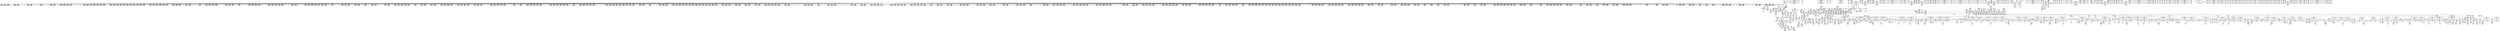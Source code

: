 digraph {
	CE0x5622050 [shape=record,shape=Mrecord,label="{CE0x5622050|2472:_%struct.cred*,_:_CRE_2937,2938_}"]
	CE0x5663910 [shape=record,shape=Mrecord,label="{CE0x5663910|i64*_getelementptr_inbounds_(_4_x_i64_,_4_x_i64_*___llvm_gcov_ctr128,_i64_0,_i64_1)|*Constant*|*SummSink*}"]
	CE0x55ec3c0 [shape=record,shape=Mrecord,label="{CE0x55ec3c0|rcu_read_lock:tmp5|include/linux/rcupdate.h,882|*SummSource*}"]
	CE0x5616410 [shape=record,shape=Mrecord,label="{CE0x5616410|2472:_%struct.cred*,_:_CRE_2472,2480_|*MultipleSource*|Function::task_sid&Arg::task::|Function::current_has_perm&Arg::tsk::|Function::selinux_task_getpgid&Arg::p::|security/selinux/hooks.c,208}"]
	CE0x55a1990 [shape=record,shape=Mrecord,label="{CE0x55a1990|avc_has_perm:ssid|Function::avc_has_perm&Arg::ssid::}"]
	CE0x56809e0 [shape=record,shape=Mrecord,label="{CE0x56809e0|GLOBAL:__llvm_gcov_ctr132|Global_var:__llvm_gcov_ctr132}"]
	CE0x568c000 [shape=record,shape=Mrecord,label="{CE0x568c000|__rcu_read_unlock:tmp6|include/linux/rcupdate.h,245|*SummSource*}"]
	CE0x56e3a10 [shape=record,shape=Mrecord,label="{CE0x56e3a10|_call_void_asm_addl_$1,_%gs:$0_,_*m,ri,*m,_dirflag_,_fpsr_,_flags_(i32*___preempt_count,_i32_%val,_i32*___preempt_count)_#3,_!dbg_!27714,_!srcloc_!27717|./arch/x86/include/asm/preempt.h,72}"]
	CE0x55ab030 [shape=record,shape=Mrecord,label="{CE0x55ab030|current_has_perm:tmp3|*SummSource*}"]
	CE0x5622640 [shape=record,shape=Mrecord,label="{CE0x5622640|2472:_%struct.cred*,_:_CRE_2942,2943_}"]
	CE0x562e010 [shape=record,shape=Mrecord,label="{CE0x562e010|2472:_%struct.cred*,_:_CRE_6232,6240_|*MultipleSource*|Function::task_sid&Arg::task::|Function::current_has_perm&Arg::tsk::|Function::selinux_task_getpgid&Arg::p::|security/selinux/hooks.c,208}"]
	CE0x55874b0 [shape=record,shape=Mrecord,label="{CE0x55874b0|current_sid:bb|*SummSink*}"]
	CE0x56bbdb0 [shape=record,shape=Mrecord,label="{CE0x56bbdb0|_call_void_asm_sideeffect_,_memory_,_dirflag_,_fpsr_,_flags_()_#3,_!dbg_!27711,_!srcloc_!27714|include/linux/rcupdate.h,244}"]
	CE0x5654370 [shape=record,shape=Mrecord,label="{CE0x5654370|task_sid:call7|security/selinux/hooks.c,208|*SummSink*}"]
	CE0x5681500 [shape=record,shape=Mrecord,label="{CE0x5681500|rcu_lock_release:bb|*SummSource*}"]
	CE0x5624650 [shape=record,shape=Mrecord,label="{CE0x5624650|2472:_%struct.cred*,_:_CRE_2969,2970_}"]
	CE0x56d7e10 [shape=record,shape=Mrecord,label="{CE0x56d7e10|rcu_lock_acquire:bb}"]
	CE0x5622fc0 [shape=record,shape=Mrecord,label="{CE0x5622fc0|2472:_%struct.cred*,_:_CRE_2950,2951_}"]
	CE0x5608c10 [shape=record,shape=Mrecord,label="{CE0x5608c10|task_sid:tmp19|security/selinux/hooks.c,208|*SummSource*}"]
	CE0x55af1b0 [shape=record,shape=Mrecord,label="{CE0x55af1b0|current_has_perm:call1|security/selinux/hooks.c,1543|*SummSink*}"]
	CE0x568b1d0 [shape=record,shape=Mrecord,label="{CE0x568b1d0|__rcu_read_unlock:tmp2|*SummSink*}"]
	CE0x55e5930 [shape=record,shape=Mrecord,label="{CE0x55e5930|rcu_read_lock:tobool1|include/linux/rcupdate.h,882|*SummSource*}"]
	CE0x56940a0 [shape=record,shape=Mrecord,label="{CE0x56940a0|rcu_read_unlock:tmp22|include/linux/rcupdate.h,935|*SummSource*}"]
	CE0x5692510 [shape=record,shape=Mrecord,label="{CE0x5692510|i8*_getelementptr_inbounds_(_44_x_i8_,_44_x_i8_*_.str47,_i32_0,_i32_0)|*Constant*|*SummSource*}"]
	CE0x5639460 [shape=record,shape=Mrecord,label="{CE0x5639460|2472:_%struct.cred*,_:_CRE_6624,6632_|*MultipleSource*|Function::task_sid&Arg::task::|Function::current_has_perm&Arg::tsk::|Function::selinux_task_getpgid&Arg::p::|security/selinux/hooks.c,208}"]
	CE0x56e33a0 [shape=record,shape=Mrecord,label="{CE0x56e33a0|__preempt_count_add:tmp3}"]
	CE0x5617a70 [shape=record,shape=Mrecord,label="{CE0x5617a70|2472:_%struct.cred*,_:_CRE_2525,2526_}"]
	CE0x56279c0 [shape=record,shape=Mrecord,label="{CE0x56279c0|2472:_%struct.cred*,_:_CRE_3116,3120_|*MultipleSource*|Function::task_sid&Arg::task::|Function::current_has_perm&Arg::tsk::|Function::selinux_task_getpgid&Arg::p::|security/selinux/hooks.c,208}"]
	CE0x5693ca0 [shape=record,shape=Mrecord,label="{CE0x5693ca0|i64*_getelementptr_inbounds_(_11_x_i64_,_11_x_i64_*___llvm_gcov_ctr132,_i64_0,_i64_10)|*Constant*|*SummSink*}"]
	CE0x5692a90 [shape=record,shape=Mrecord,label="{CE0x5692a90|rcu_read_unlock:tmp19|include/linux/rcupdate.h,933}"]
	CE0x55ef170 [shape=record,shape=Mrecord,label="{CE0x55ef170|rcu_read_lock:tmp21|include/linux/rcupdate.h,884|*SummSink*}"]
	CE0x55af000 [shape=record,shape=Mrecord,label="{CE0x55af000|_ret_i32_%tmp24,_!dbg_!27742|security/selinux/hooks.c,220|*SummSource*}"]
	CE0x55c0300 [shape=record,shape=Mrecord,label="{CE0x55c0300|current_sid:tobool|security/selinux/hooks.c,218|*SummSource*}"]
	CE0x560cc10 [shape=record,shape=Mrecord,label="{CE0x560cc10|2472:_%struct.cred*,_:_CRE_1872,1880_|*MultipleSource*|Function::task_sid&Arg::task::|Function::current_has_perm&Arg::tsk::|Function::selinux_task_getpgid&Arg::p::|security/selinux/hooks.c,208}"]
	CE0x55aa580 [shape=record,shape=Mrecord,label="{CE0x55aa580|i64*_getelementptr_inbounds_(_11_x_i64_,_11_x_i64_*___llvm_gcov_ctr125,_i64_0,_i64_0)|*Constant*|*SummSink*}"]
	CE0x5597120 [shape=record,shape=Mrecord,label="{CE0x5597120|2472:_%struct.cred*,_:_CRE_696,697_}"]
	CE0x562f340 [shape=record,shape=Mrecord,label="{CE0x562f340|2472:_%struct.cred*,_:_CRE_6290,6291_}"]
	CE0x55d9220 [shape=record,shape=Mrecord,label="{CE0x55d9220|rcu_read_unlock:land.lhs.true2}"]
	CE0x5694a70 [shape=record,shape=Mrecord,label="{CE0x5694a70|_call_void_rcu_lock_release(%struct.lockdep_map*_rcu_lock_map)_#10,_!dbg_!27733|include/linux/rcupdate.h,935|*SummSink*}"]
	CE0x56d5180 [shape=record,shape=Mrecord,label="{CE0x56d5180|__preempt_count_sub:val|Function::__preempt_count_sub&Arg::val::|*SummSource*}"]
	CE0x5635e20 [shape=record,shape=Mrecord,label="{CE0x5635e20|2472:_%struct.cred*,_:_CRE_6456,6464_|*MultipleSource*|Function::task_sid&Arg::task::|Function::current_has_perm&Arg::tsk::|Function::selinux_task_getpgid&Arg::p::|security/selinux/hooks.c,208}"]
	CE0x55ac0d0 [shape=record,shape=Mrecord,label="{CE0x55ac0d0|_call_void_mcount()_#3|*SummSource*}"]
	CE0x56403f0 [shape=record,shape=Mrecord,label="{CE0x56403f0|i64_6|*Constant*}"]
	CE0x56104e0 [shape=record,shape=Mrecord,label="{CE0x56104e0|2472:_%struct.cred*,_:_CRE_2056,2057_|*MultipleSource*|Function::task_sid&Arg::task::|Function::current_has_perm&Arg::tsk::|Function::selinux_task_getpgid&Arg::p::|security/selinux/hooks.c,208}"]
	CE0x55e5bf0 [shape=record,shape=Mrecord,label="{CE0x55e5bf0|rcu_read_unlock:tmp3|*SummSink*}"]
	CE0x5632100 [shape=record,shape=Mrecord,label="{CE0x5632100|2472:_%struct.cred*,_:_CRE_6329,6330_}"]
	CE0x55aaf00 [shape=record,shape=Mrecord,label="{CE0x55aaf00|COLLAPSED:_GCMRE___llvm_gcov_ctr280_internal_global_2_x_i64_zeroinitializer:_elem_0:default:}"]
	CE0x563a2d0 [shape=record,shape=Mrecord,label="{CE0x563a2d0|2472:_%struct.cred*,_:_CRE_6660,6664_|*MultipleSource*|Function::task_sid&Arg::task::|Function::current_has_perm&Arg::tsk::|Function::selinux_task_getpgid&Arg::p::|security/selinux/hooks.c,208}"]
	CE0x55b7b70 [shape=record,shape=Mrecord,label="{CE0x55b7b70|i64*_getelementptr_inbounds_(_2_x_i64_,_2_x_i64_*___llvm_gcov_ctr136,_i64_0,_i64_0)|*Constant*|*SummSink*}"]
	CE0x55e8040 [shape=record,shape=Mrecord,label="{CE0x55e8040|GLOBAL:rcu_read_lock|*Constant*|*SummSink*}"]
	CE0x55bd2a0 [shape=record,shape=Mrecord,label="{CE0x55bd2a0|_ret_void,_!dbg_!27735|include/linux/rcupdate.h,884|*SummSink*}"]
	CE0x5604f90 [shape=record,shape=Mrecord,label="{CE0x5604f90|rcu_read_unlock:do.body|*SummSink*}"]
	CE0x568e160 [shape=record,shape=Mrecord,label="{CE0x568e160|_call_void___preempt_count_add(i32_1)_#10,_!dbg_!27711|include/linux/rcupdate.h,239|*SummSink*}"]
	CE0x55ea370 [shape=record,shape=Mrecord,label="{CE0x55ea370|i64*_getelementptr_inbounds_(_2_x_i64_,_2_x_i64_*___llvm_gcov_ctr131,_i64_0,_i64_1)|*Constant*|*SummSink*}"]
	CE0x5619ab0 [shape=record,shape=Mrecord,label="{CE0x5619ab0|2472:_%struct.cred*,_:_CRE_2600,2608_|*MultipleSource*|Function::task_sid&Arg::task::|Function::current_has_perm&Arg::tsk::|Function::selinux_task_getpgid&Arg::p::|security/selinux/hooks.c,208}"]
	CE0x5617b70 [shape=record,shape=Mrecord,label="{CE0x5617b70|2472:_%struct.cred*,_:_CRE_2526,2527_}"]
	CE0x560fdf0 [shape=record,shape=Mrecord,label="{CE0x560fdf0|2472:_%struct.cred*,_:_CRE_2044,2048_|*MultipleSource*|Function::task_sid&Arg::task::|Function::current_has_perm&Arg::tsk::|Function::selinux_task_getpgid&Arg::p::|security/selinux/hooks.c,208}"]
	CE0x5620af0 [shape=record,shape=Mrecord,label="{CE0x5620af0|2472:_%struct.cred*,_:_CRE_2919,2920_}"]
	CE0x568ecc0 [shape=record,shape=Mrecord,label="{CE0x568ecc0|rcu_read_unlock:tmp7|include/linux/rcupdate.h,933|*SummSink*}"]
	CE0x56264c0 [shape=record,shape=Mrecord,label="{CE0x56264c0|2472:_%struct.cred*,_:_CRE_3056,3064_|*MultipleSource*|Function::task_sid&Arg::task::|Function::current_has_perm&Arg::tsk::|Function::selinux_task_getpgid&Arg::p::|security/selinux/hooks.c,208}"]
	CE0x5659390 [shape=record,shape=Mrecord,label="{CE0x5659390|task_sid:tmp9|security/selinux/hooks.c,208|*SummSource*}"]
	CE0x56bfae0 [shape=record,shape=Mrecord,label="{CE0x56bfae0|__preempt_count_sub:tmp1|*SummSink*}"]
	CE0x5662be0 [shape=record,shape=Mrecord,label="{CE0x5662be0|rcu_lock_release:__here|*SummSource*}"]
	CE0x5593b40 [shape=record,shape=Mrecord,label="{CE0x5593b40|current_sid:do.body}"]
	CE0x55c3f20 [shape=record,shape=Mrecord,label="{CE0x55c3f20|i32_218|*Constant*|*SummSource*}"]
	CE0x5608d50 [shape=record,shape=Mrecord,label="{CE0x5608d50|_call_void_lockdep_rcu_suspicious(i8*_getelementptr_inbounds_(_25_x_i8_,_25_x_i8_*_.str3,_i32_0,_i32_0),_i32_208,_i8*_getelementptr_inbounds_(_41_x_i8_,_41_x_i8_*_.str44,_i32_0,_i32_0))_#10,_!dbg_!27732|security/selinux/hooks.c,208|*SummSource*}"]
	CE0x5631c40 [shape=record,shape=Mrecord,label="{CE0x5631c40|2472:_%struct.cred*,_:_CRE_6325,6326_}"]
	CE0x5682460 [shape=record,shape=Mrecord,label="{CE0x5682460|rcu_read_unlock:if.then}"]
	CE0x564e280 [shape=record,shape=Mrecord,label="{CE0x564e280|__rcu_read_lock:tmp2}"]
	CE0x55c4700 [shape=record,shape=Mrecord,label="{CE0x55c4700|i8*_getelementptr_inbounds_(_45_x_i8_,_45_x_i8_*_.str12,_i32_0,_i32_0)|*Constant*|*SummSink*}"]
	CE0x5678b70 [shape=record,shape=Mrecord,label="{CE0x5678b70|rcu_read_lock:if.end|*SummSink*}"]
	CE0x5659d30 [shape=record,shape=Mrecord,label="{CE0x5659d30|_call_void___rcu_read_unlock()_#10,_!dbg_!27734|include/linux/rcupdate.h,937}"]
	CE0x5612b10 [shape=record,shape=Mrecord,label="{CE0x5612b10|2472:_%struct.cred*,_:_CRE_2240,2248_|*MultipleSource*|Function::task_sid&Arg::task::|Function::current_has_perm&Arg::tsk::|Function::selinux_task_getpgid&Arg::p::|security/selinux/hooks.c,208}"]
	CE0x56ba900 [shape=record,shape=Mrecord,label="{CE0x56ba900|i64_1|*Constant*}"]
	CE0x5654440 [shape=record,shape=Mrecord,label="{CE0x5654440|GLOBAL:cred_sid|*Constant*|*SummSource*}"]
	CE0x5653700 [shape=record,shape=Mrecord,label="{CE0x5653700|task_sid:tmp26|security/selinux/hooks.c,208|*SummSource*}"]
	CE0x55f8e40 [shape=record,shape=Mrecord,label="{CE0x55f8e40|_ret_void,_!dbg_!27717|include/linux/rcupdate.h,240|*SummSource*}"]
	CE0x55ee3e0 [shape=record,shape=Mrecord,label="{CE0x55ee3e0|rcu_read_lock:tmp20|include/linux/rcupdate.h,882}"]
	CE0x55abf90 [shape=record,shape=Mrecord,label="{CE0x55abf90|current_sid:entry|*SummSource*}"]
	CE0x561ff40 [shape=record,shape=Mrecord,label="{CE0x561ff40|2472:_%struct.cred*,_:_CRE_2909,2910_}"]
	CE0x55f7b80 [shape=record,shape=Mrecord,label="{CE0x55f7b80|cred_sid:tmp5|security/selinux/hooks.c,196}"]
	CE0x5695ee0 [shape=record,shape=Mrecord,label="{CE0x5695ee0|i64*_getelementptr_inbounds_(_11_x_i64_,_11_x_i64_*___llvm_gcov_ctr132,_i64_0,_i64_9)|*Constant*}"]
	CE0x55b7da0 [shape=record,shape=Mrecord,label="{CE0x55b7da0|COLLAPSED:_GCMRE___llvm_gcov_ctr136_internal_global_2_x_i64_zeroinitializer:_elem_0:default:}"]
	CE0x5622180 [shape=record,shape=Mrecord,label="{CE0x5622180|2472:_%struct.cred*,_:_CRE_2938,2939_}"]
	CE0x55b37c0 [shape=record,shape=Mrecord,label="{CE0x55b37c0|current_has_perm:tmp3|*SummSink*}"]
	CE0x5654300 [shape=record,shape=Mrecord,label="{CE0x5654300|task_sid:call7|security/selinux/hooks.c,208|*SummSource*}"]
	CE0x561be50 [shape=record,shape=Mrecord,label="{CE0x561be50|2472:_%struct.cred*,_:_CRE_2728,2736_|*MultipleSource*|Function::task_sid&Arg::task::|Function::current_has_perm&Arg::tsk::|Function::selinux_task_getpgid&Arg::p::|security/selinux/hooks.c,208}"]
	CE0x55a2520 [shape=record,shape=Mrecord,label="{CE0x55a2520|i16_2|*Constant*|*SummSink*}"]
	CE0x55d44c0 [shape=record,shape=Mrecord,label="{CE0x55d44c0|rcu_read_lock:tmp2|*SummSink*}"]
	CE0x55a7430 [shape=record,shape=Mrecord,label="{CE0x55a7430|i32_78|*Constant*|*SummSink*}"]
	CE0x562e270 [shape=record,shape=Mrecord,label="{CE0x562e270|2472:_%struct.cred*,_:_CRE_6240,6248_|*MultipleSource*|Function::task_sid&Arg::task::|Function::current_has_perm&Arg::tsk::|Function::selinux_task_getpgid&Arg::p::|security/selinux/hooks.c,208}"]
	CE0x56d27f0 [shape=record,shape=Mrecord,label="{CE0x56d27f0|__preempt_count_sub:do.body|*SummSource*}"]
	CE0x5667ad0 [shape=record,shape=Mrecord,label="{CE0x5667ad0|i32_2|*Constant*}"]
	CE0x56cccd0 [shape=record,shape=Mrecord,label="{CE0x56cccd0|GLOBAL:__preempt_count_sub|*Constant*}"]
	CE0x738f950 [shape=record,shape=Mrecord,label="{CE0x738f950|GLOBAL:current_has_perm|*Constant*|*SummSource*}"]
	CE0x564eae0 [shape=record,shape=Mrecord,label="{CE0x564eae0|cred_sid:tmp4|*LoadInst*|security/selinux/hooks.c,196}"]
	CE0x565a240 [shape=record,shape=Mrecord,label="{CE0x565a240|GLOBAL:__rcu_read_unlock|*Constant*|*SummSink*}"]
	CE0x55b53a0 [shape=record,shape=Mrecord,label="{CE0x55b53a0|current_has_perm:tmp1|*SummSource*}"]
	CE0x56956e0 [shape=record,shape=Mrecord,label="{CE0x56956e0|rcu_lock_release:entry|*SummSource*}"]
	CE0x563d3f0 [shape=record,shape=Mrecord,label="{CE0x563d3f0|2472:_%struct.cred*,_:_CRE_10628,10632_|*MultipleSource*|Function::task_sid&Arg::task::|Function::current_has_perm&Arg::tsk::|Function::selinux_task_getpgid&Arg::p::|security/selinux/hooks.c,208}"]
	CE0x5623cd0 [shape=record,shape=Mrecord,label="{CE0x5623cd0|2472:_%struct.cred*,_:_CRE_2961,2962_}"]
	CE0x559a370 [shape=record,shape=Mrecord,label="{CE0x559a370|rcu_read_unlock:tobool|include/linux/rcupdate.h,933|*SummSource*}"]
	CE0x55afd20 [shape=record,shape=Mrecord,label="{CE0x55afd20|task_sid:task|Function::task_sid&Arg::task::}"]
	CE0x567dfe0 [shape=record,shape=Mrecord,label="{CE0x567dfe0|_call_void_asm_addl_$1,_%gs:$0_,_*m,ri,*m,_dirflag_,_fpsr_,_flags_(i32*___preempt_count,_i32_%sub,_i32*___preempt_count)_#3,_!dbg_!27717,_!srcloc_!27718|./arch/x86/include/asm/preempt.h,77|*SummSink*}"]
	CE0x55a37e0 [shape=record,shape=Mrecord,label="{CE0x55a37e0|i64*_getelementptr_inbounds_(_11_x_i64_,_11_x_i64_*___llvm_gcov_ctr125,_i64_0,_i64_6)|*Constant*}"]
	CE0x55bd3f0 [shape=record,shape=Mrecord,label="{CE0x55bd3f0|COLLAPSED:_GCMRE___llvm_gcov_ctr128_internal_global_4_x_i64_zeroinitializer:_elem_0:default:}"]
	CE0x5618360 [shape=record,shape=Mrecord,label="{CE0x5618360|2472:_%struct.cred*,_:_CRE_2533,2534_}"]
	CE0x55ba270 [shape=record,shape=Mrecord,label="{CE0x55ba270|current_sid:tmp22|security/selinux/hooks.c,218}"]
	CE0x561e680 [shape=record,shape=Mrecord,label="{CE0x561e680|2472:_%struct.cred*,_:_CRE_2864,2872_|*MultipleSource*|Function::task_sid&Arg::task::|Function::current_has_perm&Arg::tsk::|Function::selinux_task_getpgid&Arg::p::|security/selinux/hooks.c,208}"]
	CE0x55e47b0 [shape=record,shape=Mrecord,label="{CE0x55e47b0|i64*_getelementptr_inbounds_(_2_x_i64_,_2_x_i64_*___llvm_gcov_ctr98,_i64_0,_i64_1)|*Constant*|*SummSink*}"]
	CE0x561f290 [shape=record,shape=Mrecord,label="{CE0x561f290|2472:_%struct.cred*,_:_CRE_2896,2900_|*MultipleSource*|Function::task_sid&Arg::task::|Function::current_has_perm&Arg::tsk::|Function::selinux_task_getpgid&Arg::p::|security/selinux/hooks.c,208}"]
	CE0x5620c20 [shape=record,shape=Mrecord,label="{CE0x5620c20|2472:_%struct.cred*,_:_CRE_2920,2921_}"]
	CE0x55f5040 [shape=record,shape=Mrecord,label="{CE0x55f5040|GLOBAL:current_task|Global_var:current_task|*SummSink*}"]
	CE0x5667c40 [shape=record,shape=Mrecord,label="{CE0x5667c40|i32_2|*Constant*|*SummSource*}"]
	CE0x5608880 [shape=record,shape=Mrecord,label="{CE0x5608880|task_sid:tmp18|security/selinux/hooks.c,208|*SummSink*}"]
	CE0x5683f50 [shape=record,shape=Mrecord,label="{CE0x5683f50|i64*_getelementptr_inbounds_(_11_x_i64_,_11_x_i64_*___llvm_gcov_ctr132,_i64_0,_i64_1)|*Constant*|*SummSource*}"]
	CE0x5601c90 [shape=record,shape=Mrecord,label="{CE0x5601c90|cred_sid:sid|security/selinux/hooks.c,197}"]
	CE0x5620760 [shape=record,shape=Mrecord,label="{CE0x5620760|2472:_%struct.cred*,_:_CRE_2916,2917_}"]
	CE0x5680020 [shape=record,shape=Mrecord,label="{CE0x5680020|rcu_lock_acquire:tmp1|*SummSource*}"]
	CE0x5677790 [shape=record,shape=Mrecord,label="{CE0x5677790|rcu_read_lock:tmp6|include/linux/rcupdate.h,882|*SummSink*}"]
	CE0x559ab90 [shape=record,shape=Mrecord,label="{CE0x559ab90|i64*_getelementptr_inbounds_(_2_x_i64_,_2_x_i64_*___llvm_gcov_ctr136,_i64_0,_i64_0)|*Constant*}"]
	CE0x55c4b70 [shape=record,shape=Mrecord,label="{CE0x55c4b70|__rcu_read_lock:entry|*SummSource*}"]
	CE0x55d69c0 [shape=record,shape=Mrecord,label="{CE0x55d69c0|i64_3|*Constant*}"]
	CE0x5621b90 [shape=record,shape=Mrecord,label="{CE0x5621b90|2472:_%struct.cred*,_:_CRE_2933,2934_}"]
	CE0x55a6ed0 [shape=record,shape=Mrecord,label="{CE0x55a6ed0|_ret_%struct.task_struct*_%tmp4,_!dbg_!27714|./arch/x86/include/asm/current.h,14}"]
	CE0x559cd10 [shape=record,shape=Mrecord,label="{CE0x559cd10|i64*_getelementptr_inbounds_(_2_x_i64_,_2_x_i64_*___llvm_gcov_ctr280,_i64_0,_i64_0)|*Constant*}"]
	CE0x5659990 [shape=record,shape=Mrecord,label="{CE0x5659990|_ret_void,_!dbg_!27717|include/linux/rcupdate.h,424}"]
	CE0x56d46f0 [shape=record,shape=Mrecord,label="{CE0x56d46f0|__rcu_read_unlock:tmp5|include/linux/rcupdate.h,244|*SummSink*}"]
	CE0x56818a0 [shape=record,shape=Mrecord,label="{CE0x56818a0|rcu_read_unlock:tmp15|include/linux/rcupdate.h,933|*SummSource*}"]
	CE0x560a350 [shape=record,shape=Mrecord,label="{CE0x560a350|2472:_%struct.cred*,_:_CRE_720,728_|*MultipleSource*|Function::task_sid&Arg::task::|Function::current_has_perm&Arg::tsk::|Function::selinux_task_getpgid&Arg::p::|security/selinux/hooks.c,208}"]
	CE0x5674cf0 [shape=record,shape=Mrecord,label="{CE0x5674cf0|_call_void_lockdep_rcu_suspicious(i8*_getelementptr_inbounds_(_25_x_i8_,_25_x_i8_*_.str45,_i32_0,_i32_0),_i32_883,_i8*_getelementptr_inbounds_(_42_x_i8_,_42_x_i8_*_.str46,_i32_0,_i32_0))_#10,_!dbg_!27728|include/linux/rcupdate.h,882|*SummSource*}"]
	CE0x5655ff0 [shape=record,shape=Mrecord,label="{CE0x5655ff0|rcu_read_unlock:entry|*SummSink*}"]
	CE0x5660ed0 [shape=record,shape=Mrecord,label="{CE0x5660ed0|__preempt_count_sub:tmp7|./arch/x86/include/asm/preempt.h,78|*SummSource*}"]
	CE0x55b27d0 [shape=record,shape=Mrecord,label="{CE0x55b27d0|i32_(i32,_i32,_i16,_i32,_%struct.common_audit_data*)*_bitcast_(i32_(i32,_i32,_i16,_i32,_%struct.common_audit_data.495*)*_avc_has_perm_to_i32_(i32,_i32,_i16,_i32,_%struct.common_audit_data*)*)|*Constant*}"]
	CE0x5689f30 [shape=record,shape=Mrecord,label="{CE0x5689f30|rcu_read_unlock:tmp5|include/linux/rcupdate.h,933|*SummSink*}"]
	CE0x560ad60 [shape=record,shape=Mrecord,label="{CE0x560ad60|2472:_%struct.cred*,_:_CRE_760,768_|*MultipleSource*|Function::task_sid&Arg::task::|Function::current_has_perm&Arg::tsk::|Function::selinux_task_getpgid&Arg::p::|security/selinux/hooks.c,208}"]
	CE0x56c0200 [shape=record,shape=Mrecord,label="{CE0x56c0200|__rcu_read_unlock:tmp6|include/linux/rcupdate.h,245}"]
	CE0x55c2590 [shape=record,shape=Mrecord,label="{CE0x55c2590|GLOBAL:current_sid.__warned|Global_var:current_sid.__warned}"]
	CE0x56bba40 [shape=record,shape=Mrecord,label="{CE0x56bba40|i64*_getelementptr_inbounds_(_4_x_i64_,_4_x_i64_*___llvm_gcov_ctr130,_i64_0,_i64_0)|*Constant*}"]
	CE0x56768f0 [shape=record,shape=Mrecord,label="{CE0x56768f0|rcu_read_unlock:tmp11|include/linux/rcupdate.h,933|*SummSource*}"]
	CE0x564a620 [shape=record,shape=Mrecord,label="{CE0x564a620|rcu_read_unlock:tmp18|include/linux/rcupdate.h,933|*SummSink*}"]
	CE0x55bb890 [shape=record,shape=Mrecord,label="{CE0x55bb890|rcu_read_lock:tmp15|include/linux/rcupdate.h,882|*SummSink*}"]
	CE0x5587410 [shape=record,shape=Mrecord,label="{CE0x5587410|current_sid:bb|*SummSource*}"]
	CE0x559a040 [shape=record,shape=Mrecord,label="{CE0x559a040|current_sid:tmp2|*SummSink*}"]
	CE0x56806b0 [shape=record,shape=Mrecord,label="{CE0x56806b0|__rcu_read_lock:do.body|*SummSink*}"]
	CE0x5622510 [shape=record,shape=Mrecord,label="{CE0x5622510|2472:_%struct.cred*,_:_CRE_2941,2942_}"]
	CE0x55fbf60 [shape=record,shape=Mrecord,label="{CE0x55fbf60|GLOBAL:rcu_lock_map|Global_var:rcu_lock_map|*SummSink*}"]
	CE0x562dd80 [shape=record,shape=Mrecord,label="{CE0x562dd80|2472:_%struct.cred*,_:_CRE_6224,6232_|*MultipleSource*|Function::task_sid&Arg::task::|Function::current_has_perm&Arg::tsk::|Function::selinux_task_getpgid&Arg::p::|security/selinux/hooks.c,208}"]
	CE0x56588b0 [shape=record,shape=Mrecord,label="{CE0x56588b0|task_sid:tmp8|security/selinux/hooks.c,208|*SummSource*}"]
	CE0x5675f80 [shape=record,shape=Mrecord,label="{CE0x5675f80|i32_0|*Constant*}"]
	CE0x55ed990 [shape=record,shape=Mrecord,label="{CE0x55ed990|i8*_getelementptr_inbounds_(_25_x_i8_,_25_x_i8_*_.str45,_i32_0,_i32_0)|*Constant*|*SummSink*}"]
	CE0x55b9e40 [shape=record,shape=Mrecord,label="{CE0x55b9e40|current_sid:security|security/selinux/hooks.c,218}"]
	CE0x55b1840 [shape=record,shape=Mrecord,label="{CE0x55b1840|selinux_task_getpgid:tmp}"]
	CE0x562a940 [shape=record,shape=Mrecord,label="{CE0x562a940|2472:_%struct.cred*,_:_CRE_5928,5936_|*MultipleSource*|Function::task_sid&Arg::task::|Function::current_has_perm&Arg::tsk::|Function::selinux_task_getpgid&Arg::p::|security/selinux/hooks.c,208}"]
	CE0x568ccc0 [shape=record,shape=Mrecord,label="{CE0x568ccc0|rcu_read_unlock:call3|include/linux/rcupdate.h,933|*SummSource*}"]
	CE0x55955a0 [shape=record,shape=Mrecord,label="{CE0x55955a0|current_sid:tmp3|*SummSink*}"]
	CE0x5612650 [shape=record,shape=Mrecord,label="{CE0x5612650|2472:_%struct.cred*,_:_CRE_2160,2168_|*MultipleSource*|Function::task_sid&Arg::task::|Function::current_has_perm&Arg::tsk::|Function::selinux_task_getpgid&Arg::p::|security/selinux/hooks.c,208}"]
	CE0x561ca00 [shape=record,shape=Mrecord,label="{CE0x561ca00|2472:_%struct.cred*,_:_CRE_2768,2776_|*MultipleSource*|Function::task_sid&Arg::task::|Function::current_has_perm&Arg::tsk::|Function::selinux_task_getpgid&Arg::p::|security/selinux/hooks.c,208}"]
	CE0x5686760 [shape=record,shape=Mrecord,label="{CE0x5686760|rcu_read_unlock:tmp12|include/linux/rcupdate.h,933}"]
	CE0x5688420 [shape=record,shape=Mrecord,label="{CE0x5688420|i64*_getelementptr_inbounds_(_11_x_i64_,_11_x_i64_*___llvm_gcov_ctr132,_i64_0,_i64_1)|*Constant*|*SummSink*}"]
	CE0x567eca0 [shape=record,shape=Mrecord,label="{CE0x567eca0|rcu_lock_acquire:tmp5|include/linux/rcupdate.h,418|*SummSink*}"]
	CE0x558d5d0 [shape=record,shape=Mrecord,label="{CE0x558d5d0|selinux_task_getpgid:bb|*SummSink*}"]
	CE0x5605570 [shape=record,shape=Mrecord,label="{CE0x5605570|2472:_%struct.cred*,_:_CRE_464,472_|*MultipleSource*|Function::task_sid&Arg::task::|Function::current_has_perm&Arg::tsk::|Function::selinux_task_getpgid&Arg::p::|security/selinux/hooks.c,208}"]
	CE0x5616d60 [shape=record,shape=Mrecord,label="{CE0x5616d60|2472:_%struct.cred*,_:_CRE_2508,2512_|*MultipleSource*|Function::task_sid&Arg::task::|Function::current_has_perm&Arg::tsk::|Function::selinux_task_getpgid&Arg::p::|security/selinux/hooks.c,208}"]
	CE0x5633530 [shape=record,shape=Mrecord,label="{CE0x5633530|2472:_%struct.cred*,_:_CRE_6346,6347_}"]
	CE0x55ef050 [shape=record,shape=Mrecord,label="{CE0x55ef050|i64*_getelementptr_inbounds_(_11_x_i64_,_11_x_i64_*___llvm_gcov_ctr127,_i64_0,_i64_10)|*Constant*|*SummSource*}"]
	CE0x55ae130 [shape=record,shape=Mrecord,label="{CE0x55ae130|i32_0|*Constant*|*SummSource*}"]
	CE0x5605790 [shape=record,shape=Mrecord,label="{CE0x5605790|2472:_%struct.cred*,_:_CRE_472,480_|*MultipleSource*|Function::task_sid&Arg::task::|Function::current_has_perm&Arg::tsk::|Function::selinux_task_getpgid&Arg::p::|security/selinux/hooks.c,208}"]
	CE0x55f4a20 [shape=record,shape=Mrecord,label="{CE0x55f4a20|2472:_%struct.cred*,_:_CRE_400,408_|*MultipleSource*|Function::task_sid&Arg::task::|Function::current_has_perm&Arg::tsk::|Function::selinux_task_getpgid&Arg::p::|security/selinux/hooks.c,208}"]
	CE0x67f4500 [shape=record,shape=Mrecord,label="{CE0x67f4500|GLOBAL:current_has_perm|*Constant*|*SummSink*}"]
	CE0x55bbd30 [shape=record,shape=Mrecord,label="{CE0x55bbd30|rcu_read_lock:tmp16|include/linux/rcupdate.h,882|*SummSink*}"]
	CE0x562ffc0 [shape=record,shape=Mrecord,label="{CE0x562ffc0|2472:_%struct.cred*,_:_CRE_6301,6302_}"]
	CE0x55bba00 [shape=record,shape=Mrecord,label="{CE0x55bba00|rcu_read_lock:tmp16|include/linux/rcupdate.h,882}"]
	CE0x565e8d0 [shape=record,shape=Mrecord,label="{CE0x565e8d0|_call_void_mcount()_#3|*SummSource*}"]
	CE0x5642850 [shape=record,shape=Mrecord,label="{CE0x5642850|task_sid:tmp25|security/selinux/hooks.c,208}"]
	CE0x5630e00 [shape=record,shape=Mrecord,label="{CE0x5630e00|2472:_%struct.cred*,_:_CRE_6313,6314_}"]
	CE0x5675830 [shape=record,shape=Mrecord,label="{CE0x5675830|_call_void_mcount()_#3|*SummSource*}"]
	CE0x56ce700 [shape=record,shape=Mrecord,label="{CE0x56ce700|i64*_getelementptr_inbounds_(_4_x_i64_,_4_x_i64_*___llvm_gcov_ctr133,_i64_0,_i64_3)|*Constant*|*SummSource*}"]
	CE0x55b00b0 [shape=record,shape=Mrecord,label="{CE0x55b00b0|_ret_i32_%call7,_!dbg_!27749|security/selinux/hooks.c,210}"]
	CE0x55f2e10 [shape=record,shape=Mrecord,label="{CE0x55f2e10|rcu_read_lock:if.then|*SummSource*}"]
	CE0x5606440 [shape=record,shape=Mrecord,label="{CE0x5606440|2472:_%struct.cred*,_:_CRE_608,616_|*MultipleSource*|Function::task_sid&Arg::task::|Function::current_has_perm&Arg::tsk::|Function::selinux_task_getpgid&Arg::p::|security/selinux/hooks.c,208}"]
	CE0x56551e0 [shape=record,shape=Mrecord,label="{CE0x56551e0|_ret_i32_%tmp6,_!dbg_!27716|security/selinux/hooks.c,197|*SummSource*}"]
	CE0x558fef0 [shape=record,shape=Mrecord,label="{CE0x558fef0|GLOBAL:lockdep_rcu_suspicious|*Constant*|*SummSink*}"]
	CE0x560f930 [shape=record,shape=Mrecord,label="{CE0x560f930|2472:_%struct.cred*,_:_CRE_2036,2040_|*MultipleSource*|Function::task_sid&Arg::task::|Function::current_has_perm&Arg::tsk::|Function::selinux_task_getpgid&Arg::p::|security/selinux/hooks.c,208}"]
	CE0x5681e60 [shape=record,shape=Mrecord,label="{CE0x5681e60|rcu_read_unlock:tmp16|include/linux/rcupdate.h,933|*SummSink*}"]
	CE0x568b040 [shape=record,shape=Mrecord,label="{CE0x568b040|__rcu_read_lock:tmp3|*SummSource*}"]
	CE0x55f3d60 [shape=record,shape=Mrecord,label="{CE0x55f3d60|2472:_%struct.cred*,_:_CRE_698,699_}"]
	CE0x69d53e0 [shape=record,shape=Mrecord,label="{CE0x69d53e0|current_has_perm:perms|Function::current_has_perm&Arg::perms::|*SummSource*}"]
	CE0x56634d0 [shape=record,shape=Mrecord,label="{CE0x56634d0|rcu_lock_release:tmp2|*SummSink*}"]
	CE0x5623f30 [shape=record,shape=Mrecord,label="{CE0x5623f30|2472:_%struct.cred*,_:_CRE_2963,2964_}"]
	CE0x5685ae0 [shape=record,shape=Mrecord,label="{CE0x5685ae0|rcu_lock_acquire:tmp4|include/linux/rcupdate.h,418|*SummSource*}"]
	CE0x561a430 [shape=record,shape=Mrecord,label="{CE0x561a430|2472:_%struct.cred*,_:_CRE_2656,2664_|*MultipleSource*|Function::task_sid&Arg::task::|Function::current_has_perm&Arg::tsk::|Function::selinux_task_getpgid&Arg::p::|security/selinux/hooks.c,208}"]
	CE0x56e4160 [shape=record,shape=Mrecord,label="{CE0x56e4160|i64*_getelementptr_inbounds_(_4_x_i64_,_4_x_i64_*___llvm_gcov_ctr134,_i64_0,_i64_1)|*Constant*|*SummSource*}"]
	CE0x565c9c0 [shape=record,shape=Mrecord,label="{CE0x565c9c0|i64*_getelementptr_inbounds_(_4_x_i64_,_4_x_i64_*___llvm_gcov_ctr134,_i64_0,_i64_2)|*Constant*|*SummSource*}"]
	CE0x5631650 [shape=record,shape=Mrecord,label="{CE0x5631650|2472:_%struct.cred*,_:_CRE_6320,6321_}"]
	CE0x55b3200 [shape=record,shape=Mrecord,label="{CE0x55b3200|current_has_perm:tmp2}"]
	CE0x5632a80 [shape=record,shape=Mrecord,label="{CE0x5632a80|2472:_%struct.cred*,_:_CRE_6337,6338_}"]
	CE0x564ac00 [shape=record,shape=Mrecord,label="{CE0x564ac00|_call_void_lockdep_rcu_suspicious(i8*_getelementptr_inbounds_(_25_x_i8_,_25_x_i8_*_.str45,_i32_0,_i32_0),_i32_934,_i8*_getelementptr_inbounds_(_44_x_i8_,_44_x_i8_*_.str47,_i32_0,_i32_0))_#10,_!dbg_!27726|include/linux/rcupdate.h,933|*SummSink*}"]
	CE0x55c45d0 [shape=record,shape=Mrecord,label="{CE0x55c45d0|i8*_getelementptr_inbounds_(_45_x_i8_,_45_x_i8_*_.str12,_i32_0,_i32_0)|*Constant*}"]
	CE0x560df40 [shape=record,shape=Mrecord,label="{CE0x560df40|2472:_%struct.cred*,_:_CRE_1936,1944_|*MultipleSource*|Function::task_sid&Arg::task::|Function::current_has_perm&Arg::tsk::|Function::selinux_task_getpgid&Arg::p::|security/selinux/hooks.c,208}"]
	CE0x5653de0 [shape=record,shape=Mrecord,label="{CE0x5653de0|task_sid:tmp27|security/selinux/hooks.c,208|*SummSink*}"]
	CE0x55f4c40 [shape=record,shape=Mrecord,label="{CE0x55f4c40|2472:_%struct.cred*,_:_CRE_408,416_|*MultipleSource*|Function::task_sid&Arg::task::|Function::current_has_perm&Arg::tsk::|Function::selinux_task_getpgid&Arg::p::|security/selinux/hooks.c,208}"]
	CE0x55e73a0 [shape=record,shape=Mrecord,label="{CE0x55e73a0|get_current:tmp2|*SummSource*}"]
	CE0x5590d00 [shape=record,shape=Mrecord,label="{CE0x5590d00|GLOBAL:__llvm_gcov_ctr125|Global_var:__llvm_gcov_ctr125}"]
	CE0x55c4f60 [shape=record,shape=Mrecord,label="{CE0x55c4f60|rcu_read_lock:entry|*SummSource*}"]
	CE0x5661290 [shape=record,shape=Mrecord,label="{CE0x5661290|__preempt_count_add:bb|*SummSource*}"]
	CE0x5661d10 [shape=record,shape=Mrecord,label="{CE0x5661d10|i64*_getelementptr_inbounds_(_4_x_i64_,_4_x_i64_*___llvm_gcov_ctr133,_i64_0,_i64_1)|*Constant*|*SummSource*}"]
	CE0x69d51b0 [shape=record,shape=Mrecord,label="{CE0x69d51b0|_ret_i32_%call2,_!dbg_!27718|security/selinux/hooks.c,1544}"]
	CE0x55d62f0 [shape=record,shape=Mrecord,label="{CE0x55d62f0|current_sid:tmp18|security/selinux/hooks.c,218|*SummSource*}"]
	CE0x56216d0 [shape=record,shape=Mrecord,label="{CE0x56216d0|2472:_%struct.cred*,_:_CRE_2929,2930_}"]
	CE0x5595660 [shape=record,shape=Mrecord,label="{CE0x5595660|_call_void_mcount()_#3}"]
	CE0x55bd190 [shape=record,shape=Mrecord,label="{CE0x55bd190|_ret_void,_!dbg_!27735|include/linux/rcupdate.h,884|*SummSource*}"]
	CE0x55af620 [shape=record,shape=Mrecord,label="{CE0x55af620|current_has_perm:call1|security/selinux/hooks.c,1543|*SummSource*}"]
	CE0x55bcd00 [shape=record,shape=Mrecord,label="{CE0x55bcd00|task_sid:land.lhs.true2|*SummSink*}"]
	CE0x5649550 [shape=record,shape=Mrecord,label="{CE0x5649550|_ret_void,_!dbg_!27719|./arch/x86/include/asm/preempt.h,73}"]
	CE0x56bcfd0 [shape=record,shape=Mrecord,label="{CE0x56bcfd0|__preempt_count_add:tmp3|*SummSource*}"]
	CE0x56d1340 [shape=record,shape=Mrecord,label="{CE0x56d1340|__preempt_count_sub:tmp2}"]
	CE0x570be10 [shape=record,shape=Mrecord,label="{CE0x570be10|__preempt_count_add:tmp4|./arch/x86/include/asm/preempt.h,72|*SummSource*}"]
	CE0x5590070 [shape=record,shape=Mrecord,label="{CE0x5590070|i32_218|*Constant*}"]
	CE0x5598240 [shape=record,shape=Mrecord,label="{CE0x5598240|_call_void_mcount()_#3|*SummSink*}"]
	CE0x56482e0 [shape=record,shape=Mrecord,label="{CE0x56482e0|i64*_getelementptr_inbounds_(_4_x_i64_,_4_x_i64_*___llvm_gcov_ctr128,_i64_0,_i64_2)|*Constant*|*SummSink*}"]
	CE0x5681660 [shape=record,shape=Mrecord,label="{CE0x5681660|rcu_lock_release:bb}"]
	CE0x55e51f0 [shape=record,shape=Mrecord,label="{CE0x55e51f0|2472:_%struct.cred*,_:_CRE_376,384_|*MultipleSource*|Function::task_sid&Arg::task::|Function::current_has_perm&Arg::tsk::|Function::selinux_task_getpgid&Arg::p::|security/selinux/hooks.c,208}"]
	CE0x713dd30 [shape=record,shape=Mrecord,label="{CE0x713dd30|current_has_perm:entry|*SummSink*}"]
	CE0x564aad0 [shape=record,shape=Mrecord,label="{CE0x564aad0|_call_void_lockdep_rcu_suspicious(i8*_getelementptr_inbounds_(_25_x_i8_,_25_x_i8_*_.str45,_i32_0,_i32_0),_i32_934,_i8*_getelementptr_inbounds_(_44_x_i8_,_44_x_i8_*_.str47,_i32_0,_i32_0))_#10,_!dbg_!27726|include/linux/rcupdate.h,933|*SummSource*}"]
	CE0x55e3e30 [shape=record,shape=Mrecord,label="{CE0x55e3e30|128:_i8*,_:_CRE_128,136_|*MultipleSource*|Function::cred_sid&Arg::cred::|*LoadInst*|security/selinux/hooks.c,208|security/selinux/hooks.c,196}"]
	CE0x562a6e0 [shape=record,shape=Mrecord,label="{CE0x562a6e0|2472:_%struct.cred*,_:_CRE_5920,5928_|*MultipleSource*|Function::task_sid&Arg::task::|Function::current_has_perm&Arg::tsk::|Function::selinux_task_getpgid&Arg::p::|security/selinux/hooks.c,208}"]
	CE0x56b97a0 [shape=record,shape=Mrecord,label="{CE0x56b97a0|_call_void_mcount()_#3}"]
	CE0x55ee860 [shape=record,shape=Mrecord,label="{CE0x55ee860|rcu_read_lock:tmp21|include/linux/rcupdate.h,884}"]
	CE0x55f5700 [shape=record,shape=Mrecord,label="{CE0x55f5700|%struct.task_struct*_(%struct.task_struct**)*_asm_movq_%gs:$_1:P_,$0_,_r,im,_dirflag_,_fpsr_,_flags_|*SummSource*}"]
	CE0x55d6870 [shape=record,shape=Mrecord,label="{CE0x55d6870|i64_2|*Constant*|*SummSink*}"]
	CE0x5613230 [shape=record,shape=Mrecord,label="{CE0x5613230|2472:_%struct.cred*,_:_CRE_2264,2272_|*MultipleSource*|Function::task_sid&Arg::task::|Function::current_has_perm&Arg::tsk::|Function::selinux_task_getpgid&Arg::p::|security/selinux/hooks.c,208}"]
	CE0x568ac60 [shape=record,shape=Mrecord,label="{CE0x568ac60|rcu_read_unlock:do.end|*SummSink*}"]
	CE0x563ca30 [shape=record,shape=Mrecord,label="{CE0x563ca30|2472:_%struct.cred*,_:_CRE_10604,10608_|*MultipleSource*|Function::task_sid&Arg::task::|Function::current_has_perm&Arg::tsk::|Function::selinux_task_getpgid&Arg::p::|security/selinux/hooks.c,208}"]
	CE0x55d5e70 [shape=record,shape=Mrecord,label="{CE0x55d5e70|current_sid:tmp17|security/selinux/hooks.c,218|*SummSink*}"]
	CE0x55b58c0 [shape=record,shape=Mrecord,label="{CE0x55b58c0|i32_0|*Constant*}"]
	CE0x55bc1c0 [shape=record,shape=Mrecord,label="{CE0x55bc1c0|i64_3|*Constant*}"]
	CE0x55c4db0 [shape=record,shape=Mrecord,label="{CE0x55c4db0|_call_void_rcu_lock_acquire(%struct.lockdep_map*_rcu_lock_map)_#10,_!dbg_!27711|include/linux/rcupdate.h,881}"]
	CE0x5676610 [shape=record,shape=Mrecord,label="{CE0x5676610|rcu_read_unlock:tmp11|include/linux/rcupdate.h,933}"]
	CE0x5632230 [shape=record,shape=Mrecord,label="{CE0x5632230|2472:_%struct.cred*,_:_CRE_6330,6331_}"]
	CE0x5598700 [shape=record,shape=Mrecord,label="{CE0x5598700|i64_ptrtoint_(i8*_blockaddress(_rcu_lock_acquire,_%__here)_to_i64)|*Constant*|*SummSource*}"]
	CE0x56967b0 [shape=record,shape=Mrecord,label="{CE0x56967b0|i64*_getelementptr_inbounds_(_4_x_i64_,_4_x_i64_*___llvm_gcov_ctr130,_i64_0,_i64_2)|*Constant*|*SummSource*}"]
	CE0x56090e0 [shape=record,shape=Mrecord,label="{CE0x56090e0|_call_void_lockdep_rcu_suspicious(i8*_getelementptr_inbounds_(_25_x_i8_,_25_x_i8_*_.str3,_i32_0,_i32_0),_i32_208,_i8*_getelementptr_inbounds_(_41_x_i8_,_41_x_i8_*_.str44,_i32_0,_i32_0))_#10,_!dbg_!27732|security/selinux/hooks.c,208|*SummSink*}"]
	CE0x5644c40 [shape=record,shape=Mrecord,label="{CE0x5644c40|task_sid:tmp21|security/selinux/hooks.c,208}"]
	CE0x5622d60 [shape=record,shape=Mrecord,label="{CE0x5622d60|2472:_%struct.cred*,_:_CRE_2948,2949_}"]
	CE0x55d8cc0 [shape=record,shape=Mrecord,label="{CE0x55d8cc0|rcu_read_unlock:if.end|*SummSource*}"]
	CE0x56d3400 [shape=record,shape=Mrecord,label="{CE0x56d3400|GLOBAL:__preempt_count|Global_var:__preempt_count|*SummSource*}"]
	CE0x5653770 [shape=record,shape=Mrecord,label="{CE0x5653770|task_sid:tmp26|security/selinux/hooks.c,208|*SummSink*}"]
	CE0x55a8950 [shape=record,shape=Mrecord,label="{CE0x55a8950|current_sid:tmp11|security/selinux/hooks.c,218|*SummSink*}"]
	CE0x5602e30 [shape=record,shape=Mrecord,label="{CE0x5602e30|cred_sid:tmp6|security/selinux/hooks.c,197|*SummSink*}"]
	CE0x568a510 [shape=record,shape=Mrecord,label="{CE0x568a510|rcu_read_unlock:do.end|*SummSource*}"]
	CE0x6927160 [shape=record,shape=Mrecord,label="{CE0x6927160|selinux_task_getpgid:tmp1}"]
	CE0x56417c0 [shape=record,shape=Mrecord,label="{CE0x56417c0|task_sid:tmp23|security/selinux/hooks.c,208}"]
	CE0x568bc20 [shape=record,shape=Mrecord,label="{CE0x568bc20|rcu_read_unlock:tmp10|include/linux/rcupdate.h,933|*SummSource*}"]
	CE0x55affe0 [shape=record,shape=Mrecord,label="{CE0x55affe0|task_sid:task|Function::task_sid&Arg::task::|*SummSink*}"]
	CE0x567f830 [shape=record,shape=Mrecord,label="{CE0x567f830|rcu_read_unlock:tmp14|include/linux/rcupdate.h,933}"]
	CE0x562f5a0 [shape=record,shape=Mrecord,label="{CE0x562f5a0|2472:_%struct.cred*,_:_CRE_6292,6293_}"]
	CE0x55a7af0 [shape=record,shape=Mrecord,label="{CE0x55a7af0|current_sid:tmp21|security/selinux/hooks.c,218}"]
	CE0x561c570 [shape=record,shape=Mrecord,label="{CE0x561c570|2472:_%struct.cred*,_:_CRE_2752,2760_|*MultipleSource*|Function::task_sid&Arg::task::|Function::current_has_perm&Arg::tsk::|Function::selinux_task_getpgid&Arg::p::|security/selinux/hooks.c,208}"]
	CE0x5628340 [shape=record,shape=Mrecord,label="{CE0x5628340|2472:_%struct.cred*,_:_CRE_3140,3144_|*MultipleSource*|Function::task_sid&Arg::task::|Function::current_has_perm&Arg::tsk::|Function::selinux_task_getpgid&Arg::p::|security/selinux/hooks.c,208}"]
	CE0x560bb40 [shape=record,shape=Mrecord,label="{CE0x560bb40|2472:_%struct.cred*,_:_CRE_1816,1817_|*MultipleSource*|Function::task_sid&Arg::task::|Function::current_has_perm&Arg::tsk::|Function::selinux_task_getpgid&Arg::p::|security/selinux/hooks.c,208}"]
	CE0x55ae2b0 [shape=record,shape=Mrecord,label="{CE0x55ae2b0|i32_0|*Constant*|*SummSink*}"]
	CE0x5682240 [shape=record,shape=Mrecord,label="{CE0x5682240|i64*_getelementptr_inbounds_(_11_x_i64_,_11_x_i64_*___llvm_gcov_ctr132,_i64_0,_i64_0)|*Constant*|*SummSource*}"]
	CE0x5619850 [shape=record,shape=Mrecord,label="{CE0x5619850|2472:_%struct.cred*,_:_CRE_2598,2600_|*MultipleSource*|Function::task_sid&Arg::task::|Function::current_has_perm&Arg::tsk::|Function::selinux_task_getpgid&Arg::p::|security/selinux/hooks.c,208}"]
	CE0x55c20c0 [shape=record,shape=Mrecord,label="{CE0x55c20c0|task_sid:do.end6}"]
	CE0x5610020 [shape=record,shape=Mrecord,label="{CE0x5610020|2472:_%struct.cred*,_:_CRE_2048,2052_|*MultipleSource*|Function::task_sid&Arg::task::|Function::current_has_perm&Arg::tsk::|Function::selinux_task_getpgid&Arg::p::|security/selinux/hooks.c,208}"]
	CE0x565cb80 [shape=record,shape=Mrecord,label="{CE0x565cb80|i64*_getelementptr_inbounds_(_4_x_i64_,_4_x_i64_*___llvm_gcov_ctr134,_i64_0,_i64_2)|*Constant*|*SummSink*}"]
	CE0x56575b0 [shape=record,shape=Mrecord,label="{CE0x56575b0|task_sid:tobool|security/selinux/hooks.c,208|*SummSink*}"]
	CE0x55a5cc0 [shape=record,shape=Mrecord,label="{CE0x55a5cc0|__preempt_count_sub:tmp4|./arch/x86/include/asm/preempt.h,77}"]
	CE0x55bb490 [shape=record,shape=Mrecord,label="{CE0x55bb490|rcu_read_lock:tmp15|include/linux/rcupdate.h,882}"]
	CE0x570bef0 [shape=record,shape=Mrecord,label="{CE0x570bef0|__preempt_count_add:tmp1|*SummSink*}"]
	CE0x55b9910 [shape=record,shape=Mrecord,label="{CE0x55b9910|i32_22|*Constant*|*SummSource*}"]
	CE0x55c53e0 [shape=record,shape=Mrecord,label="{CE0x55c53e0|current_sid:tmp1}"]
	CE0x55964f0 [shape=record,shape=Mrecord,label="{CE0x55964f0|2472:_%struct.cred*,_:_CRE_680,688_|*MultipleSource*|Function::task_sid&Arg::task::|Function::current_has_perm&Arg::tsk::|Function::selinux_task_getpgid&Arg::p::|security/selinux/hooks.c,208}"]
	CE0x5599f60 [shape=record,shape=Mrecord,label="{CE0x5599f60|current_sid:tmp2}"]
	CE0x5648a00 [shape=record,shape=Mrecord,label="{CE0x5648a00|_call_void_mcount()_#3}"]
	CE0x55a36b0 [shape=record,shape=Mrecord,label="{CE0x55a36b0|current_sid:tmp12|security/selinux/hooks.c,218|*SummSink*}"]
	CE0x560d590 [shape=record,shape=Mrecord,label="{CE0x560d590|2472:_%struct.cred*,_:_CRE_1904,1912_|*MultipleSource*|Function::task_sid&Arg::task::|Function::current_has_perm&Arg::tsk::|Function::selinux_task_getpgid&Arg::p::|security/selinux/hooks.c,208}"]
	CE0x563e7b0 [shape=record,shape=Mrecord,label="{CE0x563e7b0|task_sid:tmp12|security/selinux/hooks.c,208}"]
	CE0x55c0180 [shape=record,shape=Mrecord,label="{CE0x55c0180|GLOBAL:current_sid.__warned|Global_var:current_sid.__warned|*SummSink*}"]
	CE0x5662130 [shape=record,shape=Mrecord,label="{CE0x5662130|rcu_lock_acquire:tmp7}"]
	CE0x562f6a0 [shape=record,shape=Mrecord,label="{CE0x562f6a0|2472:_%struct.cred*,_:_CRE_6293,6294_}"]
	CE0x5613de0 [shape=record,shape=Mrecord,label="{CE0x5613de0|2472:_%struct.cred*,_:_CRE_2304,2312_|*MultipleSource*|Function::task_sid&Arg::task::|Function::current_has_perm&Arg::tsk::|Function::selinux_task_getpgid&Arg::p::|security/selinux/hooks.c,208}"]
	CE0x55a2250 [shape=record,shape=Mrecord,label="{CE0x55a2250|i16_2|*Constant*}"]
	CE0x561dd60 [shape=record,shape=Mrecord,label="{CE0x561dd60|2472:_%struct.cred*,_:_CRE_2832,2840_|*MultipleSource*|Function::task_sid&Arg::task::|Function::current_has_perm&Arg::tsk::|Function::selinux_task_getpgid&Arg::p::|security/selinux/hooks.c,208}"]
	CE0x568d9a0 [shape=record,shape=Mrecord,label="{CE0x568d9a0|rcu_lock_acquire:tmp5|include/linux/rcupdate.h,418}"]
	CE0x5611320 [shape=record,shape=Mrecord,label="{CE0x5611320|2472:_%struct.cred*,_:_CRE_2096,2104_|*MultipleSource*|Function::task_sid&Arg::task::|Function::current_has_perm&Arg::tsk::|Function::selinux_task_getpgid&Arg::p::|security/selinux/hooks.c,208}"]
	CE0x5674090 [shape=record,shape=Mrecord,label="{CE0x5674090|rcu_read_lock:tmp17|include/linux/rcupdate.h,882}"]
	CE0x56ba9e0 [shape=record,shape=Mrecord,label="{CE0x56ba9e0|rcu_lock_release:tmp1|*SummSource*}"]
	CE0x56488f0 [shape=record,shape=Mrecord,label="{CE0x56488f0|rcu_lock_acquire:tmp3|*SummSink*}"]
	CE0x563a9c0 [shape=record,shape=Mrecord,label="{CE0x563a9c0|2472:_%struct.cred*,_:_CRE_6680,6684_|*MultipleSource*|Function::task_sid&Arg::task::|Function::current_has_perm&Arg::tsk::|Function::selinux_task_getpgid&Arg::p::|security/selinux/hooks.c,208}"]
	CE0x561b500 [shape=record,shape=Mrecord,label="{CE0x561b500|2472:_%struct.cred*,_:_CRE_2704,2712_|*MultipleSource*|Function::task_sid&Arg::task::|Function::current_has_perm&Arg::tsk::|Function::selinux_task_getpgid&Arg::p::|security/selinux/hooks.c,208}"]
	CE0x55b81c0 [shape=record,shape=Mrecord,label="{CE0x55b81c0|2472:_%struct.cred*,_:_CRE_296,304_|*MultipleSource*|Function::task_sid&Arg::task::|Function::current_has_perm&Arg::tsk::|Function::selinux_task_getpgid&Arg::p::|security/selinux/hooks.c,208}"]
	CE0x56d1450 [shape=record,shape=Mrecord,label="{CE0x56d1450|__preempt_count_add:tmp}"]
	CE0x55ea080 [shape=record,shape=Mrecord,label="{CE0x55ea080|2472:_%struct.cred*,_:_CRE_8,16_|*MultipleSource*|Function::task_sid&Arg::task::|Function::current_has_perm&Arg::tsk::|Function::selinux_task_getpgid&Arg::p::|security/selinux/hooks.c,208}"]
	CE0x5627e80 [shape=record,shape=Mrecord,label="{CE0x5627e80|2472:_%struct.cred*,_:_CRE_3128,3136_|*MultipleSource*|Function::task_sid&Arg::task::|Function::current_has_perm&Arg::tsk::|Function::selinux_task_getpgid&Arg::p::|security/selinux/hooks.c,208}"]
	CE0x5629fc0 [shape=record,shape=Mrecord,label="{CE0x5629fc0|2472:_%struct.cred*,_:_CRE_5896,5904_|*MultipleSource*|Function::task_sid&Arg::task::|Function::current_has_perm&Arg::tsk::|Function::selinux_task_getpgid&Arg::p::|security/selinux/hooks.c,208}"]
	CE0x56764a0 [shape=record,shape=Mrecord,label="{CE0x56764a0|rcu_read_unlock:tmp10|include/linux/rcupdate.h,933|*SummSink*}"]
	CE0x5635960 [shape=record,shape=Mrecord,label="{CE0x5635960|2472:_%struct.cred*,_:_CRE_6440,6448_|*MultipleSource*|Function::task_sid&Arg::task::|Function::current_has_perm&Arg::tsk::|Function::selinux_task_getpgid&Arg::p::|security/selinux/hooks.c,208}"]
	CE0x55e56c0 [shape=record,shape=Mrecord,label="{CE0x55e56c0|rcu_read_lock:tmp8|include/linux/rcupdate.h,882|*SummSink*}"]
	CE0x5656b70 [shape=record,shape=Mrecord,label="{CE0x5656b70|i64*_getelementptr_inbounds_(_2_x_i64_,_2_x_i64_*___llvm_gcov_ctr98,_i64_0,_i64_0)|*Constant*|*SummSource*}"]
	CE0x5607b50 [shape=record,shape=Mrecord,label="{CE0x5607b50|task_sid:tmp17|security/selinux/hooks.c,208|*SummSink*}"]
	CE0x55c1d70 [shape=record,shape=Mrecord,label="{CE0x55c1d70|task_sid:do.body}"]
	CE0x55ae950 [shape=record,shape=Mrecord,label="{CE0x55ae950|i32_2048|*Constant*|*SummSource*}"]
	CE0x5656760 [shape=record,shape=Mrecord,label="{CE0x5656760|get_current:bb|*SummSource*}"]
	CE0x69d5320 [shape=record,shape=Mrecord,label="{CE0x69d5320|current_has_perm:perms|Function::current_has_perm&Arg::perms::}"]
	CE0x5660970 [shape=record,shape=Mrecord,label="{CE0x5660970|__preempt_count_sub:tmp1|*SummSource*}"]
	CE0x561a1d0 [shape=record,shape=Mrecord,label="{CE0x561a1d0|2472:_%struct.cred*,_:_CRE_2648,2656_|*MultipleSource*|Function::task_sid&Arg::task::|Function::current_has_perm&Arg::tsk::|Function::selinux_task_getpgid&Arg::p::|security/selinux/hooks.c,208}"]
	CE0x56577c0 [shape=record,shape=Mrecord,label="{CE0x56577c0|task_sid:tmp5|security/selinux/hooks.c,208|*SummSource*}"]
	CE0x5660890 [shape=record,shape=Mrecord,label="{CE0x5660890|i64_1|*Constant*}"]
	CE0x5596710 [shape=record,shape=Mrecord,label="{CE0x5596710|2472:_%struct.cred*,_:_CRE_688,689_}"]
	CE0x55d5590 [shape=record,shape=Mrecord,label="{CE0x55d5590|i64*_getelementptr_inbounds_(_11_x_i64_,_11_x_i64_*___llvm_gcov_ctr125,_i64_0,_i64_10)|*Constant*|*SummSink*}"]
	CE0x5649220 [shape=record,shape=Mrecord,label="{CE0x5649220|GLOBAL:rcu_lock_acquire|*Constant*|*SummSink*}"]
	CE0x5688720 [shape=record,shape=Mrecord,label="{CE0x5688720|rcu_read_unlock:tmp2|*SummSource*}"]
	CE0x55baf30 [shape=record,shape=Mrecord,label="{CE0x55baf30|i32_1|*Constant*|*SummSource*}"]
	CE0x56642a0 [shape=record,shape=Mrecord,label="{CE0x56642a0|__preempt_count_add:tmp6|./arch/x86/include/asm/preempt.h,73|*SummSink*}"]
	CE0x55b57b0 [shape=record,shape=Mrecord,label="{CE0x55b57b0|current_sid:call|security/selinux/hooks.c,218|*SummSink*}"]
	CE0x5655470 [shape=record,shape=Mrecord,label="{CE0x5655470|_call_void_rcu_read_unlock()_#10,_!dbg_!27748|security/selinux/hooks.c,209|*SummSink*}"]
	CE0x55adaa0 [shape=record,shape=Mrecord,label="{CE0x55adaa0|current_sid:tmp16|security/selinux/hooks.c,218|*SummSource*}"]
	CE0x5600d40 [shape=record,shape=Mrecord,label="{CE0x5600d40|COLLAPSED:_GCMRE___llvm_gcov_ctr131_internal_global_2_x_i64_zeroinitializer:_elem_0:default:}"]
	CE0x5635210 [shape=record,shape=Mrecord,label="{CE0x5635210|2472:_%struct.cred*,_:_CRE_6408,6424_|*MultipleSource*|Function::task_sid&Arg::task::|Function::current_has_perm&Arg::tsk::|Function::selinux_task_getpgid&Arg::p::|security/selinux/hooks.c,208}"]
	CE0x55fb930 [shape=record,shape=Mrecord,label="{CE0x55fb930|2472:_%struct.cred*,_:_CRE_24,28_|*MultipleSource*|Function::task_sid&Arg::task::|Function::current_has_perm&Arg::tsk::|Function::selinux_task_getpgid&Arg::p::|security/selinux/hooks.c,208}"]
	CE0x55d8530 [shape=record,shape=Mrecord,label="{CE0x55d8530|2472:_%struct.cred*,_:_CRE_576,584_|*MultipleSource*|Function::task_sid&Arg::task::|Function::current_has_perm&Arg::tsk::|Function::selinux_task_getpgid&Arg::p::|security/selinux/hooks.c,208}"]
	CE0x5647080 [shape=record,shape=Mrecord,label="{CE0x5647080|rcu_read_lock:call3|include/linux/rcupdate.h,882|*SummSource*}"]
	CE0x55ac300 [shape=record,shape=Mrecord,label="{CE0x55ac300|_ret_i32_%call,_!dbg_!27713|security/selinux/hooks.c,3579|*SummSource*}"]
	CE0x56e35c0 [shape=record,shape=Mrecord,label="{CE0x56e35c0|__preempt_count_sub:tmp3|*SummSource*}"]
	CE0x55b11f0 [shape=record,shape=Mrecord,label="{CE0x55b11f0|i64*_getelementptr_inbounds_(_11_x_i64_,_11_x_i64_*___llvm_gcov_ctr125,_i64_0,_i64_1)|*Constant*|*SummSource*}"]
	CE0x5685540 [shape=record,shape=Mrecord,label="{CE0x5685540|rcu_read_unlock:call|include/linux/rcupdate.h,933|*SummSink*}"]
	CE0x562b090 [shape=record,shape=Mrecord,label="{CE0x562b090|2472:_%struct.cred*,_:_CRE_5952,5960_|*MultipleSource*|Function::task_sid&Arg::task::|Function::current_has_perm&Arg::tsk::|Function::selinux_task_getpgid&Arg::p::|security/selinux/hooks.c,208}"]
	CE0x5593d80 [shape=record,shape=Mrecord,label="{CE0x5593d80|current_sid:do.end}"]
	CE0x56924a0 [shape=record,shape=Mrecord,label="{CE0x56924a0|i8*_getelementptr_inbounds_(_44_x_i8_,_44_x_i8_*_.str47,_i32_0,_i32_0)|*Constant*}"]
	CE0x55b9a90 [shape=record,shape=Mrecord,label="{CE0x55b9a90|i32_22|*Constant*|*SummSink*}"]
	CE0x5638fa0 [shape=record,shape=Mrecord,label="{CE0x5638fa0|2472:_%struct.cred*,_:_CRE_6608,6616_|*MultipleSource*|Function::task_sid&Arg::task::|Function::current_has_perm&Arg::tsk::|Function::selinux_task_getpgid&Arg::p::|security/selinux/hooks.c,208}"]
	CE0x55c5b90 [shape=record,shape=Mrecord,label="{CE0x55c5b90|current_sid:if.then}"]
	CE0x55f3410 [shape=record,shape=Mrecord,label="{CE0x55f3410|rcu_read_lock:tmp4|include/linux/rcupdate.h,882|*SummSink*}"]
	CE0x5687ed0 [shape=record,shape=Mrecord,label="{CE0x5687ed0|rcu_read_unlock:tobool|include/linux/rcupdate.h,933}"]
	CE0x55e4db0 [shape=record,shape=Mrecord,label="{CE0x55e4db0|2472:_%struct.cred*,_:_CRE_360,368_|*MultipleSource*|Function::task_sid&Arg::task::|Function::current_has_perm&Arg::tsk::|Function::selinux_task_getpgid&Arg::p::|security/selinux/hooks.c,208}"]
	CE0x56e3fc0 [shape=record,shape=Mrecord,label="{CE0x56e3fc0|i64*_getelementptr_inbounds_(_4_x_i64_,_4_x_i64_*___llvm_gcov_ctr129,_i64_0,_i64_2)|*Constant*|*SummSink*}"]
	CE0x56e3a80 [shape=record,shape=Mrecord,label="{CE0x56e3a80|_call_void_asm_addl_$1,_%gs:$0_,_*m,ri,*m,_dirflag_,_fpsr_,_flags_(i32*___preempt_count,_i32_%val,_i32*___preempt_count)_#3,_!dbg_!27714,_!srcloc_!27717|./arch/x86/include/asm/preempt.h,72|*SummSource*}"]
	CE0x55adf20 [shape=record,shape=Mrecord,label="{CE0x55adf20|i8_1|*Constant*|*SummSource*}"]
	CE0x55fcf90 [shape=record,shape=Mrecord,label="{CE0x55fcf90|rcu_read_lock:tmp8|include/linux/rcupdate.h,882}"]
	CE0x55d6470 [shape=record,shape=Mrecord,label="{CE0x55d6470|current_sid:tmp18|security/selinux/hooks.c,218|*SummSink*}"]
	CE0x5688080 [shape=record,shape=Mrecord,label="{CE0x5688080|GLOBAL:__preempt_count_add|*Constant*|*SummSink*}"]
	CE0x56820d0 [shape=record,shape=Mrecord,label="{CE0x56820d0|i64*_getelementptr_inbounds_(_11_x_i64_,_11_x_i64_*___llvm_gcov_ctr132,_i64_0,_i64_0)|*Constant*}"]
	CE0x5685100 [shape=record,shape=Mrecord,label="{CE0x5685100|__rcu_read_lock:tmp6|include/linux/rcupdate.h,240|*SummSink*}"]
	CE0x56ce820 [shape=record,shape=Mrecord,label="{CE0x56ce820|rcu_lock_release:tmp6}"]
	CE0x55ab4e0 [shape=record,shape=Mrecord,label="{CE0x55ab4e0|current_has_perm:call|security/selinux/hooks.c,1542}"]
	CE0x5640850 [shape=record,shape=Mrecord,label="{CE0x5640850|task_sid:tmp14|security/selinux/hooks.c,208|*SummSource*}"]
	CE0x5596b20 [shape=record,shape=Mrecord,label="{CE0x5596b20|2472:_%struct.cred*,_:_CRE_690,691_}"]
	CE0x55eb000 [shape=record,shape=Mrecord,label="{CE0x55eb000|rcu_read_lock:if.end|*SummSource*}"]
	CE0x55f85a0 [shape=record,shape=Mrecord,label="{CE0x55f85a0|rcu_read_lock:tmp10|include/linux/rcupdate.h,882}"]
	CE0x568c180 [shape=record,shape=Mrecord,label="{CE0x568c180|__rcu_read_unlock:tmp6|include/linux/rcupdate.h,245|*SummSink*}"]
	CE0x5634b20 [shape=record,shape=Mrecord,label="{CE0x5634b20|2472:_%struct.cred*,_:_CRE_6384,6392_|*MultipleSource*|Function::task_sid&Arg::task::|Function::current_has_perm&Arg::tsk::|Function::selinux_task_getpgid&Arg::p::|security/selinux/hooks.c,208}"]
	CE0x55bfcc0 [shape=record,shape=Mrecord,label="{CE0x55bfcc0|0:_i8,_:_GCMR_current_sid.__warned_internal_global_i8_0,_section_.data.unlikely_,_align_1:_elem_0:default:}"]
	CE0x56865f0 [shape=record,shape=Mrecord,label="{CE0x56865f0|rcu_read_unlock:tmp11|include/linux/rcupdate.h,933|*SummSink*}"]
	CE0x5675a10 [shape=record,shape=Mrecord,label="{CE0x5675a10|GLOBAL:__rcu_read_lock|*Constant*}"]
	CE0x55afc10 [shape=record,shape=Mrecord,label="{CE0x55afc10|task_sid:entry|*SummSink*}"]
	CE0x5603290 [shape=record,shape=Mrecord,label="{CE0x5603290|rcu_read_unlock:land.lhs.true2|*SummSink*}"]
	CE0x5605130 [shape=record,shape=Mrecord,label="{CE0x5605130|2472:_%struct.cred*,_:_CRE_456,460_|*MultipleSource*|Function::task_sid&Arg::task::|Function::current_has_perm&Arg::tsk::|Function::selinux_task_getpgid&Arg::p::|security/selinux/hooks.c,208}"]
	CE0x55d42a0 [shape=record,shape=Mrecord,label="{CE0x55d42a0|i32_1|*Constant*}"]
	CE0x5599290 [shape=record,shape=Mrecord,label="{CE0x5599290|i64*_getelementptr_inbounds_(_11_x_i64_,_11_x_i64_*___llvm_gcov_ctr125,_i64_0,_i64_6)|*Constant*|*SummSink*}"]
	CE0x55bf4a0 [shape=record,shape=Mrecord,label="{CE0x55bf4a0|current_sid:tmp}"]
	CE0x55e4690 [shape=record,shape=Mrecord,label="{CE0x55e4690|_call_void_mcount()_#3|*SummSink*}"]
	CE0x56285a0 [shape=record,shape=Mrecord,label="{CE0x56285a0|2472:_%struct.cred*,_:_CRE_3144,3148_|*MultipleSource*|Function::task_sid&Arg::task::|Function::current_has_perm&Arg::tsk::|Function::selinux_task_getpgid&Arg::p::|security/selinux/hooks.c,208}"]
	CE0x56d7480 [shape=record,shape=Mrecord,label="{CE0x56d7480|i64*_getelementptr_inbounds_(_4_x_i64_,_4_x_i64_*___llvm_gcov_ctr133,_i64_0,_i64_0)|*Constant*}"]
	CE0x56209c0 [shape=record,shape=Mrecord,label="{CE0x56209c0|2472:_%struct.cred*,_:_CRE_2918,2919_}"]
	CE0x5644d80 [shape=record,shape=Mrecord,label="{CE0x5644d80|task_sid:tmp20|security/selinux/hooks.c,208|*SummSink*}"]
	CE0x55c3230 [shape=record,shape=Mrecord,label="{CE0x55c3230|current_sid:call4|security/selinux/hooks.c,218}"]
	CE0x5629180 [shape=record,shape=Mrecord,label="{CE0x5629180|2472:_%struct.cred*,_:_CRE_3168,5856_|*MultipleSource*|Function::task_sid&Arg::task::|Function::current_has_perm&Arg::tsk::|Function::selinux_task_getpgid&Arg::p::|security/selinux/hooks.c,208}"]
	CE0x5661b70 [shape=record,shape=Mrecord,label="{CE0x5661b70|rcu_lock_release:tmp1|*SummSink*}"]
	CE0x55913e0 [shape=record,shape=Mrecord,label="{CE0x55913e0|i8_1|*Constant*|*SummSink*}"]
	CE0x563e9c0 [shape=record,shape=Mrecord,label="{CE0x563e9c0|task_sid:tmp13|security/selinux/hooks.c,208}"]
	CE0x5603450 [shape=record,shape=Mrecord,label="{CE0x5603450|rcu_read_unlock:land.lhs.true}"]
	CE0x562a480 [shape=record,shape=Mrecord,label="{CE0x562a480|2472:_%struct.cred*,_:_CRE_5912,5920_|*MultipleSource*|Function::task_sid&Arg::task::|Function::current_has_perm&Arg::tsk::|Function::selinux_task_getpgid&Arg::p::|security/selinux/hooks.c,208}"]
	CE0x56ccb00 [shape=record,shape=Mrecord,label="{CE0x56ccb00|_call_void___preempt_count_sub(i32_1)_#10,_!dbg_!27715|include/linux/rcupdate.h,244|*SummSink*}"]
	CE0x567eb00 [shape=record,shape=Mrecord,label="{CE0x567eb00|rcu_lock_acquire:tmp5|include/linux/rcupdate.h,418|*SummSource*}"]
	CE0x5659ed0 [shape=record,shape=Mrecord,label="{CE0x5659ed0|_call_void___rcu_read_unlock()_#10,_!dbg_!27734|include/linux/rcupdate.h,937|*SummSink*}"]
	CE0x5617d70 [shape=record,shape=Mrecord,label="{CE0x5617d70|2472:_%struct.cred*,_:_CRE_2528,2529_}"]
	CE0x5591890 [shape=record,shape=Mrecord,label="{CE0x5591890|_call_void_lockdep_rcu_suspicious(i8*_getelementptr_inbounds_(_25_x_i8_,_25_x_i8_*_.str3,_i32_0,_i32_0),_i32_218,_i8*_getelementptr_inbounds_(_45_x_i8_,_45_x_i8_*_.str12,_i32_0,_i32_0))_#10,_!dbg_!27727|security/selinux/hooks.c,218|*SummSource*}"]
	CE0x5685b50 [shape=record,shape=Mrecord,label="{CE0x5685b50|rcu_lock_acquire:tmp4|include/linux/rcupdate.h,418|*SummSink*}"]
	CE0x5593f80 [shape=record,shape=Mrecord,label="{CE0x5593f80|current_sid:do.end|*SummSource*}"]
	CE0x55a1e00 [shape=record,shape=Mrecord,label="{CE0x55a1e00|avc_has_perm:tsid|Function::avc_has_perm&Arg::tsid::}"]
	CE0x56549e0 [shape=record,shape=Mrecord,label="{CE0x56549e0|cred_sid:entry|*SummSource*}"]
	CE0x56745d0 [shape=record,shape=Mrecord,label="{CE0x56745d0|rcu_read_lock:tmp18|include/linux/rcupdate.h,882|*SummSource*}"]
	CE0x55c0080 [shape=record,shape=Mrecord,label="{CE0x55c0080|current_sid:tmp8|security/selinux/hooks.c,218|*SummSource*}"]
	CE0x5657cc0 [shape=record,shape=Mrecord,label="{CE0x5657cc0|GLOBAL:__llvm_gcov_ctr126|Global_var:__llvm_gcov_ctr126}"]
	CE0x5624060 [shape=record,shape=Mrecord,label="{CE0x5624060|2472:_%struct.cred*,_:_CRE_2964,2965_}"]
	CE0x562cfa0 [shape=record,shape=Mrecord,label="{CE0x562cfa0|2472:_%struct.cred*,_:_CRE_6184,6192_|*MultipleSource*|Function::task_sid&Arg::task::|Function::current_has_perm&Arg::tsk::|Function::selinux_task_getpgid&Arg::p::|security/selinux/hooks.c,208}"]
	CE0x5688f10 [shape=record,shape=Mrecord,label="{CE0x5688f10|GLOBAL:__llvm_gcov_ctr132|Global_var:__llvm_gcov_ctr132|*SummSource*}"]
	CE0x5623810 [shape=record,shape=Mrecord,label="{CE0x5623810|2472:_%struct.cred*,_:_CRE_2957,2958_}"]
	CE0x565c070 [shape=record,shape=Mrecord,label="{CE0x565c070|GLOBAL:lock_acquire|*Constant*|*SummSource*}"]
	CE0x5637f00 [shape=record,shape=Mrecord,label="{CE0x5637f00|2472:_%struct.cred*,_:_CRE_6544,6552_|*MultipleSource*|Function::task_sid&Arg::task::|Function::current_has_perm&Arg::tsk::|Function::selinux_task_getpgid&Arg::p::|security/selinux/hooks.c,208}"]
	CE0x5640d30 [shape=record,shape=Mrecord,label="{CE0x5640d30|task_sid:tmp15|security/selinux/hooks.c,208|*SummSink*}"]
	CE0x560c260 [shape=record,shape=Mrecord,label="{CE0x560c260|2472:_%struct.cred*,_:_CRE_1840,1844_|*MultipleSource*|Function::task_sid&Arg::task::|Function::current_has_perm&Arg::tsk::|Function::selinux_task_getpgid&Arg::p::|security/selinux/hooks.c,208}"]
	CE0x5647960 [shape=record,shape=Mrecord,label="{CE0x5647960|i64_7|*Constant*}"]
	CE0x55ff6c0 [shape=record,shape=Mrecord,label="{CE0x55ff6c0|_call_void_mcount()_#3}"]
	CE0x565dcc0 [shape=record,shape=Mrecord,label="{CE0x565dcc0|GLOBAL:lock_release|*Constant*}"]
	CE0x5595500 [shape=record,shape=Mrecord,label="{CE0x5595500|current_sid:tmp3|*SummSource*}"]
	CE0x56149c0 [shape=record,shape=Mrecord,label="{CE0x56149c0|2472:_%struct.cred*,_:_CRE_2344,2352_|*MultipleSource*|Function::task_sid&Arg::task::|Function::current_has_perm&Arg::tsk::|Function::selinux_task_getpgid&Arg::p::|security/selinux/hooks.c,208}"]
	CE0x564d960 [shape=record,shape=Mrecord,label="{CE0x564d960|cred_sid:security|security/selinux/hooks.c,196|*SummSink*}"]
	CE0x55ab3d0 [shape=record,shape=Mrecord,label="{CE0x55ab3d0|_call_void_mcount()_#3|*SummSink*}"]
	CE0x5659a80 [shape=record,shape=Mrecord,label="{CE0x5659a80|_ret_void,_!dbg_!27717|include/linux/rcupdate.h,424|*SummSource*}"]
	CE0x568eb90 [shape=record,shape=Mrecord,label="{CE0x568eb90|rcu_read_unlock:tmp7|include/linux/rcupdate.h,933|*SummSource*}"]
	CE0x5678110 [shape=record,shape=Mrecord,label="{CE0x5678110|rcu_read_lock:tmp1}"]
	CE0x5608ab0 [shape=record,shape=Mrecord,label="{CE0x5608ab0|_call_void_lockdep_rcu_suspicious(i8*_getelementptr_inbounds_(_25_x_i8_,_25_x_i8_*_.str3,_i32_0,_i32_0),_i32_208,_i8*_getelementptr_inbounds_(_41_x_i8_,_41_x_i8_*_.str44,_i32_0,_i32_0))_#10,_!dbg_!27732|security/selinux/hooks.c,208}"]
	CE0x5599fd0 [shape=record,shape=Mrecord,label="{CE0x5599fd0|current_sid:tmp2|*SummSource*}"]
	CE0x570baa0 [shape=record,shape=Mrecord,label="{CE0x570baa0|i64*_getelementptr_inbounds_(_4_x_i64_,_4_x_i64_*___llvm_gcov_ctr129,_i64_0,_i64_0)|*Constant*|*SummSink*}"]
	CE0x56411c0 [shape=record,shape=Mrecord,label="{CE0x56411c0|task_sid:tmp16|security/selinux/hooks.c,208|*SummSource*}"]
	CE0x5662720 [shape=record,shape=Mrecord,label="{CE0x5662720|i8*_undef|*Constant*|*SummSink*}"]
	CE0x56d2160 [shape=record,shape=Mrecord,label="{CE0x56d2160|__preempt_count_add:do.body|*SummSink*}"]
	CE0x56cf6b0 [shape=record,shape=Mrecord,label="{CE0x56cf6b0|__rcu_read_unlock:bb|*SummSource*}"]
	CE0x560b480 [shape=record,shape=Mrecord,label="{CE0x560b480|2472:_%struct.cred*,_:_CRE_776,780_|*MultipleSource*|Function::task_sid&Arg::task::|Function::current_has_perm&Arg::tsk::|Function::selinux_task_getpgid&Arg::p::|security/selinux/hooks.c,208}"]
	CE0x5596d40 [shape=record,shape=Mrecord,label="{CE0x5596d40|2472:_%struct.cred*,_:_CRE_692,693_}"]
	CE0x5631060 [shape=record,shape=Mrecord,label="{CE0x5631060|2472:_%struct.cred*,_:_CRE_6315,6316_}"]
	CE0x55f31a0 [shape=record,shape=Mrecord,label="{CE0x55f31a0|i64_0|*Constant*}"]
	CE0x55ba660 [shape=record,shape=Mrecord,label="{CE0x55ba660|current_sid:tmp22|security/selinux/hooks.c,218|*SummSink*}"]
	CE0x56cb830 [shape=record,shape=Mrecord,label="{CE0x56cb830|rcu_lock_acquire:__here}"]
	CE0x5611f30 [shape=record,shape=Mrecord,label="{CE0x5611f30|2472:_%struct.cred*,_:_CRE_2136,2144_|*MultipleSource*|Function::task_sid&Arg::task::|Function::current_has_perm&Arg::tsk::|Function::selinux_task_getpgid&Arg::p::|security/selinux/hooks.c,208}"]
	CE0x56d57b0 [shape=record,shape=Mrecord,label="{CE0x56d57b0|i64*_getelementptr_inbounds_(_4_x_i64_,_4_x_i64_*___llvm_gcov_ctr134,_i64_0,_i64_0)|*Constant*|*SummSink*}"]
	CE0x568fde0 [shape=record,shape=Mrecord,label="{CE0x568fde0|__rcu_read_lock:tmp4|include/linux/rcupdate.h,239}"]
	CE0x55d2df0 [shape=record,shape=Mrecord,label="{CE0x55d2df0|__rcu_read_lock:tmp1}"]
	CE0x565aa60 [shape=record,shape=Mrecord,label="{CE0x565aa60|_ret_void,_!dbg_!27717|include/linux/rcupdate.h,245}"]
	CE0x55bc6d0 [shape=record,shape=Mrecord,label="{CE0x55bc6d0|current_sid:tmp24|security/selinux/hooks.c,220}"]
	CE0x568ad20 [shape=record,shape=Mrecord,label="{CE0x568ad20|rcu_read_unlock:do.body}"]
	CE0x55f5ba0 [shape=record,shape=Mrecord,label="{CE0x55f5ba0|2472:_%struct.cred*,_:_CRE_0,8_|*MultipleSource*|Function::task_sid&Arg::task::|Function::current_has_perm&Arg::tsk::|Function::selinux_task_getpgid&Arg::p::|security/selinux/hooks.c,208}"]
	CE0x55ba3f0 [shape=record,shape=Mrecord,label="{CE0x55ba3f0|current_sid:tmp22|security/selinux/hooks.c,218|*SummSource*}"]
	CE0x5678c90 [shape=record,shape=Mrecord,label="{CE0x5678c90|rcu_read_lock:tmp7|include/linux/rcupdate.h,882}"]
	CE0x55ea1b0 [shape=record,shape=Mrecord,label="{CE0x55ea1b0|2472:_%struct.cred*,_:_CRE_16,20_|*MultipleSource*|Function::task_sid&Arg::task::|Function::current_has_perm&Arg::tsk::|Function::selinux_task_getpgid&Arg::p::|security/selinux/hooks.c,208}"]
	CE0x5680d50 [shape=record,shape=Mrecord,label="{CE0x5680d50|_ret_void,_!dbg_!27719|./arch/x86/include/asm/preempt.h,73|*SummSource*}"]
	CE0x55fad00 [shape=record,shape=Mrecord,label="{CE0x55fad00|rcu_read_lock:do.body|*SummSource*}"]
	CE0x56538f0 [shape=record,shape=Mrecord,label="{CE0x56538f0|task_sid:call7|security/selinux/hooks.c,208}"]
	CE0x561fbe0 [shape=record,shape=Mrecord,label="{CE0x561fbe0|2472:_%struct.cred*,_:_CRE_2906,2907_}"]
	CE0x5667da0 [shape=record,shape=Mrecord,label="{CE0x5667da0|i64*_getelementptr_inbounds_(_4_x_i64_,_4_x_i64_*___llvm_gcov_ctr130,_i64_0,_i64_3)|*Constant*}"]
	CE0x55c0eb0 [shape=record,shape=Mrecord,label="{CE0x55c0eb0|2472:_%struct.cred*,_:_CRE_496,504_|*MultipleSource*|Function::task_sid&Arg::task::|Function::current_has_perm&Arg::tsk::|Function::selinux_task_getpgid&Arg::p::|security/selinux/hooks.c,208}"]
	CE0x56228a0 [shape=record,shape=Mrecord,label="{CE0x56228a0|2472:_%struct.cred*,_:_CRE_2944,2945_}"]
	CE0x5594510 [shape=record,shape=Mrecord,label="{CE0x5594510|current_sid:sid|security/selinux/hooks.c,220}"]
	CE0x56cafe0 [shape=record,shape=Mrecord,label="{CE0x56cafe0|__preempt_count_add:tmp6|./arch/x86/include/asm/preempt.h,73}"]
	CE0x5647ec0 [shape=record,shape=Mrecord,label="{CE0x5647ec0|rcu_read_lock:tmp14|include/linux/rcupdate.h,882}"]
	CE0x55fc070 [shape=record,shape=Mrecord,label="{CE0x55fc070|rcu_lock_acquire:map|Function::rcu_lock_acquire&Arg::map::}"]
	CE0x5617970 [shape=record,shape=Mrecord,label="{CE0x5617970|2472:_%struct.cred*,_:_CRE_2524,2525_}"]
	CE0x5611a70 [shape=record,shape=Mrecord,label="{CE0x5611a70|2472:_%struct.cred*,_:_CRE_2120,2128_|*MultipleSource*|Function::task_sid&Arg::task::|Function::current_has_perm&Arg::tsk::|Function::selinux_task_getpgid&Arg::p::|security/selinux/hooks.c,208}"]
	CE0x5658240 [shape=record,shape=Mrecord,label="{CE0x5658240|task_sid:tmp7|security/selinux/hooks.c,208}"]
	CE0x5653a90 [shape=record,shape=Mrecord,label="{CE0x5653a90|task_sid:tmp27|security/selinux/hooks.c,208|*SummSource*}"]
	CE0x5668ca0 [shape=record,shape=Mrecord,label="{CE0x5668ca0|i64*_getelementptr_inbounds_(_4_x_i64_,_4_x_i64_*___llvm_gcov_ctr130,_i64_0,_i64_3)|*Constant*|*SummSink*}"]
	CE0x5657ec0 [shape=record,shape=Mrecord,label="{CE0x5657ec0|GLOBAL:__llvm_gcov_ctr126|Global_var:__llvm_gcov_ctr126|*SummSink*}"]
	CE0x56cdd20 [shape=record,shape=Mrecord,label="{CE0x56cdd20|i64_ptrtoint_(i8*_blockaddress(_rcu_lock_release,_%__here)_to_i64)|*Constant*|*SummSource*}"]
	CE0x55a8470 [shape=record,shape=Mrecord,label="{CE0x55a8470|current_sid:tmp10|security/selinux/hooks.c,218|*SummSink*}"]
	CE0x563fd30 [shape=record,shape=Mrecord,label="{CE0x563fd30|i64_7|*Constant*}"]
	CE0x55934e0 [shape=record,shape=Mrecord,label="{CE0x55934e0|_ret_i32_%retval.0,_!dbg_!27728|security/selinux/avc.c,775}"]
	CE0x5641bf0 [shape=record,shape=Mrecord,label="{CE0x5641bf0|i64*_getelementptr_inbounds_(_13_x_i64_,_13_x_i64_*___llvm_gcov_ctr126,_i64_0,_i64_10)|*Constant*|*SummSink*}"]
	CE0x55a6a80 [shape=record,shape=Mrecord,label="{CE0x55a6a80|get_current:entry}"]
	CE0x55e5f50 [shape=record,shape=Mrecord,label="{CE0x55e5f50|rcu_read_lock:land.lhs.true2}"]
	CE0x563de90 [shape=record,shape=Mrecord,label="{CE0x563de90|task_sid:tobool1|security/selinux/hooks.c,208|*SummSink*}"]
	CE0x56f8bb0 [shape=record,shape=Mrecord,label="{CE0x56f8bb0|_call_void_asm_addl_$1,_%gs:$0_,_*m,ri,*m,_dirflag_,_fpsr_,_flags_(i32*___preempt_count,_i32_%sub,_i32*___preempt_count)_#3,_!dbg_!27717,_!srcloc_!27718|./arch/x86/include/asm/preempt.h,77}"]
	CE0x5614500 [shape=record,shape=Mrecord,label="{CE0x5614500|2472:_%struct.cred*,_:_CRE_2328,2336_|*MultipleSource*|Function::task_sid&Arg::task::|Function::current_has_perm&Arg::tsk::|Function::selinux_task_getpgid&Arg::p::|security/selinux/hooks.c,208}"]
	CE0x55e76a0 [shape=record,shape=Mrecord,label="{CE0x55e76a0|i64*_getelementptr_inbounds_(_13_x_i64_,_13_x_i64_*___llvm_gcov_ctr126,_i64_0,_i64_1)|*Constant*}"]
	CE0x5647560 [shape=record,shape=Mrecord,label="{CE0x5647560|_call_void_mcount()_#3|*SummSource*}"]
	CE0x5655e40 [shape=record,shape=Mrecord,label="{CE0x5655e40|GLOBAL:rcu_read_unlock|*Constant*|*SummSink*}"]
	CE0x565d810 [shape=record,shape=Mrecord,label="{CE0x565d810|_call_void_lock_release(%struct.lockdep_map*_%map,_i32_1,_i64_ptrtoint_(i8*_blockaddress(_rcu_lock_release,_%__here)_to_i64))_#10,_!dbg_!27716|include/linux/rcupdate.h,423|*SummSink*}"]
	CE0x55a6cc0 [shape=record,shape=Mrecord,label="{CE0x55a6cc0|_ret_%struct.task_struct*_%tmp4,_!dbg_!27714|./arch/x86/include/asm/current.h,14|*SummSource*}"]
	CE0x561e8e0 [shape=record,shape=Mrecord,label="{CE0x561e8e0|2472:_%struct.cred*,_:_CRE_2872,2876_|*MultipleSource*|Function::task_sid&Arg::task::|Function::current_has_perm&Arg::tsk::|Function::selinux_task_getpgid&Arg::p::|security/selinux/hooks.c,208}"]
	CE0x5604380 [shape=record,shape=Mrecord,label="{CE0x5604380|rcu_read_unlock:tmp13|include/linux/rcupdate.h,933}"]
	CE0x55f6e50 [shape=record,shape=Mrecord,label="{CE0x55f6e50|2472:_%struct.cred*,_:_CRE_256,264_|*MultipleSource*|Function::task_sid&Arg::task::|Function::current_has_perm&Arg::tsk::|Function::selinux_task_getpgid&Arg::p::|security/selinux/hooks.c,208}"]
	CE0x55bf310 [shape=record,shape=Mrecord,label="{CE0x55bf310|rcu_read_lock:land.lhs.true}"]
	CE0x55b9170 [shape=record,shape=Mrecord,label="{CE0x55b9170|get_current:tmp3}"]
	CE0x56223e0 [shape=record,shape=Mrecord,label="{CE0x56223e0|2472:_%struct.cred*,_:_CRE_2940,2941_}"]
	CE0x56b88d0 [shape=record,shape=Mrecord,label="{CE0x56b88d0|__preempt_count_sub:tmp5|./arch/x86/include/asm/preempt.h,77|*SummSink*}"]
	CE0x564b220 [shape=record,shape=Mrecord,label="{CE0x564b220|rcu_read_lock:tmp13|include/linux/rcupdate.h,882}"]
	CE0x5662440 [shape=record,shape=Mrecord,label="{CE0x5662440|i8*_undef|*Constant*}"]
	CE0x5591510 [shape=record,shape=Mrecord,label="{CE0x5591510|GLOBAL:lockdep_rcu_suspicious|*Constant*}"]
	CE0x568ee30 [shape=record,shape=Mrecord,label="{CE0x568ee30|GLOBAL:rcu_read_unlock.__warned|Global_var:rcu_read_unlock.__warned}"]
	CE0x5659320 [shape=record,shape=Mrecord,label="{CE0x5659320|0:_i8,_:_GCMR_task_sid.__warned_internal_global_i8_0,_section_.data.unlikely_,_align_1:_elem_0:default:}"]
	CE0x562f4f0 [shape=record,shape=Mrecord,label="{CE0x562f4f0|2472:_%struct.cred*,_:_CRE_6291,6292_}"]
	CE0x5648b90 [shape=record,shape=Mrecord,label="{CE0x5648b90|_call_void_mcount()_#3|*SummSink*}"]
	CE0x55eb420 [shape=record,shape=Mrecord,label="{CE0x55eb420|2472:_%struct.cred*,_:_CRE_216,224_|*MultipleSource*|Function::task_sid&Arg::task::|Function::current_has_perm&Arg::tsk::|Function::selinux_task_getpgid&Arg::p::|security/selinux/hooks.c,208}"]
	CE0x563e390 [shape=record,shape=Mrecord,label="{CE0x563e390|task_sid:tmp10|security/selinux/hooks.c,208|*SummSource*}"]
	CE0x5689ae0 [shape=record,shape=Mrecord,label="{CE0x5689ae0|void_(i32*,_i32,_i32*)*_asm_addl_$1,_%gs:$0_,_*m,ri,*m,_dirflag_,_fpsr_,_flags_}"]
	CE0x55b6990 [shape=record,shape=Mrecord,label="{CE0x55b6990|current_sid:tmp10|security/selinux/hooks.c,218}"]
	CE0x5657440 [shape=record,shape=Mrecord,label="{CE0x5657440|task_sid:tobool|security/selinux/hooks.c,208|*SummSource*}"]
	CE0x5602c90 [shape=record,shape=Mrecord,label="{CE0x5602c90|cred_sid:tmp6|security/selinux/hooks.c,197|*SummSource*}"]
	CE0x56557f0 [shape=record,shape=Mrecord,label="{CE0x56557f0|_call_void_rcu_read_unlock()_#10,_!dbg_!27748|security/selinux/hooks.c,209}"]
	CE0x55a1ca0 [shape=record,shape=Mrecord,label="{CE0x55a1ca0|avc_has_perm:ssid|Function::avc_has_perm&Arg::ssid::|*SummSource*}"]
	CE0x55fa780 [shape=record,shape=Mrecord,label="{CE0x55fa780|rcu_read_unlock:tmp3}"]
	CE0x56bb620 [shape=record,shape=Mrecord,label="{CE0x56bb620|__preempt_count_add:do.body|*SummSource*}"]
	CE0x5639950 [shape=record,shape=Mrecord,label="{CE0x5639950|2472:_%struct.cred*,_:_CRE_6640,6644_|*MultipleSource*|Function::task_sid&Arg::task::|Function::current_has_perm&Arg::tsk::|Function::selinux_task_getpgid&Arg::p::|security/selinux/hooks.c,208}"]
	CE0x55d2f60 [shape=record,shape=Mrecord,label="{CE0x55d2f60|__rcu_read_lock:tmp1|*SummSource*}"]
	CE0x56531f0 [shape=record,shape=Mrecord,label="{CE0x56531f0|i64*_getelementptr_inbounds_(_13_x_i64_,_13_x_i64_*___llvm_gcov_ctr126,_i64_0,_i64_12)|*Constant*}"]
	CE0x5611cd0 [shape=record,shape=Mrecord,label="{CE0x5611cd0|2472:_%struct.cred*,_:_CRE_2128,2136_|*MultipleSource*|Function::task_sid&Arg::task::|Function::current_has_perm&Arg::tsk::|Function::selinux_task_getpgid&Arg::p::|security/selinux/hooks.c,208}"]
	CE0x55e8ff0 [shape=record,shape=Mrecord,label="{CE0x55e8ff0|task_sid:real_cred|security/selinux/hooks.c,208}"]
	CE0x56280e0 [shape=record,shape=Mrecord,label="{CE0x56280e0|2472:_%struct.cred*,_:_CRE_3136,3140_|*MultipleSource*|Function::task_sid&Arg::task::|Function::current_has_perm&Arg::tsk::|Function::selinux_task_getpgid&Arg::p::|security/selinux/hooks.c,208}"]
	CE0x56b99f0 [shape=record,shape=Mrecord,label="{CE0x56b99f0|i64*_getelementptr_inbounds_(_4_x_i64_,_4_x_i64_*___llvm_gcov_ctr135,_i64_0,_i64_2)|*Constant*}"]
	CE0x56904d0 [shape=record,shape=Mrecord,label="{CE0x56904d0|_call_void___preempt_count_sub(i32_1)_#10,_!dbg_!27715|include/linux/rcupdate.h,244|*SummSource*}"]
	CE0x5693260 [shape=record,shape=Mrecord,label="{CE0x5693260|rcu_read_unlock:tmp21|include/linux/rcupdate.h,935}"]
	CE0x55d7ed0 [shape=record,shape=Mrecord,label="{CE0x55d7ed0|2472:_%struct.cred*,_:_CRE_552,560_|*MultipleSource*|Function::task_sid&Arg::task::|Function::current_has_perm&Arg::tsk::|Function::selinux_task_getpgid&Arg::p::|security/selinux/hooks.c,208}"]
	CE0x56841c0 [shape=record,shape=Mrecord,label="{CE0x56841c0|rcu_lock_acquire:indirectgoto}"]
	"CONST[source:0(mediator),value:2(dynamic)][purpose:{subject}]"
	CE0x55b6be0 [shape=record,shape=Mrecord,label="{CE0x55b6be0|current_sid:tmp9|security/selinux/hooks.c,218}"]
	CE0x56925c0 [shape=record,shape=Mrecord,label="{CE0x56925c0|i8*_getelementptr_inbounds_(_44_x_i8_,_44_x_i8_*_.str47,_i32_0,_i32_0)|*Constant*|*SummSink*}"]
	CE0x562f7a0 [shape=record,shape=Mrecord,label="{CE0x562f7a0|2472:_%struct.cred*,_:_CRE_6294,6295_}"]
	CE0x559d880 [shape=record,shape=Mrecord,label="{CE0x559d880|selinux_task_getpgid:p|Function::selinux_task_getpgid&Arg::p::|*SummSource*}"]
	CE0x55ae700 [shape=record,shape=Mrecord,label="{CE0x55ae700|current_sid:tmp4|security/selinux/hooks.c,218}"]
	CE0x55fc4f0 [shape=record,shape=Mrecord,label="{CE0x55fc4f0|task_sid:do.body5}"]
	CE0x570b7b0 [shape=record,shape=Mrecord,label="{CE0x570b7b0|__preempt_count_sub:tmp}"]
	CE0x56f8a30 [shape=record,shape=Mrecord,label="{CE0x56f8a30|__preempt_count_sub:sub|./arch/x86/include/asm/preempt.h,77|*SummSource*}"]
	CE0x5646d70 [shape=record,shape=Mrecord,label="{CE0x5646d70|rcu_read_lock:call3|include/linux/rcupdate.h,882}"]
	CE0x5658750 [shape=record,shape=Mrecord,label="{CE0x5658750|task_sid:tmp8|security/selinux/hooks.c,208}"]
	CE0x5648060 [shape=record,shape=Mrecord,label="{CE0x5648060|rcu_read_lock:tmp13|include/linux/rcupdate.h,882|*SummSink*}"]
	CE0x5655880 [shape=record,shape=Mrecord,label="{CE0x5655880|_call_void_rcu_read_unlock()_#10,_!dbg_!27748|security/selinux/hooks.c,209|*SummSource*}"]
	CE0x5683050 [shape=record,shape=Mrecord,label="{CE0x5683050|_call_void_asm_sideeffect_,_memory_,_dirflag_,_fpsr_,_flags_()_#3,_!dbg_!27714,_!srcloc_!27715|include/linux/rcupdate.h,239|*SummSource*}"]
	CE0x55f1b30 [shape=record,shape=Mrecord,label="{CE0x55f1b30|i64*_getelementptr_inbounds_(_11_x_i64_,_11_x_i64_*___llvm_gcov_ctr127,_i64_0,_i64_1)|*Constant*|*SummSink*}"]
	CE0x5621cc0 [shape=record,shape=Mrecord,label="{CE0x5621cc0|2472:_%struct.cred*,_:_CRE_2934,2935_}"]
	CE0x55bc9f0 [shape=record,shape=Mrecord,label="{CE0x55bc9f0|current_sid:tmp24|security/selinux/hooks.c,220|*SummSink*}"]
	CE0x55e9310 [shape=record,shape=Mrecord,label="{CE0x55e9310|get_current:tmp4|./arch/x86/include/asm/current.h,14|*SummSource*}"]
	CE0x55c49d0 [shape=record,shape=Mrecord,label="{CE0x55c49d0|i64*_getelementptr_inbounds_(_11_x_i64_,_11_x_i64_*___llvm_gcov_ctr125,_i64_0,_i64_9)|*Constant*}"]
	CE0x563b440 [shape=record,shape=Mrecord,label="{CE0x563b440|2472:_%struct.cred*,_:_CRE_10544,10548_|*MultipleSource*|Function::task_sid&Arg::task::|Function::current_has_perm&Arg::tsk::|Function::selinux_task_getpgid&Arg::p::|security/selinux/hooks.c,208}"]
	CE0x55e5340 [shape=record,shape=Mrecord,label="{CE0x55e5340|2472:_%struct.cred*,_:_CRE_384,392_|*MultipleSource*|Function::task_sid&Arg::task::|Function::current_has_perm&Arg::tsk::|Function::selinux_task_getpgid&Arg::p::|security/selinux/hooks.c,208}"]
	CE0x5633b20 [shape=record,shape=Mrecord,label="{CE0x5633b20|2472:_%struct.cred*,_:_CRE_6351,6352_}"]
	CE0x5653eb0 [shape=record,shape=Mrecord,label="{CE0x5653eb0|GLOBAL:cred_sid|*Constant*}"]
	CE0x567f320 [shape=record,shape=Mrecord,label="{CE0x567f320|COLLAPSED:_GCMRE___llvm_gcov_ctr130_internal_global_4_x_i64_zeroinitializer:_elem_0:default:}"]
	CE0x5631fd0 [shape=record,shape=Mrecord,label="{CE0x5631fd0|2472:_%struct.cred*,_:_CRE_6328,6329_}"]
	CE0x56d0bc0 [shape=record,shape=Mrecord,label="{CE0x56d0bc0|i64*_getelementptr_inbounds_(_4_x_i64_,_4_x_i64_*___llvm_gcov_ctr135,_i64_0,_i64_1)|*Constant*|*SummSink*}"]
	CE0x5626260 [shape=record,shape=Mrecord,label="{CE0x5626260|2472:_%struct.cred*,_:_CRE_3048,3056_|*MultipleSource*|Function::task_sid&Arg::task::|Function::current_has_perm&Arg::tsk::|Function::selinux_task_getpgid&Arg::p::|security/selinux/hooks.c,208}"]
	CE0x564a200 [shape=record,shape=Mrecord,label="{CE0x564a200|rcu_read_lock:tobool|include/linux/rcupdate.h,882}"]
	CE0x55c68d0 [shape=record,shape=Mrecord,label="{CE0x55c68d0|i1_true|*Constant*|*SummSink*}"]
	CE0x56cbf30 [shape=record,shape=Mrecord,label="{CE0x56cbf30|i64*_getelementptr_inbounds_(_4_x_i64_,_4_x_i64_*___llvm_gcov_ctr134,_i64_0,_i64_1)|*Constant*}"]
	CE0x56555d0 [shape=record,shape=Mrecord,label="{CE0x56555d0|GLOBAL:rcu_read_unlock|*Constant*}"]
	CE0x55f0a10 [shape=record,shape=Mrecord,label="{CE0x55f0a10|i8*_getelementptr_inbounds_(_42_x_i8_,_42_x_i8_*_.str46,_i32_0,_i32_0)|*Constant*|*SummSource*}"]
	CE0x5680090 [shape=record,shape=Mrecord,label="{CE0x5680090|rcu_lock_acquire:tmp1|*SummSink*}"]
	CE0x568e350 [shape=record,shape=Mrecord,label="{CE0x568e350|rcu_read_unlock:tmp8|include/linux/rcupdate.h,933|*SummSink*}"]
	CE0x56128b0 [shape=record,shape=Mrecord,label="{CE0x56128b0|2472:_%struct.cred*,_:_CRE_2168,2240_|*MultipleSource*|Function::task_sid&Arg::task::|Function::current_has_perm&Arg::tsk::|Function::selinux_task_getpgid&Arg::p::|security/selinux/hooks.c,208}"]
	CE0x55e4fd0 [shape=record,shape=Mrecord,label="{CE0x55e4fd0|2472:_%struct.cred*,_:_CRE_368,376_|*MultipleSource*|Function::task_sid&Arg::task::|Function::current_has_perm&Arg::tsk::|Function::selinux_task_getpgid&Arg::p::|security/selinux/hooks.c,208}"]
	CE0x55d4190 [shape=record,shape=Mrecord,label="{CE0x55d4190|__preempt_count_add:entry|*SummSink*}"]
	CE0x559f2c0 [shape=record,shape=Mrecord,label="{CE0x559f2c0|i64*_getelementptr_inbounds_(_11_x_i64_,_11_x_i64_*___llvm_gcov_ctr125,_i64_0,_i64_1)|*Constant*}"]
	CE0x562d920 [shape=record,shape=Mrecord,label="{CE0x562d920|2472:_%struct.cred*,_:_CRE_6208,6216_|*MultipleSource*|Function::task_sid&Arg::task::|Function::current_has_perm&Arg::tsk::|Function::selinux_task_getpgid&Arg::p::|security/selinux/hooks.c,208}"]
	CE0x55c2b90 [shape=record,shape=Mrecord,label="{CE0x55c2b90|current_sid:land.lhs.true2}"]
	CE0x5641230 [shape=record,shape=Mrecord,label="{CE0x5641230|task_sid:tmp16|security/selinux/hooks.c,208|*SummSink*}"]
	CE0x567f390 [shape=record,shape=Mrecord,label="{CE0x567f390|rcu_lock_acquire:tmp|*SummSource*}"]
	CE0x561d150 [shape=record,shape=Mrecord,label="{CE0x561d150|2472:_%struct.cred*,_:_CRE_2792,2800_|*MultipleSource*|Function::task_sid&Arg::task::|Function::current_has_perm&Arg::tsk::|Function::selinux_task_getpgid&Arg::p::|security/selinux/hooks.c,208}"]
	CE0x568b0b0 [shape=record,shape=Mrecord,label="{CE0x568b0b0|__rcu_read_lock:tmp3|*SummSink*}"]
	CE0x67f4460 [shape=record,shape=Mrecord,label="{CE0x67f4460|selinux_task_getpgid:call|security/selinux/hooks.c,3579|*SummSink*}"]
	CE0x55ec290 [shape=record,shape=Mrecord,label="{CE0x55ec290|GLOBAL:__llvm_gcov_ctr127|Global_var:__llvm_gcov_ctr127|*SummSource*}"]
	CE0x55f86f0 [shape=record,shape=Mrecord,label="{CE0x55f86f0|rcu_read_lock:if.end}"]
	CE0x5614040 [shape=record,shape=Mrecord,label="{CE0x5614040|2472:_%struct.cred*,_:_CRE_2312,2320_|*MultipleSource*|Function::task_sid&Arg::task::|Function::current_has_perm&Arg::tsk::|Function::selinux_task_getpgid&Arg::p::|security/selinux/hooks.c,208}"]
	CE0x55ef360 [shape=record,shape=Mrecord,label="{CE0x55ef360|rcu_read_lock:tmp22|include/linux/rcupdate.h,884}"]
	CE0x565a3d0 [shape=record,shape=Mrecord,label="{CE0x565a3d0|__rcu_read_unlock:entry}"]
	CE0x56bc7f0 [shape=record,shape=Mrecord,label="{CE0x56bc7f0|rcu_lock_acquire:indirectgoto|*SummSink*}"]
	CE0x56d5290 [shape=record,shape=Mrecord,label="{CE0x56d5290|__preempt_count_sub:val|Function::__preempt_count_sub&Arg::val::|*SummSink*}"]
	CE0x55870d0 [shape=record,shape=Mrecord,label="{CE0x55870d0|current_sid:if.then|*SummSink*}"]
	CE0x5682840 [shape=record,shape=Mrecord,label="{CE0x5682840|rcu_lock_acquire:tmp2}"]
	CE0x563d8d0 [shape=record,shape=Mrecord,label="{CE0x563d8d0|task_sid:tmp4|*LoadInst*|security/selinux/hooks.c,208}"]
	CE0x563d180 [shape=record,shape=Mrecord,label="{CE0x563d180|2472:_%struct.cred*,_:_CRE_10624,10628_|*MultipleSource*|Function::task_sid&Arg::task::|Function::current_has_perm&Arg::tsk::|Function::selinux_task_getpgid&Arg::p::|security/selinux/hooks.c,208}"]
	CE0x559df40 [shape=record,shape=Mrecord,label="{CE0x559df40|get_current:tmp1|*SummSink*}"]
	CE0x5687930 [shape=record,shape=Mrecord,label="{CE0x5687930|_call_void_mcount()_#3|*SummSink*}"]
	CE0x5623a70 [shape=record,shape=Mrecord,label="{CE0x5623a70|2472:_%struct.cred*,_:_CRE_2959,2960_}"]
	CE0x5674100 [shape=record,shape=Mrecord,label="{CE0x5674100|rcu_read_lock:tmp17|include/linux/rcupdate.h,882|*SummSource*}"]
	CE0x56443d0 [shape=record,shape=Mrecord,label="{CE0x56443d0|i64*_getelementptr_inbounds_(_13_x_i64_,_13_x_i64_*___llvm_gcov_ctr126,_i64_0,_i64_9)|*Constant*|*SummSource*}"]
	CE0x55f8430 [shape=record,shape=Mrecord,label="{CE0x55f8430|rcu_read_lock:tmp9|include/linux/rcupdate.h,882}"]
	CE0x5618c40 [shape=record,shape=Mrecord,label="{CE0x5618c40|2472:_%struct.cred*,_:_CRE_2576,2584_|*MultipleSource*|Function::task_sid&Arg::task::|Function::current_has_perm&Arg::tsk::|Function::selinux_task_getpgid&Arg::p::|security/selinux/hooks.c,208}"]
	CE0x55f8f50 [shape=record,shape=Mrecord,label="{CE0x55f8f50|_ret_void,_!dbg_!27717|include/linux/rcupdate.h,240|*SummSink*}"]
	CE0x5602300 [shape=record,shape=Mrecord,label="{CE0x5602300|rcu_read_unlock:land.lhs.true2|*SummSource*}"]
	CE0x559b740 [shape=record,shape=Mrecord,label="{CE0x559b740|_call_void_mcount()_#3}"]
	CE0x55bc340 [shape=record,shape=Mrecord,label="{CE0x55bc340|rcu_read_lock:tmp4|include/linux/rcupdate.h,882}"]
	CE0x5633fe0 [shape=record,shape=Mrecord,label="{CE0x5633fe0|2472:_%struct.cred*,_:_CRE_6355,6356_}"]
	CE0x56cebe0 [shape=record,shape=Mrecord,label="{CE0x56cebe0|rcu_lock_release:tmp7|*SummSink*}"]
	CE0x5632820 [shape=record,shape=Mrecord,label="{CE0x5632820|2472:_%struct.cred*,_:_CRE_6335,6336_}"]
	CE0x55bdba0 [shape=record,shape=Mrecord,label="{CE0x55bdba0|2472:_%struct.cred*,_:_CRE_336,344_|*MultipleSource*|Function::task_sid&Arg::task::|Function::current_has_perm&Arg::tsk::|Function::selinux_task_getpgid&Arg::p::|security/selinux/hooks.c,208}"]
	CE0x55a72e0 [shape=record,shape=Mrecord,label="{CE0x55a72e0|i32_78|*Constant*}"]
	CE0x56110c0 [shape=record,shape=Mrecord,label="{CE0x56110c0|2472:_%struct.cred*,_:_CRE_2088,2096_|*MultipleSource*|Function::task_sid&Arg::task::|Function::current_has_perm&Arg::tsk::|Function::selinux_task_getpgid&Arg::p::|security/selinux/hooks.c,208}"]
	CE0x562c130 [shape=record,shape=Mrecord,label="{CE0x562c130|2472:_%struct.cred*,_:_CRE_6008,6136_|*MultipleSource*|Function::task_sid&Arg::task::|Function::current_has_perm&Arg::tsk::|Function::selinux_task_getpgid&Arg::p::|security/selinux/hooks.c,208}"]
	CE0x5630810 [shape=record,shape=Mrecord,label="{CE0x5630810|2472:_%struct.cred*,_:_CRE_6308,6309_}"]
	CE0x55c6450 [shape=record,shape=Mrecord,label="{CE0x55c6450|current_sid:tmp14|security/selinux/hooks.c,218|*SummSink*}"]
	CE0x559f600 [shape=record,shape=Mrecord,label="{CE0x559f600|i64_1|*Constant*|*SummSource*}"]
	CE0x5597540 [shape=record,shape=Mrecord,label="{CE0x5597540|current_has_perm:call2|security/selinux/hooks.c,1544|*SummSource*}"]
	CE0x55ee5c0 [shape=record,shape=Mrecord,label="{CE0x55ee5c0|rcu_read_lock:tmp20|include/linux/rcupdate.h,882|*SummSource*}"]
	CE0x713dc30 [shape=record,shape=Mrecord,label="{CE0x713dc30|current_has_perm:entry|*SummSource*}"]
	CE0x5695b40 [shape=record,shape=Mrecord,label="{CE0x5695b40|rcu_lock_release:map|Function::rcu_lock_release&Arg::map::|*SummSink*}"]
	CE0x559ee90 [shape=record,shape=Mrecord,label="{CE0x559ee90|i64_4|*Constant*|*SummSource*}"]
	CE0x56d5070 [shape=record,shape=Mrecord,label="{CE0x56d5070|__preempt_count_sub:val|Function::__preempt_count_sub&Arg::val::}"]
	CE0x55e70b0 [shape=record,shape=Mrecord,label="{CE0x55e70b0|rcu_lock_acquire:map|Function::rcu_lock_acquire&Arg::map::|*SummSink*}"]
	CE0x55be430 [shape=record,shape=Mrecord,label="{CE0x55be430|_call_void_rcu_read_lock()_#10,_!dbg_!27712|security/selinux/hooks.c,207|*SummSource*}"]
	CE0x55f5ce0 [shape=record,shape=Mrecord,label="{CE0x55f5ce0|i32_77|*Constant*}"]
	CE0x5688790 [shape=record,shape=Mrecord,label="{CE0x5688790|rcu_read_unlock:tmp2|*SummSink*}"]
	CE0x55ed480 [shape=record,shape=Mrecord,label="{CE0x55ed480|i8*_getelementptr_inbounds_(_25_x_i8_,_25_x_i8_*_.str45,_i32_0,_i32_0)|*Constant*}"]
	CE0x568fc20 [shape=record,shape=Mrecord,label="{CE0x568fc20|GLOBAL:rcu_read_unlock.__warned|Global_var:rcu_read_unlock.__warned|*SummSink*}"]
	CE0x5694be0 [shape=record,shape=Mrecord,label="{CE0x5694be0|rcu_lock_release:entry}"]
	CE0x55f3870 [shape=record,shape=Mrecord,label="{CE0x55f3870|task_sid:tmp|*SummSink*}"]
	CE0x568b340 [shape=record,shape=Mrecord,label="{CE0x568b340|__rcu_read_unlock:tmp3}"]
	CE0x5678980 [shape=record,shape=Mrecord,label="{CE0x5678980|rcu_read_lock:land.lhs.true|*SummSink*}"]
	CE0x55b4bc0 [shape=record,shape=Mrecord,label="{CE0x55b4bc0|current_sid:tmp6|security/selinux/hooks.c,218}"]
	CE0x55f51b0 [shape=record,shape=Mrecord,label="{CE0x55f51b0|task_sid:bb|*SummSink*}"]
	CE0x567e350 [shape=record,shape=Mrecord,label="{CE0x567e350|i64*_getelementptr_inbounds_(_11_x_i64_,_11_x_i64_*___llvm_gcov_ctr132,_i64_0,_i64_8)|*Constant*}"]
	CE0x55af7b0 [shape=record,shape=Mrecord,label="{CE0x55af7b0|GLOBAL:task_sid|*Constant*|*SummSource*}"]
	CE0x559f890 [shape=record,shape=Mrecord,label="{CE0x559f890|current_sid:land.lhs.true|*SummSource*}"]
	CE0x567fb40 [shape=record,shape=Mrecord,label="{CE0x567fb40|rcu_read_unlock:tmp14|include/linux/rcupdate.h,933|*SummSource*}"]
	CE0x56930f0 [shape=record,shape=Mrecord,label="{CE0x56930f0|rcu_read_unlock:tmp20|include/linux/rcupdate.h,933|*SummSink*}"]
	CE0x56c2f90 [shape=record,shape=Mrecord,label="{CE0x56c2f90|i64*_getelementptr_inbounds_(_4_x_i64_,_4_x_i64_*___llvm_gcov_ctr129,_i64_0,_i64_2)|*Constant*}"]
	CE0x562c360 [shape=record,shape=Mrecord,label="{CE0x562c360|2472:_%struct.cred*,_:_CRE_6136,6140_|*MultipleSource*|Function::task_sid&Arg::task::|Function::current_has_perm&Arg::tsk::|Function::selinux_task_getpgid&Arg::p::|security/selinux/hooks.c,208}"]
	CE0x55a8f40 [shape=record,shape=Mrecord,label="{CE0x55a8f40|current_sid:tmp|*SummSink*}"]
	CE0x55c3b70 [shape=record,shape=Mrecord,label="{CE0x55c3b70|current_sid:land.lhs.true2|*SummSource*}"]
	CE0x55f9f20 [shape=record,shape=Mrecord,label="{CE0x55f9f20|2472:_%struct.cred*,_:_CRE_432,440_|*MultipleSource*|Function::task_sid&Arg::task::|Function::current_has_perm&Arg::tsk::|Function::selinux_task_getpgid&Arg::p::|security/selinux/hooks.c,208}"]
	CE0x56325c0 [shape=record,shape=Mrecord,label="{CE0x56325c0|2472:_%struct.cred*,_:_CRE_6333,6334_}"]
	CE0x5638650 [shape=record,shape=Mrecord,label="{CE0x5638650|2472:_%struct.cred*,_:_CRE_6568,6576_|*MultipleSource*|Function::task_sid&Arg::task::|Function::current_has_perm&Arg::tsk::|Function::selinux_task_getpgid&Arg::p::|security/selinux/hooks.c,208}"]
	CE0x5631520 [shape=record,shape=Mrecord,label="{CE0x5631520|2472:_%struct.cred*,_:_CRE_6319,6320_}"]
	CE0x55a6c30 [shape=record,shape=Mrecord,label="{CE0x55a6c30|get_current:entry|*SummSink*}"]
	CE0x55aa440 [shape=record,shape=Mrecord,label="{CE0x55aa440|i64*_getelementptr_inbounds_(_11_x_i64_,_11_x_i64_*___llvm_gcov_ctr125,_i64_0,_i64_0)|*Constant*|*SummSource*}"]
	CE0x55e3f60 [shape=record,shape=Mrecord,label="{CE0x55e3f60|rcu_read_lock:tmp|*SummSource*}"]
	CE0x55eac80 [shape=record,shape=Mrecord,label="{CE0x55eac80|i64*_getelementptr_inbounds_(_11_x_i64_,_11_x_i64_*___llvm_gcov_ctr127,_i64_0,_i64_0)|*Constant*|*SummSource*}"]
	CE0x558cdd0 [shape=record,shape=Mrecord,label="{CE0x558cdd0|selinux_task_getpgid:bb|*SummSource*}"]
	CE0x563bb90 [shape=record,shape=Mrecord,label="{CE0x563bb90|2472:_%struct.cred*,_:_CRE_10568,10572_|*MultipleSource*|Function::task_sid&Arg::task::|Function::current_has_perm&Arg::tsk::|Function::selinux_task_getpgid&Arg::p::|security/selinux/hooks.c,208}"]
	CE0x570b990 [shape=record,shape=Mrecord,label="{CE0x570b990|__preempt_count_sub:tmp|*SummSource*}"]
	CE0x565d980 [shape=record,shape=Mrecord,label="{CE0x565d980|i32_1|*Constant*}"]
	CE0x5600420 [shape=record,shape=Mrecord,label="{CE0x5600420|cred_sid:tmp1}"]
	CE0x56186f0 [shape=record,shape=Mrecord,label="{CE0x56186f0|2472:_%struct.cred*,_:_CRE_2536,2544_|*MultipleSource*|Function::task_sid&Arg::task::|Function::current_has_perm&Arg::tsk::|Function::selinux_task_getpgid&Arg::p::|security/selinux/hooks.c,208}"]
	CE0x5657640 [shape=record,shape=Mrecord,label="{CE0x5657640|task_sid:tmp5|security/selinux/hooks.c,208}"]
	CE0x5633d80 [shape=record,shape=Mrecord,label="{CE0x5633d80|2472:_%struct.cred*,_:_CRE_6353,6354_}"]
	CE0x564d580 [shape=record,shape=Mrecord,label="{CE0x564d580|i64*_getelementptr_inbounds_(_4_x_i64_,_4_x_i64_*___llvm_gcov_ctr135,_i64_0,_i64_1)|*Constant*|*SummSource*}"]
	CE0x5609d60 [shape=record,shape=Mrecord,label="{CE0x5609d60|2472:_%struct.cred*,_:_CRE_701,702_}"]
	CE0x55b3270 [shape=record,shape=Mrecord,label="{CE0x55b3270|current_has_perm:tmp2|*SummSource*}"]
	CE0x5688af0 [shape=record,shape=Mrecord,label="{CE0x5688af0|i64*_getelementptr_inbounds_(_4_x_i64_,_4_x_i64_*___llvm_gcov_ctr130,_i64_0,_i64_1)|*Constant*|*SummSink*}"]
	CE0x55af820 [shape=record,shape=Mrecord,label="{CE0x55af820|GLOBAL:task_sid|*Constant*|*SummSink*}"]
	CE0x56155a0 [shape=record,shape=Mrecord,label="{CE0x56155a0|2472:_%struct.cred*,_:_CRE_2384,2392_|*MultipleSource*|Function::task_sid&Arg::task::|Function::current_has_perm&Arg::tsk::|Function::selinux_task_getpgid&Arg::p::|security/selinux/hooks.c,208}"]
	CE0x5608c80 [shape=record,shape=Mrecord,label="{CE0x5608c80|task_sid:tmp19|security/selinux/hooks.c,208|*SummSink*}"]
	CE0x5639bb0 [shape=record,shape=Mrecord,label="{CE0x5639bb0|2472:_%struct.cred*,_:_CRE_6644,6648_|*MultipleSource*|Function::task_sid&Arg::task::|Function::current_has_perm&Arg::tsk::|Function::selinux_task_getpgid&Arg::p::|security/selinux/hooks.c,208}"]
	CE0x55bf580 [shape=record,shape=Mrecord,label="{CE0x55bf580|current_sid:tmp|*SummSource*}"]
	CE0x5624c40 [shape=record,shape=Mrecord,label="{CE0x5624c40|2472:_%struct.cred*,_:_CRE_2974,2975_}"]
	CE0x559fc10 [shape=record,shape=Mrecord,label="{CE0x559fc10|i64*_getelementptr_inbounds_(_2_x_i64_,_2_x_i64_*___llvm_gcov_ctr280,_i64_0,_i64_1)|*Constant*|*SummSource*}"]
	CE0x56256b0 [shape=record,shape=Mrecord,label="{CE0x56256b0|2472:_%struct.cred*,_:_CRE_3000,3008_|*MultipleSource*|Function::task_sid&Arg::task::|Function::current_has_perm&Arg::tsk::|Function::selinux_task_getpgid&Arg::p::|security/selinux/hooks.c,208}"]
	CE0x5598180 [shape=record,shape=Mrecord,label="{CE0x5598180|_call_void_mcount()_#3|*SummSource*}"]
	CE0x5661360 [shape=record,shape=Mrecord,label="{CE0x5661360|__preempt_count_sub:tmp|*SummSink*}"]
	CE0x55c1ee0 [shape=record,shape=Mrecord,label="{CE0x55c1ee0|task_sid:do.body|*SummSource*}"]
	CE0x5659bf0 [shape=record,shape=Mrecord,label="{CE0x5659bf0|_ret_void,_!dbg_!27717|include/linux/rcupdate.h,424|*SummSink*}"]
	CE0x5692d60 [shape=record,shape=Mrecord,label="{CE0x5692d60|rcu_read_unlock:tmp20|include/linux/rcupdate.h,933}"]
	CE0x5638190 [shape=record,shape=Mrecord,label="{CE0x5638190|2472:_%struct.cred*,_:_CRE_6552,6560_|*MultipleSource*|Function::task_sid&Arg::task::|Function::current_has_perm&Arg::tsk::|Function::selinux_task_getpgid&Arg::p::|security/selinux/hooks.c,208}"]
	CE0x5695820 [shape=record,shape=Mrecord,label="{CE0x5695820|rcu_lock_release:map|Function::rcu_lock_release&Arg::map::}"]
	CE0x562e4d0 [shape=record,shape=Mrecord,label="{CE0x562e4d0|2472:_%struct.cred*,_:_CRE_6248,6256_|*MultipleSource*|Function::task_sid&Arg::task::|Function::current_has_perm&Arg::tsk::|Function::selinux_task_getpgid&Arg::p::|security/selinux/hooks.c,208}"]
	CE0x5604f00 [shape=record,shape=Mrecord,label="{CE0x5604f00|rcu_read_unlock:do.body|*SummSource*}"]
	CE0x55a28d0 [shape=record,shape=Mrecord,label="{CE0x55a28d0|avc_has_perm:tclass|Function::avc_has_perm&Arg::tclass::|*SummSink*}"]
	CE0x563db40 [shape=record,shape=Mrecord,label="{CE0x563db40|task_sid:tmp4|*LoadInst*|security/selinux/hooks.c,208|*SummSource*}"]
	CE0x55d5670 [shape=record,shape=Mrecord,label="{CE0x55d5670|current_sid:tmp20|security/selinux/hooks.c,218}"]
	CE0x56ba490 [shape=record,shape=Mrecord,label="{CE0x56ba490|rcu_lock_release:tmp6|*SummSource*}"]
	CE0x56d4f50 [shape=record,shape=Mrecord,label="{CE0x56d4f50|COLLAPSED:_GCMRE___llvm_gcov_ctr134_internal_global_4_x_i64_zeroinitializer:_elem_0:default:}"]
	CE0x560f440 [shape=record,shape=Mrecord,label="{CE0x560f440|2472:_%struct.cred*,_:_CRE_2020,2032_|*MultipleSource*|Function::task_sid&Arg::task::|Function::current_has_perm&Arg::tsk::|Function::selinux_task_getpgid&Arg::p::|security/selinux/hooks.c,208}"]
	CE0x563fcc0 [shape=record,shape=Mrecord,label="{CE0x563fcc0|task_sid:tobool4|security/selinux/hooks.c,208|*SummSink*}"]
	CE0x568a5d0 [shape=record,shape=Mrecord,label="{CE0x568a5d0|rcu_read_unlock:land.lhs.true|*SummSink*}"]
	CE0x55fbc80 [shape=record,shape=Mrecord,label="{CE0x55fbc80|2472:_%struct.cred*,_:_CRE_48,56_|*MultipleSource*|Function::task_sid&Arg::task::|Function::current_has_perm&Arg::tsk::|Function::selinux_task_getpgid&Arg::p::|security/selinux/hooks.c,208}"]
	CE0x5609220 [shape=record,shape=Mrecord,label="{CE0x5609220|i32_208|*Constant*}"]
	CE0x558fe80 [shape=record,shape=Mrecord,label="{CE0x558fe80|GLOBAL:lockdep_rcu_suspicious|*Constant*|*SummSource*}"]
	CE0x5622b00 [shape=record,shape=Mrecord,label="{CE0x5622b00|2472:_%struct.cred*,_:_CRE_2946,2947_}"]
	CE0x55af950 [shape=record,shape=Mrecord,label="{CE0x55af950|task_sid:entry}"]
	CE0x55d6100 [shape=record,shape=Mrecord,label="{CE0x55d6100|current_sid:tmp18|security/selinux/hooks.c,218}"]
	CE0x55957d0 [shape=record,shape=Mrecord,label="{CE0x55957d0|selinux_task_getpgid:tmp3|*SummSource*}"]
	CE0x55d50f0 [shape=record,shape=Mrecord,label="{CE0x55d50f0|rcu_read_lock:tmp8|include/linux/rcupdate.h,882|*SummSource*}"]
	CE0x5615370 [shape=record,shape=Mrecord,label="{CE0x5615370|2472:_%struct.cred*,_:_CRE_2376,2384_|*MultipleSource*|Function::task_sid&Arg::task::|Function::current_has_perm&Arg::tsk::|Function::selinux_task_getpgid&Arg::p::|security/selinux/hooks.c,208}"]
	CE0x55ea7d0 [shape=record,shape=Mrecord,label="{CE0x55ea7d0|task_sid:land.lhs.true|*SummSink*}"]
	CE0x5632490 [shape=record,shape=Mrecord,label="{CE0x5632490|2472:_%struct.cred*,_:_CRE_6332,6333_}"]
	CE0x55bf180 [shape=record,shape=Mrecord,label="{CE0x55bf180|rcu_read_lock:land.lhs.true2|*SummSource*}"]
	CE0x560a0f0 [shape=record,shape=Mrecord,label="{CE0x560a0f0|2472:_%struct.cred*,_:_CRE_704,712_|*MultipleSource*|Function::task_sid&Arg::task::|Function::current_has_perm&Arg::tsk::|Function::selinux_task_getpgid&Arg::p::|security/selinux/hooks.c,208}"]
	CE0x55f9380 [shape=record,shape=Mrecord,label="{CE0x55f9380|2472:_%struct.cred*,_:_CRE_208,216_|*MultipleSource*|Function::task_sid&Arg::task::|Function::current_has_perm&Arg::tsk::|Function::selinux_task_getpgid&Arg::p::|security/selinux/hooks.c,208}"]
	CE0x56d1f10 [shape=record,shape=Mrecord,label="{CE0x56d1f10|__preempt_count_sub:tmp5|./arch/x86/include/asm/preempt.h,77|*SummSource*}"]
	CE0x55aff70 [shape=record,shape=Mrecord,label="{CE0x55aff70|task_sid:task|Function::task_sid&Arg::task::|*SummSource*}"]
	CE0x55c5e80 [shape=record,shape=Mrecord,label="{CE0x55c5e80|get_current:tmp1}"]
	CE0x5599a30 [shape=record,shape=Mrecord,label="{CE0x5599a30|selinux_task_getpgid:tmp2|*SummSource*}"]
	CE0x55d5860 [shape=record,shape=Mrecord,label="{CE0x55d5860|i64*_getelementptr_inbounds_(_11_x_i64_,_11_x_i64_*___llvm_gcov_ctr125,_i64_0,_i64_9)|*Constant*|*SummSource*}"]
	CE0x5598e50 [shape=record,shape=Mrecord,label="{CE0x5598e50|i64_2|*Constant*|*SummSource*}"]
	CE0x5609e90 [shape=record,shape=Mrecord,label="{CE0x5609e90|2472:_%struct.cred*,_:_CRE_702,703_}"]
	CE0x5594990 [shape=record,shape=Mrecord,label="{CE0x5594990|cred_sid:tmp4|*LoadInst*|security/selinux/hooks.c,196|*SummSink*}"]
	CE0x55ee6f0 [shape=record,shape=Mrecord,label="{CE0x55ee6f0|rcu_read_lock:tmp20|include/linux/rcupdate.h,882|*SummSink*}"]
	CE0x56cf780 [shape=record,shape=Mrecord,label="{CE0x56cf780|__rcu_read_unlock:do.body}"]
	CE0x5605ea0 [shape=record,shape=Mrecord,label="{CE0x5605ea0|_ret_void,_!dbg_!27717|include/linux/rcupdate.h,419|*SummSource*}"]
	CE0x563c2e0 [shape=record,shape=Mrecord,label="{CE0x563c2e0|2472:_%struct.cred*,_:_CRE_10584,10592_|*MultipleSource*|Function::task_sid&Arg::task::|Function::current_has_perm&Arg::tsk::|Function::selinux_task_getpgid&Arg::p::|security/selinux/hooks.c,208}"]
	CE0x56bc650 [shape=record,shape=Mrecord,label="{CE0x56bc650|_ret_void,_!dbg_!27720|./arch/x86/include/asm/preempt.h,78}"]
	CE0x56b8fb0 [shape=record,shape=Mrecord,label="{CE0x56b8fb0|i64*_getelementptr_inbounds_(_4_x_i64_,_4_x_i64_*___llvm_gcov_ctr135,_i64_0,_i64_2)|*Constant*|*SummSource*}"]
	CE0x567ef80 [shape=record,shape=Mrecord,label="{CE0x567ef80|rcu_lock_release:tmp3|*SummSink*}"]
	CE0x55a1fb0 [shape=record,shape=Mrecord,label="{CE0x55a1fb0|avc_has_perm:tsid|Function::avc_has_perm&Arg::tsid::|*SummSource*}"]
	CE0x55af0a0 [shape=record,shape=Mrecord,label="{CE0x55af0a0|_ret_i32_%tmp24,_!dbg_!27742|security/selinux/hooks.c,220|*SummSink*}"]
	CE0x568cdf0 [shape=record,shape=Mrecord,label="{CE0x568cdf0|rcu_read_unlock:call3|include/linux/rcupdate.h,933|*SummSink*}"]
	CE0x56c1260 [shape=record,shape=Mrecord,label="{CE0x56c1260|__preempt_count_sub:do.body}"]
	CE0x55a5f60 [shape=record,shape=Mrecord,label="{CE0x55a5f60|i64*_getelementptr_inbounds_(_4_x_i64_,_4_x_i64_*___llvm_gcov_ctr129,_i64_0,_i64_0)|*Constant*}"]
	CE0x55b25a0 [shape=record,shape=Mrecord,label="{CE0x55b25a0|_ret_i32_%call7,_!dbg_!27749|security/selinux/hooks.c,210|*SummSink*}"]
	CE0x55e83d0 [shape=record,shape=Mrecord,label="{CE0x55e83d0|get_current:tmp3|*SummSource*}"]
	CE0x56168d0 [shape=record,shape=Mrecord,label="{CE0x56168d0|2472:_%struct.cred*,_:_CRE_2488,2504_|*MultipleSource*|Function::task_sid&Arg::task::|Function::current_has_perm&Arg::tsk::|Function::selinux_task_getpgid&Arg::p::|security/selinux/hooks.c,208}"]
	CE0x565e660 [shape=record,shape=Mrecord,label="{CE0x565e660|_call_void_mcount()_#3}"]
	CE0x565d670 [shape=record,shape=Mrecord,label="{CE0x565d670|_call_void_lock_release(%struct.lockdep_map*_%map,_i32_1,_i64_ptrtoint_(i8*_blockaddress(_rcu_lock_release,_%__here)_to_i64))_#10,_!dbg_!27716|include/linux/rcupdate.h,423}"]
	CE0x56948d0 [shape=record,shape=Mrecord,label="{CE0x56948d0|_call_void_rcu_lock_release(%struct.lockdep_map*_rcu_lock_map)_#10,_!dbg_!27733|include/linux/rcupdate.h,935}"]
	CE0x55ee210 [shape=record,shape=Mrecord,label="{CE0x55ee210|rcu_read_lock:tmp19|include/linux/rcupdate.h,882}"]
	CE0x56d16e0 [shape=record,shape=Mrecord,label="{CE0x56d16e0|GLOBAL:__preempt_count|Global_var:__preempt_count}"]
	CE0x55f4ec0 [shape=record,shape=Mrecord,label="{CE0x55f4ec0|GLOBAL:current_task|Global_var:current_task|*SummSource*}"]
	CE0x56bb380 [shape=record,shape=Mrecord,label="{CE0x56bb380|__preempt_count_add:do.end|*SummSink*}"]
	CE0x56828b0 [shape=record,shape=Mrecord,label="{CE0x56828b0|rcu_lock_acquire:tmp2|*SummSource*}"]
	CE0x5658b00 [shape=record,shape=Mrecord,label="{CE0x5658b00|task_sid:tmp9|security/selinux/hooks.c,208}"]
	CE0x56d4580 [shape=record,shape=Mrecord,label="{CE0x56d4580|__rcu_read_unlock:tmp5|include/linux/rcupdate.h,244|*SummSource*}"]
	CE0x56450e0 [shape=record,shape=Mrecord,label="{CE0x56450e0|task_sid:tmp21|security/selinux/hooks.c,208|*SummSource*}"]
	CE0x5620890 [shape=record,shape=Mrecord,label="{CE0x5620890|2472:_%struct.cred*,_:_CRE_2917,2918_}"]
	CE0x55b5bc0 [shape=record,shape=Mrecord,label="{CE0x55b5bc0|task_sid:do.body5|*SummSource*}"]
	CE0x5658a70 [shape=record,shape=Mrecord,label="{CE0x5658a70|task_sid:tmp8|security/selinux/hooks.c,208|*SummSink*}"]
	CE0x5653690 [shape=record,shape=Mrecord,label="{CE0x5653690|i64*_getelementptr_inbounds_(_13_x_i64_,_13_x_i64_*___llvm_gcov_ctr126,_i64_0,_i64_12)|*Constant*|*SummSink*}"]
	CE0x5663460 [shape=record,shape=Mrecord,label="{CE0x5663460|rcu_lock_release:tmp2|*SummSource*}"]
	CE0x5640740 [shape=record,shape=Mrecord,label="{CE0x5640740|task_sid:tmp15|security/selinux/hooks.c,208}"]
	CE0x56c2ea0 [shape=record,shape=Mrecord,label="{CE0x56c2ea0|_call_void_mcount()_#3|*SummSink*}"]
	CE0x563e210 [shape=record,shape=Mrecord,label="{CE0x563e210|task_sid:tmp11|security/selinux/hooks.c,208}"]
	CE0x56673e0 [shape=record,shape=Mrecord,label="{CE0x56673e0|rcu_lock_acquire:tmp|*SummSink*}"]
	CE0x56e2fb0 [shape=record,shape=Mrecord,label="{CE0x56e2fb0|__preempt_count_add:tmp|*SummSink*}"]
	CE0x5601b20 [shape=record,shape=Mrecord,label="{CE0x5601b20|i32_1|*Constant*}"]
	CE0x5657160 [shape=record,shape=Mrecord,label="{CE0x5657160|task_sid:call|security/selinux/hooks.c,208|*SummSink*}"]
	CE0x5628800 [shape=record,shape=Mrecord,label="{CE0x5628800|2472:_%struct.cred*,_:_CRE_3148,3152_|*MultipleSource*|Function::task_sid&Arg::task::|Function::current_has_perm&Arg::tsk::|Function::selinux_task_getpgid&Arg::p::|security/selinux/hooks.c,208}"]
	CE0x5597840 [shape=record,shape=Mrecord,label="{CE0x5597840|avc_has_perm:entry}"]
	CE0x55e6b90 [shape=record,shape=Mrecord,label="{CE0x55e6b90|2472:_%struct.cred*,_:_CRE_232,240_|*MultipleSource*|Function::task_sid&Arg::task::|Function::current_has_perm&Arg::tsk::|Function::selinux_task_getpgid&Arg::p::|security/selinux/hooks.c,208}"]
	CE0x5626bb0 [shape=record,shape=Mrecord,label="{CE0x5626bb0|2472:_%struct.cred*,_:_CRE_3080,3084_|*MultipleSource*|Function::task_sid&Arg::task::|Function::current_has_perm&Arg::tsk::|Function::selinux_task_getpgid&Arg::p::|security/selinux/hooks.c,208}"]
	CE0x55f17b0 [shape=record,shape=Mrecord,label="{CE0x55f17b0|rcu_read_lock:do.end|*SummSink*}"]
	CE0x55f4220 [shape=record,shape=Mrecord,label="{CE0x55f4220|cred_sid:tmp2|*SummSource*}"]
	CE0x5664230 [shape=record,shape=Mrecord,label="{CE0x5664230|__preempt_count_add:tmp6|./arch/x86/include/asm/preempt.h,73|*SummSource*}"]
	CE0x5685e30 [shape=record,shape=Mrecord,label="{CE0x5685e30|rcu_read_unlock:tmp8|include/linux/rcupdate.h,933}"]
	CE0x567e950 [shape=record,shape=Mrecord,label="{CE0x567e950|i64*_getelementptr_inbounds_(_11_x_i64_,_11_x_i64_*___llvm_gcov_ctr132,_i64_0,_i64_8)|*Constant*|*SummSink*}"]
	CE0x55912b0 [shape=record,shape=Mrecord,label="{CE0x55912b0|2472:_%struct.cred*,_:_CRE_120,128_|*MultipleSource*|Function::task_sid&Arg::task::|Function::current_has_perm&Arg::tsk::|Function::selinux_task_getpgid&Arg::p::|security/selinux/hooks.c,208}"]
	CE0x5623480 [shape=record,shape=Mrecord,label="{CE0x5623480|2472:_%struct.cred*,_:_CRE_2954,2955_}"]
	CE0x5606c90 [shape=record,shape=Mrecord,label="{CE0x5606c90|2472:_%struct.cred*,_:_CRE_640,644_|*MultipleSource*|Function::task_sid&Arg::task::|Function::current_has_perm&Arg::tsk::|Function::selinux_task_getpgid&Arg::p::|security/selinux/hooks.c,208}"]
	CE0x5605d50 [shape=record,shape=Mrecord,label="{CE0x5605d50|_ret_void,_!dbg_!27717|include/linux/rcupdate.h,419}"]
	CE0x5674750 [shape=record,shape=Mrecord,label="{CE0x5674750|rcu_read_lock:tmp18|include/linux/rcupdate.h,882|*SummSink*}"]
	CE0x5696550 [shape=record,shape=Mrecord,label="{CE0x5696550|i64*_getelementptr_inbounds_(_4_x_i64_,_4_x_i64_*___llvm_gcov_ctr130,_i64_0,_i64_2)|*Constant*|*SummSink*}"]
	CE0x5657e30 [shape=record,shape=Mrecord,label="{CE0x5657e30|GLOBAL:__llvm_gcov_ctr126|Global_var:__llvm_gcov_ctr126|*SummSource*}"]
	CE0x5610c00 [shape=record,shape=Mrecord,label="{CE0x5610c00|2472:_%struct.cred*,_:_CRE_2076,2080_|*MultipleSource*|Function::task_sid&Arg::task::|Function::current_has_perm&Arg::tsk::|Function::selinux_task_getpgid&Arg::p::|security/selinux/hooks.c,208}"]
	CE0x561b270 [shape=record,shape=Mrecord,label="{CE0x561b270|2472:_%struct.cred*,_:_CRE_2696,2704_|*MultipleSource*|Function::task_sid&Arg::task::|Function::current_has_perm&Arg::tsk::|Function::selinux_task_getpgid&Arg::p::|security/selinux/hooks.c,208}"]
	CE0x560d0d0 [shape=record,shape=Mrecord,label="{CE0x560d0d0|2472:_%struct.cred*,_:_CRE_1888,1896_|*MultipleSource*|Function::task_sid&Arg::task::|Function::current_has_perm&Arg::tsk::|Function::selinux_task_getpgid&Arg::p::|security/selinux/hooks.c,208}"]
	CE0x5641cd0 [shape=record,shape=Mrecord,label="{CE0x5641cd0|task_sid:tmp22|security/selinux/hooks.c,208|*SummSink*}"]
	CE0x55c4be0 [shape=record,shape=Mrecord,label="{CE0x55c4be0|__rcu_read_lock:entry|*SummSink*}"]
	CE0x56440f0 [shape=record,shape=Mrecord,label="{CE0x56440f0|i8*_getelementptr_inbounds_(_41_x_i8_,_41_x_i8_*_.str44,_i32_0,_i32_0)|*Constant*}"]
	CE0x55b3f70 [shape=record,shape=Mrecord,label="{CE0x55b3f70|current_has_perm:bb|*SummSource*}"]
	CE0x55e82d0 [shape=record,shape=Mrecord,label="{CE0x55e82d0|get_current:tmp2|*SummSink*}"]
	CE0x5623940 [shape=record,shape=Mrecord,label="{CE0x5623940|2472:_%struct.cred*,_:_CRE_2958,2959_}"]
	CE0x565b270 [shape=record,shape=Mrecord,label="{CE0x565b270|i64*_getelementptr_inbounds_(_4_x_i64_,_4_x_i64_*___llvm_gcov_ctr130,_i64_0,_i64_2)|*Constant*}"]
	CE0x5627040 [shape=record,shape=Mrecord,label="{CE0x5627040|2472:_%struct.cred*,_:_CRE_3096,3104_|*MultipleSource*|Function::task_sid&Arg::task::|Function::current_has_perm&Arg::tsk::|Function::selinux_task_getpgid&Arg::p::|security/selinux/hooks.c,208}"]
	CE0x55c2c80 [shape=record,shape=Mrecord,label="{CE0x55c2c80|current_sid:tmp20|security/selinux/hooks.c,218|*SummSource*}"]
	CE0x55f9160 [shape=record,shape=Mrecord,label="{CE0x55f9160|2472:_%struct.cred*,_:_CRE_200,208_|*MultipleSource*|Function::task_sid&Arg::task::|Function::current_has_perm&Arg::tsk::|Function::selinux_task_getpgid&Arg::p::|security/selinux/hooks.c,208}"]
	CE0x55a2790 [shape=record,shape=Mrecord,label="{CE0x55a2790|avc_has_perm:tclass|Function::avc_has_perm&Arg::tclass::}"]
	CE0x55e4b20 [shape=record,shape=Mrecord,label="{CE0x55e4b20|i64*_getelementptr_inbounds_(_2_x_i64_,_2_x_i64_*___llvm_gcov_ctr98,_i64_0,_i64_0)|*Constant*|*SummSink*}"]
	CE0x559f670 [shape=record,shape=Mrecord,label="{CE0x559f670|i64_1|*Constant*}"]
	CE0x5601910 [shape=record,shape=Mrecord,label="{CE0x5601910|cred_sid:tmp5|security/selinux/hooks.c,196|*SummSink*}"]
	CE0x5667900 [shape=record,shape=Mrecord,label="{CE0x5667900|GLOBAL:lock_acquire|*Constant*|*SummSink*}"]
	CE0x55f7090 [shape=record,shape=Mrecord,label="{CE0x55f7090|task_sid:if.then|*SummSource*}"]
	CE0x5638d40 [shape=record,shape=Mrecord,label="{CE0x5638d40|2472:_%struct.cred*,_:_CRE_6600,6608_|*MultipleSource*|Function::task_sid&Arg::task::|Function::current_has_perm&Arg::tsk::|Function::selinux_task_getpgid&Arg::p::|security/selinux/hooks.c,208}"]
	CE0x5621f20 [shape=record,shape=Mrecord,label="{CE0x5621f20|2472:_%struct.cred*,_:_CRE_2936,2937_}"]
	CE0x55c43e0 [shape=record,shape=Mrecord,label="{CE0x55c43e0|i32_218|*Constant*|*SummSink*}"]
	CE0x55938f0 [shape=record,shape=Mrecord,label="{CE0x55938f0|_ret_i32_%retval.0,_!dbg_!27728|security/selinux/avc.c,775|*SummSource*}"]
	CE0x5634370 [shape=record,shape=Mrecord,label="{CE0x5634370|2472:_%struct.cred*,_:_CRE_6358,6359_}"]
	CE0x55b13a0 [shape=record,shape=Mrecord,label="{CE0x55b13a0|i64*_getelementptr_inbounds_(_11_x_i64_,_11_x_i64_*___llvm_gcov_ctr125,_i64_0,_i64_1)|*Constant*|*SummSink*}"]
	CE0x565cc20 [shape=record,shape=Mrecord,label="{CE0x565cc20|rcu_lock_release:tmp4|include/linux/rcupdate.h,423|*SummSink*}"]
	CE0x55b9eb0 [shape=record,shape=Mrecord,label="{CE0x55b9eb0|current_sid:security|security/selinux/hooks.c,218|*SummSource*}"]
	CE0x5660900 [shape=record,shape=Mrecord,label="{CE0x5660900|__preempt_count_sub:tmp1}"]
	CE0x55f8c80 [shape=record,shape=Mrecord,label="{CE0x55f8c80|_ret_void,_!dbg_!27717|include/linux/rcupdate.h,240}"]
	CE0x55e6970 [shape=record,shape=Mrecord,label="{CE0x55e6970|2472:_%struct.cred*,_:_CRE_224,232_|*MultipleSource*|Function::task_sid&Arg::task::|Function::current_has_perm&Arg::tsk::|Function::selinux_task_getpgid&Arg::p::|security/selinux/hooks.c,208}"]
	CE0x561cec0 [shape=record,shape=Mrecord,label="{CE0x561cec0|2472:_%struct.cred*,_:_CRE_2784,2792_|*MultipleSource*|Function::task_sid&Arg::task::|Function::current_has_perm&Arg::tsk::|Function::selinux_task_getpgid&Arg::p::|security/selinux/hooks.c,208}"]
	CE0x564dd10 [shape=record,shape=Mrecord,label="{CE0x564dd10|rcu_read_lock:tmp5|include/linux/rcupdate.h,882}"]
	CE0x560e400 [shape=record,shape=Mrecord,label="{CE0x560e400|2472:_%struct.cred*,_:_CRE_1952,1960_|*MultipleSource*|Function::task_sid&Arg::task::|Function::current_has_perm&Arg::tsk::|Function::selinux_task_getpgid&Arg::p::|security/selinux/hooks.c,208}"]
	CE0x5634d80 [shape=record,shape=Mrecord,label="{CE0x5634d80|2472:_%struct.cred*,_:_CRE_6392,6400_|*MultipleSource*|Function::task_sid&Arg::task::|Function::current_has_perm&Arg::tsk::|Function::selinux_task_getpgid&Arg::p::|security/selinux/hooks.c,208}"]
	CE0x560c750 [shape=record,shape=Mrecord,label="{CE0x560c750|2472:_%struct.cred*,_:_CRE_1856,1864_|*MultipleSource*|Function::task_sid&Arg::task::|Function::current_has_perm&Arg::tsk::|Function::selinux_task_getpgid&Arg::p::|security/selinux/hooks.c,208}"]
	CE0x55f82b0 [shape=record,shape=Mrecord,label="{CE0x55f82b0|i64_5|*Constant*}"]
	CE0x56d4300 [shape=record,shape=Mrecord,label="{CE0x56d4300|__preempt_count_add:tmp2}"]
	CE0x56891c0 [shape=record,shape=Mrecord,label="{CE0x56891c0|__rcu_read_lock:tmp5|include/linux/rcupdate.h,239|*SummSink*}"]
	CE0x56d0ee0 [shape=record,shape=Mrecord,label="{CE0x56d0ee0|__preempt_count_add:tmp7|./arch/x86/include/asm/preempt.h,73|*SummSource*}"]
	CE0x55b5330 [shape=record,shape=Mrecord,label="{CE0x55b5330|current_has_perm:tmp1}"]
	CE0x5621a60 [shape=record,shape=Mrecord,label="{CE0x5621a60|2472:_%struct.cred*,_:_CRE_2932,2933_}"]
	CE0x55bf280 [shape=record,shape=Mrecord,label="{CE0x55bf280|rcu_read_lock:do.end|*SummSource*}"]
	CE0x5596c90 [shape=record,shape=Mrecord,label="{CE0x5596c90|2472:_%struct.cred*,_:_CRE_691,692_}"]
	CE0x55ac1a0 [shape=record,shape=Mrecord,label="{CE0x55ac1a0|_call_void_mcount()_#3|*SummSink*}"]
	CE0x55871e0 [shape=record,shape=Mrecord,label="{CE0x55871e0|current_sid:land.lhs.true}"]
	CE0x56869a0 [shape=record,shape=Mrecord,label="{CE0x56869a0|rcu_read_unlock:tmp12|include/linux/rcupdate.h,933|*SummSource*}"]
	CE0x5638b10 [shape=record,shape=Mrecord,label="{CE0x5638b10|2472:_%struct.cred*,_:_CRE_6584,6600_|*MultipleSource*|Function::task_sid&Arg::task::|Function::current_has_perm&Arg::tsk::|Function::selinux_task_getpgid&Arg::p::|security/selinux/hooks.c,208}"]
	CE0x55c3920 [shape=record,shape=Mrecord,label="{CE0x55c3920|current_sid:if.end|*SummSource*}"]
	CE0x5663e20 [shape=record,shape=Mrecord,label="{CE0x5663e20|i64*_getelementptr_inbounds_(_4_x_i64_,_4_x_i64_*___llvm_gcov_ctr135,_i64_0,_i64_3)|*Constant*}"]
	CE0x5685000 [shape=record,shape=Mrecord,label="{CE0x5685000|rcu_read_unlock:tmp8|include/linux/rcupdate.h,933|*SummSource*}"]
	CE0x5622770 [shape=record,shape=Mrecord,label="{CE0x5622770|2472:_%struct.cred*,_:_CRE_2943,2944_}"]
	CE0x560fb90 [shape=record,shape=Mrecord,label="{CE0x560fb90|2472:_%struct.cred*,_:_CRE_2040,2044_|*MultipleSource*|Function::task_sid&Arg::task::|Function::current_has_perm&Arg::tsk::|Function::selinux_task_getpgid&Arg::p::|security/selinux/hooks.c,208}"]
	CE0x564a440 [shape=record,shape=Mrecord,label="{CE0x564a440|rcu_read_lock:tobool|include/linux/rcupdate.h,882|*SummSource*}"]
	CE0x5682b60 [shape=record,shape=Mrecord,label="{CE0x5682b60|_call_void_mcount()_#3|*SummSink*}"]
	CE0x56331a0 [shape=record,shape=Mrecord,label="{CE0x56331a0|2472:_%struct.cred*,_:_CRE_6343,6344_}"]
	CE0x55f0160 [shape=record,shape=Mrecord,label="{CE0x55f0160|i32_883|*Constant*|*SummSink*}"]
	CE0x56cc650 [shape=record,shape=Mrecord,label="{CE0x56cc650|__rcu_read_unlock:tmp1|*SummSource*}"]
	CE0x5695f50 [shape=record,shape=Mrecord,label="{CE0x5695f50|i64*_getelementptr_inbounds_(_11_x_i64_,_11_x_i64_*___llvm_gcov_ctr132,_i64_0,_i64_9)|*Constant*|*SummSource*}"]
	CE0x55c39f0 [shape=record,shape=Mrecord,label="{CE0x55c39f0|current_sid:if.end|*SummSink*}"]
	CE0x560f1e0 [shape=record,shape=Mrecord,label="{CE0x560f1e0|2472:_%struct.cred*,_:_CRE_2016,2020_|*MultipleSource*|Function::task_sid&Arg::task::|Function::current_has_perm&Arg::tsk::|Function::selinux_task_getpgid&Arg::p::|security/selinux/hooks.c,208}"]
	CE0x5635bc0 [shape=record,shape=Mrecord,label="{CE0x5635bc0|2472:_%struct.cred*,_:_CRE_6448,6456_|*MultipleSource*|Function::task_sid&Arg::task::|Function::current_has_perm&Arg::tsk::|Function::selinux_task_getpgid&Arg::p::|security/selinux/hooks.c,208}"]
	CE0x570b820 [shape=record,shape=Mrecord,label="{CE0x570b820|COLLAPSED:_GCMRE___llvm_gcov_ctr135_internal_global_4_x_i64_zeroinitializer:_elem_0:default:}"]
	CE0x55bddc0 [shape=record,shape=Mrecord,label="{CE0x55bddc0|2472:_%struct.cred*,_:_CRE_344,352_|*MultipleSource*|Function::task_sid&Arg::task::|Function::current_has_perm&Arg::tsk::|Function::selinux_task_getpgid&Arg::p::|security/selinux/hooks.c,208}"]
	CE0x55f6c30 [shape=record,shape=Mrecord,label="{CE0x55f6c30|2472:_%struct.cred*,_:_CRE_248,256_|*MultipleSource*|Function::task_sid&Arg::task::|Function::current_has_perm&Arg::tsk::|Function::selinux_task_getpgid&Arg::p::|security/selinux/hooks.c,208}"]
	CE0x5592df0 [shape=record,shape=Mrecord,label="{CE0x5592df0|avc_has_perm:requested|Function::avc_has_perm&Arg::requested::|*SummSource*}"]
	CE0x5628f20 [shape=record,shape=Mrecord,label="{CE0x5628f20|2472:_%struct.cred*,_:_CRE_3164,3168_|*MultipleSource*|Function::task_sid&Arg::task::|Function::current_has_perm&Arg::tsk::|Function::selinux_task_getpgid&Arg::p::|security/selinux/hooks.c,208}"]
	CE0x5684c30 [shape=record,shape=Mrecord,label="{CE0x5684c30|__rcu_read_lock:bb}"]
	CE0x55fd850 [shape=record,shape=Mrecord,label="{CE0x55fd850|i64*_getelementptr_inbounds_(_2_x_i64_,_2_x_i64_*___llvm_gcov_ctr131,_i64_0,_i64_1)|*Constant*|*SummSource*}"]
	CE0x559c1b0 [shape=record,shape=Mrecord,label="{CE0x559c1b0|selinux_task_getpgid:tmp2|*SummSink*}"]
	CE0x56810b0 [shape=record,shape=Mrecord,label="{CE0x56810b0|rcu_read_unlock:tmp1|*SummSink*}"]
	CE0x5668b10 [shape=record,shape=Mrecord,label="{CE0x5668b10|i64*_getelementptr_inbounds_(_4_x_i64_,_4_x_i64_*___llvm_gcov_ctr130,_i64_0,_i64_3)|*Constant*|*SummSource*}"]
	CE0x56427e0 [shape=record,shape=Mrecord,label="{CE0x56427e0|i64*_getelementptr_inbounds_(_13_x_i64_,_13_x_i64_*___llvm_gcov_ctr126,_i64_0,_i64_11)|*Constant*}"]
	CE0x55fce20 [shape=record,shape=Mrecord,label="{CE0x55fce20|GLOBAL:rcu_read_lock.__warned|Global_var:rcu_read_lock.__warned|*SummSink*}"]
	CE0x55b5250 [shape=record,shape=Mrecord,label="{CE0x55b5250|current_has_perm:tmp|*SummSink*}"]
	CE0x55a0430 [shape=record,shape=Mrecord,label="{CE0x55a0430|_ret_i32_%call,_!dbg_!27713|security/selinux/hooks.c,3579}"]
	CE0x55b6de0 [shape=record,shape=Mrecord,label="{CE0x55b6de0|current_sid:tmp9|security/selinux/hooks.c,218|*SummSink*}"]
	CE0x5630940 [shape=record,shape=Mrecord,label="{CE0x5630940|2472:_%struct.cred*,_:_CRE_6309,6310_}"]
	CE0x55aa2f0 [shape=record,shape=Mrecord,label="{CE0x55aa2f0|i64*_getelementptr_inbounds_(_11_x_i64_,_11_x_i64_*___llvm_gcov_ctr125,_i64_0,_i64_0)|*Constant*}"]
	CE0x5620fb0 [shape=record,shape=Mrecord,label="{CE0x5620fb0|2472:_%struct.cred*,_:_CRE_2923,2924_}"]
	CE0x55aed80 [shape=record,shape=Mrecord,label="{CE0x55aed80|current_sid:entry|*SummSink*}"]
	CE0x5656620 [shape=record,shape=Mrecord,label="{CE0x5656620|_ret_void,_!dbg_!27735|include/linux/rcupdate.h,938|*SummSink*}"]
	CE0x562b7b0 [shape=record,shape=Mrecord,label="{CE0x562b7b0|2472:_%struct.cred*,_:_CRE_5976,5984_|*MultipleSource*|Function::task_sid&Arg::task::|Function::current_has_perm&Arg::tsk::|Function::selinux_task_getpgid&Arg::p::|security/selinux/hooks.c,208}"]
	CE0x55b20e0 [shape=record,shape=Mrecord,label="{CE0x55b20e0|selinux_task_getpgid:call|security/selinux/hooks.c,3579}"]
	CE0x55e4430 [shape=record,shape=Mrecord,label="{CE0x55e4430|_call_void_mcount()_#3}"]
	CE0x56626b0 [shape=record,shape=Mrecord,label="{CE0x56626b0|i8*_undef|*Constant*|*SummSource*}"]
	CE0x55ad5d0 [shape=record,shape=Mrecord,label="{CE0x55ad5d0|current_sid:tmp15|security/selinux/hooks.c,218|*SummSink*}"]
	CE0x55fdd20 [shape=record,shape=Mrecord,label="{CE0x55fdd20|2472:_%struct.cred*,_:_CRE_192,200_|*MultipleSource*|Function::task_sid&Arg::task::|Function::current_has_perm&Arg::tsk::|Function::selinux_task_getpgid&Arg::p::|security/selinux/hooks.c,208}"]
	CE0x56cf110 [shape=record,shape=Mrecord,label="{CE0x56cf110|__rcu_read_unlock:do.end|*SummSink*}"]
	CE0x568b750 [shape=record,shape=Mrecord,label="{CE0x568b750|i32_0|*Constant*}"]
	CE0x55fa360 [shape=record,shape=Mrecord,label="{CE0x55fa360|2472:_%struct.cred*,_:_CRE_448,456_|*MultipleSource*|Function::task_sid&Arg::task::|Function::current_has_perm&Arg::tsk::|Function::selinux_task_getpgid&Arg::p::|security/selinux/hooks.c,208}"]
	CE0x55fc150 [shape=record,shape=Mrecord,label="{CE0x55fc150|task_sid:do.end6|*SummSource*}"]
	CE0x5605350 [shape=record,shape=Mrecord,label="{CE0x5605350|2472:_%struct.cred*,_:_CRE_460,464_|*MultipleSource*|Function::task_sid&Arg::task::|Function::current_has_perm&Arg::tsk::|Function::selinux_task_getpgid&Arg::p::|security/selinux/hooks.c,208}"]
	CE0x5677ec0 [shape=record,shape=Mrecord,label="{CE0x5677ec0|rcu_read_unlock:tmp18|include/linux/rcupdate.h,933}"]
	CE0x55872d0 [shape=record,shape=Mrecord,label="{CE0x55872d0|current_sid:bb}"]
	CE0x56d2630 [shape=record,shape=Mrecord,label="{CE0x56d2630|__preempt_count_sub:bb|*SummSink*}"]
	CE0x55d59d0 [shape=record,shape=Mrecord,label="{CE0x55d59d0|i64*_getelementptr_inbounds_(_11_x_i64_,_11_x_i64_*___llvm_gcov_ctr125,_i64_0,_i64_9)|*Constant*|*SummSink*}"]
	CE0x55c1fb0 [shape=record,shape=Mrecord,label="{CE0x55c1fb0|task_sid:do.body|*SummSink*}"]
	CE0x5624fd0 [shape=record,shape=Mrecord,label="{CE0x5624fd0|2472:_%struct.cred*,_:_CRE_2980,2984_|*MultipleSource*|Function::task_sid&Arg::task::|Function::current_has_perm&Arg::tsk::|Function::selinux_task_getpgid&Arg::p::|security/selinux/hooks.c,208}"]
	CE0x55b26d0 [shape=record,shape=Mrecord,label="{CE0x55b26d0|current_has_perm:call2|security/selinux/hooks.c,1544|*SummSink*}"]
	CE0x560e890 [shape=record,shape=Mrecord,label="{CE0x560e890|2472:_%struct.cred*,_:_CRE_1968,1976_|*MultipleSource*|Function::task_sid&Arg::task::|Function::current_has_perm&Arg::tsk::|Function::selinux_task_getpgid&Arg::p::|security/selinux/hooks.c,208}"]
	CE0x562fb00 [shape=record,shape=Mrecord,label="{CE0x562fb00|2472:_%struct.cred*,_:_CRE_6297,6298_}"]
	CE0x5687d50 [shape=record,shape=Mrecord,label="{CE0x5687d50|rcu_read_unlock:tmp4|include/linux/rcupdate.h,933}"]
	CE0x56d3470 [shape=record,shape=Mrecord,label="{CE0x56d3470|GLOBAL:__preempt_count|Global_var:__preempt_count}"]
	CE0x568e590 [shape=record,shape=Mrecord,label="{CE0x568e590|rcu_read_unlock:tobool1|include/linux/rcupdate.h,933}"]
	CE0x55b7070 [shape=record,shape=Mrecord,label="{CE0x55b7070|current_sid:land.lhs.true2|*SummSink*}"]
	CE0x55b4e90 [shape=record,shape=Mrecord,label="{CE0x55b4e90|selinux_task_getpgid:tmp1|*SummSource*}"]
	CE0x55e8d60 [shape=record,shape=Mrecord,label="{CE0x55e8d60|rcu_lock_acquire:entry|*SummSink*}"]
	CE0x5615f20 [shape=record,shape=Mrecord,label="{CE0x5615f20|2472:_%struct.cred*,_:_CRE_2416,2424_|*MultipleSource*|Function::task_sid&Arg::task::|Function::current_has_perm&Arg::tsk::|Function::selinux_task_getpgid&Arg::p::|security/selinux/hooks.c,208}"]
	CE0x55efdc0 [shape=record,shape=Mrecord,label="{CE0x55efdc0|GLOBAL:lockdep_rcu_suspicious|*Constant*}"]
	CE0x56185c0 [shape=record,shape=Mrecord,label="{CE0x56185c0|2472:_%struct.cred*,_:_CRE_2535,2536_}"]
	CE0x55f7590 [shape=record,shape=Mrecord,label="{CE0x55f7590|task_sid:if.end}"]
	CE0x55abe50 [shape=record,shape=Mrecord,label="{CE0x55abe50|current_sid:entry}"]
	CE0x560eaf0 [shape=record,shape=Mrecord,label="{CE0x560eaf0|2472:_%struct.cred*,_:_CRE_1976,1977_|*MultipleSource*|Function::task_sid&Arg::task::|Function::current_has_perm&Arg::tsk::|Function::selinux_task_getpgid&Arg::p::|security/selinux/hooks.c,208}"]
	CE0x55f3340 [shape=record,shape=Mrecord,label="{CE0x55f3340|rcu_read_lock:tmp4|include/linux/rcupdate.h,882|*SummSource*}"]
	CE0x5636e60 [shape=record,shape=Mrecord,label="{CE0x5636e60|2472:_%struct.cred*,_:_CRE_6488,6492_|*MultipleSource*|Function::task_sid&Arg::task::|Function::current_has_perm&Arg::tsk::|Function::selinux_task_getpgid&Arg::p::|security/selinux/hooks.c,208}"]
	CE0x55baa00 [shape=record,shape=Mrecord,label="{CE0x55baa00|current_sid:tmp23|security/selinux/hooks.c,218|*SummSink*}"]
	CE0x56bbe20 [shape=record,shape=Mrecord,label="{CE0x56bbe20|__rcu_read_unlock:tmp5|include/linux/rcupdate.h,244}"]
	CE0x56142a0 [shape=record,shape=Mrecord,label="{CE0x56142a0|2472:_%struct.cred*,_:_CRE_2320,2328_|*MultipleSource*|Function::task_sid&Arg::task::|Function::current_has_perm&Arg::tsk::|Function::selinux_task_getpgid&Arg::p::|security/selinux/hooks.c,208}"]
	CE0x559e2a0 [shape=record,shape=Mrecord,label="{CE0x559e2a0|selinux_task_getpgid:tmp|*SummSink*}"]
	CE0x55a75c0 [shape=record,shape=Mrecord,label="{CE0x55a75c0|current_sid:cred|security/selinux/hooks.c,218}"]
	CE0x55c1510 [shape=record,shape=Mrecord,label="{CE0x55c1510|2472:_%struct.cred*,_:_CRE_520,524_|*MultipleSource*|Function::task_sid&Arg::task::|Function::current_has_perm&Arg::tsk::|Function::selinux_task_getpgid&Arg::p::|security/selinux/hooks.c,208}"]
	CE0x5626980 [shape=record,shape=Mrecord,label="{CE0x5626980|2472:_%struct.cred*,_:_CRE_3072,3080_|*MultipleSource*|Function::task_sid&Arg::task::|Function::current_has_perm&Arg::tsk::|Function::selinux_task_getpgid&Arg::p::|security/selinux/hooks.c,208}"]
	CE0x5609fc0 [shape=record,shape=Mrecord,label="{CE0x5609fc0|2472:_%struct.cred*,_:_CRE_703,704_}"]
	CE0x56248b0 [shape=record,shape=Mrecord,label="{CE0x56248b0|2472:_%struct.cred*,_:_CRE_2971,2972_}"]
	CE0x5617fd0 [shape=record,shape=Mrecord,label="{CE0x5617fd0|2472:_%struct.cred*,_:_CRE_2530,2531_}"]
	CE0x561f4f0 [shape=record,shape=Mrecord,label="{CE0x561f4f0|2472:_%struct.cred*,_:_CRE_2900,2904_|*MultipleSource*|Function::task_sid&Arg::task::|Function::current_has_perm&Arg::tsk::|Function::selinux_task_getpgid&Arg::p::|security/selinux/hooks.c,208}"]
	CE0x56cece0 [shape=record,shape=Mrecord,label="{CE0x56cece0|i8*_undef|*Constant*}"]
	CE0x5625da0 [shape=record,shape=Mrecord,label="{CE0x5625da0|2472:_%struct.cred*,_:_CRE_3032,3036_|*MultipleSource*|Function::task_sid&Arg::task::|Function::current_has_perm&Arg::tsk::|Function::selinux_task_getpgid&Arg::p::|security/selinux/hooks.c,208}"]
	CE0x55ec160 [shape=record,shape=Mrecord,label="{CE0x55ec160|GLOBAL:__llvm_gcov_ctr127|Global_var:__llvm_gcov_ctr127|*SummSink*}"]
	CE0x560d7f0 [shape=record,shape=Mrecord,label="{CE0x560d7f0|2472:_%struct.cred*,_:_CRE_1912,1920_|*MultipleSource*|Function::task_sid&Arg::task::|Function::current_has_perm&Arg::tsk::|Function::selinux_task_getpgid&Arg::p::|security/selinux/hooks.c,208}"]
	CE0x5644b20 [shape=record,shape=Mrecord,label="{CE0x5644b20|task_sid:tmp20|security/selinux/hooks.c,208}"]
	CE0x5590500 [shape=record,shape=Mrecord,label="{CE0x5590500|current_sid:tmp7|security/selinux/hooks.c,218|*SummSink*}"]
	CE0x55bbea0 [shape=record,shape=Mrecord,label="{CE0x55bbea0|i64*_getelementptr_inbounds_(_11_x_i64_,_11_x_i64_*___llvm_gcov_ctr127,_i64_0,_i64_8)|*Constant*}"]
	CE0x5676d80 [shape=record,shape=Mrecord,label="{CE0x5676d80|rcu_read_unlock:bb|*SummSource*}"]
	CE0x55a5ef0 [shape=record,shape=Mrecord,label="{CE0x55a5ef0|__preempt_count_add:bb|*SummSink*}"]
	CE0x55980f0 [shape=record,shape=Mrecord,label="{CE0x55980f0|%struct.lockdep_map*_null|*Constant*|*SummSource*}"]
	CE0x55a87d0 [shape=record,shape=Mrecord,label="{CE0x55a87d0|current_sid:tmp11|security/selinux/hooks.c,218|*SummSource*}"]
	CE0x5662d60 [shape=record,shape=Mrecord,label="{CE0x5662d60|rcu_lock_release:indirectgoto}"]
	CE0x55f52c0 [shape=record,shape=Mrecord,label="{CE0x55f52c0|i64*_getelementptr_inbounds_(_13_x_i64_,_13_x_i64_*___llvm_gcov_ctr126,_i64_0,_i64_0)|*Constant*}"]
	CE0x565bba0 [shape=record,shape=Mrecord,label="{CE0x565bba0|GLOBAL:lock_acquire|*Constant*}"]
	CE0x55c07a0 [shape=record,shape=Mrecord,label="{CE0x55c07a0|GLOBAL:get_current|*Constant*}"]
	CE0x559a620 [shape=record,shape=Mrecord,label="{CE0x559a620|rcu_read_unlock:tobool|include/linux/rcupdate.h,933|*SummSink*}"]
	CE0x5613950 [shape=record,shape=Mrecord,label="{CE0x5613950|2472:_%struct.cred*,_:_CRE_2288,2296_|*MultipleSource*|Function::task_sid&Arg::task::|Function::current_has_perm&Arg::tsk::|Function::selinux_task_getpgid&Arg::p::|security/selinux/hooks.c,208}"]
	CE0x55fb9d0 [shape=record,shape=Mrecord,label="{CE0x55fb9d0|2472:_%struct.cred*,_:_CRE_32,40_|*MultipleSource*|Function::task_sid&Arg::task::|Function::current_has_perm&Arg::tsk::|Function::selinux_task_getpgid&Arg::p::|security/selinux/hooks.c,208}"]
	CE0x55f41b0 [shape=record,shape=Mrecord,label="{CE0x55f41b0|cred_sid:tmp2}"]
	CE0x55a82f0 [shape=record,shape=Mrecord,label="{CE0x55a82f0|current_sid:tmp10|security/selinux/hooks.c,218|*SummSource*}"]
	CE0x5642cf0 [shape=record,shape=Mrecord,label="{CE0x5642cf0|task_sid:tmp24|security/selinux/hooks.c,208|*SummSource*}"]
	CE0x56586c0 [shape=record,shape=Mrecord,label="{CE0x56586c0|task_sid:tmp7|security/selinux/hooks.c,208|*SummSink*}"]
	CE0x56562d0 [shape=record,shape=Mrecord,label="{CE0x56562d0|_ret_void,_!dbg_!27735|include/linux/rcupdate.h,938}"]
	CE0x5677b50 [shape=record,shape=Mrecord,label="{CE0x5677b50|rcu_read_unlock:tmp17|include/linux/rcupdate.h,933}"]
	CE0x55bbbb0 [shape=record,shape=Mrecord,label="{CE0x55bbbb0|rcu_read_lock:tmp16|include/linux/rcupdate.h,882|*SummSource*}"]
	CE0x563b6b0 [shape=record,shape=Mrecord,label="{CE0x563b6b0|2472:_%struct.cred*,_:_CRE_10552,10560_|*MultipleSource*|Function::task_sid&Arg::task::|Function::current_has_perm&Arg::tsk::|Function::selinux_task_getpgid&Arg::p::|security/selinux/hooks.c,208}"]
	CE0x5653260 [shape=record,shape=Mrecord,label="{CE0x5653260|task_sid:tmp27|security/selinux/hooks.c,208}"]
	CE0x5619d10 [shape=record,shape=Mrecord,label="{CE0x5619d10|2472:_%struct.cred*,_:_CRE_2608,2616_|*MultipleSource*|Function::task_sid&Arg::task::|Function::current_has_perm&Arg::tsk::|Function::selinux_task_getpgid&Arg::p::|security/selinux/hooks.c,208}"]
	CE0x56d6880 [shape=record,shape=Mrecord,label="{CE0x56d6880|__preempt_count_add:tmp5|./arch/x86/include/asm/preempt.h,72|*SummSource*}"]
	CE0x5684800 [shape=record,shape=Mrecord,label="{CE0x5684800|i64*_getelementptr_inbounds_(_4_x_i64_,_4_x_i64_*___llvm_gcov_ctr128,_i64_0,_i64_0)|*Constant*|*SummSource*}"]
	CE0x5684760 [shape=record,shape=Mrecord,label="{CE0x5684760|__rcu_read_unlock:tmp|*SummSink*}"]
	CE0x5605bd0 [shape=record,shape=Mrecord,label="{CE0x5605bd0|2472:_%struct.cred*,_:_CRE_488,496_|*MultipleSource*|Function::task_sid&Arg::task::|Function::current_has_perm&Arg::tsk::|Function::selinux_task_getpgid&Arg::p::|security/selinux/hooks.c,208}"]
	CE0x560a640 [shape=record,shape=Mrecord,label="{CE0x560a640|2472:_%struct.cred*,_:_CRE_728,732_|*MultipleSource*|Function::task_sid&Arg::task::|Function::current_has_perm&Arg::tsk::|Function::selinux_task_getpgid&Arg::p::|security/selinux/hooks.c,208}"]
	CE0x56bd0b0 [shape=record,shape=Mrecord,label="{CE0x56bd0b0|_call_void_mcount()_#3}"]
	CE0x56cb3d0 [shape=record,shape=Mrecord,label="{CE0x56cb3d0|__rcu_read_unlock:tmp4|include/linux/rcupdate.h,244}"]
	CE0x5590240 [shape=record,shape=Mrecord,label="{CE0x5590240|current_sid:tmp7|security/selinux/hooks.c,218}"]
	CE0x55fb130 [shape=record,shape=Mrecord,label="{CE0x55fb130|rcu_read_unlock:tmp6|include/linux/rcupdate.h,933|*SummSink*}"]
	CE0x56881e0 [shape=record,shape=Mrecord,label="{CE0x56881e0|__preempt_count_add:entry|*SummSource*}"]
	CE0x55f68f0 [shape=record,shape=Mrecord,label="{CE0x55f68f0|rcu_read_lock:if.then}"]
	CE0x55fc2e0 [shape=record,shape=Mrecord,label="{CE0x55fc2e0|task_sid:do.end}"]
	CE0x565a5a0 [shape=record,shape=Mrecord,label="{CE0x565a5a0|__rcu_read_unlock:entry|*SummSink*}"]
	CE0x67f43c0 [shape=record,shape=Mrecord,label="{CE0x67f43c0|selinux_task_getpgid:call|security/selinux/hooks.c,3579|*SummSource*}"]
	CE0x5655dd0 [shape=record,shape=Mrecord,label="{CE0x5655dd0|GLOBAL:rcu_read_unlock|*Constant*|*SummSource*}"]
	CE0x5630480 [shape=record,shape=Mrecord,label="{CE0x5630480|2472:_%struct.cred*,_:_CRE_6305,6306_}"]
	CE0x564d7d0 [shape=record,shape=Mrecord,label="{CE0x564d7d0|cred_sid:security|security/selinux/hooks.c,196|*SummSource*}"]
	CE0x568c670 [shape=record,shape=Mrecord,label="{CE0x568c670|__rcu_read_unlock:tmp7|include/linux/rcupdate.h,245|*SummSink*}"]
	CE0x562ba10 [shape=record,shape=Mrecord,label="{CE0x562ba10|2472:_%struct.cred*,_:_CRE_5984,5992_|*MultipleSource*|Function::task_sid&Arg::task::|Function::current_has_perm&Arg::tsk::|Function::selinux_task_getpgid&Arg::p::|security/selinux/hooks.c,208}"]
	CE0x5678fb0 [shape=record,shape=Mrecord,label="{CE0x5678fb0|rcu_read_lock:tmp7|include/linux/rcupdate.h,882|*SummSink*}"]
	CE0x56d3590 [shape=record,shape=Mrecord,label="{CE0x56d3590|i64*_getelementptr_inbounds_(_4_x_i64_,_4_x_i64_*___llvm_gcov_ctr129,_i64_0,_i64_3)|*Constant*}"]
	CE0x56272a0 [shape=record,shape=Mrecord,label="{CE0x56272a0|2472:_%struct.cred*,_:_CRE_3104,3108_|*MultipleSource*|Function::task_sid&Arg::task::|Function::current_has_perm&Arg::tsk::|Function::selinux_task_getpgid&Arg::p::|security/selinux/hooks.c,208}"]
	CE0x5592f60 [shape=record,shape=Mrecord,label="{CE0x5592f60|avc_has_perm:requested|Function::avc_has_perm&Arg::requested::|*SummSink*}"]
	CE0x55bed10 [shape=record,shape=Mrecord,label="{CE0x55bed10|GLOBAL:rcu_read_lock|*Constant*}"]
	CE0x56cd810 [shape=record,shape=Mrecord,label="{CE0x56cd810|GLOBAL:lock_release|*Constant*|*SummSource*}"]
	CE0x56bb310 [shape=record,shape=Mrecord,label="{CE0x56bb310|__preempt_count_add:do.end|*SummSource*}"]
	CE0x55e41a0 [shape=record,shape=Mrecord,label="{CE0x55e41a0|rcu_read_lock:tmp|*SummSink*}"]
	CE0x55f5380 [shape=record,shape=Mrecord,label="{CE0x55f5380|i64*_getelementptr_inbounds_(_13_x_i64_,_13_x_i64_*___llvm_gcov_ctr126,_i64_0,_i64_0)|*Constant*|*SummSource*}"]
	CE0x55f2a40 [shape=record,shape=Mrecord,label="{CE0x55f2a40|i64*_getelementptr_inbounds_(_11_x_i64_,_11_x_i64_*___llvm_gcov_ctr127,_i64_0,_i64_1)|*Constant*}"]
	CE0x5623350 [shape=record,shape=Mrecord,label="{CE0x5623350|2472:_%struct.cred*,_:_CRE_2953,2954_}"]
	CE0x5692f70 [shape=record,shape=Mrecord,label="{CE0x5692f70|rcu_read_unlock:tmp20|include/linux/rcupdate.h,933|*SummSource*}"]
	CE0x561c0b0 [shape=record,shape=Mrecord,label="{CE0x561c0b0|2472:_%struct.cred*,_:_CRE_2736,2744_|*MultipleSource*|Function::task_sid&Arg::task::|Function::current_has_perm&Arg::tsk::|Function::selinux_task_getpgid&Arg::p::|security/selinux/hooks.c,208}"]
	CE0x5620170 [shape=record,shape=Mrecord,label="{CE0x5620170|2472:_%struct.cred*,_:_CRE_2911,2912_}"]
	CE0x5681fc0 [shape=record,shape=Mrecord,label="{CE0x5681fc0|rcu_read_unlock:bb|*SummSink*}"]
	CE0x5685170 [shape=record,shape=Mrecord,label="{CE0x5685170|__rcu_read_lock:tmp6|include/linux/rcupdate.h,240|*SummSource*}"]
	CE0x56014f0 [shape=record,shape=Mrecord,label="{CE0x56014f0|i64*_getelementptr_inbounds_(_2_x_i64_,_2_x_i64_*___llvm_gcov_ctr131,_i64_0,_i64_0)|*Constant*}"]
	CE0x5603750 [shape=record,shape=Mrecord,label="{CE0x5603750|i64*_getelementptr_inbounds_(_4_x_i64_,_4_x_i64_*___llvm_gcov_ctr133,_i64_0,_i64_2)|*Constant*|*SummSource*}"]
	CE0x5673a20 [shape=record,shape=Mrecord,label="{CE0x5673a20|i64*_getelementptr_inbounds_(_11_x_i64_,_11_x_i64_*___llvm_gcov_ctr127,_i64_0,_i64_8)|*Constant*|*SummSource*}"]
	CE0x56222b0 [shape=record,shape=Mrecord,label="{CE0x56222b0|2472:_%struct.cred*,_:_CRE_2939,2940_}"]
	CE0x5644f80 [shape=record,shape=Mrecord,label="{CE0x5644f80|task_sid:tmp22|security/selinux/hooks.c,208}"]
	CE0x5634830 [shape=record,shape=Mrecord,label="{CE0x5634830|2472:_%struct.cred*,_:_CRE_6376,6384_|*MultipleSource*|Function::task_sid&Arg::task::|Function::current_has_perm&Arg::tsk::|Function::selinux_task_getpgid&Arg::p::|security/selinux/hooks.c,208}"]
	"CONST[source:0(mediator),value:0(static)][purpose:{operation}]"
	CE0x567e150 [shape=record,shape=Mrecord,label="{CE0x567e150|void_(i32*,_i32,_i32*)*_asm_addl_$1,_%gs:$0_,_*m,ri,*m,_dirflag_,_fpsr_,_flags_}"]
	CE0x5593720 [shape=record,shape=Mrecord,label="{CE0x5593720|avc_has_perm:auditdata|Function::avc_has_perm&Arg::auditdata::|*SummSource*}"]
	CE0x561adb0 [shape=record,shape=Mrecord,label="{CE0x561adb0|2472:_%struct.cred*,_:_CRE_2688,2692_|*MultipleSource*|Function::task_sid&Arg::task::|Function::current_has_perm&Arg::tsk::|Function::selinux_task_getpgid&Arg::p::|security/selinux/hooks.c,208}"]
	CE0x55ea760 [shape=record,shape=Mrecord,label="{CE0x55ea760|task_sid:land.lhs.true|*SummSource*}"]
	CE0x5602af0 [shape=record,shape=Mrecord,label="{CE0x5602af0|cred_sid:tmp6|security/selinux/hooks.c,197}"]
	CE0x55c5370 [shape=record,shape=Mrecord,label="{CE0x55c5370|i64_1|*Constant*}"]
	CE0x560bdd0 [shape=record,shape=Mrecord,label="{CE0x560bdd0|2472:_%struct.cred*,_:_CRE_1824,1832_|*MultipleSource*|Function::task_sid&Arg::task::|Function::current_has_perm&Arg::tsk::|Function::selinux_task_getpgid&Arg::p::|security/selinux/hooks.c,208}"]
	CE0x56748c0 [shape=record,shape=Mrecord,label="{CE0x56748c0|i8_1|*Constant*}"]
	CE0x5633eb0 [shape=record,shape=Mrecord,label="{CE0x5633eb0|2472:_%struct.cred*,_:_CRE_6354,6355_}"]
	CE0x5610e60 [shape=record,shape=Mrecord,label="{CE0x5610e60|2472:_%struct.cred*,_:_CRE_2080,2088_|*MultipleSource*|Function::task_sid&Arg::task::|Function::current_has_perm&Arg::tsk::|Function::selinux_task_getpgid&Arg::p::|security/selinux/hooks.c,208}"]
	CE0x55f55c0 [shape=record,shape=Mrecord,label="{CE0x55f55c0|%struct.task_struct*_(%struct.task_struct**)*_asm_movq_%gs:$_1:P_,$0_,_r,im,_dirflag_,_fpsr_,_flags_}"]
	CE0x5595060 [shape=record,shape=Mrecord,label="{CE0x5595060|i64*_getelementptr_inbounds_(_2_x_i64_,_2_x_i64_*___llvm_gcov_ctr280,_i64_0,_i64_1)|*Constant*|*SummSink*}"]
	CE0x55e7900 [shape=record,shape=Mrecord,label="{CE0x55e7900|i64*_getelementptr_inbounds_(_13_x_i64_,_13_x_i64_*___llvm_gcov_ctr126,_i64_0,_i64_1)|*Constant*|*SummSource*}"]
	CE0x56e27f0 [shape=record,shape=Mrecord,label="{CE0x56e27f0|__rcu_read_unlock:do.body|*SummSink*}"]
	CE0x5662f70 [shape=record,shape=Mrecord,label="{CE0x5662f70|__rcu_read_lock:tmp|*SummSink*}"]
	CE0x5625100 [shape=record,shape=Mrecord,label="{CE0x5625100|2472:_%struct.cred*,_:_CRE_2984,2988_|*MultipleSource*|Function::task_sid&Arg::task::|Function::current_has_perm&Arg::tsk::|Function::selinux_task_getpgid&Arg::p::|security/selinux/hooks.c,208}"]
	CE0x563f780 [shape=record,shape=Mrecord,label="{CE0x563f780|task_sid:tobool4|security/selinux/hooks.c,208|*SummSource*}"]
	CE0x565d6e0 [shape=record,shape=Mrecord,label="{CE0x565d6e0|_call_void_lock_release(%struct.lockdep_map*_%map,_i32_1,_i64_ptrtoint_(i8*_blockaddress(_rcu_lock_release,_%__here)_to_i64))_#10,_!dbg_!27716|include/linux/rcupdate.h,423|*SummSource*}"]
	CE0x5662870 [shape=record,shape=Mrecord,label="{CE0x5662870|rcu_lock_release:indirectgoto|*SummSink*}"]
	CE0x56cfa10 [shape=record,shape=Mrecord,label="{CE0x56cfa10|_ret_void,_!dbg_!27720|./arch/x86/include/asm/preempt.h,78|*SummSink*}"]
	CE0x55d9310 [shape=record,shape=Mrecord,label="{CE0x55d9310|rcu_read_lock:tmp9|include/linux/rcupdate.h,882|*SummSource*}"]
	CE0x56f9040 [shape=record,shape=Mrecord,label="{CE0x56f9040|_call_void_mcount()_#3|*SummSink*}"]
	CE0x55c62d0 [shape=record,shape=Mrecord,label="{CE0x55c62d0|current_sid:tmp14|security/selinux/hooks.c,218|*SummSource*}"]
	CE0x560b6b0 [shape=record,shape=Mrecord,label="{CE0x560b6b0|2472:_%struct.cred*,_:_CRE_784,1808_|*MultipleSource*|Function::task_sid&Arg::task::|Function::current_has_perm&Arg::tsk::|Function::selinux_task_getpgid&Arg::p::|security/selinux/hooks.c,208}"]
	CE0x561e1f0 [shape=record,shape=Mrecord,label="{CE0x561e1f0|2472:_%struct.cred*,_:_CRE_2848,2856_|*MultipleSource*|Function::task_sid&Arg::task::|Function::current_has_perm&Arg::tsk::|Function::selinux_task_getpgid&Arg::p::|security/selinux/hooks.c,208}"]
	CE0x55fa140 [shape=record,shape=Mrecord,label="{CE0x55fa140|2472:_%struct.cred*,_:_CRE_440,448_|*MultipleSource*|Function::task_sid&Arg::task::|Function::current_has_perm&Arg::tsk::|Function::selinux_task_getpgid&Arg::p::|security/selinux/hooks.c,208}"]
	CE0x565e1a0 [shape=record,shape=Mrecord,label="{CE0x565e1a0|__preempt_count_sub:tmp7|./arch/x86/include/asm/preempt.h,78}"]
	CE0x562b550 [shape=record,shape=Mrecord,label="{CE0x562b550|2472:_%struct.cred*,_:_CRE_5968,5976_|*MultipleSource*|Function::task_sid&Arg::task::|Function::current_has_perm&Arg::tsk::|Function::selinux_task_getpgid&Arg::p::|security/selinux/hooks.c,208}"]
	CE0x564cd50 [shape=record,shape=Mrecord,label="{CE0x564cd50|i64*_getelementptr_inbounds_(_4_x_i64_,_4_x_i64_*___llvm_gcov_ctr135,_i64_0,_i64_0)|*Constant*|*SummSource*}"]
	CE0x55c5c20 [shape=record,shape=Mrecord,label="{CE0x55c5c20|current_sid:if.then|*SummSource*}"]
	CE0x5683cb0 [shape=record,shape=Mrecord,label="{CE0x5683cb0|i64*_getelementptr_inbounds_(_11_x_i64_,_11_x_i64_*___llvm_gcov_ctr132,_i64_0,_i64_1)|*Constant*}"]
	CE0x56d54f0 [shape=record,shape=Mrecord,label="{CE0x56d54f0|_ret_void,_!dbg_!27720|./arch/x86/include/asm/preempt.h,78|*SummSource*}"]
	CE0x56e5c90 [shape=record,shape=Mrecord,label="{CE0x56e5c90|i32_0|*Constant*}"]
	CE0x55a2690 [shape=record,shape=Mrecord,label="{CE0x55a2690|avc_has_perm:requested|Function::avc_has_perm&Arg::requested::}"]
	CE0x5591820 [shape=record,shape=Mrecord,label="{CE0x5591820|_call_void_lockdep_rcu_suspicious(i8*_getelementptr_inbounds_(_25_x_i8_,_25_x_i8_*_.str3,_i32_0,_i32_0),_i32_218,_i8*_getelementptr_inbounds_(_45_x_i8_,_45_x_i8_*_.str12,_i32_0,_i32_0))_#10,_!dbg_!27727|security/selinux/hooks.c,218}"]
	CE0x563de20 [shape=record,shape=Mrecord,label="{CE0x563de20|task_sid:tobool1|security/selinux/hooks.c,208|*SummSource*}"]
	CE0x562bc70 [shape=record,shape=Mrecord,label="{CE0x562bc70|2472:_%struct.cred*,_:_CRE_5992,6000_|*MultipleSource*|Function::task_sid&Arg::task::|Function::current_has_perm&Arg::tsk::|Function::selinux_task_getpgid&Arg::p::|security/selinux/hooks.c,208}"]
	CE0x5648610 [shape=record,shape=Mrecord,label="{CE0x5648610|rcu_read_lock:bb|*SummSink*}"]
	CE0x5600500 [shape=record,shape=Mrecord,label="{CE0x5600500|cred_sid:tmp1|*SummSink*}"]
	CE0x5637580 [shape=record,shape=Mrecord,label="{CE0x5637580|2472:_%struct.cred*,_:_CRE_6512,6520_|*MultipleSource*|Function::task_sid&Arg::task::|Function::current_has_perm&Arg::tsk::|Function::selinux_task_getpgid&Arg::p::|security/selinux/hooks.c,208}"]
	CE0x55f6590 [shape=record,shape=Mrecord,label="{CE0x55f6590|2472:_%struct.cred*,_:_CRE_104,112_|*MultipleSource*|Function::task_sid&Arg::task::|Function::current_has_perm&Arg::tsk::|Function::selinux_task_getpgid&Arg::p::|security/selinux/hooks.c,208}"]
	CE0x5654fb0 [shape=record,shape=Mrecord,label="{CE0x5654fb0|_ret_i32_%tmp6,_!dbg_!27716|security/selinux/hooks.c,197}"]
	CE0x560b8e0 [shape=record,shape=Mrecord,label="{CE0x560b8e0|2472:_%struct.cred*,_:_CRE_1808,1816_|*MultipleSource*|Function::task_sid&Arg::task::|Function::current_has_perm&Arg::tsk::|Function::selinux_task_getpgid&Arg::p::|security/selinux/hooks.c,208}"]
	CE0x55f15c0 [shape=record,shape=Mrecord,label="{CE0x55f15c0|rcu_read_lock:land.lhs.true2|*SummSink*}"]
	CE0x5685a70 [shape=record,shape=Mrecord,label="{CE0x5685a70|rcu_lock_acquire:tmp4|include/linux/rcupdate.h,418}"]
	CE0x55ed150 [shape=record,shape=Mrecord,label="{CE0x55ed150|__rcu_read_lock:tmp6|include/linux/rcupdate.h,240}"]
	CE0x55ab820 [shape=record,shape=Mrecord,label="{CE0x55ab820|current_has_perm:call|security/selinux/hooks.c,1542|*SummSink*}"]
	CE0x5628cc0 [shape=record,shape=Mrecord,label="{CE0x5628cc0|2472:_%struct.cred*,_:_CRE_3160,3164_|*MultipleSource*|Function::task_sid&Arg::task::|Function::current_has_perm&Arg::tsk::|Function::selinux_task_getpgid&Arg::p::|security/selinux/hooks.c,208}"]
	CE0x56cdbb0 [shape=record,shape=Mrecord,label="{CE0x56cdbb0|i64_ptrtoint_(i8*_blockaddress(_rcu_lock_release,_%__here)_to_i64)|*Constant*}"]
	CE0x5627c20 [shape=record,shape=Mrecord,label="{CE0x5627c20|2472:_%struct.cred*,_:_CRE_3120,3128_|*MultipleSource*|Function::task_sid&Arg::task::|Function::current_has_perm&Arg::tsk::|Function::selinux_task_getpgid&Arg::p::|security/selinux/hooks.c,208}"]
	CE0x56383f0 [shape=record,shape=Mrecord,label="{CE0x56383f0|2472:_%struct.cred*,_:_CRE_6560,6568_|*MultipleSource*|Function::task_sid&Arg::task::|Function::current_has_perm&Arg::tsk::|Function::selinux_task_getpgid&Arg::p::|security/selinux/hooks.c,208}"]
	CE0x5610740 [shape=record,shape=Mrecord,label="{CE0x5610740|2472:_%struct.cred*,_:_CRE_2064,2072_|*MultipleSource*|Function::task_sid&Arg::task::|Function::current_has_perm&Arg::tsk::|Function::selinux_task_getpgid&Arg::p::|security/selinux/hooks.c,208}"]
	CE0x5693840 [shape=record,shape=Mrecord,label="{CE0x5693840|rcu_read_unlock:tmp21|include/linux/rcupdate.h,935|*SummSource*}"]
	CE0x565a530 [shape=record,shape=Mrecord,label="{CE0x565a530|__rcu_read_unlock:entry|*SummSource*}"]
	CE0x56e2bc0 [shape=record,shape=Mrecord,label="{CE0x56e2bc0|__preempt_count_add:tmp1}"]
	CE0x56d3600 [shape=record,shape=Mrecord,label="{CE0x56d3600|GLOBAL:__preempt_count|Global_var:__preempt_count|*SummSink*}"]
	CE0x5644360 [shape=record,shape=Mrecord,label="{CE0x5644360|i64*_getelementptr_inbounds_(_13_x_i64_,_13_x_i64_*___llvm_gcov_ctr126,_i64_0,_i64_9)|*Constant*}"]
	CE0x5617480 [shape=record,shape=Mrecord,label="{CE0x5617480|2472:_%struct.cred*,_:_CRE_2521,2522_}"]
	CE0x5593210 [shape=record,shape=Mrecord,label="{CE0x5593210|%struct.common_audit_data*_null|*Constant*|*SummSink*}"]
	CE0x55c27c0 [shape=record,shape=Mrecord,label="{CE0x55c27c0|GLOBAL:current_sid.__warned|Global_var:current_sid.__warned|*SummSource*}"]
	CE0x563ed70 [shape=record,shape=Mrecord,label="{CE0x563ed70|task_sid:tmp12|security/selinux/hooks.c,208|*SummSink*}"]
	CE0x56548a0 [shape=record,shape=Mrecord,label="{CE0x56548a0|GLOBAL:cred_sid|*Constant*|*SummSink*}"]
	CE0x5648880 [shape=record,shape=Mrecord,label="{CE0x5648880|rcu_lock_acquire:tmp3|*SummSource*}"]
	CE0x5625b10 [shape=record,shape=Mrecord,label="{CE0x5625b10|2472:_%struct.cred*,_:_CRE_3024,3032_|*MultipleSource*|Function::task_sid&Arg::task::|Function::current_has_perm&Arg::tsk::|Function::selinux_task_getpgid&Arg::p::|security/selinux/hooks.c,208}"]
	CE0x565b110 [shape=record,shape=Mrecord,label="{CE0x565b110|__rcu_read_lock:do.body}"]
	CE0x55faee0 [shape=record,shape=Mrecord,label="{CE0x55faee0|rcu_read_lock:bb}"]
	CE0x567ffb0 [shape=record,shape=Mrecord,label="{CE0x567ffb0|rcu_lock_acquire:tmp1}"]
	CE0x56ce1c0 [shape=record,shape=Mrecord,label="{CE0x56ce1c0|i64_ptrtoint_(i8*_blockaddress(_rcu_lock_release,_%__here)_to_i64)|*Constant*|*SummSink*}"]
	CE0x55ff150 [shape=record,shape=Mrecord,label="{CE0x55ff150|2472:_%struct.cred*,_:_CRE_128,136_|*MultipleSource*|Function::task_sid&Arg::task::|Function::current_has_perm&Arg::tsk::|Function::selinux_task_getpgid&Arg::p::|security/selinux/hooks.c,208}"]
	CE0x5641f70 [shape=record,shape=Mrecord,label="{CE0x5641f70|task_sid:tmp23|security/selinux/hooks.c,208|*SummSource*}"]
	CE0x5677090 [shape=record,shape=Mrecord,label="{CE0x5677090|rcu_read_unlock:tmp6|include/linux/rcupdate.h,933|*SummSource*}"]
	CE0x562a220 [shape=record,shape=Mrecord,label="{CE0x562a220|2472:_%struct.cred*,_:_CRE_5904,5912_|*MultipleSource*|Function::task_sid&Arg::task::|Function::current_has_perm&Arg::tsk::|Function::selinux_task_getpgid&Arg::p::|security/selinux/hooks.c,208}"]
	CE0x56e28f0 [shape=record,shape=Mrecord,label="{CE0x56e28f0|__preempt_count_add:tmp1|*SummSource*}"]
	CE0x5632bb0 [shape=record,shape=Mrecord,label="{CE0x5632bb0|2472:_%struct.cred*,_:_CRE_6338,6339_}"]
	CE0x559ead0 [shape=record,shape=Mrecord,label="{CE0x559ead0|current_sid:tobool1|security/selinux/hooks.c,218|*SummSink*}"]
	CE0x563ee00 [shape=record,shape=Mrecord,label="{CE0x563ee00|task_sid:call3|security/selinux/hooks.c,208}"]
	CE0x56ce890 [shape=record,shape=Mrecord,label="{CE0x56ce890|i64*_getelementptr_inbounds_(_4_x_i64_,_4_x_i64_*___llvm_gcov_ctr133,_i64_0,_i64_3)|*Constant*|*SummSink*}"]
	CE0x562aba0 [shape=record,shape=Mrecord,label="{CE0x562aba0|2472:_%struct.cred*,_:_CRE_5936,5944_|*MultipleSource*|Function::task_sid&Arg::task::|Function::current_has_perm&Arg::tsk::|Function::selinux_task_getpgid&Arg::p::|security/selinux/hooks.c,208}"]
	CE0x5618950 [shape=record,shape=Mrecord,label="{CE0x5618950|2472:_%struct.cred*,_:_CRE_2568,2576_|*MultipleSource*|Function::task_sid&Arg::task::|Function::current_has_perm&Arg::tsk::|Function::selinux_task_getpgid&Arg::p::|security/selinux/hooks.c,208}"]
	CE0x5694940 [shape=record,shape=Mrecord,label="{CE0x5694940|_call_void_rcu_lock_release(%struct.lockdep_map*_rcu_lock_map)_#10,_!dbg_!27733|include/linux/rcupdate.h,935|*SummSource*}"]
	CE0x5693bf0 [shape=record,shape=Mrecord,label="{CE0x5693bf0|i64*_getelementptr_inbounds_(_11_x_i64_,_11_x_i64_*___llvm_gcov_ctr132,_i64_0,_i64_10)|*Constant*|*SummSource*}"]
	CE0x55ff5c0 [shape=record,shape=Mrecord,label="{CE0x55ff5c0|cred_sid:tmp3|*SummSink*}"]
	CE0x5609b30 [shape=record,shape=Mrecord,label="{CE0x5609b30|2472:_%struct.cred*,_:_CRE_699,700_}"]
	CE0x5692b70 [shape=record,shape=Mrecord,label="{CE0x5692b70|rcu_read_unlock:tmp19|include/linux/rcupdate.h,933|*SummSink*}"]
	CE0x5598080 [shape=record,shape=Mrecord,label="{CE0x5598080|%struct.lockdep_map*_null|*Constant*}"]
	CE0x5608670 [shape=record,shape=Mrecord,label="{CE0x5608670|task_sid:tmp18|security/selinux/hooks.c,208|*SummSource*}"]
	CE0x56d7a80 [shape=record,shape=Mrecord,label="{CE0x56d7a80|COLLAPSED:_GCMRE___llvm_gcov_ctr133_internal_global_4_x_i64_zeroinitializer:_elem_0:default:}"]
	CE0x5678550 [shape=record,shape=Mrecord,label="{CE0x5678550|i32_22|*Constant*}"]
	CE0x55b6d10 [shape=record,shape=Mrecord,label="{CE0x55b6d10|current_sid:tmp9|security/selinux/hooks.c,218|*SummSource*}"]
	CE0x5656170 [shape=record,shape=Mrecord,label="{CE0x5656170|get_current:bb}"]
	CE0x55f19b0 [shape=record,shape=Mrecord,label="{CE0x55f19b0|i64*_getelementptr_inbounds_(_11_x_i64_,_11_x_i64_*___llvm_gcov_ctr127,_i64_0,_i64_1)|*Constant*|*SummSource*}"]
	CE0x56d4370 [shape=record,shape=Mrecord,label="{CE0x56d4370|__preempt_count_add:tmp2|*SummSource*}"]
	CE0x55c3800 [shape=record,shape=Mrecord,label="{CE0x55c3800|2472:_%struct.cred*,_:_CRE_160,164_|*MultipleSource*|Function::task_sid&Arg::task::|Function::current_has_perm&Arg::tsk::|Function::selinux_task_getpgid&Arg::p::|security/selinux/hooks.c,208}"]
	CE0x5619390 [shape=record,shape=Mrecord,label="{CE0x5619390|2472:_%struct.cred*,_:_CRE_2594,2596_|*MultipleSource*|Function::task_sid&Arg::task::|Function::current_has_perm&Arg::tsk::|Function::selinux_task_getpgid&Arg::p::|security/selinux/hooks.c,208}"]
	CE0x56d7da0 [shape=record,shape=Mrecord,label="{CE0x56d7da0|rcu_lock_release:__here}"]
	CE0x5658fd0 [shape=record,shape=Mrecord,label="{CE0x5658fd0|GLOBAL:task_sid.__warned|Global_var:task_sid.__warned|*SummSink*}"]
	CE0x5658d80 [shape=record,shape=Mrecord,label="{CE0x5658d80|GLOBAL:task_sid.__warned|Global_var:task_sid.__warned}"]
	CE0x5687870 [shape=record,shape=Mrecord,label="{CE0x5687870|_call_void_mcount()_#3|*SummSource*}"]
	CE0x5599760 [shape=record,shape=Mrecord,label="{CE0x5599760|current_sid:tmp13|security/selinux/hooks.c,218|*SummSink*}"]
	CE0x565ad30 [shape=record,shape=Mrecord,label="{CE0x565ad30|__rcu_read_lock:do.end}"]
	CE0x55b6a00 [shape=record,shape=Mrecord,label="{CE0x55b6a00|i64_5|*Constant*}"]
	CE0x56332d0 [shape=record,shape=Mrecord,label="{CE0x56332d0|2472:_%struct.cred*,_:_CRE_6344,6345_}"]
	CE0x55be8d0 [shape=record,shape=Mrecord,label="{CE0x55be8d0|rcu_read_lock:if.then|*SummSink*}"]
	CE0x55ee2f0 [shape=record,shape=Mrecord,label="{CE0x55ee2f0|rcu_read_lock:tmp19|include/linux/rcupdate.h,882|*SummSink*}"]
	CE0x56567d0 [shape=record,shape=Mrecord,label="{CE0x56567d0|get_current:bb|*SummSink*}"]
	CE0x55f6a10 [shape=record,shape=Mrecord,label="{CE0x55f6a10|2472:_%struct.cred*,_:_CRE_240,248_|*MultipleSource*|Function::task_sid&Arg::task::|Function::current_has_perm&Arg::tsk::|Function::selinux_task_getpgid&Arg::p::|security/selinux/hooks.c,208}"]
	CE0x562c5c0 [shape=record,shape=Mrecord,label="{CE0x562c5c0|2472:_%struct.cred*,_:_CRE_6144,6152_|*MultipleSource*|Function::task_sid&Arg::task::|Function::current_has_perm&Arg::tsk::|Function::selinux_task_getpgid&Arg::p::|security/selinux/hooks.c,208}"]
	CE0x5640540 [shape=record,shape=Mrecord,label="{CE0x5640540|i64_6|*Constant*|*SummSink*}"]
	CE0x5617ea0 [shape=record,shape=Mrecord,label="{CE0x5617ea0|2472:_%struct.cred*,_:_CRE_2529,2530_}"]
	CE0x568bab0 [shape=record,shape=Mrecord,label="{CE0x568bab0|rcu_read_unlock:tmp10|include/linux/rcupdate.h,933}"]
	CE0x55a3a70 [shape=record,shape=Mrecord,label="{CE0x55a3a70|i64*_getelementptr_inbounds_(_11_x_i64_,_11_x_i64_*___llvm_gcov_ctr125,_i64_0,_i64_6)|*Constant*|*SummSource*}"]
	CE0x5614760 [shape=record,shape=Mrecord,label="{CE0x5614760|2472:_%struct.cred*,_:_CRE_2336,2344_|*MultipleSource*|Function::task_sid&Arg::task::|Function::current_has_perm&Arg::tsk::|Function::selinux_task_getpgid&Arg::p::|security/selinux/hooks.c,208}"]
	CE0x55f00f0 [shape=record,shape=Mrecord,label="{CE0x55f00f0|i32_883|*Constant*|*SummSource*}"]
	CE0x5606220 [shape=record,shape=Mrecord,label="{CE0x5606220|2472:_%struct.cred*,_:_CRE_600,608_|*MultipleSource*|Function::task_sid&Arg::task::|Function::current_has_perm&Arg::tsk::|Function::selinux_task_getpgid&Arg::p::|security/selinux/hooks.c,208}"]
	CE0x562d200 [shape=record,shape=Mrecord,label="{CE0x562d200|2472:_%struct.cred*,_:_CRE_6192,6196_|*MultipleSource*|Function::task_sid&Arg::task::|Function::current_has_perm&Arg::tsk::|Function::selinux_task_getpgid&Arg::p::|security/selinux/hooks.c,208}"]
	CE0x56cc490 [shape=record,shape=Mrecord,label="{CE0x56cc490|i64*_getelementptr_inbounds_(_4_x_i64_,_4_x_i64_*___llvm_gcov_ctr128,_i64_0,_i64_0)|*Constant*}"]
	CE0x562e990 [shape=record,shape=Mrecord,label="{CE0x562e990|2472:_%struct.cred*,_:_CRE_6264,6280_|*MultipleSource*|Function::task_sid&Arg::task::|Function::current_has_perm&Arg::tsk::|Function::selinux_task_getpgid&Arg::p::|security/selinux/hooks.c,208}"]
	CE0x5675900 [shape=record,shape=Mrecord,label="{CE0x5675900|_call_void_mcount()_#3|*SummSink*}"]
	CE0x56377e0 [shape=record,shape=Mrecord,label="{CE0x56377e0|2472:_%struct.cred*,_:_CRE_6520,6528_|*MultipleSource*|Function::task_sid&Arg::task::|Function::current_has_perm&Arg::tsk::|Function::selinux_task_getpgid&Arg::p::|security/selinux/hooks.c,208}"]
	CE0x55c2aa0 [shape=record,shape=Mrecord,label="{CE0x55c2aa0|current_sid:do.body|*SummSink*}"]
	CE0x55a7da0 [shape=record,shape=Mrecord,label="{CE0x55a7da0|i32_22|*Constant*}"]
	CE0x55c58e0 [shape=record,shape=Mrecord,label="{CE0x55c58e0|task_sid:if.end|*SummSink*}"]
	CE0x55d4ea0 [shape=record,shape=Mrecord,label="{CE0x55d4ea0|0:_i8,_:_GCMR_rcu_read_lock.__warned_internal_global_i8_0,_section_.data.unlikely_,_align_1:_elem_0:default:}"]
	CE0x5622e90 [shape=record,shape=Mrecord,label="{CE0x5622e90|2472:_%struct.cred*,_:_CRE_2949,2950_}"]
	CE0x5642d60 [shape=record,shape=Mrecord,label="{CE0x5642d60|task_sid:tmp24|security/selinux/hooks.c,208|*SummSink*}"]
	CE0x55fef60 [shape=record,shape=Mrecord,label="{CE0x55fef60|cred_sid:tmp}"]
	CE0x56ba970 [shape=record,shape=Mrecord,label="{CE0x56ba970|rcu_lock_release:tmp1}"]
	CE0x5636770 [shape=record,shape=Mrecord,label="{CE0x5636770|2472:_%struct.cred*,_:_CRE_6476,6480_|*MultipleSource*|Function::task_sid&Arg::task::|Function::current_has_perm&Arg::tsk::|Function::selinux_task_getpgid&Arg::p::|security/selinux/hooks.c,208}"]
	CE0x55d80f0 [shape=record,shape=Mrecord,label="{CE0x55d80f0|2472:_%struct.cred*,_:_CRE_560,568_|*MultipleSource*|Function::task_sid&Arg::task::|Function::current_has_perm&Arg::tsk::|Function::selinux_task_getpgid&Arg::p::|security/selinux/hooks.c,208}"]
	CE0x562f9d0 [shape=record,shape=Mrecord,label="{CE0x562f9d0|2472:_%struct.cred*,_:_CRE_6296,6297_}"]
	CE0x55a01a0 [shape=record,shape=Mrecord,label="{CE0x55a01a0|_ret_i32_%call2,_!dbg_!27718|security/selinux/hooks.c,1544|*SummSink*}"]
	CE0x5693d10 [shape=record,shape=Mrecord,label="{CE0x5693d10|rcu_read_unlock:tmp21|include/linux/rcupdate.h,935|*SummSink*}"]
	CE0x5609c30 [shape=record,shape=Mrecord,label="{CE0x5609c30|2472:_%struct.cred*,_:_CRE_700,701_}"]
	CE0x55fb520 [shape=record,shape=Mrecord,label="{CE0x55fb520|_call_void_mcount()_#3|*SummSink*}"]
	CE0x559d810 [shape=record,shape=Mrecord,label="{CE0x559d810|selinux_task_getpgid:p|Function::selinux_task_getpgid&Arg::p::}"]
	CE0x55a1d40 [shape=record,shape=Mrecord,label="{CE0x55a1d40|avc_has_perm:ssid|Function::avc_has_perm&Arg::ssid::|*SummSink*}"]
	CE0x562fd60 [shape=record,shape=Mrecord,label="{CE0x562fd60|2472:_%struct.cred*,_:_CRE_6299,6300_}"]
	CE0x5621340 [shape=record,shape=Mrecord,label="{CE0x5621340|2472:_%struct.cred*,_:_CRE_2926,2927_}"]
	CE0x55f9ae0 [shape=record,shape=Mrecord,label="{CE0x55f9ae0|2472:_%struct.cred*,_:_CRE_416,424_|*MultipleSource*|Function::task_sid&Arg::task::|Function::current_has_perm&Arg::tsk::|Function::selinux_task_getpgid&Arg::p::|security/selinux/hooks.c,208}"]
	CE0x56872f0 [shape=record,shape=Mrecord,label="{CE0x56872f0|rcu_lock_acquire:bb|*SummSink*}"]
	CE0x55f5ac0 [shape=record,shape=Mrecord,label="{CE0x55f5ac0|i32_77|*Constant*|*SummSink*}"]
	CE0x55bcb80 [shape=record,shape=Mrecord,label="{CE0x55bcb80|task_sid:land.lhs.true2|*SummSource*}"]
	CE0x55f7310 [shape=record,shape=Mrecord,label="{CE0x55f7310|task_sid:if.then}"]
	CE0x567f0d0 [shape=record,shape=Mrecord,label="{CE0x567f0d0|_call_void_mcount()_#3}"]
	CE0x558fc20 [shape=record,shape=Mrecord,label="{CE0x558fc20|i8*_getelementptr_inbounds_(_25_x_i8_,_25_x_i8_*_.str3,_i32_0,_i32_0)|*Constant*|*SummSink*}"]
	CE0x56cd9e0 [shape=record,shape=Mrecord,label="{CE0x56cd9e0|GLOBAL:lock_release|*Constant*|*SummSink*}"]
	CE0x55ab930 [shape=record,shape=Mrecord,label="{CE0x55ab930|GLOBAL:current_sid|*Constant*}"]
	CE0x563f120 [shape=record,shape=Mrecord,label="{CE0x563f120|task_sid:tmp13|security/selinux/hooks.c,208|*SummSink*}"]
	CE0x55fe930 [shape=record,shape=Mrecord,label="{CE0x55fe930|2472:_%struct.cred*,_:_CRE_72,76_|*MultipleSource*|Function::task_sid&Arg::task::|Function::current_has_perm&Arg::tsk::|Function::selinux_task_getpgid&Arg::p::|security/selinux/hooks.c,208}"]
	CE0x56bc380 [shape=record,shape=Mrecord,label="{CE0x56bc380|__preempt_count_sub:entry}"]
	CE0x563ac20 [shape=record,shape=Mrecord,label="{CE0x563ac20|2472:_%struct.cred*,_:_CRE_6688,10528_|*MultipleSource*|Function::task_sid&Arg::task::|Function::current_has_perm&Arg::tsk::|Function::selinux_task_getpgid&Arg::p::|security/selinux/hooks.c,208}"]
	CE0x5674170 [shape=record,shape=Mrecord,label="{CE0x5674170|rcu_read_lock:tmp17|include/linux/rcupdate.h,882|*SummSink*}"]
	CE0x5597e20 [shape=record,shape=Mrecord,label="{CE0x5597e20|i64*_getelementptr_inbounds_(_2_x_i64_,_2_x_i64_*___llvm_gcov_ctr280,_i64_0,_i64_0)|*Constant*|*SummSource*}"]
	CE0x5622c30 [shape=record,shape=Mrecord,label="{CE0x5622c30|2472:_%struct.cred*,_:_CRE_2947,2948_}"]
	CE0x55fc450 [shape=record,shape=Mrecord,label="{CE0x55fc450|task_sid:do.end|*SummSink*}"]
	CE0x5682920 [shape=record,shape=Mrecord,label="{CE0x5682920|rcu_lock_acquire:tmp2|*SummSink*}"]
	CE0x55d8ab0 [shape=record,shape=Mrecord,label="{CE0x55d8ab0|rcu_read_unlock:if.then|*SummSink*}"]
	CE0x56bc2c0 [shape=record,shape=Mrecord,label="{CE0x56bc2c0|rcu_lock_release:tmp4|include/linux/rcupdate.h,423|*SummSource*}"]
	CE0x5648570 [shape=record,shape=Mrecord,label="{CE0x5648570|rcu_read_lock:bb|*SummSource*}"]
	CE0x55ff400 [shape=record,shape=Mrecord,label="{CE0x55ff400|cred_sid:tmp3}"]
	CE0x5649620 [shape=record,shape=Mrecord,label="{CE0x5649620|__preempt_count_add:val|Function::__preempt_count_add&Arg::val::}"]
	CE0x56d6a30 [shape=record,shape=Mrecord,label="{CE0x56d6a30|__preempt_count_add:tmp5|./arch/x86/include/asm/preempt.h,72|*SummSink*}"]
	CE0x5658f40 [shape=record,shape=Mrecord,label="{CE0x5658f40|GLOBAL:task_sid.__warned|Global_var:task_sid.__warned|*SummSource*}"]
	CE0x55e8470 [shape=record,shape=Mrecord,label="{CE0x55e8470|_call_void_mcount()_#3}"]
	CE0x5593680 [shape=record,shape=Mrecord,label="{CE0x5593680|avc_has_perm:auditdata|Function::avc_has_perm&Arg::auditdata::}"]
	CE0x5606a70 [shape=record,shape=Mrecord,label="{CE0x5606a70|2472:_%struct.cred*,_:_CRE_632,640_|*MultipleSource*|Function::task_sid&Arg::task::|Function::current_has_perm&Arg::tsk::|Function::selinux_task_getpgid&Arg::p::|security/selinux/hooks.c,208}"]
	CE0x56cb8a0 [shape=record,shape=Mrecord,label="{CE0x56cb8a0|rcu_lock_acquire:__here|*SummSource*}"]
	CE0x56203d0 [shape=record,shape=Mrecord,label="{CE0x56203d0|2472:_%struct.cred*,_:_CRE_2913,2914_}"]
	CE0x5689ec0 [shape=record,shape=Mrecord,label="{CE0x5689ec0|rcu_read_unlock:tmp5|include/linux/rcupdate.h,933|*SummSource*}"]
	CE0x5631780 [shape=record,shape=Mrecord,label="{CE0x5631780|2472:_%struct.cred*,_:_CRE_6321,6322_}"]
	CE0x56081b0 [shape=record,shape=Mrecord,label="{CE0x56081b0|task_sid:tmp18|security/selinux/hooks.c,208}"]
	CE0x5636510 [shape=record,shape=Mrecord,label="{CE0x5636510|2472:_%struct.cred*,_:_CRE_6474,6476_|*MultipleSource*|Function::task_sid&Arg::task::|Function::current_has_perm&Arg::tsk::|Function::selinux_task_getpgid&Arg::p::|security/selinux/hooks.c,208}"]
	CE0x5643080 [shape=record,shape=Mrecord,label="{CE0x5643080|task_sid:tmp25|security/selinux/hooks.c,208|*SummSource*}"]
	CE0x561c310 [shape=record,shape=Mrecord,label="{CE0x561c310|2472:_%struct.cred*,_:_CRE_2744,2752_|*MultipleSource*|Function::task_sid&Arg::task::|Function::current_has_perm&Arg::tsk::|Function::selinux_task_getpgid&Arg::p::|security/selinux/hooks.c,208}"]
	CE0x5591ca0 [shape=record,shape=Mrecord,label="{CE0x5591ca0|i8*_getelementptr_inbounds_(_25_x_i8_,_25_x_i8_*_.str3,_i32_0,_i32_0)|*Constant*|*SummSource*}"]
	CE0x56123f0 [shape=record,shape=Mrecord,label="{CE0x56123f0|2472:_%struct.cred*,_:_CRE_2152,2160_|*MultipleSource*|Function::task_sid&Arg::task::|Function::current_has_perm&Arg::tsk::|Function::selinux_task_getpgid&Arg::p::|security/selinux/hooks.c,208}"]
	CE0x56e8140 [shape=record,shape=Mrecord,label="{CE0x56e8140|__preempt_count_add:tmp5|./arch/x86/include/asm/preempt.h,72}"]
	CE0x5620500 [shape=record,shape=Mrecord,label="{CE0x5620500|2472:_%struct.cred*,_:_CRE_2914,2915_}"]
	CE0x563ddb0 [shape=record,shape=Mrecord,label="{CE0x563ddb0|task_sid:tmp4|*LoadInst*|security/selinux/hooks.c,208|*SummSink*}"]
	CE0x568e8d0 [shape=record,shape=Mrecord,label="{CE0x568e8d0|rcu_lock_release:tmp|*SummSink*}"]
	CE0x55b2fe0 [shape=record,shape=Mrecord,label="{CE0x55b2fe0|i64*_getelementptr_inbounds_(_2_x_i64_,_2_x_i64_*___llvm_gcov_ctr136,_i64_0,_i64_1)|*Constant*|*SummSink*}"]
	CE0x55ff550 [shape=record,shape=Mrecord,label="{CE0x55ff550|cred_sid:tmp3|*SummSource*}"]
	CE0x559a9f0 [shape=record,shape=Mrecord,label="{CE0x559a9f0|task_sid:tmp2}"]
	CE0x5632e10 [shape=record,shape=Mrecord,label="{CE0x5632e10|2472:_%struct.cred*,_:_CRE_6340,6341_}"]
	"CONST[source:0(mediator),value:0(static)][purpose:{operation}][SrcIdx:1]"
	CE0x5630cd0 [shape=record,shape=Mrecord,label="{CE0x5630cd0|2472:_%struct.cred*,_:_CRE_6312,6313_}"]
	CE0x562f080 [shape=record,shape=Mrecord,label="{CE0x562f080|2472:_%struct.cred*,_:_CRE_6289,6290_}"]
	CE0x5689050 [shape=record,shape=Mrecord,label="{CE0x5689050|__rcu_read_lock:tmp5|include/linux/rcupdate.h,239|*SummSource*}"]
	CE0x5678a40 [shape=record,shape=Mrecord,label="{CE0x5678a40|rcu_read_lock:do.body}"]
	CE0x5645150 [shape=record,shape=Mrecord,label="{CE0x5645150|task_sid:tmp21|security/selinux/hooks.c,208|*SummSink*}"]
	CE0x563e930 [shape=record,shape=Mrecord,label="{CE0x563e930|task_sid:tmp11|security/selinux/hooks.c,208|*SummSink*}"]
	CE0x55ae580 [shape=record,shape=Mrecord,label="{CE0x55ae580|current_sid:tobool|security/selinux/hooks.c,218}"]
	CE0x55e4370 [shape=record,shape=Mrecord,label="{CE0x55e4370|task_sid:tmp3|*SummSource*}"]
	CE0x563a070 [shape=record,shape=Mrecord,label="{CE0x563a070|2472:_%struct.cred*,_:_CRE_6656,6660_|*MultipleSource*|Function::task_sid&Arg::task::|Function::current_has_perm&Arg::tsk::|Function::selinux_task_getpgid&Arg::p::|security/selinux/hooks.c,208}"]
	CE0x55b9f50 [shape=record,shape=Mrecord,label="{CE0x55b9f50|current_sid:security|security/selinux/hooks.c,218|*SummSink*}"]
	CE0x5643c30 [shape=record,shape=Mrecord,label="{CE0x5643c30|i32_208|*Constant*|*SummSink*}"]
	CE0x559aad0 [shape=record,shape=Mrecord,label="{CE0x559aad0|task_sid:tmp2|*SummSink*}"]
	CE0x55ec540 [shape=record,shape=Mrecord,label="{CE0x55ec540|rcu_read_lock:tmp6|include/linux/rcupdate.h,882}"]
	CE0x568fe50 [shape=record,shape=Mrecord,label="{CE0x568fe50|__rcu_read_lock:tmp4|include/linux/rcupdate.h,239|*SummSource*}"]
	CE0x56631a0 [shape=record,shape=Mrecord,label="{CE0x56631a0|i64*_getelementptr_inbounds_(_4_x_i64_,_4_x_i64_*___llvm_gcov_ctr133,_i64_0,_i64_1)|*Constant*|*SummSink*}"]
	CE0x5684510 [shape=record,shape=Mrecord,label="{CE0x5684510|__rcu_read_unlock:tmp|*SummSource*}"]
	CE0x55feb50 [shape=record,shape=Mrecord,label="{CE0x55feb50|2472:_%struct.cred*,_:_CRE_76,80_|*MultipleSource*|Function::task_sid&Arg::task::|Function::current_has_perm&Arg::tsk::|Function::selinux_task_getpgid&Arg::p::|security/selinux/hooks.c,208}"]
	CE0x56bac10 [shape=record,shape=Mrecord,label="{CE0x56bac10|i64*_getelementptr_inbounds_(_4_x_i64_,_4_x_i64_*___llvm_gcov_ctr133,_i64_0,_i64_1)|*Constant*}"]
	CE0x56936d0 [shape=record,shape=Mrecord,label="{CE0x56936d0|i64*_getelementptr_inbounds_(_11_x_i64_,_11_x_i64_*___llvm_gcov_ctr132,_i64_0,_i64_10)|*Constant*}"]
	CE0x5631d70 [shape=record,shape=Mrecord,label="{CE0x5631d70|2472:_%struct.cred*,_:_CRE_6326,6327_}"]
	CE0x55976a0 [shape=record,shape=Mrecord,label="{CE0x55976a0|i32_(i32,_i32,_i16,_i32,_%struct.common_audit_data*)*_bitcast_(i32_(i32,_i32,_i16,_i32,_%struct.common_audit_data.495*)*_avc_has_perm_to_i32_(i32,_i32,_i16,_i32,_%struct.common_audit_data*)*)|*Constant*|*SummSource*}"]
	CE0x560dce0 [shape=record,shape=Mrecord,label="{CE0x560dce0|2472:_%struct.cred*,_:_CRE_1928,1936_|*MultipleSource*|Function::task_sid&Arg::task::|Function::current_has_perm&Arg::tsk::|Function::selinux_task_getpgid&Arg::p::|security/selinux/hooks.c,208}"]
	CE0x55a20e0 [shape=record,shape=Mrecord,label="{CE0x55a20e0|avc_has_perm:tsid|Function::avc_has_perm&Arg::tsid::|*SummSink*}"]
	CE0x5680b50 [shape=record,shape=Mrecord,label="{CE0x5680b50|__preempt_count_add:val|Function::__preempt_count_add&Arg::val::|*SummSource*}"]
	CE0x5594ad0 [shape=record,shape=Mrecord,label="{CE0x5594ad0|current_sid:sid|security/selinux/hooks.c,220|*SummSink*}"]
	CE0x55bb320 [shape=record,shape=Mrecord,label="{CE0x55bb320|rcu_read_lock:tmp14|include/linux/rcupdate.h,882|*SummSink*}"]
	CE0x562db50 [shape=record,shape=Mrecord,label="{CE0x562db50|2472:_%struct.cred*,_:_CRE_6216,6224_|*MultipleSource*|Function::task_sid&Arg::task::|Function::current_has_perm&Arg::tsk::|Function::selinux_task_getpgid&Arg::p::|security/selinux/hooks.c,208}"]
	CE0x55b17d0 [shape=record,shape=Mrecord,label="{CE0x55b17d0|i64*_getelementptr_inbounds_(_2_x_i64_,_2_x_i64_*___llvm_gcov_ctr280,_i64_0,_i64_0)|*Constant*|*SummSink*}"]
	CE0x55ef100 [shape=record,shape=Mrecord,label="{CE0x55ef100|i64*_getelementptr_inbounds_(_11_x_i64_,_11_x_i64_*___llvm_gcov_ctr127,_i64_0,_i64_10)|*Constant*|*SummSink*}"]
	CE0x55f1020 [shape=record,shape=Mrecord,label="{CE0x55f1020|i64*_getelementptr_inbounds_(_11_x_i64_,_11_x_i64_*___llvm_gcov_ctr127,_i64_0,_i64_9)|*Constant*|*SummSink*}"]
	CE0x564e360 [shape=record,shape=Mrecord,label="{CE0x564e360|__rcu_read_lock:tmp2|*SummSink*}"]
	CE0x55f9970 [shape=record,shape=Mrecord,label="{CE0x55f9970|_call_void_rcu_lock_acquire(%struct.lockdep_map*_rcu_lock_map)_#10,_!dbg_!27711|include/linux/rcupdate.h,881|*SummSource*}"]
	CE0x5695540 [shape=record,shape=Mrecord,label="{CE0x5695540|GLOBAL:rcu_lock_release|*Constant*|*SummSource*}"]
	CE0x5590e80 [shape=record,shape=Mrecord,label="{CE0x5590e80|current_sid:tmp5|security/selinux/hooks.c,218|*SummSource*}"]
	CE0x55f0e90 [shape=record,shape=Mrecord,label="{CE0x55f0e90|i64*_getelementptr_inbounds_(_11_x_i64_,_11_x_i64_*___llvm_gcov_ctr127,_i64_0,_i64_9)|*Constant*}"]
	CE0x5633c50 [shape=record,shape=Mrecord,label="{CE0x5633c50|2472:_%struct.cred*,_:_CRE_6352,6353_}"]
	CE0x56d5940 [shape=record,shape=Mrecord,label="{CE0x56d5940|i64*_getelementptr_inbounds_(_4_x_i64_,_4_x_i64_*___llvm_gcov_ctr134,_i64_0,_i64_1)|*Constant*|*SummSink*}"]
	CE0x5604940 [shape=record,shape=Mrecord,label="{CE0x5604940|rcu_read_unlock:tmp13|include/linux/rcupdate.h,933|*SummSink*}"]
	CE0x5684e40 [shape=record,shape=Mrecord,label="{CE0x5684e40|0:_i8,_:_GCMR_rcu_read_unlock.__warned_internal_global_i8_0,_section_.data.unlikely_,_align_1:_elem_0:default:}"]
	CE0x56d41b0 [shape=record,shape=Mrecord,label="{CE0x56d41b0|_call_void___preempt_count_sub(i32_1)_#10,_!dbg_!27715|include/linux/rcupdate.h,244}"]
	CE0x5647d50 [shape=record,shape=Mrecord,label="{CE0x5647d50|i64_6|*Constant*}"]
	CE0x55fc220 [shape=record,shape=Mrecord,label="{CE0x55fc220|task_sid:do.end6|*SummSink*}"]
	CE0x55fdb30 [shape=record,shape=Mrecord,label="{CE0x55fdb30|2472:_%struct.cred*,_:_CRE_184,192_|*MultipleSource*|Function::task_sid&Arg::task::|Function::current_has_perm&Arg::tsk::|Function::selinux_task_getpgid&Arg::p::|security/selinux/hooks.c,208}"]
	CE0x56136f0 [shape=record,shape=Mrecord,label="{CE0x56136f0|2472:_%struct.cred*,_:_CRE_2280,2288_|*MultipleSource*|Function::task_sid&Arg::task::|Function::current_has_perm&Arg::tsk::|Function::selinux_task_getpgid&Arg::p::|security/selinux/hooks.c,208}"]
	CE0x561eda0 [shape=record,shape=Mrecord,label="{CE0x561eda0|2472:_%struct.cred*,_:_CRE_2880,2884_|*MultipleSource*|Function::task_sid&Arg::task::|Function::current_has_perm&Arg::tsk::|Function::selinux_task_getpgid&Arg::p::|security/selinux/hooks.c,208}"]
	CE0x55f5f20 [shape=record,shape=Mrecord,label="{CE0x55f5f20|__rcu_read_lock:entry}"]
	CE0x5682ed0 [shape=record,shape=Mrecord,label="{CE0x5682ed0|_call_void_asm_sideeffect_,_memory_,_dirflag_,_fpsr_,_flags_()_#3,_!dbg_!27714,_!srcloc_!27715|include/linux/rcupdate.h,239}"]
	CE0x5593360 [shape=record,shape=Mrecord,label="{CE0x5593360|avc_has_perm:auditdata|Function::avc_has_perm&Arg::auditdata::|*SummSink*}"]
	CE0x56594f0 [shape=record,shape=Mrecord,label="{CE0x56594f0|task_sid:tobool1|security/selinux/hooks.c,208}"]
	CE0x55a5d30 [shape=record,shape=Mrecord,label="{CE0x55a5d30|__preempt_count_sub:tmp4|./arch/x86/include/asm/preempt.h,77|*SummSource*}"]
	CE0x56d10a0 [shape=record,shape=Mrecord,label="{CE0x56d10a0|__preempt_count_add:tmp7|./arch/x86/include/asm/preempt.h,73|*SummSink*}"]
	CE0x559f500 [shape=record,shape=Mrecord,label="{CE0x559f500|current_sid:tmp1|*SummSink*}"]
	CE0x568a090 [shape=record,shape=Mrecord,label="{CE0x568a090|GLOBAL:__preempt_count_add|*Constant*}"]
	CE0x55a6100 [shape=record,shape=Mrecord,label="{CE0x55a6100|i64*_getelementptr_inbounds_(_4_x_i64_,_4_x_i64_*___llvm_gcov_ctr129,_i64_0,_i64_0)|*Constant*|*SummSource*}"]
	CE0x5654b70 [shape=record,shape=Mrecord,label="{CE0x5654b70|cred_sid:entry|*SummSink*}"]
	CE0x5676f70 [shape=record,shape=Mrecord,label="{CE0x5676f70|rcu_read_unlock:tmp6|include/linux/rcupdate.h,933}"]
	CE0x563c070 [shape=record,shape=Mrecord,label="{CE0x563c070|2472:_%struct.cred*,_:_CRE_10576,10584_|*MultipleSource*|Function::task_sid&Arg::task::|Function::current_has_perm&Arg::tsk::|Function::selinux_task_getpgid&Arg::p::|security/selinux/hooks.c,208}"]
	CE0x5609a00 [shape=record,shape=Mrecord,label="{CE0x5609a00|task_sid:call|security/selinux/hooks.c,208}"]
	CE0x55b4d40 [shape=record,shape=Mrecord,label="{CE0x55b4d40|current_sid:tmp6|security/selinux/hooks.c,218|*SummSource*}"]
	CE0x5634110 [shape=record,shape=Mrecord,label="{CE0x5634110|2472:_%struct.cred*,_:_CRE_6356,6357_}"]
	CE0x5662310 [shape=record,shape=Mrecord,label="{CE0x5662310|rcu_lock_acquire:tmp7|*SummSource*}"]
	CE0x565e940 [shape=record,shape=Mrecord,label="{CE0x565e940|_call_void_mcount()_#3|*SummSink*}"]
	CE0x56236e0 [shape=record,shape=Mrecord,label="{CE0x56236e0|2472:_%struct.cred*,_:_CRE_2956,2957_}"]
	CE0x5614c20 [shape=record,shape=Mrecord,label="{CE0x5614c20|2472:_%struct.cred*,_:_CRE_2352,2360_|*MultipleSource*|Function::task_sid&Arg::task::|Function::current_has_perm&Arg::tsk::|Function::selinux_task_getpgid&Arg::p::|security/selinux/hooks.c,208}"]
	CE0x55f3f40 [shape=record,shape=Mrecord,label="{CE0x55f3f40|2472:_%struct.cred*,_:_CRE_20,24_|*MultipleSource*|Function::task_sid&Arg::task::|Function::current_has_perm&Arg::tsk::|Function::selinux_task_getpgid&Arg::p::|security/selinux/hooks.c,208}"]
	CE0x5606eb0 [shape=record,shape=Mrecord,label="{CE0x5606eb0|2472:_%struct.cred*,_:_CRE_644,648_|*MultipleSource*|Function::task_sid&Arg::task::|Function::current_has_perm&Arg::tsk::|Function::selinux_task_getpgid&Arg::p::|security/selinux/hooks.c,208}"]
	CE0x56345d0 [shape=record,shape=Mrecord,label="{CE0x56345d0|2472:_%struct.cred*,_:_CRE_6360,6368_|*MultipleSource*|Function::task_sid&Arg::task::|Function::current_has_perm&Arg::tsk::|Function::selinux_task_getpgid&Arg::p::|security/selinux/hooks.c,208}"]
	CE0x564d3a0 [shape=record,shape=Mrecord,label="{CE0x564d3a0|i64*_getelementptr_inbounds_(_4_x_i64_,_4_x_i64_*___llvm_gcov_ctr135,_i64_0,_i64_0)|*Constant*|*SummSink*}"]
	CE0x56cfbf0 [shape=record,shape=Mrecord,label="{CE0x56cfbf0|i64*_getelementptr_inbounds_(_4_x_i64_,_4_x_i64_*___llvm_gcov_ctr134,_i64_0,_i64_3)|*Constant*}"]
	CE0x570bfe0 [shape=record,shape=Mrecord,label="{CE0x570bfe0|i64*_getelementptr_inbounds_(_4_x_i64_,_4_x_i64_*___llvm_gcov_ctr129,_i64_0,_i64_1)|*Constant*|*SummSource*}"]
	CE0x5637a40 [shape=record,shape=Mrecord,label="{CE0x5637a40|2472:_%struct.cred*,_:_CRE_6528,6536_|*MultipleSource*|Function::task_sid&Arg::task::|Function::current_has_perm&Arg::tsk::|Function::selinux_task_getpgid&Arg::p::|security/selinux/hooks.c,208}"]
	CE0x568b440 [shape=record,shape=Mrecord,label="{CE0x568b440|_call_void_lock_acquire(%struct.lockdep_map*_%map,_i32_0,_i32_0,_i32_2,_i32_0,_%struct.lockdep_map*_null,_i64_ptrtoint_(i8*_blockaddress(_rcu_lock_acquire,_%__here)_to_i64))_#10,_!dbg_!27716|include/linux/rcupdate.h,418}"]
	CE0x55bb1a0 [shape=record,shape=Mrecord,label="{CE0x55bb1a0|rcu_read_lock:tmp14|include/linux/rcupdate.h,882|*SummSource*}"]
	CE0x55c3cb0 [shape=record,shape=Mrecord,label="{CE0x55c3cb0|current_sid:do.body|*SummSource*}"]
	CE0x55ba880 [shape=record,shape=Mrecord,label="{CE0x55ba880|current_sid:tmp23|security/selinux/hooks.c,218|*SummSource*}"]
	CE0x55a85a0 [shape=record,shape=Mrecord,label="{CE0x55a85a0|current_sid:tmp11|security/selinux/hooks.c,218}"]
	CE0x5631b10 [shape=record,shape=Mrecord,label="{CE0x5631b10|2472:_%struct.cred*,_:_CRE_6324,6325_}"]
	CE0x5674380 [shape=record,shape=Mrecord,label="{CE0x5674380|rcu_read_lock:tmp18|include/linux/rcupdate.h,882}"]
	CE0x5657240 [shape=record,shape=Mrecord,label="{CE0x5657240|task_sid:tobool|security/selinux/hooks.c,208}"]
	CE0x55e8750 [shape=record,shape=Mrecord,label="{CE0x55e8750|task_sid:tmp1|*SummSource*}"]
	CE0x56773d0 [shape=record,shape=Mrecord,label="{CE0x56773d0|rcu_read_lock:tmp6|include/linux/rcupdate.h,882|*SummSource*}"]
	CE0x5624ea0 [shape=record,shape=Mrecord,label="{CE0x5624ea0|2472:_%struct.cred*,_:_CRE_2976,2980_|*MultipleSource*|Function::task_sid&Arg::task::|Function::current_has_perm&Arg::tsk::|Function::selinux_task_getpgid&Arg::p::|security/selinux/hooks.c,208}"]
	CE0x5590be0 [shape=record,shape=Mrecord,label="{CE0x5590be0|GLOBAL:__llvm_gcov_ctr125|Global_var:__llvm_gcov_ctr125|*SummSink*}"]
	CE0x559f1f0 [shape=record,shape=Mrecord,label="{CE0x559f1f0|current_sid:tmp1|*SummSource*}"]
	CE0x559f980 [shape=record,shape=Mrecord,label="{CE0x559f980|current_sid:land.lhs.true|*SummSink*}"]
	CE0x5637320 [shape=record,shape=Mrecord,label="{CE0x5637320|2472:_%struct.cred*,_:_CRE_6504,6512_|*MultipleSource*|Function::task_sid&Arg::task::|Function::current_has_perm&Arg::tsk::|Function::selinux_task_getpgid&Arg::p::|security/selinux/hooks.c,208}"]
	CE0x5637ca0 [shape=record,shape=Mrecord,label="{CE0x5637ca0|2472:_%struct.cred*,_:_CRE_6536,6544_|*MultipleSource*|Function::task_sid&Arg::task::|Function::current_has_perm&Arg::tsk::|Function::selinux_task_getpgid&Arg::p::|security/selinux/hooks.c,208}"]
	CE0x5635470 [shape=record,shape=Mrecord,label="{CE0x5635470|2472:_%struct.cred*,_:_CRE_6424,6432_|*MultipleSource*|Function::task_sid&Arg::task::|Function::current_has_perm&Arg::tsk::|Function::selinux_task_getpgid&Arg::p::|security/selinux/hooks.c,208}"]
	CE0x565a360 [shape=record,shape=Mrecord,label="{CE0x565a360|GLOBAL:__rcu_read_unlock|*Constant*|*SummSource*}"]
	CE0x56fcf50 [shape=record,shape=Mrecord,label="{CE0x56fcf50|__preempt_count_sub:do.body|*SummSink*}"]
	CE0x567fde0 [shape=record,shape=Mrecord,label="{CE0x567fde0|rcu_read_unlock:tmp15|include/linux/rcupdate.h,933}"]
	CE0x56422c0 [shape=record,shape=Mrecord,label="{CE0x56422c0|task_sid:tmp23|security/selinux/hooks.c,208|*SummSink*}"]
	CE0x55eec90 [shape=record,shape=Mrecord,label="{CE0x55eec90|i64*_getelementptr_inbounds_(_11_x_i64_,_11_x_i64_*___llvm_gcov_ctr127,_i64_0,_i64_10)|*Constant*}"]
	CE0x55ffd70 [shape=record,shape=Mrecord,label="{CE0x55ffd70|rcu_read_lock:call|include/linux/rcupdate.h,882|*SummSink*}"]
	CE0x55d8310 [shape=record,shape=Mrecord,label="{CE0x55d8310|2472:_%struct.cred*,_:_CRE_568,576_|*MultipleSource*|Function::task_sid&Arg::task::|Function::current_has_perm&Arg::tsk::|Function::selinux_task_getpgid&Arg::p::|security/selinux/hooks.c,208}"]
	CE0x56313f0 [shape=record,shape=Mrecord,label="{CE0x56313f0|2472:_%struct.cred*,_:_CRE_6318,6319_}"]
	CE0x5689610 [shape=record,shape=Mrecord,label="{CE0x5689610|rcu_read_unlock:tmp}"]
	CE0x56e2a00 [shape=record,shape=Mrecord,label="{CE0x56e2a00|i64*_getelementptr_inbounds_(_4_x_i64_,_4_x_i64_*___llvm_gcov_ctr134,_i64_0,_i64_0)|*Constant*}"]
	CE0x55e7470 [shape=record,shape=Mrecord,label="{CE0x55e7470|i64*_getelementptr_inbounds_(_4_x_i64_,_4_x_i64_*___llvm_gcov_ctr128,_i64_0,_i64_1)|*Constant*}"]
	CE0x561ab50 [shape=record,shape=Mrecord,label="{CE0x561ab50|2472:_%struct.cred*,_:_CRE_2680,2688_|*MultipleSource*|Function::task_sid&Arg::task::|Function::current_has_perm&Arg::tsk::|Function::selinux_task_getpgid&Arg::p::|security/selinux/hooks.c,208}"]
	CE0x5696140 [shape=record,shape=Mrecord,label="{CE0x5696140|i64*_getelementptr_inbounds_(_11_x_i64_,_11_x_i64_*___llvm_gcov_ctr132,_i64_0,_i64_9)|*Constant*|*SummSink*}"]
	CE0x56215a0 [shape=record,shape=Mrecord,label="{CE0x56215a0|2472:_%struct.cred*,_:_CRE_2928,2929_}"]
	CE0x5668c30 [shape=record,shape=Mrecord,label="{CE0x5668c30|rcu_lock_acquire:tmp6}"]
	CE0x55bd980 [shape=record,shape=Mrecord,label="{CE0x55bd980|2472:_%struct.cred*,_:_CRE_328,336_|*MultipleSource*|Function::task_sid&Arg::task::|Function::current_has_perm&Arg::tsk::|Function::selinux_task_getpgid&Arg::p::|security/selinux/hooks.c,208}"]
	CE0x5599950 [shape=record,shape=Mrecord,label="{CE0x5599950|current_sid:tmp14|security/selinux/hooks.c,218}"]
	CE0x56d3780 [shape=record,shape=Mrecord,label="{CE0x56d3780|i64*_getelementptr_inbounds_(_4_x_i64_,_4_x_i64_*___llvm_gcov_ctr129,_i64_0,_i64_3)|*Constant*|*SummSource*}"]
	CE0x561db00 [shape=record,shape=Mrecord,label="{CE0x561db00|2472:_%struct.cred*,_:_CRE_2824,2832_|*MultipleSource*|Function::task_sid&Arg::task::|Function::current_has_perm&Arg::tsk::|Function::selinux_task_getpgid&Arg::p::|security/selinux/hooks.c,208}"]
	CE0x5624b10 [shape=record,shape=Mrecord,label="{CE0x5624b10|2472:_%struct.cred*,_:_CRE_2973,2974_}"]
	CE0x563fe00 [shape=record,shape=Mrecord,label="{CE0x563fe00|i64_7|*Constant*|*SummSource*}"]
	CE0x56d7590 [shape=record,shape=Mrecord,label="{CE0x56d7590|i64*_getelementptr_inbounds_(_4_x_i64_,_4_x_i64_*___llvm_gcov_ctr133,_i64_0,_i64_0)|*Constant*|*SummSource*}"]
	CE0x56412c0 [shape=record,shape=Mrecord,label="{CE0x56412c0|i64*_getelementptr_inbounds_(_13_x_i64_,_13_x_i64_*___llvm_gcov_ctr126,_i64_0,_i64_8)|*Constant*}"]
	CE0x55ee280 [shape=record,shape=Mrecord,label="{CE0x55ee280|rcu_read_lock:tmp19|include/linux/rcupdate.h,882|*SummSource*}"]
	CE0x55d8940 [shape=record,shape=Mrecord,label="{CE0x55d8940|2472:_%struct.cred*,_:_CRE_592,600_|*MultipleSource*|Function::task_sid&Arg::task::|Function::current_has_perm&Arg::tsk::|Function::selinux_task_getpgid&Arg::p::|security/selinux/hooks.c,208}"]
	CE0x5639200 [shape=record,shape=Mrecord,label="{CE0x5639200|2472:_%struct.cred*,_:_CRE_6616,6624_|*MultipleSource*|Function::task_sid&Arg::task::|Function::current_has_perm&Arg::tsk::|Function::selinux_task_getpgid&Arg::p::|security/selinux/hooks.c,208}"]
	CE0x55bc860 [shape=record,shape=Mrecord,label="{CE0x55bc860|current_sid:tmp24|security/selinux/hooks.c,220|*SummSource*}"]
	CE0x559a690 [shape=record,shape=Mrecord,label="{CE0x559a690|rcu_read_unlock:tmp4|include/linux/rcupdate.h,933|*SummSink*}"]
	CE0x55fd5c0 [shape=record,shape=Mrecord,label="{CE0x55fd5c0|i64*_getelementptr_inbounds_(_2_x_i64_,_2_x_i64_*___llvm_gcov_ctr131,_i64_0,_i64_1)|*Constant*}"]
	CE0x56bd330 [shape=record,shape=Mrecord,label="{CE0x56bd330|_call_void_mcount()_#3|*SummSource*}"]
	CE0x5621470 [shape=record,shape=Mrecord,label="{CE0x5621470|2472:_%struct.cred*,_:_CRE_2927,2928_}"]
	CE0x55a6280 [shape=record,shape=Mrecord,label="{CE0x55a6280|rcu_read_lock:tmp10|include/linux/rcupdate.h,882|*SummSink*}"]
	CE0x5661900 [shape=record,shape=Mrecord,label="{CE0x5661900|__rcu_read_lock:tmp1|*SummSink*}"]
	CE0x55a1720 [shape=record,shape=Mrecord,label="{CE0x55a1720|avc_has_perm:entry|*SummSink*}"]
	CE0x55be4f0 [shape=record,shape=Mrecord,label="{CE0x55be4f0|_call_void_rcu_read_lock()_#10,_!dbg_!27712|security/selinux/hooks.c,207|*SummSink*}"]
	CE0x55b8aa0 [shape=record,shape=Mrecord,label="{CE0x55b8aa0|0:_i32,_4:_i32,_8:_i32,_12:_i32,_:_CMRE_4,8_|*MultipleSource*|security/selinux/hooks.c,218|security/selinux/hooks.c,218|security/selinux/hooks.c,220}"]
	CE0x55e6f30 [shape=record,shape=Mrecord,label="{CE0x55e6f30|rcu_lock_acquire:map|Function::rcu_lock_acquire&Arg::map::|*SummSource*}"]
	CE0x56cc280 [shape=record,shape=Mrecord,label="{CE0x56cc280|__rcu_read_lock:bb|*SummSource*}"]
	CE0x55f54e0 [shape=record,shape=Mrecord,label="{CE0x55f54e0|i64*_getelementptr_inbounds_(_13_x_i64_,_13_x_i64_*___llvm_gcov_ctr126,_i64_0,_i64_0)|*Constant*|*SummSink*}"]
	CE0x55985c0 [shape=record,shape=Mrecord,label="{CE0x55985c0|i64_ptrtoint_(i8*_blockaddress(_rcu_lock_acquire,_%__here)_to_i64)|*Constant*}"]
	CE0x5596ff0 [shape=record,shape=Mrecord,label="{CE0x5596ff0|2472:_%struct.cred*,_:_CRE_695,696_}"]
	CE0x559e230 [shape=record,shape=Mrecord,label="{CE0x559e230|selinux_task_getpgid:tmp|*SummSource*}"]
	CE0x560f6a0 [shape=record,shape=Mrecord,label="{CE0x560f6a0|2472:_%struct.cred*,_:_CRE_2032,2036_|*MultipleSource*|Function::task_sid&Arg::task::|Function::current_has_perm&Arg::tsk::|Function::selinux_task_getpgid&Arg::p::|security/selinux/hooks.c,208}"]
	CE0x56b80f0 [shape=record,shape=Mrecord,label="{CE0x56b80f0|rcu_lock_release:indirectgoto|*SummSource*}"]
	CE0x5591900 [shape=record,shape=Mrecord,label="{CE0x5591900|_call_void_lockdep_rcu_suspicious(i8*_getelementptr_inbounds_(_25_x_i8_,_25_x_i8_*_.str3,_i32_0,_i32_0),_i32_218,_i8*_getelementptr_inbounds_(_45_x_i8_,_45_x_i8_*_.str12,_i32_0,_i32_0))_#10,_!dbg_!27727|security/selinux/hooks.c,218|*SummSink*}"]
	CE0x56d3e30 [shape=record,shape=Mrecord,label="{CE0x56d3e30|__rcu_read_unlock:do.body|*SummSource*}"]
	CE0x56362e0 [shape=record,shape=Mrecord,label="{CE0x56362e0|2472:_%struct.cred*,_:_CRE_6472,6474_|*MultipleSource*|Function::task_sid&Arg::task::|Function::current_has_perm&Arg::tsk::|Function::selinux_task_getpgid&Arg::p::|security/selinux/hooks.c,208}"]
	CE0x561d610 [shape=record,shape=Mrecord,label="{CE0x561d610|2472:_%struct.cred*,_:_CRE_2808,2816_|*MultipleSource*|Function::task_sid&Arg::task::|Function::current_has_perm&Arg::tsk::|Function::selinux_task_getpgid&Arg::p::|security/selinux/hooks.c,208}"]
	CE0x56802a0 [shape=record,shape=Mrecord,label="{CE0x56802a0|i64*_getelementptr_inbounds_(_4_x_i64_,_4_x_i64_*___llvm_gcov_ctr130,_i64_0,_i64_1)|*Constant*}"]
	CE0x5646c00 [shape=record,shape=Mrecord,label="{CE0x5646c00|rcu_read_lock:tmp12|include/linux/rcupdate.h,882|*SummSink*}"]
	CE0x55c5220 [shape=record,shape=Mrecord,label="{CE0x55c5220|rcu_read_lock:entry|*SummSink*}"]
	CE0x56cfd70 [shape=record,shape=Mrecord,label="{CE0x56cfd70|i64*_getelementptr_inbounds_(_4_x_i64_,_4_x_i64_*___llvm_gcov_ctr134,_i64_0,_i64_3)|*Constant*|*SummSource*}"]
	CE0x5662380 [shape=record,shape=Mrecord,label="{CE0x5662380|rcu_lock_acquire:tmp7|*SummSink*}"]
	CE0x55a29e0 [shape=record,shape=Mrecord,label="{CE0x55a29e0|i64*_getelementptr_inbounds_(_11_x_i64_,_11_x_i64_*___llvm_gcov_ctr125,_i64_0,_i64_8)|*Constant*|*SummSink*}"]
	CE0x5688970 [shape=record,shape=Mrecord,label="{CE0x5688970|i64*_getelementptr_inbounds_(_4_x_i64_,_4_x_i64_*___llvm_gcov_ctr130,_i64_0,_i64_1)|*Constant*|*SummSource*}"]
	CE0x56e3b80 [shape=record,shape=Mrecord,label="{CE0x56e3b80|__preempt_count_sub:tmp2|*SummSink*}"]
	CE0x55f2720 [shape=record,shape=Mrecord,label="{CE0x55f2720|i64*_getelementptr_inbounds_(_4_x_i64_,_4_x_i64_*___llvm_gcov_ctr128,_i64_0,_i64_0)|*Constant*|*SummSink*}"]
	CE0x56cc090 [shape=record,shape=Mrecord,label="{CE0x56cc090|__rcu_read_unlock:tmp3|*SummSource*}"]
	CE0x559e950 [shape=record,shape=Mrecord,label="{CE0x559e950|current_sid:tobool1|security/selinux/hooks.c,218|*SummSource*}"]
	CE0x56210e0 [shape=record,shape=Mrecord,label="{CE0x56210e0|2472:_%struct.cred*,_:_CRE_2924,2925_}"]
	CE0x55b1600 [shape=record,shape=Mrecord,label="{CE0x55b1600|GLOBAL:current_has_perm|*Constant*}"]
	CE0x56242c0 [shape=record,shape=Mrecord,label="{CE0x56242c0|2472:_%struct.cred*,_:_CRE_2966,2967_}"]
	CE0x565d060 [shape=record,shape=Mrecord,label="{CE0x565d060|rcu_lock_release:tmp5|include/linux/rcupdate.h,423}"]
	CE0x56388b0 [shape=record,shape=Mrecord,label="{CE0x56388b0|2472:_%struct.cred*,_:_CRE_6576,6584_|*MultipleSource*|Function::task_sid&Arg::task::|Function::current_has_perm&Arg::tsk::|Function::selinux_task_getpgid&Arg::p::|security/selinux/hooks.c,208}"]
	CE0x55ecc40 [shape=record,shape=Mrecord,label="{CE0x55ecc40|GLOBAL:__preempt_count_sub|*Constant*|*SummSink*}"]
	CE0x56e32b0 [shape=record,shape=Mrecord,label="{CE0x56e32b0|__rcu_read_unlock:tmp2|*SummSource*}"]
	CE0x560ed50 [shape=record,shape=Mrecord,label="{CE0x560ed50|2472:_%struct.cred*,_:_CRE_1980,1984_|*MultipleSource*|Function::task_sid&Arg::task::|Function::current_has_perm&Arg::tsk::|Function::selinux_task_getpgid&Arg::p::|security/selinux/hooks.c,208}"]
	CE0x5654910 [shape=record,shape=Mrecord,label="{CE0x5654910|cred_sid:entry}"]
	CE0x55ae660 [shape=record,shape=Mrecord,label="{CE0x55ae660|i64_3|*Constant*|*SummSink*}"]
	CE0x5614eb0 [shape=record,shape=Mrecord,label="{CE0x5614eb0|2472:_%struct.cred*,_:_CRE_2360,2368_|*MultipleSource*|Function::task_sid&Arg::task::|Function::current_has_perm&Arg::tsk::|Function::selinux_task_getpgid&Arg::p::|security/selinux/hooks.c,208}"]
	CE0x5596ef0 [shape=record,shape=Mrecord,label="{CE0x5596ef0|2472:_%struct.cred*,_:_CRE_694,695_}"]
	CE0x55f4290 [shape=record,shape=Mrecord,label="{CE0x55f4290|cred_sid:tmp2|*SummSink*}"]
	CE0x568aec0 [shape=record,shape=Mrecord,label="{CE0x568aec0|__rcu_read_lock:tmp3}"]
	CE0x5594e40 [shape=record,shape=Mrecord,label="{CE0x5594e40|current_sid:call|security/selinux/hooks.c,218}"]
	CE0x55e59c0 [shape=record,shape=Mrecord,label="{CE0x55e59c0|rcu_read_lock:tobool1|include/linux/rcupdate.h,882|*SummSink*}"]
	CE0x5628a60 [shape=record,shape=Mrecord,label="{CE0x5628a60|2472:_%struct.cred*,_:_CRE_3152,3160_|*MultipleSource*|Function::task_sid&Arg::task::|Function::current_has_perm&Arg::tsk::|Function::selinux_task_getpgid&Arg::p::|security/selinux/hooks.c,208}"]
	CE0x5663730 [shape=record,shape=Mrecord,label="{CE0x5663730|rcu_lock_acquire:tmp}"]
	CE0x568b5e0 [shape=record,shape=Mrecord,label="{CE0x568b5e0|_call_void_lock_acquire(%struct.lockdep_map*_%map,_i32_0,_i32_0,_i32_2,_i32_0,_%struct.lockdep_map*_null,_i64_ptrtoint_(i8*_blockaddress(_rcu_lock_acquire,_%__here)_to_i64))_#10,_!dbg_!27716|include/linux/rcupdate.h,418|*SummSink*}"]
	CE0x5618820 [shape=record,shape=Mrecord,label="{CE0x5618820|2472:_%struct.cred*,_:_CRE_2544,2568_|*MultipleSource*|Function::task_sid&Arg::task::|Function::current_has_perm&Arg::tsk::|Function::selinux_task_getpgid&Arg::p::|security/selinux/hooks.c,208}"]
	CE0x56e2c60 [shape=record,shape=Mrecord,label="{CE0x56e2c60|i64*_getelementptr_inbounds_(_4_x_i64_,_4_x_i64_*___llvm_gcov_ctr134,_i64_0,_i64_0)|*Constant*|*SummSource*}"]
	CE0x5590c90 [shape=record,shape=Mrecord,label="{CE0x5590c90|current_sid:tmp5|security/selinux/hooks.c,218}"]
	CE0x5632ce0 [shape=record,shape=Mrecord,label="{CE0x5632ce0|2472:_%struct.cred*,_:_CRE_6339,6340_}"]
	CE0x5630350 [shape=record,shape=Mrecord,label="{CE0x5630350|2472:_%struct.cred*,_:_CRE_6304,6305_}"]
	CE0x55b7d30 [shape=record,shape=Mrecord,label="{CE0x55b7d30|current_has_perm:tmp}"]
	CE0x5681040 [shape=record,shape=Mrecord,label="{CE0x5681040|rcu_read_unlock:tmp1|*SummSource*}"]
	CE0x564e430 [shape=record,shape=Mrecord,label="{CE0x564e430|_call_void___rcu_read_lock()_#10,_!dbg_!27710|include/linux/rcupdate.h,879|*SummSource*}"]
	CE0x738fa60 [shape=record,shape=Mrecord,label="{CE0x738fa60|current_has_perm:entry}"]
	CE0x5611580 [shape=record,shape=Mrecord,label="{CE0x5611580|2472:_%struct.cred*,_:_CRE_2104,2112_|*MultipleSource*|Function::task_sid&Arg::task::|Function::current_has_perm&Arg::tsk::|Function::selinux_task_getpgid&Arg::p::|security/selinux/hooks.c,208}"]
	CE0x55d43e0 [shape=record,shape=Mrecord,label="{CE0x55d43e0|rcu_read_lock:tmp2}"]
	CE0x562cd40 [shape=record,shape=Mrecord,label="{CE0x562cd40|2472:_%struct.cred*,_:_CRE_6176,6180_|*MultipleSource*|Function::task_sid&Arg::task::|Function::current_has_perm&Arg::tsk::|Function::selinux_task_getpgid&Arg::p::|security/selinux/hooks.c,208}"]
	CE0x55b6220 [shape=record,shape=Mrecord,label="{CE0x55b6220|current_sid:tmp6|security/selinux/hooks.c,218|*SummSink*}"]
	CE0x55bb710 [shape=record,shape=Mrecord,label="{CE0x55bb710|rcu_read_lock:tmp15|include/linux/rcupdate.h,882|*SummSource*}"]
	CE0x5631ea0 [shape=record,shape=Mrecord,label="{CE0x5631ea0|2472:_%struct.cred*,_:_CRE_6327,6328_}"]
	CE0x56580c0 [shape=record,shape=Mrecord,label="{CE0x56580c0|task_sid:tmp6|security/selinux/hooks.c,208|*SummSource*}"]
	CE0x56475d0 [shape=record,shape=Mrecord,label="{CE0x56475d0|_call_void_mcount()_#3|*SummSink*}"]
	CE0x561fe40 [shape=record,shape=Mrecord,label="{CE0x561fe40|2472:_%struct.cred*,_:_CRE_2908,2909_}"]
	CE0x5655340 [shape=record,shape=Mrecord,label="{CE0x5655340|_ret_i32_%tmp6,_!dbg_!27716|security/selinux/hooks.c,197|*SummSink*}"]
	CE0x55e7970 [shape=record,shape=Mrecord,label="{CE0x55e7970|i64*_getelementptr_inbounds_(_13_x_i64_,_13_x_i64_*___llvm_gcov_ctr126,_i64_0,_i64_1)|*Constant*|*SummSink*}"]
	CE0x561b760 [shape=record,shape=Mrecord,label="{CE0x561b760|2472:_%struct.cred*,_:_CRE_2712,2720_|*MultipleSource*|Function::task_sid&Arg::task::|Function::current_has_perm&Arg::tsk::|Function::selinux_task_getpgid&Arg::p::|security/selinux/hooks.c,208}"]
	CE0x56f8290 [shape=record,shape=Mrecord,label="{CE0x56f8290|__preempt_count_sub:do.end|*SummSink*}"]
	CE0x56d14c0 [shape=record,shape=Mrecord,label="{CE0x56d14c0|COLLAPSED:_GCMRE___llvm_gcov_ctr129_internal_global_4_x_i64_zeroinitializer:_elem_0:default:}"]
	CE0x563be00 [shape=record,shape=Mrecord,label="{CE0x563be00|2472:_%struct.cred*,_:_CRE_10572,10576_|*MultipleSource*|Function::task_sid&Arg::task::|Function::current_has_perm&Arg::tsk::|Function::selinux_task_getpgid&Arg::p::|security/selinux/hooks.c,208}"]
	CE0x5661030 [shape=record,shape=Mrecord,label="{CE0x5661030|__preempt_count_sub:tmp7|./arch/x86/include/asm/preempt.h,78|*SummSink*}"]
	CE0x55b6a70 [shape=record,shape=Mrecord,label="{CE0x55b6a70|i64_5|*Constant*|*SummSource*}"]
	CE0x563d660 [shape=record,shape=Mrecord,label="{CE0x563d660|2472:_%struct.cred*,_:_CRE_10632,10640_|*MultipleSource*|Function::task_sid&Arg::task::|Function::current_has_perm&Arg::tsk::|Function::selinux_task_getpgid&Arg::p::|security/selinux/hooks.c,208}"]
	CE0x56338c0 [shape=record,shape=Mrecord,label="{CE0x56338c0|2472:_%struct.cred*,_:_CRE_6349,6350_}"]
	CE0x5693f00 [shape=record,shape=Mrecord,label="{CE0x5693f00|rcu_read_unlock:tmp22|include/linux/rcupdate.h,935}"]
	CE0x56d7af0 [shape=record,shape=Mrecord,label="{CE0x56d7af0|rcu_lock_release:tmp|*SummSource*}"]
	CE0x561a8f0 [shape=record,shape=Mrecord,label="{CE0x561a8f0|2472:_%struct.cred*,_:_CRE_2672,2680_|*MultipleSource*|Function::task_sid&Arg::task::|Function::current_has_perm&Arg::tsk::|Function::selinux_task_getpgid&Arg::p::|security/selinux/hooks.c,208}"]
	CE0x55f18e0 [shape=record,shape=Mrecord,label="{CE0x55f18e0|COLLAPSED:_GCMRE___llvm_gcov_ctr98_internal_global_2_x_i64_zeroinitializer:_elem_0:default:}"]
	CE0x56d43e0 [shape=record,shape=Mrecord,label="{CE0x56d43e0|__preempt_count_add:tmp2|*SummSink*}"]
	CE0x559a2b0 [shape=record,shape=Mrecord,label="{CE0x559a2b0|current_sid:tmp3}"]
	CE0x5618100 [shape=record,shape=Mrecord,label="{CE0x5618100|2472:_%struct.cred*,_:_CRE_2531,2532_}"]
	CE0x55a7800 [shape=record,shape=Mrecord,label="{CE0x55a7800|current_sid:cred|security/selinux/hooks.c,218|*SummSink*}"]
	CE0x5662fe0 [shape=record,shape=Mrecord,label="{CE0x5662fe0|i64_1|*Constant*}"]
	CE0x56bb4b0 [shape=record,shape=Mrecord,label="{CE0x56bb4b0|__preempt_count_add:do.body}"]
	CE0x55b4a80 [shape=record,shape=Mrecord,label="{CE0x55b4a80|current_sid:tmp5|security/selinux/hooks.c,218|*SummSink*}"]
	CE0x55a6680 [shape=record,shape=Mrecord,label="{CE0x55a6680|rcu_read_lock:tmp11|include/linux/rcupdate.h,882|*SummSink*}"]
	CE0x55e53d0 [shape=record,shape=Mrecord,label="{CE0x55e53d0|rcu_read_lock:tobool1|include/linux/rcupdate.h,882}"]
	CE0x5657a50 [shape=record,shape=Mrecord,label="{CE0x5657a50|task_sid:tmp6|security/selinux/hooks.c,208}"]
	CE0x5674b70 [shape=record,shape=Mrecord,label="{CE0x5674b70|_call_void_lockdep_rcu_suspicious(i8*_getelementptr_inbounds_(_25_x_i8_,_25_x_i8_*_.str45,_i32_0,_i32_0),_i32_883,_i8*_getelementptr_inbounds_(_42_x_i8_,_42_x_i8_*_.str46,_i32_0,_i32_0))_#10,_!dbg_!27728|include/linux/rcupdate.h,882}"]
	CE0x55a67f0 [shape=record,shape=Mrecord,label="{CE0x55a67f0|rcu_read_lock:tmp12|include/linux/rcupdate.h,882}"]
	CE0x568f6a0 [shape=record,shape=Mrecord,label="{CE0x568f6a0|rcu_read_unlock:tmp9|include/linux/rcupdate.h,933|*SummSource*}"]
	CE0x56e3cf0 [shape=record,shape=Mrecord,label="{CE0x56e3cf0|__preempt_count_sub:tmp3}"]
	CE0x56693d0 [shape=record,shape=Mrecord,label="{CE0x56693d0|__preempt_count_sub:tmp6|./arch/x86/include/asm/preempt.h,78}"]
	CE0x56439b0 [shape=record,shape=Mrecord,label="{CE0x56439b0|i32_208|*Constant*|*SummSource*}"]
	CE0x56cc120 [shape=record,shape=Mrecord,label="{CE0x56cc120|__rcu_read_unlock:tmp3|*SummSink*}"]
	CE0x55ffc00 [shape=record,shape=Mrecord,label="{CE0x55ffc00|_ret_void,_!dbg_!27717|include/linux/rcupdate.h,419|*SummSink*}"]
	CE0x56306e0 [shape=record,shape=Mrecord,label="{CE0x56306e0|2472:_%struct.cred*,_:_CRE_6307,6308_}"]
	CE0x5598de0 [shape=record,shape=Mrecord,label="{CE0x5598de0|i64_2|*Constant*}"]
	CE0x55f35b0 [shape=record,shape=Mrecord,label="{CE0x55f35b0|COLLAPSED:_GCMRE___llvm_gcov_ctr126_internal_global_13_x_i64_zeroinitializer:_elem_0:default:}"]
	CE0x5647200 [shape=record,shape=Mrecord,label="{CE0x5647200|rcu_read_lock:call3|include/linux/rcupdate.h,882|*SummSink*}"]
	CE0x5656a40 [shape=record,shape=Mrecord,label="{CE0x5656a40|i64*_getelementptr_inbounds_(_2_x_i64_,_2_x_i64_*___llvm_gcov_ctr98,_i64_0,_i64_0)|*Constant*}"]
	CE0x5641af0 [shape=record,shape=Mrecord,label="{CE0x5641af0|i64*_getelementptr_inbounds_(_13_x_i64_,_13_x_i64_*___llvm_gcov_ctr126,_i64_0,_i64_10)|*Constant*|*SummSource*}"]
	CE0x56cefc0 [shape=record,shape=Mrecord,label="{CE0x56cefc0|__rcu_read_unlock:do.end}"]
	CE0x55d3fd0 [shape=record,shape=Mrecord,label="{CE0x55d3fd0|__preempt_count_add:entry}"]
	CE0x56d4010 [shape=record,shape=Mrecord,label="{CE0x56d4010|_call_void_asm_sideeffect_,_memory_,_dirflag_,_fpsr_,_flags_()_#3,_!dbg_!27711,_!srcloc_!27714|include/linux/rcupdate.h,244|*SummSource*}"]
	CE0x5634240 [shape=record,shape=Mrecord,label="{CE0x5634240|2472:_%struct.cred*,_:_CRE_6357,6358_}"]
	CE0x5691fe0 [shape=record,shape=Mrecord,label="{CE0x5691fe0|i32_934|*Constant*|*SummSink*}"]
	CE0x55eb380 [shape=record,shape=Mrecord,label="{CE0x55eb380|2472:_%struct.cred*,_:_CRE_144,152_|*MultipleSource*|Function::task_sid&Arg::task::|Function::current_has_perm&Arg::tsk::|Function::selinux_task_getpgid&Arg::p::|security/selinux/hooks.c,208}"]
	CE0x55be370 [shape=record,shape=Mrecord,label="{CE0x55be370|get_current:tmp|*SummSource*}"]
	CE0x561d3b0 [shape=record,shape=Mrecord,label="{CE0x561d3b0|2472:_%struct.cred*,_:_CRE_2800,2808_|*MultipleSource*|Function::task_sid&Arg::task::|Function::current_has_perm&Arg::tsk::|Function::selinux_task_getpgid&Arg::p::|security/selinux/hooks.c,208}"]
	CE0x5618230 [shape=record,shape=Mrecord,label="{CE0x5618230|2472:_%struct.cred*,_:_CRE_2532,2533_}"]
	CE0x55feec0 [shape=record,shape=Mrecord,label="{CE0x55feec0|i64*_getelementptr_inbounds_(_2_x_i64_,_2_x_i64_*___llvm_gcov_ctr131,_i64_0,_i64_0)|*Constant*|*SummSink*}"]
	CE0x563ed00 [shape=record,shape=Mrecord,label="{CE0x563ed00|task_sid:tmp12|security/selinux/hooks.c,208|*SummSource*}"]
	CE0x5681af0 [shape=record,shape=Mrecord,label="{CE0x5681af0|rcu_read_unlock:tmp16|include/linux/rcupdate.h,933}"]
	CE0x559d3d0 [shape=record,shape=Mrecord,label="{CE0x559d3d0|selinux_task_getpgid:entry|*SummSink*}"]
	CE0x56bc540 [shape=record,shape=Mrecord,label="{CE0x56bc540|__preempt_count_sub:entry|*SummSink*}"]
	CE0x56886b0 [shape=record,shape=Mrecord,label="{CE0x56886b0|rcu_read_unlock:tmp2}"]
	CE0x5676b40 [shape=record,shape=Mrecord,label="{CE0x5676b40|rcu_read_unlock:if.end|*SummSink*}"]
	CE0x561a690 [shape=record,shape=Mrecord,label="{CE0x561a690|2472:_%struct.cred*,_:_CRE_2664,2672_|*MultipleSource*|Function::task_sid&Arg::task::|Function::current_has_perm&Arg::tsk::|Function::selinux_task_getpgid&Arg::p::|security/selinux/hooks.c,208}"]
	CE0x559d4a0 [shape=record,shape=Mrecord,label="{CE0x559d4a0|selinux_task_getpgid:tmp3}"]
	CE0x56896f0 [shape=record,shape=Mrecord,label="{CE0x56896f0|rcu_read_unlock:tmp|*SummSource*}"]
	CE0x56e3e40 [shape=record,shape=Mrecord,label="{CE0x56e3e40|i64*_getelementptr_inbounds_(_4_x_i64_,_4_x_i64_*___llvm_gcov_ctr129,_i64_0,_i64_2)|*Constant*|*SummSource*}"]
	CE0x562d460 [shape=record,shape=Mrecord,label="{CE0x562d460|2472:_%struct.cred*,_:_CRE_6196,6200_|*MultipleSource*|Function::task_sid&Arg::task::|Function::current_has_perm&Arg::tsk::|Function::selinux_task_getpgid&Arg::p::|security/selinux/hooks.c,208}"]
	CE0x56433d0 [shape=record,shape=Mrecord,label="{CE0x56433d0|task_sid:tmp25|security/selinux/hooks.c,208|*SummSink*}"]
	CE0x560c4f0 [shape=record,shape=Mrecord,label="{CE0x560c4f0|2472:_%struct.cred*,_:_CRE_1848,1856_|*MultipleSource*|Function::task_sid&Arg::task::|Function::current_has_perm&Arg::tsk::|Function::selinux_task_getpgid&Arg::p::|security/selinux/hooks.c,208}"]
	CE0x56bff50 [shape=record,shape=Mrecord,label="{CE0x56bff50|i64*_getelementptr_inbounds_(_4_x_i64_,_4_x_i64_*___llvm_gcov_ctr134,_i64_0,_i64_3)|*Constant*|*SummSink*}"]
	CE0x55b0f40 [shape=record,shape=Mrecord,label="{CE0x55b0f40|i64_0|*Constant*|*SummSource*}"]
	CE0x5592d10 [shape=record,shape=Mrecord,label="{CE0x5592d10|%struct.common_audit_data*_null|*Constant*}"]
	CE0x55fe110 [shape=record,shape=Mrecord,label="{CE0x55fe110|2472:_%struct.cred*,_:_CRE_88,92_|*MultipleSource*|Function::task_sid&Arg::task::|Function::current_has_perm&Arg::tsk::|Function::selinux_task_getpgid&Arg::p::|security/selinux/hooks.c,208}"]
	CE0x5632360 [shape=record,shape=Mrecord,label="{CE0x5632360|2472:_%struct.cred*,_:_CRE_6331,6332_}"]
	CE0x5632f40 [shape=record,shape=Mrecord,label="{CE0x5632f40|2472:_%struct.cred*,_:_CRE_6341,6342_}"]
	CE0x570bda0 [shape=record,shape=Mrecord,label="{CE0x570bda0|__preempt_count_add:tmp4|./arch/x86/include/asm/preempt.h,72}"]
	CE0x560a220 [shape=record,shape=Mrecord,label="{CE0x560a220|2472:_%struct.cred*,_:_CRE_712,720_|*MultipleSource*|Function::task_sid&Arg::task::|Function::current_has_perm&Arg::tsk::|Function::selinux_task_getpgid&Arg::p::|security/selinux/hooks.c,208}"]
	CE0x56d3d20 [shape=record,shape=Mrecord,label="{CE0x56d3d20|void_(i32*,_i32,_i32*)*_asm_addl_$1,_%gs:$0_,_*m,ri,*m,_dirflag_,_fpsr_,_flags_|*SummSink*}"]
	CE0x559d8f0 [shape=record,shape=Mrecord,label="{CE0x559d8f0|selinux_task_getpgid:p|Function::selinux_task_getpgid&Arg::p::|*SummSink*}"]
	CE0x570b600 [shape=record,shape=Mrecord,label="{CE0x570b600|__preempt_count_sub:do.end}"]
	CE0x568aa40 [shape=record,shape=Mrecord,label="{CE0x568aa40|rcu_lock_acquire:tmp3}"]
	CE0x563c7c0 [shape=record,shape=Mrecord,label="{CE0x563c7c0|2472:_%struct.cred*,_:_CRE_10600,10604_|*MultipleSource*|Function::task_sid&Arg::task::|Function::current_has_perm&Arg::tsk::|Function::selinux_task_getpgid&Arg::p::|security/selinux/hooks.c,208}"]
	CE0x55fbea0 [shape=record,shape=Mrecord,label="{CE0x55fbea0|GLOBAL:rcu_lock_map|Global_var:rcu_lock_map|*SummSource*}"]
	CE0x55f7830 [shape=record,shape=Mrecord,label="{CE0x55f7830|2472:_%struct.cred*,_:_CRE_168,176_|*MultipleSource*|Function::task_sid&Arg::task::|Function::current_has_perm&Arg::tsk::|Function::selinux_task_getpgid&Arg::p::|security/selinux/hooks.c,208}"]
	CE0x55b67f0 [shape=record,shape=Mrecord,label="{CE0x55b67f0|i64_4|*Constant*|*SummSink*}"]
	CE0x55c5ef0 [shape=record,shape=Mrecord,label="{CE0x55c5ef0|get_current:tmp1|*SummSource*}"]
	CE0x568ef60 [shape=record,shape=Mrecord,label="{CE0x568ef60|__rcu_read_lock:tmp7|include/linux/rcupdate.h,240}"]
	CE0x5606660 [shape=record,shape=Mrecord,label="{CE0x5606660|2472:_%struct.cred*,_:_CRE_616,624_|*MultipleSource*|Function::task_sid&Arg::task::|Function::current_has_perm&Arg::tsk::|Function::selinux_task_getpgid&Arg::p::|security/selinux/hooks.c,208}"]
	CE0x55996f0 [shape=record,shape=Mrecord,label="{CE0x55996f0|current_sid:tmp13|security/selinux/hooks.c,218|*SummSource*}"]
	CE0x5640bb0 [shape=record,shape=Mrecord,label="{CE0x5640bb0|task_sid:tmp16|security/selinux/hooks.c,208}"]
	CE0x559ac00 [shape=record,shape=Mrecord,label="{CE0x559ac00|i64*_getelementptr_inbounds_(_2_x_i64_,_2_x_i64_*___llvm_gcov_ctr136,_i64_0,_i64_0)|*Constant*|*SummSource*}"]
	CE0x55b7e10 [shape=record,shape=Mrecord,label="{CE0x55b7e10|current_has_perm:tmp|*SummSource*}"]
	CE0x5619f70 [shape=record,shape=Mrecord,label="{CE0x5619f70|2472:_%struct.cred*,_:_CRE_2616,2648_|*MultipleSource*|Function::task_sid&Arg::task::|Function::current_has_perm&Arg::tsk::|Function::selinux_task_getpgid&Arg::p::|security/selinux/hooks.c,208}"]
	CE0x5601200 [shape=record,shape=Mrecord,label="{CE0x5601200|cred_sid:bb|*SummSource*}"]
	CE0x5597250 [shape=record,shape=Mrecord,label="{CE0x5597250|2472:_%struct.cred*,_:_CRE_697,698_}"]
	CE0x5617710 [shape=record,shape=Mrecord,label="{CE0x5617710|2472:_%struct.cred*,_:_CRE_2522,2523_}"]
	CE0x5635700 [shape=record,shape=Mrecord,label="{CE0x5635700|2472:_%struct.cred*,_:_CRE_6432,6436_|*MultipleSource*|Function::task_sid&Arg::task::|Function::current_has_perm&Arg::tsk::|Function::selinux_task_getpgid&Arg::p::|security/selinux/hooks.c,208}"]
	CE0x561c7a0 [shape=record,shape=Mrecord,label="{CE0x561c7a0|2472:_%struct.cred*,_:_CRE_2760,2768_|*MultipleSource*|Function::task_sid&Arg::task::|Function::current_has_perm&Arg::tsk::|Function::selinux_task_getpgid&Arg::p::|security/selinux/hooks.c,208}"]
	CE0x560ce70 [shape=record,shape=Mrecord,label="{CE0x560ce70|2472:_%struct.cred*,_:_CRE_1880,1888_|*MultipleSource*|Function::task_sid&Arg::task::|Function::current_has_perm&Arg::tsk::|Function::selinux_task_getpgid&Arg::p::|security/selinux/hooks.c,208}"]
	CE0x55fd310 [shape=record,shape=Mrecord,label="{CE0x55fd310|2472:_%struct.cred*,_:_CRE_56,64_|*MultipleSource*|Function::task_sid&Arg::task::|Function::current_has_perm&Arg::tsk::|Function::selinux_task_getpgid&Arg::p::|security/selinux/hooks.c,208}"]
	CE0x563cf10 [shape=record,shape=Mrecord,label="{CE0x563cf10|2472:_%struct.cred*,_:_CRE_10616,10624_|*MultipleSource*|Function::task_sid&Arg::task::|Function::current_has_perm&Arg::tsk::|Function::selinux_task_getpgid&Arg::p::|security/selinux/hooks.c,208}"]
	CE0x5598370 [shape=record,shape=Mrecord,label="{CE0x5598370|%struct.lockdep_map*_null|*Constant*|*SummSink*}"]
	CE0x5630ba0 [shape=record,shape=Mrecord,label="{CE0x5630ba0|2472:_%struct.cred*,_:_CRE_6311,6312_}"]
	CE0x5689cf0 [shape=record,shape=Mrecord,label="{CE0x5689cf0|GLOBAL:__llvm_gcov_ctr132|Global_var:__llvm_gcov_ctr132|*SummSink*}"]
	CE0x5597410 [shape=record,shape=Mrecord,label="{CE0x5597410|current_has_perm:call2|security/selinux/hooks.c,1544}"]
	CE0x5601380 [shape=record,shape=Mrecord,label="{CE0x5601380|cred_sid:bb|*SummSink*}"]
	CE0x56300f0 [shape=record,shape=Mrecord,label="{CE0x56300f0|2472:_%struct.cred*,_:_CRE_6302,6303_}"]
	CE0x55f2c30 [shape=record,shape=Mrecord,label="{CE0x55f2c30|rcu_read_lock:tmp1|*SummSink*}"]
	CE0x55b2490 [shape=record,shape=Mrecord,label="{CE0x55b2490|_ret_i32_%call7,_!dbg_!27749|security/selinux/hooks.c,210|*SummSource*}"]
	CE0x56f8510 [shape=record,shape=Mrecord,label="{CE0x56f8510|__preempt_count_sub:sub|./arch/x86/include/asm/preempt.h,77|*SummSink*}"]
	CE0x5633660 [shape=record,shape=Mrecord,label="{CE0x5633660|2472:_%struct.cred*,_:_CRE_6347,6348_}"]
	CE0x5629640 [shape=record,shape=Mrecord,label="{CE0x5629640|2472:_%struct.cred*,_:_CRE_5864,5872_|*MultipleSource*|Function::task_sid&Arg::task::|Function::current_has_perm&Arg::tsk::|Function::selinux_task_getpgid&Arg::p::|security/selinux/hooks.c,208}"]
	CE0x55a74a0 [shape=record,shape=Mrecord,label="{CE0x55a74a0|i32_78|*Constant*|*SummSource*}"]
	CE0x560afc0 [shape=record,shape=Mrecord,label="{CE0x560afc0|2472:_%struct.cred*,_:_CRE_768,772_|*MultipleSource*|Function::task_sid&Arg::task::|Function::current_has_perm&Arg::tsk::|Function::selinux_task_getpgid&Arg::p::|security/selinux/hooks.c,208}"]
	CE0x5617220 [shape=record,shape=Mrecord,label="{CE0x5617220|2472:_%struct.cred*,_:_CRE_2520,2521_}"]
	CE0x560ab00 [shape=record,shape=Mrecord,label="{CE0x560ab00|2472:_%struct.cred*,_:_CRE_744,760_|*MultipleSource*|Function::task_sid&Arg::task::|Function::current_has_perm&Arg::tsk::|Function::selinux_task_getpgid&Arg::p::|security/selinux/hooks.c,208}"]
	CE0x56863a0 [shape=record,shape=Mrecord,label="{CE0x56863a0|__rcu_read_lock:tmp5|include/linux/rcupdate.h,239}"]
	CE0x55e7330 [shape=record,shape=Mrecord,label="{CE0x55e7330|get_current:tmp2}"]
	CE0x5689680 [shape=record,shape=Mrecord,label="{CE0x5689680|COLLAPSED:_GCMRE___llvm_gcov_ctr132_internal_global_11_x_i64_zeroinitializer:_elem_0:default:}"]
	CE0x56109a0 [shape=record,shape=Mrecord,label="{CE0x56109a0|2472:_%struct.cred*,_:_CRE_2072,2076_|*MultipleSource*|Function::task_sid&Arg::task::|Function::current_has_perm&Arg::tsk::|Function::selinux_task_getpgid&Arg::p::|security/selinux/hooks.c,208}"]
	CE0x5624520 [shape=record,shape=Mrecord,label="{CE0x5624520|2472:_%struct.cred*,_:_CRE_2968,2969_}"]
	CE0x56633f0 [shape=record,shape=Mrecord,label="{CE0x56633f0|rcu_lock_release:tmp2}"]
	CE0x55e8c90 [shape=record,shape=Mrecord,label="{CE0x55e8c90|rcu_lock_acquire:entry|*SummSource*}"]
	CE0x5594430 [shape=record,shape=Mrecord,label="{CE0x5594430|i32_1|*Constant*|*SummSink*}"]
	CE0x5591090 [shape=record,shape=Mrecord,label="{CE0x5591090|2472:_%struct.cred*,_:_CRE_112,116_|*MultipleSource*|Function::task_sid&Arg::task::|Function::current_has_perm&Arg::tsk::|Function::selinux_task_getpgid&Arg::p::|security/selinux/hooks.c,208}"]
	CE0x55eccb0 [shape=record,shape=Mrecord,label="{CE0x55eccb0|GLOBAL:__preempt_count_sub|*Constant*|*SummSource*}"]
	CE0x560c9b0 [shape=record,shape=Mrecord,label="{CE0x560c9b0|2472:_%struct.cred*,_:_CRE_1864,1872_|*MultipleSource*|Function::task_sid&Arg::task::|Function::current_has_perm&Arg::tsk::|Function::selinux_task_getpgid&Arg::p::|security/selinux/hooks.c,208}"]
	CE0x5616670 [shape=record,shape=Mrecord,label="{CE0x5616670|2472:_%struct.cred*,_:_CRE_2480,2488_|*MultipleSource*|Function::task_sid&Arg::task::|Function::current_has_perm&Arg::tsk::|Function::selinux_task_getpgid&Arg::p::|security/selinux/hooks.c,208}"]
	CE0x563a760 [shape=record,shape=Mrecord,label="{CE0x563a760|2472:_%struct.cred*,_:_CRE_6672,6680_|*MultipleSource*|Function::task_sid&Arg::task::|Function::current_has_perm&Arg::tsk::|Function::selinux_task_getpgid&Arg::p::|security/selinux/hooks.c,208}"]
	CE0x564a370 [shape=record,shape=Mrecord,label="{CE0x564a370|rcu_read_lock:tobool|include/linux/rcupdate.h,882|*SummSink*}"]
	CE0x5654c50 [shape=record,shape=Mrecord,label="{CE0x5654c50|cred_sid:cred|Function::cred_sid&Arg::cred::}"]
	CE0x5621800 [shape=record,shape=Mrecord,label="{CE0x5621800|2472:_%struct.cred*,_:_CRE_2930,2931_}"]
	CE0x5621210 [shape=record,shape=Mrecord,label="{CE0x5621210|2472:_%struct.cred*,_:_CRE_2925,2926_}"]
	CE0x56668d0 [shape=record,shape=Mrecord,label="{CE0x56668d0|i64*_getelementptr_inbounds_(_4_x_i64_,_4_x_i64_*___llvm_gcov_ctr129,_i64_0,_i64_3)|*Constant*|*SummSink*}"]
	CE0x5643720 [shape=record,shape=Mrecord,label="{CE0x5643720|i8*_getelementptr_inbounds_(_41_x_i8_,_41_x_i8_*_.str44,_i32_0,_i32_0)|*Constant*|*SummSource*}"]
	CE0x56195f0 [shape=record,shape=Mrecord,label="{CE0x56195f0|2472:_%struct.cred*,_:_CRE_2596,2598_|*MultipleSource*|Function::task_sid&Arg::task::|Function::current_has_perm&Arg::tsk::|Function::selinux_task_getpgid&Arg::p::|security/selinux/hooks.c,208}"]
	CE0x562b2f0 [shape=record,shape=Mrecord,label="{CE0x562b2f0|2472:_%struct.cred*,_:_CRE_5960,5968_|*MultipleSource*|Function::task_sid&Arg::task::|Function::current_has_perm&Arg::tsk::|Function::selinux_task_getpgid&Arg::p::|security/selinux/hooks.c,208}"]
	CE0x560ef80 [shape=record,shape=Mrecord,label="{CE0x560ef80|2472:_%struct.cred*,_:_CRE_1984,2016_|*MultipleSource*|Function::task_sid&Arg::task::|Function::current_has_perm&Arg::tsk::|Function::selinux_task_getpgid&Arg::p::|security/selinux/hooks.c,208}"]
	CE0x55b7220 [shape=record,shape=Mrecord,label="{CE0x55b7220|current_sid:tobool1|security/selinux/hooks.c,218}"]
	CE0x55f9d00 [shape=record,shape=Mrecord,label="{CE0x55f9d00|2472:_%struct.cred*,_:_CRE_424,428_|*MultipleSource*|Function::task_sid&Arg::task::|Function::current_has_perm&Arg::tsk::|Function::selinux_task_getpgid&Arg::p::|security/selinux/hooks.c,208}"]
	CE0x55af330 [shape=record,shape=Mrecord,label="{CE0x55af330|GLOBAL:task_sid|*Constant*}"]
	CE0x5607730 [shape=record,shape=Mrecord,label="{CE0x5607730|2472:_%struct.cred*,_:_CRE_664,672_|*MultipleSource*|Function::task_sid&Arg::task::|Function::current_has_perm&Arg::tsk::|Function::selinux_task_getpgid&Arg::p::|security/selinux/hooks.c,208}"]
	CE0x55d93e0 [shape=record,shape=Mrecord,label="{CE0x55d93e0|rcu_read_lock:tmp9|include/linux/rcupdate.h,882|*SummSink*}"]
	CE0x56d23d0 [shape=record,shape=Mrecord,label="{CE0x56d23d0|__preempt_count_sub:bb}"]
	CE0x69271d0 [shape=record,shape=Mrecord,label="{CE0x69271d0|selinux_task_getpgid:tmp1|*SummSink*}"]
	CE0x5604b30 [shape=record,shape=Mrecord,label="{CE0x5604b30|i64*_getelementptr_inbounds_(_4_x_i64_,_4_x_i64_*___llvm_gcov_ctr128,_i64_0,_i64_3)|*Constant*|*SummSource*}"]
	CE0x5688010 [shape=record,shape=Mrecord,label="{CE0x5688010|GLOBAL:__preempt_count_add|*Constant*|*SummSource*}"]
	CE0x5607ae0 [shape=record,shape=Mrecord,label="{CE0x5607ae0|task_sid:tmp17|security/selinux/hooks.c,208|*SummSource*}"]
	CE0x55fb5e0 [shape=record,shape=Mrecord,label="{CE0x55fb5e0|get_current:tmp4|./arch/x86/include/asm/current.h,14}"]
	CE0x5641c60 [shape=record,shape=Mrecord,label="{CE0x5641c60|task_sid:tmp22|security/selinux/hooks.c,208|*SummSource*}"]
	CE0x55f3ae0 [shape=record,shape=Mrecord,label="{CE0x55f3ae0|cred_sid:tmp|*SummSink*}"]
	CE0x568c3d0 [shape=record,shape=Mrecord,label="{CE0x568c3d0|__rcu_read_unlock:tmp7|include/linux/rcupdate.h,245}"]
	CE0x5633400 [shape=record,shape=Mrecord,label="{CE0x5633400|2472:_%struct.cred*,_:_CRE_6345,6346_}"]
	CE0x562d6c0 [shape=record,shape=Mrecord,label="{CE0x562d6c0|2472:_%struct.cred*,_:_CRE_6200,6208_|*MultipleSource*|Function::task_sid&Arg::task::|Function::current_has_perm&Arg::tsk::|Function::selinux_task_getpgid&Arg::p::|security/selinux/hooks.c,208}"]
	CE0x55979b0 [shape=record,shape=Mrecord,label="{CE0x55979b0|avc_has_perm:entry|*SummSource*}"]
	CE0x55be020 [shape=record,shape=Mrecord,label="{CE0x55be020|get_current:tmp3|*SummSink*}"]
	CE0x5642b80 [shape=record,shape=Mrecord,label="{CE0x5642b80|i64*_getelementptr_inbounds_(_13_x_i64_,_13_x_i64_*___llvm_gcov_ctr126,_i64_0,_i64_11)|*Constant*|*SummSource*}"]
	CE0x55f57e0 [shape=record,shape=Mrecord,label="{CE0x55f57e0|%struct.task_struct*_(%struct.task_struct**)*_asm_movq_%gs:$_1:P_,$0_,_r,im,_dirflag_,_fpsr_,_flags_|*SummSink*}"]
	CE0x55e8af0 [shape=record,shape=Mrecord,label="{CE0x55e8af0|GLOBAL:rcu_lock_acquire|*Constant*|*SummSource*}"]
	CE0x55ed6d0 [shape=record,shape=Mrecord,label="{CE0x55ed6d0|i8*_getelementptr_inbounds_(_25_x_i8_,_25_x_i8_*_.str45,_i32_0,_i32_0)|*Constant*|*SummSource*}"]
	CE0x55e6640 [shape=record,shape=Mrecord,label="{CE0x55e6640|2472:_%struct.cred*,_:_CRE_288,296_|*MultipleSource*|Function::task_sid&Arg::task::|Function::current_has_perm&Arg::tsk::|Function::selinux_task_getpgid&Arg::p::|security/selinux/hooks.c,208}"]
	CE0x5626de0 [shape=record,shape=Mrecord,label="{CE0x5626de0|2472:_%struct.cred*,_:_CRE_3088,3096_|*MultipleSource*|Function::task_sid&Arg::task::|Function::current_has_perm&Arg::tsk::|Function::selinux_task_getpgid&Arg::p::|security/selinux/hooks.c,208}"]
	CE0x56d4ee0 [shape=record,shape=Mrecord,label="{CE0x56d4ee0|__rcu_read_unlock:tmp}"]
	CE0x55f7450 [shape=record,shape=Mrecord,label="{CE0x55f7450|task_sid:land.lhs.true}"]
	CE0x55bd460 [shape=record,shape=Mrecord,label="{CE0x55bd460|__rcu_read_lock:tmp|*SummSource*}"]
	CE0x5631190 [shape=record,shape=Mrecord,label="{CE0x5631190|2472:_%struct.cred*,_:_CRE_6316,6317_}"]
	CE0x5680740 [shape=record,shape=Mrecord,label="{CE0x5680740|rcu_read_unlock:tmp4|include/linux/rcupdate.h,933|*SummSource*}"]
	CE0x55f3620 [shape=record,shape=Mrecord,label="{CE0x55f3620|task_sid:tmp|*SummSource*}"]
	CE0x5601190 [shape=record,shape=Mrecord,label="{CE0x5601190|cred_sid:bb}"]
	CE0x5601d20 [shape=record,shape=Mrecord,label="{CE0x5601d20|cred_sid:sid|security/selinux/hooks.c,197|*SummSource*}"]
	CE0x562fe90 [shape=record,shape=Mrecord,label="{CE0x562fe90|2472:_%struct.cred*,_:_CRE_6300,6301_}"]
	CE0x561b010 [shape=record,shape=Mrecord,label="{CE0x561b010|2472:_%struct.cred*,_:_CRE_2692,2696_|*MultipleSource*|Function::task_sid&Arg::task::|Function::current_has_perm&Arg::tsk::|Function::selinux_task_getpgid&Arg::p::|security/selinux/hooks.c,208}"]
	CE0x5604e20 [shape=record,shape=Mrecord,label="{CE0x5604e20|i64*_getelementptr_inbounds_(_4_x_i64_,_4_x_i64_*___llvm_gcov_ctr128,_i64_0,_i64_3)|*Constant*|*SummSink*}"]
	CE0x562cab0 [shape=record,shape=Mrecord,label="{CE0x562cab0|2472:_%struct.cred*,_:_CRE_6168,6176_|*MultipleSource*|Function::task_sid&Arg::task::|Function::current_has_perm&Arg::tsk::|Function::selinux_task_getpgid&Arg::p::|security/selinux/hooks.c,208}"]
	CE0x5636080 [shape=record,shape=Mrecord,label="{CE0x5636080|2472:_%struct.cred*,_:_CRE_6464,6472_|*MultipleSource*|Function::task_sid&Arg::task::|Function::current_has_perm&Arg::tsk::|Function::selinux_task_getpgid&Arg::p::|security/selinux/hooks.c,208}"]
	CE0x5626720 [shape=record,shape=Mrecord,label="{CE0x5626720|2472:_%struct.cred*,_:_CRE_3064,3072_|*MultipleSource*|Function::task_sid&Arg::task::|Function::current_has_perm&Arg::tsk::|Function::selinux_task_getpgid&Arg::p::|security/selinux/hooks.c,208}"]
	CE0x563e4c0 [shape=record,shape=Mrecord,label="{CE0x563e4c0|task_sid:tmp10|security/selinux/hooks.c,208|*SummSink*}"]
	CE0x55d6730 [shape=record,shape=Mrecord,label="{CE0x55d6730|current_sid:tmp19|security/selinux/hooks.c,218|*SummSource*}"]
	CE0x55b32e0 [shape=record,shape=Mrecord,label="{CE0x55b32e0|current_has_perm:tmp2|*SummSink*}"]
	CE0x55a7630 [shape=record,shape=Mrecord,label="{CE0x55a7630|COLLAPSED:_GCMRE_current_task_external_global_%struct.task_struct*:_elem_0::|security/selinux/hooks.c,218}"]
	CE0x5615a60 [shape=record,shape=Mrecord,label="{CE0x5615a60|2472:_%struct.cred*,_:_CRE_2400,2408_|*MultipleSource*|Function::task_sid&Arg::task::|Function::current_has_perm&Arg::tsk::|Function::selinux_task_getpgid&Arg::p::|security/selinux/hooks.c,208}"]
	CE0x5620e80 [shape=record,shape=Mrecord,label="{CE0x5620e80|2472:_%struct.cred*,_:_CRE_2922,2923_}"]
	CE0x5689960 [shape=record,shape=Mrecord,label="{CE0x5689960|_call_void_asm_addl_$1,_%gs:$0_,_*m,ri,*m,_dirflag_,_fpsr_,_flags_(i32*___preempt_count,_i32_%val,_i32*___preempt_count)_#3,_!dbg_!27714,_!srcloc_!27717|./arch/x86/include/asm/preempt.h,72|*SummSink*}"]
	CE0x55e5b80 [shape=record,shape=Mrecord,label="{CE0x55e5b80|rcu_read_unlock:tmp3|*SummSource*}"]
	CE0x55e7140 [shape=record,shape=Mrecord,label="{CE0x55e7140|rcu_read_lock:call|include/linux/rcupdate.h,882}"]
	CE0x55f71d0 [shape=record,shape=Mrecord,label="{CE0x55f71d0|task_sid:if.then|*SummSink*}"]
	CE0x5686c20 [shape=record,shape=Mrecord,label="{CE0x5686c20|__rcu_read_lock:tmp}"]
	CE0x563b0e0 [shape=record,shape=Mrecord,label="{CE0x563b0e0|2472:_%struct.cred*,_:_CRE_10536,10544_|*MultipleSource*|Function::task_sid&Arg::task::|Function::current_has_perm&Arg::tsk::|Function::selinux_task_getpgid&Arg::p::|security/selinux/hooks.c,208}"]
	CE0x56312c0 [shape=record,shape=Mrecord,label="{CE0x56312c0|2472:_%struct.cred*,_:_CRE_6317,6318_}"]
	CE0x55e6420 [shape=record,shape=Mrecord,label="{CE0x55e6420|2472:_%struct.cred*,_:_CRE_280,288_|*MultipleSource*|Function::task_sid&Arg::task::|Function::current_has_perm&Arg::tsk::|Function::selinux_task_getpgid&Arg::p::|security/selinux/hooks.c,208}"]
	CE0x561b9c0 [shape=record,shape=Mrecord,label="{CE0x561b9c0|2472:_%struct.cred*,_:_CRE_2720,2724_|*MultipleSource*|Function::task_sid&Arg::task::|Function::current_has_perm&Arg::tsk::|Function::selinux_task_getpgid&Arg::p::|security/selinux/hooks.c,208}"]
	CE0x567d3f0 [shape=record,shape=Mrecord,label="{CE0x567d3f0|i64*_getelementptr_inbounds_(_4_x_i64_,_4_x_i64_*___llvm_gcov_ctr135,_i64_0,_i64_2)|*Constant*|*SummSink*}"]
	CE0x567ef10 [shape=record,shape=Mrecord,label="{CE0x567ef10|rcu_lock_release:tmp3|*SummSource*}"]
	CE0x56117e0 [shape=record,shape=Mrecord,label="{CE0x56117e0|2472:_%struct.cred*,_:_CRE_2112,2120_|*MultipleSource*|Function::task_sid&Arg::task::|Function::current_has_perm&Arg::tsk::|Function::selinux_task_getpgid&Arg::p::|security/selinux/hooks.c,208}"]
	CE0x5603ef0 [shape=record,shape=Mrecord,label="{CE0x5603ef0|_call_void_asm_sideeffect_,_memory_,_dirflag_,_fpsr_,_flags_()_#3,_!dbg_!27714,_!srcloc_!27715|include/linux/rcupdate.h,239|*SummSink*}"]
	CE0x55aebf0 [shape=record,shape=Mrecord,label="{CE0x55aebf0|i32_2048|*Constant*|*SummSink*}"]
	CE0x565ac30 [shape=record,shape=Mrecord,label="{CE0x565ac30|_ret_void,_!dbg_!27717|include/linux/rcupdate.h,245|*SummSink*}"]
	CE0x5627760 [shape=record,shape=Mrecord,label="{CE0x5627760|2472:_%struct.cred*,_:_CRE_3112,3116_|*MultipleSource*|Function::task_sid&Arg::task::|Function::current_has_perm&Arg::tsk::|Function::selinux_task_getpgid&Arg::p::|security/selinux/hooks.c,208}"]
	CE0x565e450 [shape=record,shape=Mrecord,label="{CE0x565e450|_call_void_mcount()_#3}"]
	CE0x563f0b0 [shape=record,shape=Mrecord,label="{CE0x563f0b0|task_sid:tmp13|security/selinux/hooks.c,208|*SummSource*}"]
	CE0x56782d0 [shape=record,shape=Mrecord,label="{CE0x56782d0|rcu_read_lock:tmp1|*SummSource*}"]
	CE0x56326f0 [shape=record,shape=Mrecord,label="{CE0x56326f0|2472:_%struct.cred*,_:_CRE_6334,6335_}"]
	CE0x55c0510 [shape=record,shape=Mrecord,label="{CE0x55c0510|current_sid:call4|security/selinux/hooks.c,218|*SummSource*}"]
	CE0x56d4080 [shape=record,shape=Mrecord,label="{CE0x56d4080|_call_void_asm_sideeffect_,_memory_,_dirflag_,_fpsr_,_flags_()_#3,_!dbg_!27711,_!srcloc_!27714|include/linux/rcupdate.h,244|*SummSink*}"]
	CE0x5634700 [shape=record,shape=Mrecord,label="{CE0x5634700|2472:_%struct.cred*,_:_CRE_6368,6376_|*MultipleSource*|Function::task_sid&Arg::task::|Function::current_has_perm&Arg::tsk::|Function::selinux_task_getpgid&Arg::p::|security/selinux/hooks.c,208}"]
	CE0x55adc20 [shape=record,shape=Mrecord,label="{CE0x55adc20|current_sid:tmp16|security/selinux/hooks.c,218|*SummSink*}"]
	CE0x55abd70 [shape=record,shape=Mrecord,label="{CE0x55abd70|GLOBAL:current_sid|*Constant*|*SummSink*}"]
	CE0x56d2440 [shape=record,shape=Mrecord,label="{CE0x56d2440|__preempt_count_sub:bb|*SummSource*}"]
	CE0x563f6b0 [shape=record,shape=Mrecord,label="{CE0x563f6b0|task_sid:call3|security/selinux/hooks.c,208|*SummSink*}"]
	CE0x56696f0 [shape=record,shape=Mrecord,label="{CE0x56696f0|i64*_getelementptr_inbounds_(_4_x_i64_,_4_x_i64_*___llvm_gcov_ctr130,_i64_0,_i64_0)|*Constant*|*SummSource*}"]
	CE0x56249e0 [shape=record,shape=Mrecord,label="{CE0x56249e0|2472:_%struct.cred*,_:_CRE_2972,2973_}"]
	CE0x5590d70 [shape=record,shape=Mrecord,label="{CE0x5590d70|GLOBAL:__llvm_gcov_ctr125|Global_var:__llvm_gcov_ctr125|*SummSource*}"]
	CE0x55ffb90 [shape=record,shape=Mrecord,label="{CE0x55ffb90|2472:_%struct.cred*,_:_CRE_84,88_|*MultipleSource*|Function::task_sid&Arg::task::|Function::current_has_perm&Arg::tsk::|Function::selinux_task_getpgid&Arg::p::|security/selinux/hooks.c,208}"]
	CE0x5613490 [shape=record,shape=Mrecord,label="{CE0x5613490|2472:_%struct.cred*,_:_CRE_2272,2280_|*MultipleSource*|Function::task_sid&Arg::task::|Function::current_has_perm&Arg::tsk::|Function::selinux_task_getpgid&Arg::p::|security/selinux/hooks.c,208}"]
	CE0x55c0bc0 [shape=record,shape=Mrecord,label="{CE0x55c0bc0|GLOBAL:get_current|*Constant*|*SummSink*}"]
	CE0x5615cc0 [shape=record,shape=Mrecord,label="{CE0x5615cc0|2472:_%struct.cred*,_:_CRE_2408,2416_|*MultipleSource*|Function::task_sid&Arg::task::|Function::current_has_perm&Arg::tsk::|Function::selinux_task_getpgid&Arg::p::|security/selinux/hooks.c,208}"]
	CE0x55fe330 [shape=record,shape=Mrecord,label="{CE0x55fe330|2472:_%struct.cred*,_:_CRE_92,96_|*MultipleSource*|Function::task_sid&Arg::task::|Function::current_has_perm&Arg::tsk::|Function::selinux_task_getpgid&Arg::p::|security/selinux/hooks.c,208}"]
	CE0x5655c00 [shape=record,shape=Mrecord,label="{CE0x5655c00|rcu_read_unlock:entry}"]
	"CONST[source:1(input),value:2(dynamic)][purpose:{object}][SrcIdx:0]"
	CE0x56becd0 [shape=record,shape=Mrecord,label="{CE0x56becd0|__rcu_read_unlock:tmp4|include/linux/rcupdate.h,244|*SummSource*}"]
	CE0x5634fe0 [shape=record,shape=Mrecord,label="{CE0x5634fe0|2472:_%struct.cred*,_:_CRE_6400,6408_|*MultipleSource*|Function::task_sid&Arg::task::|Function::current_has_perm&Arg::tsk::|Function::selinux_task_getpgid&Arg::p::|security/selinux/hooks.c,208}"]
	CE0x5616b00 [shape=record,shape=Mrecord,label="{CE0x5616b00|2472:_%struct.cred*,_:_CRE_2504,2508_|*MultipleSource*|Function::task_sid&Arg::task::|Function::current_has_perm&Arg::tsk::|Function::selinux_task_getpgid&Arg::p::|security/selinux/hooks.c,208}"]
	CE0x560da50 [shape=record,shape=Mrecord,label="{CE0x560da50|2472:_%struct.cred*,_:_CRE_1920,1928_|*MultipleSource*|Function::task_sid&Arg::task::|Function::current_has_perm&Arg::tsk::|Function::selinux_task_getpgid&Arg::p::|security/selinux/hooks.c,208}"]
	CE0x55a30b0 [shape=record,shape=Mrecord,label="{CE0x55a30b0|current_sid:tmp15|security/selinux/hooks.c,218|*SummSource*}"]
	CE0x5658130 [shape=record,shape=Mrecord,label="{CE0x5658130|task_sid:tmp6|security/selinux/hooks.c,208|*SummSink*}"]
	CE0x5681d30 [shape=record,shape=Mrecord,label="{CE0x5681d30|rcu_read_unlock:tmp16|include/linux/rcupdate.h,933|*SummSource*}"]
	CE0x562c850 [shape=record,shape=Mrecord,label="{CE0x562c850|2472:_%struct.cred*,_:_CRE_6152,6168_|*MultipleSource*|Function::task_sid&Arg::task::|Function::current_has_perm&Arg::tsk::|Function::selinux_task_getpgid&Arg::p::|security/selinux/hooks.c,208}"]
	CE0x55a23f0 [shape=record,shape=Mrecord,label="{CE0x55a23f0|i16_2|*Constant*|*SummSource*}"]
	CE0x56e2090 [shape=record,shape=Mrecord,label="{CE0x56e2090|i64*_getelementptr_inbounds_(_4_x_i64_,_4_x_i64_*___llvm_gcov_ctr129,_i64_0,_i64_1)|*Constant*}"]
	CE0x5625450 [shape=record,shape=Mrecord,label="{CE0x5625450|2472:_%struct.cred*,_:_CRE_2992,3000_|*MultipleSource*|Function::task_sid&Arg::task::|Function::current_has_perm&Arg::tsk::|Function::selinux_task_getpgid&Arg::p::|security/selinux/hooks.c,208}"]
	CE0x55eff70 [shape=record,shape=Mrecord,label="{CE0x55eff70|i32_883|*Constant*}"]
	CE0x55e98c0 [shape=record,shape=Mrecord,label="{CE0x55e98c0|task_sid:tmp3}"]
	CE0x55ba560 [shape=record,shape=Mrecord,label="{CE0x55ba560|current_sid:tmp23|security/selinux/hooks.c,218}"]
	CE0x55e4b90 [shape=record,shape=Mrecord,label="{CE0x55e4b90|2472:_%struct.cred*,_:_CRE_352,360_|*MultipleSource*|Function::task_sid&Arg::task::|Function::current_has_perm&Arg::tsk::|Function::selinux_task_getpgid&Arg::p::|security/selinux/hooks.c,208}"]
	CE0x55e7fd0 [shape=record,shape=Mrecord,label="{CE0x55e7fd0|GLOBAL:rcu_read_lock|*Constant*|*SummSource*}"]
	CE0x5636c00 [shape=record,shape=Mrecord,label="{CE0x5636c00|2472:_%struct.cred*,_:_CRE_6484,6488_|*MultipleSource*|Function::task_sid&Arg::task::|Function::current_has_perm&Arg::tsk::|Function::selinux_task_getpgid&Arg::p::|security/selinux/hooks.c,208}"]
	CE0x558f9d0 [shape=record,shape=Mrecord,label="{CE0x558f9d0|i8*_getelementptr_inbounds_(_25_x_i8_,_25_x_i8_*_.str3,_i32_0,_i32_0)|*Constant*}"]
	CE0x55ebbd0 [shape=record,shape=Mrecord,label="{CE0x55ebbd0|_call_void_mcount()_#3}"]
	CE0x55ebac0 [shape=record,shape=Mrecord,label="{CE0x55ebac0|rcu_read_lock:tmp3|*SummSink*}"]
	CE0x55eb090 [shape=record,shape=Mrecord,label="{CE0x55eb090|2472:_%struct.cred*,_:_CRE_136,144_|*MultipleSource*|Function::task_sid&Arg::task::|Function::current_has_perm&Arg::tsk::|Function::selinux_task_getpgid&Arg::p::|security/selinux/hooks.c,208}"]
	CE0x55a0130 [shape=record,shape=Mrecord,label="{CE0x55a0130|_ret_i32_%call2,_!dbg_!27718|security/selinux/hooks.c,1544|*SummSource*}"]
	CE0x565d190 [shape=record,shape=Mrecord,label="{CE0x565d190|rcu_lock_release:tmp5|include/linux/rcupdate.h,423|*SummSource*}"]
	CE0x5593960 [shape=record,shape=Mrecord,label="{CE0x5593960|_ret_i32_%retval.0,_!dbg_!27728|security/selinux/avc.c,775|*SummSink*}"]
	CE0x5610280 [shape=record,shape=Mrecord,label="{CE0x5610280|2472:_%struct.cred*,_:_CRE_2052,2056_|*MultipleSource*|Function::task_sid&Arg::task::|Function::current_has_perm&Arg::tsk::|Function::selinux_task_getpgid&Arg::p::|security/selinux/hooks.c,208}"]
	CE0x5676c50 [shape=record,shape=Mrecord,label="{CE0x5676c50|rcu_read_unlock:bb}"]
	CE0x5640460 [shape=record,shape=Mrecord,label="{CE0x5640460|i64_6|*Constant*|*SummSource*}"]
	CE0x55b5ec0 [shape=record,shape=Mrecord,label="{CE0x55b5ec0|task_sid:bb|*SummSource*}"]
	CE0x559aa60 [shape=record,shape=Mrecord,label="{CE0x559aa60|task_sid:tmp2|*SummSource*}"]
	CE0x5680f60 [shape=record,shape=Mrecord,label="{CE0x5680f60|rcu_read_unlock:tmp|*SummSink*}"]
	CE0x568c500 [shape=record,shape=Mrecord,label="{CE0x568c500|__rcu_read_unlock:tmp7|include/linux/rcupdate.h,245|*SummSource*}"]
	CE0x5677bc0 [shape=record,shape=Mrecord,label="{CE0x5677bc0|rcu_read_unlock:tmp17|include/linux/rcupdate.h,933|*SummSource*}"]
	CE0x5612d70 [shape=record,shape=Mrecord,label="{CE0x5612d70|2472:_%struct.cred*,_:_CRE_2248,2256_|*MultipleSource*|Function::task_sid&Arg::task::|Function::current_has_perm&Arg::tsk::|Function::selinux_task_getpgid&Arg::p::|security/selinux/hooks.c,208}"]
	CE0x563c550 [shape=record,shape=Mrecord,label="{CE0x563c550|2472:_%struct.cred*,_:_CRE_10592,10600_|*MultipleSource*|Function::task_sid&Arg::task::|Function::current_has_perm&Arg::tsk::|Function::selinux_task_getpgid&Arg::p::|security/selinux/hooks.c,208}"]
	CE0x561dfc0 [shape=record,shape=Mrecord,label="{CE0x561dfc0|2472:_%struct.cred*,_:_CRE_2840,2848_|*MultipleSource*|Function::task_sid&Arg::task::|Function::current_has_perm&Arg::tsk::|Function::selinux_task_getpgid&Arg::p::|security/selinux/hooks.c,208}"]
	CE0x55c6580 [shape=record,shape=Mrecord,label="{CE0x55c6580|i1_true|*Constant*}"]
	CE0x56243f0 [shape=record,shape=Mrecord,label="{CE0x56243f0|2472:_%struct.cred*,_:_CRE_2967,2968_}"]
	CE0x5620040 [shape=record,shape=Mrecord,label="{CE0x5620040|2472:_%struct.cred*,_:_CRE_2910,2911_}"]
	CE0x5620630 [shape=record,shape=Mrecord,label="{CE0x5620630|2472:_%struct.cred*,_:_CRE_2915,2916_}"]
	CE0x55f8040 [shape=record,shape=Mrecord,label="{CE0x55f8040|i64_4|*Constant*}"]
	CE0x568faf0 [shape=record,shape=Mrecord,label="{CE0x568faf0|GLOBAL:rcu_read_unlock.__warned|Global_var:rcu_read_unlock.__warned|*SummSource*}"]
	CE0x56ce990 [shape=record,shape=Mrecord,label="{CE0x56ce990|rcu_lock_release:tmp7}"]
	CE0x55d5a40 [shape=record,shape=Mrecord,label="{CE0x55d5a40|current_sid:tmp17|security/selinux/hooks.c,218}"]
	CE0x56bc250 [shape=record,shape=Mrecord,label="{CE0x56bc250|rcu_lock_release:tmp4|include/linux/rcupdate.h,423}"]
	CE0x560e1a0 [shape=record,shape=Mrecord,label="{CE0x560e1a0|2472:_%struct.cred*,_:_CRE_1944,1952_|*MultipleSource*|Function::task_sid&Arg::task::|Function::current_has_perm&Arg::tsk::|Function::selinux_task_getpgid&Arg::p::|security/selinux/hooks.c,208}"]
	CE0x55eaf60 [shape=record,shape=Mrecord,label="{CE0x55eaf60|COLLAPSED:_GCMRE___llvm_gcov_ctr127_internal_global_11_x_i64_zeroinitializer:_elem_0:default:}"]
	CE0x5603b70 [shape=record,shape=Mrecord,label="{CE0x5603b70|rcu_read_unlock:tmp9|include/linux/rcupdate.h,933}"]
	CE0x562bed0 [shape=record,shape=Mrecord,label="{CE0x562bed0|2472:_%struct.cred*,_:_CRE_6000,6008_|*MultipleSource*|Function::task_sid&Arg::task::|Function::current_has_perm&Arg::tsk::|Function::selinux_task_getpgid&Arg::p::|security/selinux/hooks.c,208}"]
	CE0x5626000 [shape=record,shape=Mrecord,label="{CE0x5626000|2472:_%struct.cred*,_:_CRE_3040,3048_|*MultipleSource*|Function::task_sid&Arg::task::|Function::current_has_perm&Arg::tsk::|Function::selinux_task_getpgid&Arg::p::|security/selinux/hooks.c,208}"]
	CE0x5644650 [shape=record,shape=Mrecord,label="{CE0x5644650|i64*_getelementptr_inbounds_(_13_x_i64_,_13_x_i64_*___llvm_gcov_ctr126,_i64_0,_i64_9)|*Constant*|*SummSink*}"]
	CE0x55eae30 [shape=record,shape=Mrecord,label="{CE0x55eae30|i64*_getelementptr_inbounds_(_11_x_i64_,_11_x_i64_*___llvm_gcov_ctr127,_i64_0,_i64_0)|*Constant*|*SummSink*}"]
	CE0x55b35d0 [shape=record,shape=Mrecord,label="{CE0x55b35d0|current_has_perm:tmp3}"]
	CE0x55a3c90 [shape=record,shape=Mrecord,label="{CE0x55a3c90|_call_void_rcu_read_lock()_#10,_!dbg_!27712|security/selinux/hooks.c,207}"]
	CE0x5680870 [shape=record,shape=Mrecord,label="{CE0x5680870|rcu_read_unlock:tmp5|include/linux/rcupdate.h,933}"]
	CE0x565d300 [shape=record,shape=Mrecord,label="{CE0x565d300|rcu_lock_release:tmp5|include/linux/rcupdate.h,423|*SummSink*}"]
	CE0x565b7d0 [shape=record,shape=Mrecord,label="{CE0x565b7d0|__preempt_count_sub:tmp6|./arch/x86/include/asm/preempt.h,78|*SummSource*}"]
	CE0x561eb40 [shape=record,shape=Mrecord,label="{CE0x561eb40|2472:_%struct.cred*,_:_CRE_2876,2880_|*MultipleSource*|Function::task_sid&Arg::task::|Function::current_has_perm&Arg::tsk::|Function::selinux_task_getpgid&Arg::p::|security/selinux/hooks.c,208}"]
	CE0x5640cc0 [shape=record,shape=Mrecord,label="{CE0x5640cc0|task_sid:tmp15|security/selinux/hooks.c,208|*SummSource*}"]
	CE0x561fd90 [shape=record,shape=Mrecord,label="{CE0x561fd90|2472:_%struct.cred*,_:_CRE_2907,2908_}"]
	CE0x55d54e0 [shape=record,shape=Mrecord,label="{CE0x55d54e0|i64*_getelementptr_inbounds_(_11_x_i64_,_11_x_i64_*___llvm_gcov_ctr125,_i64_0,_i64_10)|*Constant*|*SummSource*}"]
	CE0x56080e0 [shape=record,shape=Mrecord,label="{CE0x56080e0|i64*_getelementptr_inbounds_(_13_x_i64_,_13_x_i64_*___llvm_gcov_ctr126,_i64_0,_i64_8)|*Constant*|*SummSink*}"]
	CE0x55d4450 [shape=record,shape=Mrecord,label="{CE0x55d4450|rcu_read_lock:tmp2|*SummSource*}"]
	CE0x564d6f0 [shape=record,shape=Mrecord,label="{CE0x564d6f0|cred_sid:security|security/selinux/hooks.c,196}"]
	CE0x55bd090 [shape=record,shape=Mrecord,label="{CE0x55bd090|_ret_void,_!dbg_!27735|include/linux/rcupdate.h,884}"]
	CE0x5627500 [shape=record,shape=Mrecord,label="{CE0x5627500|2472:_%struct.cred*,_:_CRE_3108,3112_|*MultipleSource*|Function::task_sid&Arg::task::|Function::current_has_perm&Arg::tsk::|Function::selinux_task_getpgid&Arg::p::|security/selinux/hooks.c,208}"]
	CE0x55d7cb0 [shape=record,shape=Mrecord,label="{CE0x55d7cb0|2472:_%struct.cred*,_:_CRE_544,552_|*MultipleSource*|Function::task_sid&Arg::task::|Function::current_has_perm&Arg::tsk::|Function::selinux_task_getpgid&Arg::p::|security/selinux/hooks.c,208}"]
	CE0x561bc20 [shape=record,shape=Mrecord,label="{CE0x561bc20|2472:_%struct.cred*,_:_CRE_2724,2725_|*MultipleSource*|Function::task_sid&Arg::task::|Function::current_has_perm&Arg::tsk::|Function::selinux_task_getpgid&Arg::p::|security/selinux/hooks.c,208}"]
	CE0x56cc5e0 [shape=record,shape=Mrecord,label="{CE0x56cc5e0|__rcu_read_unlock:tmp1}"]
	CE0x55e93b0 [shape=record,shape=Mrecord,label="{CE0x55e93b0|get_current:tmp4|./arch/x86/include/asm/current.h,14|*SummSink*}"]
	CE0x56957b0 [shape=record,shape=Mrecord,label="{CE0x56957b0|rcu_lock_release:entry|*SummSink*}"]
	CE0x55f6370 [shape=record,shape=Mrecord,label="{CE0x55f6370|2472:_%struct.cred*,_:_CRE_96,104_|*MultipleSource*|Function::task_sid&Arg::task::|Function::current_has_perm&Arg::tsk::|Function::selinux_task_getpgid&Arg::p::|security/selinux/hooks.c,208}"]
	CE0x55c4690 [shape=record,shape=Mrecord,label="{CE0x55c4690|i8*_getelementptr_inbounds_(_45_x_i8_,_45_x_i8_*_.str12,_i32_0,_i32_0)|*Constant*|*SummSource*}"]
	CE0x55ec430 [shape=record,shape=Mrecord,label="{CE0x55ec430|rcu_read_lock:tmp5|include/linux/rcupdate.h,882|*SummSink*}"]
	CE0x562e700 [shape=record,shape=Mrecord,label="{CE0x562e700|2472:_%struct.cred*,_:_CRE_6256,6264_|*MultipleSource*|Function::task_sid&Arg::task::|Function::current_has_perm&Arg::tsk::|Function::selinux_task_getpgid&Arg::p::|security/selinux/hooks.c,208}"]
	CE0x5695a80 [shape=record,shape=Mrecord,label="{CE0x5695a80|rcu_lock_release:map|Function::rcu_lock_release&Arg::map::|*SummSource*}"]
	CE0x55e80b0 [shape=record,shape=Mrecord,label="{CE0x55e80b0|rcu_read_lock:entry}"]
	CE0x55f3540 [shape=record,shape=Mrecord,label="{CE0x55f3540|task_sid:tmp}"]
	CE0x56bb9d0 [shape=record,shape=Mrecord,label="{CE0x56bb9d0|rcu_lock_acquire:bb|*SummSource*}"]
	CE0x56305b0 [shape=record,shape=Mrecord,label="{CE0x56305b0|2472:_%struct.cred*,_:_CRE_6306,6307_}"]
	CE0x565ada0 [shape=record,shape=Mrecord,label="{CE0x565ada0|__rcu_read_lock:do.end|*SummSource*}"]
	CE0x564e2f0 [shape=record,shape=Mrecord,label="{CE0x564e2f0|__rcu_read_lock:tmp2|*SummSource*}"]
	CE0x55ecd80 [shape=record,shape=Mrecord,label="{CE0x55ecd80|__preempt_count_sub:entry|*SummSource*}"]
	CE0x56298a0 [shape=record,shape=Mrecord,label="{CE0x56298a0|2472:_%struct.cred*,_:_CRE_5872,5880_|*MultipleSource*|Function::task_sid&Arg::task::|Function::current_has_perm&Arg::tsk::|Function::selinux_task_getpgid&Arg::p::|security/selinux/hooks.c,208}"]
	CE0x55ae8b0 [shape=record,shape=Mrecord,label="{CE0x55ae8b0|selinux_task_getpgid:entry|*SummSource*}"]
	CE0x5615800 [shape=record,shape=Mrecord,label="{CE0x5615800|2472:_%struct.cred*,_:_CRE_2392,2400_|*MultipleSource*|Function::task_sid&Arg::task::|Function::current_has_perm&Arg::tsk::|Function::selinux_task_getpgid&Arg::p::|security/selinux/hooks.c,208}"]
	CE0x55b8600 [shape=record,shape=Mrecord,label="{CE0x55b8600|2472:_%struct.cred*,_:_CRE_312,320_|*MultipleSource*|Function::task_sid&Arg::task::|Function::current_has_perm&Arg::tsk::|Function::selinux_task_getpgid&Arg::p::|security/selinux/hooks.c,208}"]
	CE0x56b91e0 [shape=record,shape=Mrecord,label="{CE0x56b91e0|i64*_getelementptr_inbounds_(_4_x_i64_,_4_x_i64_*___llvm_gcov_ctr135,_i64_0,_i64_1)|*Constant*}"]
	CE0x56cde80 [shape=record,shape=Mrecord,label="{CE0x56cde80|i64*_getelementptr_inbounds_(_4_x_i64_,_4_x_i64_*___llvm_gcov_ctr133,_i64_0,_i64_3)|*Constant*}"]
	CE0x55c1730 [shape=record,shape=Mrecord,label="{CE0x55c1730|2472:_%struct.cred*,_:_CRE_528,536_|*MultipleSource*|Function::task_sid&Arg::task::|Function::current_has_perm&Arg::tsk::|Function::selinux_task_getpgid&Arg::p::|security/selinux/hooks.c,208}"]
	CE0x563a530 [shape=record,shape=Mrecord,label="{CE0x563a530|2472:_%struct.cred*,_:_CRE_6664,6668_|*MultipleSource*|Function::task_sid&Arg::task::|Function::current_has_perm&Arg::tsk::|Function::selinux_task_getpgid&Arg::p::|security/selinux/hooks.c,208}"]
	CE0x55f4da0 [shape=record,shape=Mrecord,label="{CE0x55f4da0|GLOBAL:current_task|Global_var:current_task}"]
	CE0x5680dc0 [shape=record,shape=Mrecord,label="{CE0x5680dc0|_ret_void,_!dbg_!27719|./arch/x86/include/asm/preempt.h,73|*SummSink*}"]
	CE0x56cc380 [shape=record,shape=Mrecord,label="{CE0x56cc380|__rcu_read_unlock:tmp1|*SummSink*}"]
	CE0x558dbd0 [shape=record,shape=Mrecord,label="{CE0x558dbd0|selinux_task_getpgid:bb}"]
	CE0x55f0950 [shape=record,shape=Mrecord,label="{CE0x55f0950|i8*_getelementptr_inbounds_(_42_x_i8_,_42_x_i8_*_.str46,_i32_0,_i32_0)|*Constant*}"]
	CE0x5630a70 [shape=record,shape=Mrecord,label="{CE0x5630a70|2472:_%struct.cred*,_:_CRE_6310,6311_}"]
	CE0x55c2940 [shape=record,shape=Mrecord,label="{CE0x55c2940|current_sid:tmp8|security/selinux/hooks.c,218}"]
	CE0x5659da0 [shape=record,shape=Mrecord,label="{CE0x5659da0|_call_void___rcu_read_unlock()_#10,_!dbg_!27734|include/linux/rcupdate.h,937|*SummSource*}"]
	CE0x5695030 [shape=record,shape=Mrecord,label="{CE0x5695030|GLOBAL:rcu_lock_release|*Constant*}"]
	CE0x55a7c70 [shape=record,shape=Mrecord,label="{CE0x55a7c70|current_sid:tmp21|security/selinux/hooks.c,218|*SummSource*}"]
	CE0x55ae5f0 [shape=record,shape=Mrecord,label="{CE0x55ae5f0|i64_3|*Constant*|*SummSource*}"]
	CE0x55ab360 [shape=record,shape=Mrecord,label="{CE0x55ab360|_call_void_mcount()_#3|*SummSource*}"]
	CE0x56369a0 [shape=record,shape=Mrecord,label="{CE0x56369a0|2472:_%struct.cred*,_:_CRE_6480,6484_|*MultipleSource*|Function::task_sid&Arg::task::|Function::current_has_perm&Arg::tsk::|Function::selinux_task_getpgid&Arg::p::|security/selinux/hooks.c,208}"]
	CE0x56bc050 [shape=record,shape=Mrecord,label="{CE0x56bc050|i64*_getelementptr_inbounds_(_4_x_i64_,_4_x_i64_*___llvm_gcov_ctr133,_i64_0,_i64_2)|*Constant*|*SummSink*}"]
	CE0x55fcca0 [shape=record,shape=Mrecord,label="{CE0x55fcca0|GLOBAL:rcu_read_lock.__warned|Global_var:rcu_read_lock.__warned|*SummSource*}"]
	CE0x5607c20 [shape=record,shape=Mrecord,label="{CE0x5607c20|i64*_getelementptr_inbounds_(_13_x_i64_,_13_x_i64_*___llvm_gcov_ctr126,_i64_0,_i64_8)|*Constant*|*SummSource*}"]
	CE0x5606850 [shape=record,shape=Mrecord,label="{CE0x5606850|2472:_%struct.cred*,_:_CRE_624,632_|*MultipleSource*|Function::task_sid&Arg::task::|Function::current_has_perm&Arg::tsk::|Function::selinux_task_getpgid&Arg::p::|security/selinux/hooks.c,208}"]
	CE0x5632950 [shape=record,shape=Mrecord,label="{CE0x5632950|2472:_%struct.cred*,_:_CRE_6336,6337_}"]
	CE0x5668f50 [shape=record,shape=Mrecord,label="{CE0x5668f50|rcu_lock_acquire:tmp6|*SummSink*}"]
	CE0x560a8a0 [shape=record,shape=Mrecord,label="{CE0x560a8a0|2472:_%struct.cred*,_:_CRE_736,744_|*MultipleSource*|Function::task_sid&Arg::task::|Function::current_has_perm&Arg::tsk::|Function::selinux_task_getpgid&Arg::p::|security/selinux/hooks.c,208}"]
	CE0x5682560 [shape=record,shape=Mrecord,label="{CE0x5682560|rcu_read_unlock:if.then|*SummSource*}"]
	CE0x55ab780 [shape=record,shape=Mrecord,label="{CE0x55ab780|current_has_perm:call|security/selinux/hooks.c,1542|*SummSource*}"]
	CE0x558f360 [shape=record,shape=Mrecord,label="{CE0x558f360|i64_1|*Constant*}"]
	CE0x56788e0 [shape=record,shape=Mrecord,label="{CE0x56788e0|rcu_read_lock:land.lhs.true|*SummSource*}"]
	CE0x568e030 [shape=record,shape=Mrecord,label="{CE0x568e030|_call_void___preempt_count_add(i32_1)_#10,_!dbg_!27711|include/linux/rcupdate.h,239|*SummSource*}"]
	CE0x55bf510 [shape=record,shape=Mrecord,label="{CE0x55bf510|COLLAPSED:_GCMRE___llvm_gcov_ctr125_internal_global_11_x_i64_zeroinitializer:_elem_0:default:}"]
	CE0x55add50 [shape=record,shape=Mrecord,label="{CE0x55add50|i8_1|*Constant*}"]
	CE0x5675190 [shape=record,shape=Mrecord,label="{CE0x5675190|_call_void_lockdep_rcu_suspicious(i8*_getelementptr_inbounds_(_25_x_i8_,_25_x_i8_*_.str45,_i32_0,_i32_0),_i32_883,_i8*_getelementptr_inbounds_(_42_x_i8_,_42_x_i8_*_.str46,_i32_0,_i32_0))_#10,_!dbg_!27728|include/linux/rcupdate.h,882|*SummSink*}"]
	CE0x55e87c0 [shape=record,shape=Mrecord,label="{CE0x55e87c0|task_sid:tmp1|*SummSink*}"]
	CE0x5682af0 [shape=record,shape=Mrecord,label="{CE0x5682af0|_call_void_mcount()_#3|*SummSource*}"]
	CE0x565c130 [shape=record,shape=Mrecord,label="{CE0x565c130|i32_2|*Constant*|*SummSink*}"]
	CE0x5602100 [shape=record,shape=Mrecord,label="{CE0x5602100|4:_i32,_:_CRE_4,8_|*MultipleSource*|security/selinux/hooks.c,196|security/selinux/hooks.c,197|*LoadInst*|security/selinux/hooks.c,196}"]
	CE0x55e6200 [shape=record,shape=Mrecord,label="{CE0x55e6200|2472:_%struct.cred*,_:_CRE_272,280_|*MultipleSource*|Function::task_sid&Arg::task::|Function::current_has_perm&Arg::tsk::|Function::selinux_task_getpgid&Arg::p::|security/selinux/hooks.c,208}"]
	CE0x55d65d0 [shape=record,shape=Mrecord,label="{CE0x55d65d0|i64*_getelementptr_inbounds_(_11_x_i64_,_11_x_i64_*___llvm_gcov_ctr125,_i64_0,_i64_10)|*Constant*}"]
	CE0x5663540 [shape=record,shape=Mrecord,label="{CE0x5663540|rcu_lock_release:tmp3}"]
	CE0x5624780 [shape=record,shape=Mrecord,label="{CE0x5624780|2472:_%struct.cred*,_:_CRE_2970,2971_}"]
	CE0x563f1f0 [shape=record,shape=Mrecord,label="{CE0x563f1f0|task_sid:tobool4|security/selinux/hooks.c,208}"]
	CE0x56cc310 [shape=record,shape=Mrecord,label="{CE0x56cc310|__rcu_read_lock:bb|*SummSink*}"]
	CE0x5596df0 [shape=record,shape=Mrecord,label="{CE0x5596df0|2472:_%struct.cred*,_:_CRE_693,694_}"]
	CE0x5629d60 [shape=record,shape=Mrecord,label="{CE0x5629d60|2472:_%struct.cred*,_:_CRE_5888,5896_|*MultipleSource*|Function::task_sid&Arg::task::|Function::current_has_perm&Arg::tsk::|Function::selinux_task_getpgid&Arg::p::|security/selinux/hooks.c,208}"]
	CE0x5592c10 [shape=record,shape=Mrecord,label="{CE0x5592c10|i64_1|*Constant*|*SummSink*}"]
	CE0x55c0670 [shape=record,shape=Mrecord,label="{CE0x55c0670|current_sid:call4|security/selinux/hooks.c,218|*SummSink*}"]
	CE0x55fed60 [shape=record,shape=Mrecord,label="{CE0x55fed60|i64*_getelementptr_inbounds_(_2_x_i64_,_2_x_i64_*___llvm_gcov_ctr131,_i64_0,_i64_0)|*Constant*|*SummSource*}"]
	CE0x5629b00 [shape=record,shape=Mrecord,label="{CE0x5629b00|2472:_%struct.cred*,_:_CRE_5880,5888_|*MultipleSource*|Function::task_sid&Arg::task::|Function::current_has_perm&Arg::tsk::|Function::selinux_task_getpgid&Arg::p::|security/selinux/hooks.c,208}"]
	CE0x55b2dd0 [shape=record,shape=Mrecord,label="{CE0x55b2dd0|current_has_perm:tmp1|*SummSink*}"]
	CE0x55e9160 [shape=record,shape=Mrecord,label="{CE0x55e9160|task_sid:real_cred|security/selinux/hooks.c,208|*SummSink*}"]
	CE0x5682cb0 [shape=record,shape=Mrecord,label="{CE0x5682cb0|rcu_read_unlock:call|include/linux/rcupdate.h,933}"]
	CE0x55a6b10 [shape=record,shape=Mrecord,label="{CE0x55a6b10|get_current:entry|*SummSource*}"]
	CE0x55be260 [shape=record,shape=Mrecord,label="{CE0x55be260|_call_void_mcount()_#3|*SummSource*}"]
	CE0x5624d70 [shape=record,shape=Mrecord,label="{CE0x5624d70|2472:_%struct.cred*,_:_CRE_2975,2976_}"]
	CE0x55f1720 [shape=record,shape=Mrecord,label="{CE0x55f1720|rcu_read_lock:do.end}"]
	CE0x5691b10 [shape=record,shape=Mrecord,label="{CE0x5691b10|i32_934|*Constant*}"]
	CE0x5594190 [shape=record,shape=Mrecord,label="{CE0x5594190|current_sid:do.end|*SummSink*}"]
	CE0x563df20 [shape=record,shape=Mrecord,label="{CE0x563df20|task_sid:tmp10|security/selinux/hooks.c,208}"]
	CE0x55b3cd0 [shape=record,shape=Mrecord,label="{CE0x55b3cd0|_ret_i32_%call,_!dbg_!27713|security/selinux/hooks.c,3579|*SummSink*}"]
	CE0x559c3d0 [shape=record,shape=Mrecord,label="{CE0x559c3d0|i32_2048|*Constant*}"]
	CE0x56e5d00 [shape=record,shape=Mrecord,label="{CE0x56e5d00|__preempt_count_sub:sub|./arch/x86/include/asm/preempt.h,77}"]
	CE0x5656690 [shape=record,shape=Mrecord,label="{CE0x5656690|get_current:tmp}"]
	CE0x55f9730 [shape=record,shape=Mrecord,label="{CE0x55f9730|rcu_lock_acquire:entry}"]
	CE0x568b4b0 [shape=record,shape=Mrecord,label="{CE0x568b4b0|_call_void_lock_acquire(%struct.lockdep_map*_%map,_i32_0,_i32_0,_i32_2,_i32_0,_%struct.lockdep_map*_null,_i64_ptrtoint_(i8*_blockaddress(_rcu_lock_acquire,_%__here)_to_i64))_#10,_!dbg_!27716|include/linux/rcupdate.h,418|*SummSource*}"]
	CE0x5607950 [shape=record,shape=Mrecord,label="{CE0x5607950|2472:_%struct.cred*,_:_CRE_672,680_|*MultipleSource*|Function::task_sid&Arg::task::|Function::current_has_perm&Arg::tsk::|Function::selinux_task_getpgid&Arg::p::|security/selinux/hooks.c,208}"]
	CE0x5694500 [shape=record,shape=Mrecord,label="{CE0x5694500|rcu_read_unlock:tmp22|include/linux/rcupdate.h,935|*SummSink*}"]
	CE0x559ec00 [shape=record,shape=Mrecord,label="{CE0x559ec00|i64_4|*Constant*}"]
	CE0x56cf480 [shape=record,shape=Mrecord,label="{CE0x56cf480|__rcu_read_unlock:do.end|*SummSource*}"]
	CE0x55bce30 [shape=record,shape=Mrecord,label="{CE0x55bce30|task_sid:if.end|*SummSource*}"]
	CE0x5661a60 [shape=record,shape=Mrecord,label="{CE0x5661a60|i64*_getelementptr_inbounds_(_4_x_i64_,_4_x_i64_*___llvm_gcov_ctr128,_i64_0,_i64_1)|*Constant*|*SummSource*}"]
	CE0x55c10d0 [shape=record,shape=Mrecord,label="{CE0x55c10d0|2472:_%struct.cred*,_:_CRE_504,512_|*MultipleSource*|Function::task_sid&Arg::task::|Function::current_has_perm&Arg::tsk::|Function::selinux_task_getpgid&Arg::p::|security/selinux/hooks.c,208}"]
	CE0x567def0 [shape=record,shape=Mrecord,label="{CE0x567def0|_call_void_asm_addl_$1,_%gs:$0_,_*m,ri,*m,_dirflag_,_fpsr_,_flags_(i32*___preempt_count,_i32_%sub,_i32*___preempt_count)_#3,_!dbg_!27717,_!srcloc_!27718|./arch/x86/include/asm/preempt.h,77|*SummSource*}"]
	CE0x55c35e0 [shape=record,shape=Mrecord,label="{CE0x55c35e0|2472:_%struct.cred*,_:_CRE_152,160_|*MultipleSource*|Function::task_sid&Arg::task::|Function::current_has_perm&Arg::tsk::|Function::selinux_task_getpgid&Arg::p::|security/selinux/hooks.c,208}"]
	CE0x562f8a0 [shape=record,shape=Mrecord,label="{CE0x562f8a0|2472:_%struct.cred*,_:_CRE_6295,6296_}"]
	CE0x560b220 [shape=record,shape=Mrecord,label="{CE0x560b220|2472:_%struct.cred*,_:_CRE_772,776_|*MultipleSource*|Function::task_sid&Arg::task::|Function::current_has_perm&Arg::tsk::|Function::selinux_task_getpgid&Arg::p::|security/selinux/hooks.c,208}"]
	CE0x5590b00 [shape=record,shape=Mrecord,label="{CE0x5590b00|i64_0|*Constant*|*SummSink*}"]
	CE0x5641750 [shape=record,shape=Mrecord,label="{CE0x5641750|i64*_getelementptr_inbounds_(_13_x_i64_,_13_x_i64_*___llvm_gcov_ctr126,_i64_0,_i64_10)|*Constant*}"]
	CE0x560d330 [shape=record,shape=Mrecord,label="{CE0x560d330|2472:_%struct.cred*,_:_CRE_1896,1900_|*MultipleSource*|Function::task_sid&Arg::task::|Function::current_has_perm&Arg::tsk::|Function::selinux_task_getpgid&Arg::p::|security/selinux/hooks.c,208}"]
	CE0x55e5d40 [shape=record,shape=Mrecord,label="{CE0x55e5d40|_call_void_mcount()_#3}"]
	CE0x56229d0 [shape=record,shape=Mrecord,label="{CE0x56229d0|2472:_%struct.cred*,_:_CRE_2945,2946_}"]
	CE0x5673d10 [shape=record,shape=Mrecord,label="{CE0x5673d10|i64*_getelementptr_inbounds_(_11_x_i64_,_11_x_i64_*___llvm_gcov_ctr127,_i64_0,_i64_8)|*Constant*|*SummSink*}"]
	CE0x56161b0 [shape=record,shape=Mrecord,label="{CE0x56161b0|2472:_%struct.cred*,_:_CRE_2424,2472_|*MultipleSource*|Function::task_sid&Arg::task::|Function::current_has_perm&Arg::tsk::|Function::selinux_task_getpgid&Arg::p::|security/selinux/hooks.c,208}"]
	CE0x56401b0 [shape=record,shape=Mrecord,label="{CE0x56401b0|i64_7|*Constant*|*SummSink*}"]
	CE0x5648b00 [shape=record,shape=Mrecord,label="{CE0x5648b00|_call_void_mcount()_#3|*SummSource*}"]
	CE0x561f9b0 [shape=record,shape=Mrecord,label="{CE0x561f9b0|2472:_%struct.cred*,_:_CRE_2905,2906_}"]
	CE0x55fbb40 [shape=record,shape=Mrecord,label="{CE0x55fbb40|2472:_%struct.cred*,_:_CRE_40,44_|*MultipleSource*|Function::task_sid&Arg::task::|Function::current_has_perm&Arg::tsk::|Function::selinux_task_getpgid&Arg::p::|security/selinux/hooks.c,208}"]
	CE0x56d24b0 [shape=record,shape=Mrecord,label="{CE0x56d24b0|__preempt_count_sub:do.end|*SummSource*}"]
	CE0x55d6930 [shape=record,shape=Mrecord,label="{CE0x55d6930|i64_0|*Constant*}"]
	CE0x5654e70 [shape=record,shape=Mrecord,label="{CE0x5654e70|cred_sid:cred|Function::cred_sid&Arg::cred::|*SummSource*}"]
	CE0x568f710 [shape=record,shape=Mrecord,label="{CE0x568f710|rcu_read_unlock:tmp9|include/linux/rcupdate.h,933|*SummSink*}"]
	CE0x5617c70 [shape=record,shape=Mrecord,label="{CE0x5617c70|2472:_%struct.cred*,_:_CRE_2527,2528_}"]
	CE0x55eaef0 [shape=record,shape=Mrecord,label="{CE0x55eaef0|rcu_read_lock:tmp}"]
	CE0x5686ad0 [shape=record,shape=Mrecord,label="{CE0x5686ad0|rcu_read_unlock:tmp12|include/linux/rcupdate.h,933|*SummSink*}"]
	CE0x560c030 [shape=record,shape=Mrecord,label="{CE0x560c030|2472:_%struct.cred*,_:_CRE_1832,1840_|*MultipleSource*|Function::task_sid&Arg::task::|Function::current_has_perm&Arg::tsk::|Function::selinux_task_getpgid&Arg::p::|security/selinux/hooks.c,208}"]
	CE0x558d830 [shape=record,shape=Mrecord,label="{CE0x558d830|current_has_perm:tsk|Function::current_has_perm&Arg::tsk::|*SummSource*}"]
	CE0x56d13b0 [shape=record,shape=Mrecord,label="{CE0x56d13b0|__preempt_count_sub:tmp2|*SummSource*}"]
	CE0x5642ee0 [shape=record,shape=Mrecord,label="{CE0x5642ee0|task_sid:tmp26|security/selinux/hooks.c,208}"]
	CE0x5641dd0 [shape=record,shape=Mrecord,label="{CE0x5641dd0|task_sid:tmp24|security/selinux/hooks.c,208}"]
	CE0x56230f0 [shape=record,shape=Mrecord,label="{CE0x56230f0|2472:_%struct.cred*,_:_CRE_2951,2952_}"]
	CE0x5597710 [shape=record,shape=Mrecord,label="{CE0x5597710|i32_(i32,_i32,_i16,_i32,_%struct.common_audit_data*)*_bitcast_(i32_(i32,_i32,_i16,_i32,_%struct.common_audit_data.495*)*_avc_has_perm_to_i32_(i32,_i32,_i16,_i32,_%struct.common_audit_data*)*)|*Constant*|*SummSink*}"]
	CE0x55d8750 [shape=record,shape=Mrecord,label="{CE0x55d8750|2472:_%struct.cred*,_:_CRE_584,592_|*MultipleSource*|Function::task_sid&Arg::task::|Function::current_has_perm&Arg::tsk::|Function::selinux_task_getpgid&Arg::p::|security/selinux/hooks.c,208}"]
	CE0x55e9090 [shape=record,shape=Mrecord,label="{CE0x55e9090|task_sid:real_cred|security/selinux/hooks.c,208|*SummSource*}"]
	CE0x56596c0 [shape=record,shape=Mrecord,label="{CE0x56596c0|task_sid:tmp9|security/selinux/hooks.c,208|*SummSink*}"]
	CE0x568f090 [shape=record,shape=Mrecord,label="{CE0x568f090|__rcu_read_lock:tmp7|include/linux/rcupdate.h,240|*SummSource*}"]
	CE0x56e3440 [shape=record,shape=Mrecord,label="{CE0x56e3440|__preempt_count_add:tmp3|*SummSink*}"]
	CE0x5594d50 [shape=record,shape=Mrecord,label="{CE0x5594d50|_call_void_mcount()_#3|*SummSink*}"]
	CE0x5679120 [shape=record,shape=Mrecord,label="{CE0x5679120|GLOBAL:rcu_read_lock.__warned|Global_var:rcu_read_lock.__warned}"]
	CE0x5612fd0 [shape=record,shape=Mrecord,label="{CE0x5612fd0|2472:_%struct.cred*,_:_CRE_2256,2264_|*MultipleSource*|Function::task_sid&Arg::task::|Function::current_has_perm&Arg::tsk::|Function::selinux_task_getpgid&Arg::p::|security/selinux/hooks.c,208}"]
	CE0x56e2d60 [shape=record,shape=Mrecord,label="{CE0x56e2d60|__preempt_count_add:tmp|*SummSource*}"]
	CE0x5630f30 [shape=record,shape=Mrecord,label="{CE0x5630f30|2472:_%struct.cred*,_:_CRE_6314,6315_}"]
	CE0x5630220 [shape=record,shape=Mrecord,label="{CE0x5630220|2472:_%struct.cred*,_:_CRE_6303,6304_}"]
	CE0x5618490 [shape=record,shape=Mrecord,label="{CE0x5618490|2472:_%struct.cred*,_:_CRE_2534,2535_}"]
	CE0x55f60b0 [shape=record,shape=Mrecord,label="{CE0x55f60b0|GLOBAL:__rcu_read_lock|*Constant*|*SummSink*}"]
	CE0x55bc150 [shape=record,shape=Mrecord,label="{CE0x55bc150|i64_2|*Constant*}"]
	CE0x5642c80 [shape=record,shape=Mrecord,label="{CE0x5642c80|i64*_getelementptr_inbounds_(_13_x_i64_,_13_x_i64_*___llvm_gcov_ctr126,_i64_0,_i64_11)|*Constant*|*SummSink*}"]
	CE0x5633070 [shape=record,shape=Mrecord,label="{CE0x5633070|2472:_%struct.cred*,_:_CRE_6342,6343_}"]
	CE0x563ae80 [shape=record,shape=Mrecord,label="{CE0x563ae80|2472:_%struct.cred*,_:_CRE_10528,10536_|*MultipleSource*|Function::task_sid&Arg::task::|Function::current_has_perm&Arg::tsk::|Function::selinux_task_getpgid&Arg::p::|security/selinux/hooks.c,208}"]
	CE0x5687a80 [shape=record,shape=Mrecord,label="{CE0x5687a80|i64*_getelementptr_inbounds_(_4_x_i64_,_4_x_i64_*___llvm_gcov_ctr133,_i64_0,_i64_2)|*Constant*}"]
	CE0x560e660 [shape=record,shape=Mrecord,label="{CE0x560e660|2472:_%struct.cred*,_:_CRE_1960,1968_|*MultipleSource*|Function::task_sid&Arg::task::|Function::current_has_perm&Arg::tsk::|Function::selinux_task_getpgid&Arg::p::|security/selinux/hooks.c,208}"]
	CE0x5633790 [shape=record,shape=Mrecord,label="{CE0x5633790|2472:_%struct.cred*,_:_CRE_6348,6349_}"]
	CE0x56441b0 [shape=record,shape=Mrecord,label="{CE0x56441b0|i8*_getelementptr_inbounds_(_41_x_i8_,_41_x_i8_*_.str44,_i32_0,_i32_0)|*Constant*|*SummSink*}"]
	CE0x564a790 [shape=record,shape=Mrecord,label="{CE0x564a790|_call_void_lockdep_rcu_suspicious(i8*_getelementptr_inbounds_(_25_x_i8_,_25_x_i8_*_.str45,_i32_0,_i32_0),_i32_934,_i8*_getelementptr_inbounds_(_44_x_i8_,_44_x_i8_*_.str47,_i32_0,_i32_0))_#10,_!dbg_!27726|include/linux/rcupdate.h,933}"]
	CE0x55b83e0 [shape=record,shape=Mrecord,label="{CE0x55b83e0|2472:_%struct.cred*,_:_CRE_304,312_|*MultipleSource*|Function::task_sid&Arg::task::|Function::current_has_perm&Arg::tsk::|Function::selinux_task_getpgid&Arg::p::|security/selinux/hooks.c,208}"]
	CE0x563f640 [shape=record,shape=Mrecord,label="{CE0x563f640|task_sid:call3|security/selinux/hooks.c,208|*SummSource*}"]
	CE0x559f150 [shape=record,shape=Mrecord,label="{CE0x559f150|current_has_perm:bb|*SummSink*}"]
	CE0x5623e00 [shape=record,shape=Mrecord,label="{CE0x5623e00|2472:_%struct.cred*,_:_CRE_2962,2963_}"]
	CE0x55ae800 [shape=record,shape=Mrecord,label="{CE0x55ae800|current_sid:tmp4|security/selinux/hooks.c,218|*SummSource*}"]
	CE0x55e8dd0 [shape=record,shape=Mrecord,label="{CE0x55e8dd0|GLOBAL:rcu_lock_map|Global_var:rcu_lock_map}"]
	"CONST[source:0(mediator),value:2(dynamic)][purpose:{object}]"
	CE0x55d46b0 [shape=record,shape=Mrecord,label="{CE0x55d46b0|rcu_read_lock:tmp3}"]
	CE0x565b030 [shape=record,shape=Mrecord,label="{CE0x565b030|__rcu_read_lock:do.end|*SummSink*}"]
	CE0x55a3040 [shape=record,shape=Mrecord,label="{CE0x55a3040|current_sid:tmp15|security/selinux/hooks.c,218}"]
	CE0x55b0d00 [shape=record,shape=Mrecord,label="{CE0x55b0d00|current_sid:tmp4|security/selinux/hooks.c,218|*SummSink*}"]
	CE0x55f0a80 [shape=record,shape=Mrecord,label="{CE0x55f0a80|i8*_getelementptr_inbounds_(_42_x_i8_,_42_x_i8_*_.str46,_i32_0,_i32_0)|*Constant*|*SummSink*}"]
	CE0x5639e10 [shape=record,shape=Mrecord,label="{CE0x5639e10|2472:_%struct.cred*,_:_CRE_6648,6656_|*MultipleSource*|Function::task_sid&Arg::task::|Function::current_has_perm&Arg::tsk::|Function::selinux_task_getpgid&Arg::p::|security/selinux/hooks.c,208}"]
	CE0x564de40 [shape=record,shape=Mrecord,label="{CE0x564de40|GLOBAL:__llvm_gcov_ctr127|Global_var:__llvm_gcov_ctr127}"]
	CE0x55b6b40 [shape=record,shape=Mrecord,label="{CE0x55b6b40|i64_5|*Constant*|*SummSink*}"]
	CE0x56d3a20 [shape=record,shape=Mrecord,label="{CE0x56d3a20|void_(i32*,_i32,_i32*)*_asm_addl_$1,_%gs:$0_,_*m,ri,*m,_dirflag_,_fpsr_,_flags_|*SummSource*}"]
	CE0x55aedf0 [shape=record,shape=Mrecord,label="{CE0x55aedf0|_ret_i32_%tmp24,_!dbg_!27742|security/selinux/hooks.c,220}"]
	CE0x56d7a10 [shape=record,shape=Mrecord,label="{CE0x56d7a10|rcu_lock_release:tmp}"]
	CE0x5681980 [shape=record,shape=Mrecord,label="{CE0x5681980|rcu_read_unlock:tmp15|include/linux/rcupdate.h,933|*SummSink*}"]
	CE0x55ab120 [shape=record,shape=Mrecord,label="{CE0x55ab120|_call_void_mcount()_#3}"]
	CE0x5607510 [shape=record,shape=Mrecord,label="{CE0x5607510|2472:_%struct.cred*,_:_CRE_656,660_|*MultipleSource*|Function::task_sid&Arg::task::|Function::current_has_perm&Arg::tsk::|Function::selinux_task_getpgid&Arg::p::|security/selinux/hooks.c,208}"]
	CE0x5649730 [shape=record,shape=Mrecord,label="{CE0x5649730|__preempt_count_add:val|Function::__preempt_count_add&Arg::val::|*SummSink*}"]
	CE0x55ae4a0 [shape=record,shape=Mrecord,label="{CE0x55ae4a0|current_sid:tobool|security/selinux/hooks.c,218|*SummSink*}"]
	CE0x559fa90 [shape=record,shape=Mrecord,label="{CE0x559fa90|current_sid:if.end}"]
	CE0x55d9780 [shape=record,shape=Mrecord,label="{CE0x55d9780|rcu_read_lock:tmp10|include/linux/rcupdate.h,882|*SummSource*}"]
	CE0x55e4210 [shape=record,shape=Mrecord,label="{CE0x55e4210|i64_1|*Constant*}"]
	CE0x5594c50 [shape=record,shape=Mrecord,label="{CE0x5594c50|_call_void_mcount()_#3|*SummSource*}"]
	CE0x5596900 [shape=record,shape=Mrecord,label="{CE0x5596900|2472:_%struct.cred*,_:_CRE_689,690_}"]
	CE0x5604810 [shape=record,shape=Mrecord,label="{CE0x5604810|rcu_read_unlock:tmp13|include/linux/rcupdate.h,933|*SummSource*}"]
	CE0x559ce60 [shape=record,shape=Mrecord,label="{CE0x559ce60|i64*_getelementptr_inbounds_(_2_x_i64_,_2_x_i64_*___llvm_gcov_ctr98,_i64_0,_i64_1)|*Constant*|*SummSource*}"]
	CE0x55ad880 [shape=record,shape=Mrecord,label="{CE0x55ad880|current_sid:tmp16|security/selinux/hooks.c,218}"]
	CE0x56319e0 [shape=record,shape=Mrecord,label="{CE0x56319e0|2472:_%struct.cred*,_:_CRE_6323,6324_}"]
	CE0x55e86e0 [shape=record,shape=Mrecord,label="{CE0x55e86e0|task_sid:tmp1}"]
	CE0x5653590 [shape=record,shape=Mrecord,label="{CE0x5653590|i64*_getelementptr_inbounds_(_13_x_i64_,_13_x_i64_*___llvm_gcov_ctr126,_i64_0,_i64_12)|*Constant*|*SummSource*}"]
	CE0x568f3c0 [shape=record,shape=Mrecord,label="{CE0x568f3c0|rcu_read_unlock:tobool1|include/linux/rcupdate.h,933|*SummSink*}"]
	CE0x55931a0 [shape=record,shape=Mrecord,label="{CE0x55931a0|%struct.common_audit_data*_null|*Constant*|*SummSource*}"]
	CE0x55b5d80 [shape=record,shape=Mrecord,label="{CE0x55b5d80|task_sid:bb}"]
	CE0x56ceb70 [shape=record,shape=Mrecord,label="{CE0x56ceb70|rcu_lock_release:tmp7|*SummSource*}"]
	CE0x563b920 [shape=record,shape=Mrecord,label="{CE0x563b920|2472:_%struct.cred*,_:_CRE_10560,10568_|*MultipleSource*|Function::task_sid&Arg::task::|Function::current_has_perm&Arg::tsk::|Function::selinux_task_getpgid&Arg::p::|security/selinux/hooks.c,208}"]
	CE0x55e9a40 [shape=record,shape=Mrecord,label="{CE0x55e9a40|task_sid:tmp3|*SummSink*}"]
	CE0x558dec0 [shape=record,shape=Mrecord,label="{CE0x558dec0|selinux_task_getpgid:entry}"]
	CE0x559fba0 [shape=record,shape=Mrecord,label="{CE0x559fba0|i64*_getelementptr_inbounds_(_2_x_i64_,_2_x_i64_*___llvm_gcov_ctr280,_i64_0,_i64_1)|*Constant*}"]
	CE0x55a2c90 [shape=record,shape=Mrecord,label="{CE0x55a2c90|i64*_getelementptr_inbounds_(_11_x_i64_,_11_x_i64_*___llvm_gcov_ctr125,_i64_0,_i64_8)|*Constant*|*SummSource*}"]
	CE0x56059b0 [shape=record,shape=Mrecord,label="{CE0x56059b0|2472:_%struct.cred*,_:_CRE_480,488_|*MultipleSource*|Function::task_sid&Arg::task::|Function::current_has_perm&Arg::tsk::|Function::selinux_task_getpgid&Arg::p::|security/selinux/hooks.c,208}"]
	CE0x56e36c0 [shape=record,shape=Mrecord,label="{CE0x56e36c0|__preempt_count_sub:tmp3|*SummSink*}"]
	CE0x5668ee0 [shape=record,shape=Mrecord,label="{CE0x5668ee0|rcu_lock_acquire:tmp6|*SummSource*}"]
	CE0x55d7a90 [shape=record,shape=Mrecord,label="{CE0x55d7a90|2472:_%struct.cred*,_:_CRE_536,544_|*MultipleSource*|Function::task_sid&Arg::task::|Function::current_has_perm&Arg::tsk::|Function::selinux_task_getpgid&Arg::p::|security/selinux/hooks.c,208}"]
	CE0x565ab20 [shape=record,shape=Mrecord,label="{CE0x565ab20|_ret_void,_!dbg_!27717|include/linux/rcupdate.h,245|*SummSource*}"]
	CE0x5654ee0 [shape=record,shape=Mrecord,label="{CE0x5654ee0|cred_sid:cred|Function::cred_sid&Arg::cred::|*SummSink*}"]
	CE0x55e9b30 [shape=record,shape=Mrecord,label="{CE0x55e9b30|GLOBAL:rcu_lock_acquire|*Constant*}"]
	CE0x713dda0 [shape=record,shape=Mrecord,label="{CE0x713dda0|current_has_perm:tsk|Function::current_has_perm&Arg::tsk::}"]
	CE0x56d1960 [shape=record,shape=Mrecord,label="{CE0x56d1960|i64*_getelementptr_inbounds_(_4_x_i64_,_4_x_i64_*___llvm_gcov_ctr135,_i64_0,_i64_3)|*Constant*|*SummSink*}"]
	CE0x5666dd0 [shape=record,shape=Mrecord,label="{CE0x5666dd0|i64*_getelementptr_inbounds_(_4_x_i64_,_4_x_i64_*___llvm_gcov_ctr133,_i64_0,_i64_0)|*Constant*|*SummSink*}"]
	CE0x5594610 [shape=record,shape=Mrecord,label="{CE0x5594610|current_sid:sid|security/selinux/hooks.c,220|*SummSource*}"]
	CE0x56858b0 [shape=record,shape=Mrecord,label="{CE0x56858b0|rcu_read_unlock:call|include/linux/rcupdate.h,933|*SummSource*}"]
	CE0x568c920 [shape=record,shape=Mrecord,label="{CE0x568c920|rcu_read_unlock:call3|include/linux/rcupdate.h,933}"]
	CE0x55fb2a0 [shape=record,shape=Mrecord,label="{CE0x55fb2a0|rcu_read_unlock:tmp7|include/linux/rcupdate.h,933}"]
	CE0x568a4a0 [shape=record,shape=Mrecord,label="{CE0x568a4a0|rcu_read_unlock:do.end}"]
	CE0x5648500 [shape=record,shape=Mrecord,label="{CE0x5648500|i64*_getelementptr_inbounds_(_4_x_i64_,_4_x_i64_*___llvm_gcov_ctr128,_i64_0,_i64_2)|*Constant*|*SummSource*}"]
	CE0x562ebf0 [shape=record,shape=Mrecord,label="{CE0x562ebf0|2472:_%struct.cred*,_:_CRE_6280,6284_|*MultipleSource*|Function::task_sid&Arg::task::|Function::current_has_perm&Arg::tsk::|Function::selinux_task_getpgid&Arg::p::|security/selinux/hooks.c,208}"]
	CE0x56ba500 [shape=record,shape=Mrecord,label="{CE0x56ba500|rcu_lock_release:tmp6|*SummSink*}"]
	CE0x5618ed0 [shape=record,shape=Mrecord,label="{CE0x5618ed0|2472:_%struct.cred*,_:_CRE_2584,2592_|*MultipleSource*|Function::task_sid&Arg::task::|Function::current_has_perm&Arg::tsk::|Function::selinux_task_getpgid&Arg::p::|security/selinux/hooks.c,208}"]
	CE0x5598860 [shape=record,shape=Mrecord,label="{CE0x5598860|i64_ptrtoint_(i8*_blockaddress(_rcu_lock_acquire,_%__here)_to_i64)|*Constant*|*SummSink*}"]
	CE0x56070d0 [shape=record,shape=Mrecord,label="{CE0x56070d0|2472:_%struct.cred*,_:_CRE_648,652_|*MultipleSource*|Function::task_sid&Arg::task::|Function::current_has_perm&Arg::tsk::|Function::selinux_task_getpgid&Arg::p::|security/selinux/hooks.c,208}"]
	CE0x56d18f0 [shape=record,shape=Mrecord,label="{CE0x56d18f0|i64*_getelementptr_inbounds_(_4_x_i64_,_4_x_i64_*___llvm_gcov_ctr135,_i64_0,_i64_3)|*Constant*|*SummSource*}"]
	CE0x56293e0 [shape=record,shape=Mrecord,label="{CE0x56293e0|2472:_%struct.cred*,_:_CRE_5856,5860_|*MultipleSource*|Function::task_sid&Arg::task::|Function::current_has_perm&Arg::tsk::|Function::selinux_task_getpgid&Arg::p::|security/selinux/hooks.c,208}"]
	CE0x56202a0 [shape=record,shape=Mrecord,label="{CE0x56202a0|2472:_%struct.cred*,_:_CRE_2912,2913_}"]
	CE0x568c360 [shape=record,shape=Mrecord,label="{CE0x568c360|__preempt_count_add:do.end}"]
	CE0x56cb9d0 [shape=record,shape=Mrecord,label="{CE0x56cb9d0|rcu_lock_acquire:__here|*SummSink*}"]
	CE0x56680b0 [shape=record,shape=Mrecord,label="{CE0x56680b0|__rcu_read_lock:do.body|*SummSource*}"]
	CE0x568dfc0 [shape=record,shape=Mrecord,label="{CE0x568dfc0|_call_void___preempt_count_add(i32_1)_#10,_!dbg_!27711|include/linux/rcupdate.h,239}"]
	CE0x55b2ed0 [shape=record,shape=Mrecord,label="{CE0x55b2ed0|i64*_getelementptr_inbounds_(_2_x_i64_,_2_x_i64_*___llvm_gcov_ctr136,_i64_0,_i64_1)|*Constant*|*SummSource*}"]
	CE0x55d9b60 [shape=record,shape=Mrecord,label="{CE0x55d9b60|current_sid:tmp19|security/selinux/hooks.c,218}"]
	CE0x5680fd0 [shape=record,shape=Mrecord,label="{CE0x5680fd0|rcu_read_unlock:tmp1}"]
	CE0x5677c30 [shape=record,shape=Mrecord,label="{CE0x5677c30|rcu_read_unlock:tmp17|include/linux/rcupdate.h,933|*SummSink*}"]
	CE0x5619130 [shape=record,shape=Mrecord,label="{CE0x5619130|2472:_%struct.cred*,_:_CRE_2592,2594_|*MultipleSource*|Function::task_sid&Arg::task::|Function::current_has_perm&Arg::tsk::|Function::selinux_task_getpgid&Arg::p::|security/selinux/hooks.c,208}"]
	CE0x55f0f00 [shape=record,shape=Mrecord,label="{CE0x55f0f00|i64*_getelementptr_inbounds_(_11_x_i64_,_11_x_i64_*___llvm_gcov_ctr127,_i64_0,_i64_9)|*Constant*|*SummSource*}"]
	CE0x5696870 [shape=record,shape=Mrecord,label="{CE0x5696870|GLOBAL:__rcu_read_unlock|*Constant*}"]
	CE0x5600490 [shape=record,shape=Mrecord,label="{CE0x5600490|cred_sid:tmp1|*SummSource*}"]
	CE0x5594790 [shape=record,shape=Mrecord,label="{CE0x5594790|cred_sid:tmp4|*LoadInst*|security/selinux/hooks.c,196|*SummSource*}"]
	CE0x5657050 [shape=record,shape=Mrecord,label="{CE0x5657050|task_sid:call|security/selinux/hooks.c,208|*SummSource*}"]
	CE0x5640640 [shape=record,shape=Mrecord,label="{CE0x5640640|task_sid:tmp14|security/selinux/hooks.c,208}"]
	CE0x568e620 [shape=record,shape=Mrecord,label="{CE0x568e620|rcu_read_unlock:tobool1|include/linux/rcupdate.h,933|*SummSource*}"]
	CE0x5662ca0 [shape=record,shape=Mrecord,label="{CE0x5662ca0|rcu_lock_release:__here|*SummSink*}"]
	CE0x56f8f70 [shape=record,shape=Mrecord,label="{CE0x56f8f70|_call_void_mcount()_#3|*SummSource*}"]
	CE0x55c5b20 [shape=record,shape=Mrecord,label="{CE0x55c5b20|task_sid:land.lhs.true2}"]
	CE0x56b87e0 [shape=record,shape=Mrecord,label="{CE0x56b87e0|__preempt_count_sub:tmp5|./arch/x86/include/asm/preempt.h,77}"]
	CE0x5656510 [shape=record,shape=Mrecord,label="{CE0x5656510|_ret_void,_!dbg_!27735|include/linux/rcupdate.h,938|*SummSource*}"]
	CE0x5613bb0 [shape=record,shape=Mrecord,label="{CE0x5613bb0|2472:_%struct.cred*,_:_CRE_2296,2304_|*MultipleSource*|Function::task_sid&Arg::task::|Function::current_has_perm&Arg::tsk::|Function::selinux_task_getpgid&Arg::p::|security/selinux/hooks.c,208}"]
	CE0x5599680 [shape=record,shape=Mrecord,label="{CE0x5599680|current_sid:tmp13|security/selinux/hooks.c,218}"]
	CE0x564e740 [shape=record,shape=Mrecord,label="{CE0x564e740|_call_void___rcu_read_lock()_#10,_!dbg_!27710|include/linux/rcupdate.h,879}"]
	CE0x55b3c00 [shape=record,shape=Mrecord,label="{CE0x55b3c00|current_has_perm:bb}"]
	CE0x69d52b0 [shape=record,shape=Mrecord,label="{CE0x69d52b0|current_has_perm:perms|Function::current_has_perm&Arg::perms::|*SummSink*}"]
	CE0x567e6b0 [shape=record,shape=Mrecord,label="{CE0x567e6b0|i64*_getelementptr_inbounds_(_11_x_i64_,_11_x_i64_*___llvm_gcov_ctr132,_i64_0,_i64_8)|*Constant*|*SummSource*}"]
	CE0x5608600 [shape=record,shape=Mrecord,label="{CE0x5608600|task_sid:tmp19|security/selinux/hooks.c,208}"]
	CE0x5663620 [shape=record,shape=Mrecord,label="{CE0x5663620|i64*_getelementptr_inbounds_(_4_x_i64_,_4_x_i64_*___llvm_gcov_ctr130,_i64_0,_i64_0)|*Constant*|*SummSink*}"]
	CE0x55ffd00 [shape=record,shape=Mrecord,label="{CE0x55ffd00|rcu_read_lock:call|include/linux/rcupdate.h,882|*SummSource*}"]
	CE0x56d6720 [shape=record,shape=Mrecord,label="{CE0x56d6720|__preempt_count_add:bb}"]
	CE0x5601850 [shape=record,shape=Mrecord,label="{CE0x5601850|cred_sid:tmp5|security/selinux/hooks.c,196|*SummSource*}"]
	CE0x55fc380 [shape=record,shape=Mrecord,label="{CE0x55fc380|task_sid:do.end|*SummSource*}"]
	CE0x5623220 [shape=record,shape=Mrecord,label="{CE0x5623220|2472:_%struct.cred*,_:_CRE_2952,2953_}"]
	CE0x56370c0 [shape=record,shape=Mrecord,label="{CE0x56370c0|2472:_%struct.cred*,_:_CRE_6496,6504_|*MultipleSource*|Function::task_sid&Arg::task::|Function::current_has_perm&Arg::tsk::|Function::selinux_task_getpgid&Arg::p::|security/selinux/hooks.c,208}"]
	CE0x564a4f0 [shape=record,shape=Mrecord,label="{CE0x564a4f0|rcu_read_unlock:tmp18|include/linux/rcupdate.h,933|*SummSource*}"]
	CE0x55b2ca0 [shape=record,shape=Mrecord,label="{CE0x55b2ca0|i64*_getelementptr_inbounds_(_2_x_i64_,_2_x_i64_*___llvm_gcov_ctr136,_i64_0,_i64_1)|*Constant*}"]
	CE0x55a33e0 [shape=record,shape=Mrecord,label="{CE0x55a33e0|current_sid:tmp12|security/selinux/hooks.c,218}"]
	CE0x56178c0 [shape=record,shape=Mrecord,label="{CE0x56178c0|2472:_%struct.cred*,_:_CRE_2523,2524_}"]
	CE0x56bfb70 [shape=record,shape=Mrecord,label="{CE0x56bfb70|i64*_getelementptr_inbounds_(_4_x_i64_,_4_x_i64_*___llvm_gcov_ctr129,_i64_0,_i64_1)|*Constant*|*SummSink*}"]
	CE0x5620d50 [shape=record,shape=Mrecord,label="{CE0x5620d50|2472:_%struct.cred*,_:_CRE_2921,2922_}"]
	CE0x55a6f70 [shape=record,shape=Mrecord,label="{CE0x55a6f70|_ret_%struct.task_struct*_%tmp4,_!dbg_!27714|./arch/x86/include/asm/current.h,14|*SummSink*}"]
	CE0x56beed0 [shape=record,shape=Mrecord,label="{CE0x56beed0|__rcu_read_unlock:tmp4|include/linux/rcupdate.h,244|*SummSink*}"]
	CE0x55999c0 [shape=record,shape=Mrecord,label="{CE0x55999c0|selinux_task_getpgid:tmp2}"]
	CE0x55b8820 [shape=record,shape=Mrecord,label="{CE0x55b8820|2472:_%struct.cred*,_:_CRE_320,328_|*MultipleSource*|Function::task_sid&Arg::task::|Function::current_has_perm&Arg::tsk::|Function::selinux_task_getpgid&Arg::p::|security/selinux/hooks.c,208}"]
	CE0x55b52c0 [shape=record,shape=Mrecord,label="{CE0x55b52c0|i64_1|*Constant*}"]
	CE0x562fc30 [shape=record,shape=Mrecord,label="{CE0x562fc30|2472:_%struct.cred*,_:_CRE_6298,6299_}"]
	CE0x55b97a0 [shape=record,shape=Mrecord,label="{CE0x55b97a0|current_sid:tmp21|security/selinux/hooks.c,218|*SummSink*}"]
	CE0x5648720 [shape=record,shape=Mrecord,label="{CE0x5648720|i64*_getelementptr_inbounds_(_11_x_i64_,_11_x_i64_*___llvm_gcov_ctr127,_i64_0,_i64_0)|*Constant*}"]
	CE0x5669050 [shape=record,shape=Mrecord,label="{CE0x5669050|rcu_lock_acquire:indirectgoto|*SummSource*}"]
	CE0x56c0550 [shape=record,shape=Mrecord,label="{CE0x56c0550|__rcu_read_unlock:bb}"]
	CE0x56e1f80 [shape=record,shape=Mrecord,label="{CE0x56e1f80|__rcu_read_unlock:bb|*SummSink*}"]
	CE0x558d8a0 [shape=record,shape=Mrecord,label="{CE0x558d8a0|current_has_perm:tsk|Function::current_has_perm&Arg::tsk::|*SummSink*}"]
	CE0x5600db0 [shape=record,shape=Mrecord,label="{CE0x5600db0|cred_sid:tmp|*SummSource*}"]
	CE0x561cc60 [shape=record,shape=Mrecord,label="{CE0x561cc60|2472:_%struct.cred*,_:_CRE_2776,2784_|*MultipleSource*|Function::task_sid&Arg::task::|Function::current_has_perm&Arg::tsk::|Function::selinux_task_getpgid&Arg::p::|security/selinux/hooks.c,208}"]
	CE0x5601ef0 [shape=record,shape=Mrecord,label="{CE0x5601ef0|cred_sid:sid|security/selinux/hooks.c,197|*SummSink*}"]
	CE0x55abbf0 [shape=record,shape=Mrecord,label="{CE0x55abbf0|GLOBAL:current_sid|*Constant*|*SummSource*}"]
	CE0x55badb0 [shape=record,shape=Mrecord,label="{CE0x55badb0|i32_1|*Constant*}"]
	CE0x5612190 [shape=record,shape=Mrecord,label="{CE0x5612190|2472:_%struct.cred*,_:_CRE_2144,2152_|*MultipleSource*|Function::task_sid&Arg::task::|Function::current_has_perm&Arg::tsk::|Function::selinux_task_getpgid&Arg::p::|security/selinux/hooks.c,208}"]
	"CONST[source:2(external),value:2(dynamic)][purpose:{subject}][SrcIdx:2]"
	CE0x55c0a40 [shape=record,shape=Mrecord,label="{CE0x55c0a40|GLOBAL:get_current|*Constant*|*SummSource*}"]
	CE0x55958a0 [shape=record,shape=Mrecord,label="{CE0x55958a0|selinux_task_getpgid:tmp3|*SummSink*}"]
	CE0x559e790 [shape=record,shape=Mrecord,label="{CE0x559e790|current_sid:tmp8|security/selinux/hooks.c,218|*SummSink*}"]
	CE0x55d5e00 [shape=record,shape=Mrecord,label="{CE0x55d5e00|current_sid:tmp17|security/selinux/hooks.c,218|*SummSource*}"]
	CE0x56396f0 [shape=record,shape=Mrecord,label="{CE0x56396f0|2472:_%struct.cred*,_:_CRE_6632,6640_|*MultipleSource*|Function::task_sid&Arg::task::|Function::current_has_perm&Arg::tsk::|Function::selinux_task_getpgid&Arg::p::|security/selinux/hooks.c,208}"]
	CE0x55bec50 [shape=record,shape=Mrecord,label="{CE0x55bec50|_call_void_mcount()_#3|*SummSource*}"]
	CE0x55eb9f0 [shape=record,shape=Mrecord,label="{CE0x55eb9f0|rcu_read_lock:tmp3|*SummSource*}"]
	"CONST[source:0(mediator),value:2(dynamic)][purpose:{subject}][SrcIdx:3]"
	CE0x567fc70 [shape=record,shape=Mrecord,label="{CE0x567fc70|rcu_read_unlock:tmp14|include/linux/rcupdate.h,933|*SummSink*}"]
	CE0x55fe3f0 [shape=record,shape=Mrecord,label="{CE0x55fe3f0|i64*_getelementptr_inbounds_(_4_x_i64_,_4_x_i64_*___llvm_gcov_ctr128,_i64_0,_i64_2)|*Constant*}"]
	CE0x55a2c20 [shape=record,shape=Mrecord,label="{CE0x55a2c20|i64*_getelementptr_inbounds_(_11_x_i64_,_11_x_i64_*___llvm_gcov_ctr125,_i64_0,_i64_8)|*Constant*}"]
	CE0x55b9c50 [shape=record,shape=Mrecord,label="{CE0x55b9c50|COLLAPSED:_CMRE:_elem_0::|security/selinux/hooks.c,218}"]
	CE0x55f7a50 [shape=record,shape=Mrecord,label="{CE0x55f7a50|2472:_%struct.cred*,_:_CRE_176,184_|*MultipleSource*|Function::task_sid&Arg::task::|Function::current_has_perm&Arg::tsk::|Function::selinux_task_getpgid&Arg::p::|security/selinux/hooks.c,208}"]
	CE0x564e510 [shape=record,shape=Mrecord,label="{CE0x564e510|_call_void___rcu_read_lock()_#10,_!dbg_!27710|include/linux/rcupdate.h,879|*SummSink*}"]
	CE0x56034e0 [shape=record,shape=Mrecord,label="{CE0x56034e0|rcu_read_unlock:land.lhs.true|*SummSource*}"]
	CE0x55c12f0 [shape=record,shape=Mrecord,label="{CE0x55c12f0|2472:_%struct.cred*,_:_CRE_512,520_|*MultipleSource*|Function::task_sid&Arg::task::|Function::current_has_perm&Arg::tsk::|Function::selinux_task_getpgid&Arg::p::|security/selinux/hooks.c,208}"]
	CE0x55b5cb0 [shape=record,shape=Mrecord,label="{CE0x55b5cb0|task_sid:do.body5|*SummSink*}"]
	CE0x55c2e20 [shape=record,shape=Mrecord,label="{CE0x55c2e20|current_sid:tmp20|security/selinux/hooks.c,218|*SummSink*}"]
	CE0x568f200 [shape=record,shape=Mrecord,label="{CE0x568f200|__rcu_read_lock:tmp7|include/linux/rcupdate.h,240|*SummSink*}"]
	CE0x562ee50 [shape=record,shape=Mrecord,label="{CE0x562ee50|2472:_%struct.cred*,_:_CRE_6288,6289_}"]
	CE0x55a2800 [shape=record,shape=Mrecord,label="{CE0x55a2800|avc_has_perm:tclass|Function::avc_has_perm&Arg::tclass::|*SummSource*}"]
	CE0x5691d60 [shape=record,shape=Mrecord,label="{CE0x5691d60|i32_934|*Constant*|*SummSource*}"]
	CE0x55f4800 [shape=record,shape=Mrecord,label="{CE0x55f4800|2472:_%struct.cred*,_:_CRE_392,400_|*MultipleSource*|Function::task_sid&Arg::task::|Function::current_has_perm&Arg::tsk::|Function::selinux_task_getpgid&Arg::p::|security/selinux/hooks.c,208}"]
	CE0x55a69a0 [shape=record,shape=Mrecord,label="{CE0x55a69a0|rcu_read_lock:tmp12|include/linux/rcupdate.h,882|*SummSource*}"]
	CE0x565b840 [shape=record,shape=Mrecord,label="{CE0x565b840|__preempt_count_sub:tmp6|./arch/x86/include/asm/preempt.h,78|*SummSink*}"]
	CE0x55a7730 [shape=record,shape=Mrecord,label="{CE0x55a7730|current_sid:cred|security/selinux/hooks.c,218|*SummSource*}"]
	CE0x5640e00 [shape=record,shape=Mrecord,label="{CE0x5640e00|task_sid:tmp17|security/selinux/hooks.c,208}"]
	CE0x56d3810 [shape=record,shape=Mrecord,label="{CE0x56d3810|i64*_getelementptr_inbounds_(_4_x_i64_,_4_x_i64_*___llvm_gcov_ctr134,_i64_0,_i64_2)|*Constant*}"]
	CE0x56e24d0 [shape=record,shape=Mrecord,label="{CE0x56e24d0|__preempt_count_add:tmp4|./arch/x86/include/asm/preempt.h,72|*SummSink*}"]
	CE0x561d8a0 [shape=record,shape=Mrecord,label="{CE0x561d8a0|2472:_%struct.cred*,_:_CRE_2816,2824_|*MultipleSource*|Function::task_sid&Arg::task::|Function::current_has_perm&Arg::tsk::|Function::selinux_task_getpgid&Arg::p::|security/selinux/hooks.c,208}"]
	CE0x56040a0 [shape=record,shape=Mrecord,label="{CE0x56040a0|i64*_getelementptr_inbounds_(_4_x_i64_,_4_x_i64_*___llvm_gcov_ctr128,_i64_0,_i64_3)|*Constant*}"]
	CE0x5644cb0 [shape=record,shape=Mrecord,label="{CE0x5644cb0|task_sid:tmp20|security/selinux/hooks.c,208|*SummSource*}"]
	CE0x561f750 [shape=record,shape=Mrecord,label="{CE0x561f750|2472:_%struct.cred*,_:_CRE_2904,2905_}"]
	CE0x56318b0 [shape=record,shape=Mrecord,label="{CE0x56318b0|2472:_%struct.cred*,_:_CRE_6322,6323_}"]
	CE0x55d5600 [shape=record,shape=Mrecord,label="{CE0x55d5600|current_sid:tmp19|security/selinux/hooks.c,218|*SummSink*}"]
	CE0x55afac0 [shape=record,shape=Mrecord,label="{CE0x55afac0|task_sid:entry|*SummSource*}"]
	CE0x55ef500 [shape=record,shape=Mrecord,label="{CE0x55ef500|rcu_read_lock:tmp22|include/linux/rcupdate.h,884|*SummSource*}"]
	CE0x5590720 [shape=record,shape=Mrecord,label="{CE0x5590720|i64*_getelementptr_inbounds_(_2_x_i64_,_2_x_i64_*___llvm_gcov_ctr98,_i64_0,_i64_1)|*Constant*}"]
	CE0x5616fc0 [shape=record,shape=Mrecord,label="{CE0x5616fc0|2472:_%struct.cred*,_:_CRE_2512,2520_|*MultipleSource*|Function::task_sid&Arg::task::|Function::current_has_perm&Arg::tsk::|Function::selinux_task_getpgid&Arg::p::|security/selinux/hooks.c,208}"]
	CE0x5623ba0 [shape=record,shape=Mrecord,label="{CE0x5623ba0|2472:_%struct.cred*,_:_CRE_2960,2961_}"]
	CE0x55a6500 [shape=record,shape=Mrecord,label="{CE0x55a6500|rcu_read_lock:tmp11|include/linux/rcupdate.h,882|*SummSource*}"]
	CE0x55ef9f0 [shape=record,shape=Mrecord,label="{CE0x55ef9f0|rcu_read_lock:tmp22|include/linux/rcupdate.h,884|*SummSink*}"]
	CE0x56258e0 [shape=record,shape=Mrecord,label="{CE0x56258e0|2472:_%struct.cred*,_:_CRE_3008,3024_|*MultipleSource*|Function::task_sid&Arg::task::|Function::current_has_perm&Arg::tsk::|Function::selinux_task_getpgid&Arg::p::|security/selinux/hooks.c,208}"]
	CE0x55c6750 [shape=record,shape=Mrecord,label="{CE0x55c6750|i1_true|*Constant*|*SummSource*}"]
	CE0x56d0d50 [shape=record,shape=Mrecord,label="{CE0x56d0d50|__preempt_count_add:tmp7|./arch/x86/include/asm/preempt.h,73}"]
	CE0x561e420 [shape=record,shape=Mrecord,label="{CE0x561e420|2472:_%struct.cred*,_:_CRE_2856,2864_|*MultipleSource*|Function::task_sid&Arg::task::|Function::current_has_perm&Arg::tsk::|Function::selinux_task_getpgid&Arg::p::|security/selinux/hooks.c,208}"]
	CE0x5621df0 [shape=record,shape=Mrecord,label="{CE0x5621df0|2472:_%struct.cred*,_:_CRE_2935,2936_}"]
	CE0x56583b0 [shape=record,shape=Mrecord,label="{CE0x56583b0|task_sid:tmp7|security/selinux/hooks.c,208|*SummSource*}"]
	CE0x5689570 [shape=record,shape=Mrecord,label="{CE0x5689570|i64*_getelementptr_inbounds_(_11_x_i64_,_11_x_i64_*___llvm_gcov_ctr132,_i64_0,_i64_0)|*Constant*|*SummSink*}"]
	CE0x55f6040 [shape=record,shape=Mrecord,label="{CE0x55f6040|GLOBAL:__rcu_read_lock|*Constant*|*SummSource*}"]
	CE0x55ff970 [shape=record,shape=Mrecord,label="{CE0x55ff970|2472:_%struct.cred*,_:_CRE_80,84_|*MultipleSource*|Function::task_sid&Arg::task::|Function::current_has_perm&Arg::tsk::|Function::selinux_task_getpgid&Arg::p::|security/selinux/hooks.c,208}"]
	CE0x56235b0 [shape=record,shape=Mrecord,label="{CE0x56235b0|2472:_%struct.cred*,_:_CRE_2955,2956_}"]
	CE0x55ad090 [shape=record,shape=Mrecord,label="{CE0x55ad090|current_sid:call|security/selinux/hooks.c,218|*SummSource*}"]
	CE0x55af460 [shape=record,shape=Mrecord,label="{CE0x55af460|current_has_perm:call1|security/selinux/hooks.c,1543}"]
	CE0x55fd530 [shape=record,shape=Mrecord,label="{CE0x55fd530|2472:_%struct.cred*,_:_CRE_64,72_|*MultipleSource*|Function::task_sid&Arg::task::|Function::current_has_perm&Arg::tsk::|Function::selinux_task_getpgid&Arg::p::|security/selinux/hooks.c,208}"]
	CE0x5647f90 [shape=record,shape=Mrecord,label="{CE0x5647f90|rcu_read_lock:tmp13|include/linux/rcupdate.h,882|*SummSource*}"]
	CE0x55d98b0 [shape=record,shape=Mrecord,label="{CE0x55d98b0|rcu_read_lock:tmp11|include/linux/rcupdate.h,882}"]
	CE0x5590380 [shape=record,shape=Mrecord,label="{CE0x5590380|current_sid:tmp7|security/selinux/hooks.c,218|*SummSource*}"]
	CE0x55d8b90 [shape=record,shape=Mrecord,label="{CE0x55d8b90|rcu_read_unlock:if.end}"]
	CE0x55a3530 [shape=record,shape=Mrecord,label="{CE0x55a3530|current_sid:tmp12|security/selinux/hooks.c,218|*SummSource*}"]
	CE0x56072f0 [shape=record,shape=Mrecord,label="{CE0x56072f0|2472:_%struct.cred*,_:_CRE_652,656_|*MultipleSource*|Function::task_sid&Arg::task::|Function::current_has_perm&Arg::tsk::|Function::selinux_task_getpgid&Arg::p::|security/selinux/hooks.c,208}"]
	CE0x56339f0 [shape=record,shape=Mrecord,label="{CE0x56339f0|2472:_%struct.cred*,_:_CRE_6350,6351_}"]
	CE0x56e2b50 [shape=record,shape=Mrecord,label="{CE0x56e2b50|i64_1|*Constant*}"]
	CE0x5678e30 [shape=record,shape=Mrecord,label="{CE0x5678e30|rcu_read_lock:tmp7|include/linux/rcupdate.h,882|*SummSource*}"]
	CE0x562ae00 [shape=record,shape=Mrecord,label="{CE0x562ae00|2472:_%struct.cred*,_:_CRE_5944,5952_|*MultipleSource*|Function::task_sid&Arg::task::|Function::current_has_perm&Arg::tsk::|Function::selinux_task_getpgid&Arg::p::|security/selinux/hooks.c,208}"]
	CE0x563cca0 [shape=record,shape=Mrecord,label="{CE0x563cca0|2472:_%struct.cred*,_:_CRE_10608,10609_|*MultipleSource*|Function::task_sid&Arg::task::|Function::current_has_perm&Arg::tsk::|Function::selinux_task_getpgid&Arg::p::|security/selinux/hooks.c,208}"]
	CE0x55a5da0 [shape=record,shape=Mrecord,label="{CE0x55a5da0|__preempt_count_sub:tmp4|./arch/x86/include/asm/preempt.h,77|*SummSink*}"]
	CE0x56e3240 [shape=record,shape=Mrecord,label="{CE0x56e3240|__rcu_read_unlock:tmp2}"]
	CE0x568fec0 [shape=record,shape=Mrecord,label="{CE0x568fec0|__rcu_read_lock:tmp4|include/linux/rcupdate.h,239|*SummSink*}"]
	CE0x55eee00 [shape=record,shape=Mrecord,label="{CE0x55eee00|rcu_read_lock:tmp21|include/linux/rcupdate.h,884|*SummSource*}"]
	CE0x56952e0 [shape=record,shape=Mrecord,label="{CE0x56952e0|GLOBAL:rcu_lock_release|*Constant*|*SummSink*}"]
	CE0x5655f80 [shape=record,shape=Mrecord,label="{CE0x5655f80|rcu_read_unlock:entry|*SummSource*}"]
	CE0x56344a0 [shape=record,shape=Mrecord,label="{CE0x56344a0|2472:_%struct.cred*,_:_CRE_6359,6360_}"]
	CE0x561f030 [shape=record,shape=Mrecord,label="{CE0x561f030|2472:_%struct.cred*,_:_CRE_2888,2896_|*MultipleSource*|Function::task_sid&Arg::task::|Function::current_has_perm&Arg::tsk::|Function::selinux_task_getpgid&Arg::p::|security/selinux/hooks.c,208}"]
	CE0x5657920 [shape=record,shape=Mrecord,label="{CE0x5657920|task_sid:tmp5|security/selinux/hooks.c,208|*SummSink*}"]
	CE0x56b7f90 [shape=record,shape=Mrecord,label="{CE0x56b7f90|rcu_lock_release:bb|*SummSink*}"]
	CE0x55fae20 [shape=record,shape=Mrecord,label="{CE0x55fae20|rcu_read_lock:do.body|*SummSink*}"]
	CE0x563e8c0 [shape=record,shape=Mrecord,label="{CE0x563e8c0|task_sid:tmp11|security/selinux/hooks.c,208|*SummSource*}"]
	CE0x55e5fe0 [shape=record,shape=Mrecord,label="{CE0x55e5fe0|2472:_%struct.cred*,_:_CRE_264,272_|*MultipleSource*|Function::task_sid&Arg::task::|Function::current_has_perm&Arg::tsk::|Function::selinux_task_getpgid&Arg::p::|security/selinux/hooks.c,208}"]
	CE0x56402e0 [shape=record,shape=Mrecord,label="{CE0x56402e0|task_sid:tmp14|security/selinux/hooks.c,208|*SummSink*}"]
	CE0x5615110 [shape=record,shape=Mrecord,label="{CE0x5615110|2472:_%struct.cred*,_:_CRE_2368,2376_|*MultipleSource*|Function::task_sid&Arg::task::|Function::current_has_perm&Arg::tsk::|Function::selinux_task_getpgid&Arg::p::|security/selinux/hooks.c,208}"]
	CE0x5692b00 [shape=record,shape=Mrecord,label="{CE0x5692b00|rcu_read_unlock:tmp19|include/linux/rcupdate.h,933|*SummSource*}"]
	CE0x5624190 [shape=record,shape=Mrecord,label="{CE0x5624190|2472:_%struct.cred*,_:_CRE_2965,2966_}"]
	CE0x55f5d50 [shape=record,shape=Mrecord,label="{CE0x55f5d50|i32_77|*Constant*|*SummSource*}"]
	CE0x56ff610 [shape=record,shape=Mrecord,label="{CE0x56ff610|i64*_getelementptr_inbounds_(_4_x_i64_,_4_x_i64_*___llvm_gcov_ctr135,_i64_0,_i64_0)|*Constant*}"]
	CE0x55f9600 [shape=record,shape=Mrecord,label="{CE0x55f9600|_call_void_rcu_lock_acquire(%struct.lockdep_map*_rcu_lock_map)_#10,_!dbg_!27711|include/linux/rcupdate.h,881|*SummSink*}"]
	CE0x5621930 [shape=record,shape=Mrecord,label="{CE0x5621930|2472:_%struct.cred*,_:_CRE_2931,2932_}"]
	CE0x558f2f0 [shape=record,shape=Mrecord,label="{CE0x558f2f0|get_current:tmp|*SummSink*}"]
	CE0x5661290 -> CE0x56d6720
	CE0x5695ee0 -> CE0x5696140
	CE0x55b2490 -> CE0x55b00b0
	CE0x55d9220 -> CE0x5603290
	CE0x55a2c90 -> CE0x55a2c20
	CE0x55bd090 -> CE0x55bd2a0
	CE0x5657240 -> CE0x5657640
	CE0x55afd20 -> CE0x55affe0
	CE0x55ec540 -> CE0x5677790
	CE0x55b11f0 -> CE0x559f2c0
	"CONST[source:1(input),value:2(dynamic)][purpose:{object}][SrcIdx:0]" -> CE0x5626980
	"CONST[source:1(input),value:2(dynamic)][purpose:{object}][SrcIdx:0]" -> CE0x560e400
	CE0x5662fe0 -> CE0x568aa40
	CE0x5689ae0 -> CE0x56d3d20
	CE0x5680020 -> CE0x567ffb0
	CE0x56e33a0 -> CE0x56d14c0
	"CONST[source:1(input),value:2(dynamic)][purpose:{object}][SrcIdx:0]" -> CE0x561bc20
	CE0x55c0510 -> CE0x55c3230
	"CONST[source:1(input),value:2(dynamic)][purpose:{object}][SrcIdx:0]" -> CE0x56209c0
	CE0x55e7330 -> CE0x55b9170
	"CONST[source:1(input),value:2(dynamic)][purpose:{object}][SrcIdx:0]" -> CE0x562cd40
	CE0x56e32b0 -> CE0x56e3240
	CE0x56bba40 -> CE0x5663620
	CE0x56cefc0 -> CE0x56cf110
	CE0x563e210 -> CE0x563e930
	CE0x56e2c60 -> CE0x56e2a00
	CE0x56d13b0 -> CE0x56d1340
	CE0x56d23d0 -> CE0x56d2630
	CE0x55b58c0 -> CE0x55b9e40
	CE0x55bd090 -> CE0x55a3c90
	CE0x55fb5e0 -> CE0x55a6ed0
	CE0x56802a0 -> CE0x5682840
	"CONST[source:1(input),value:2(dynamic)][purpose:{object}][SrcIdx:0]" -> CE0x55964f0
	"CONST[source:1(input),value:2(dynamic)][purpose:{object}][SrcIdx:0]" -> CE0x56222b0
	CE0x55b35d0 -> CE0x55b7da0
	CE0x567f320 -> CE0x5668c30
	CE0x56d3590 -> CE0x56cafe0
	CE0x5644360 -> CE0x5644b20
	CE0x55b6a70 -> CE0x55f82b0
	CE0x565b7d0 -> CE0x56693d0
	"CONST[source:1(input),value:2(dynamic)][purpose:{object}][SrcIdx:0]" -> CE0x561ca00
	CE0x567e150 -> CE0x56d3d20
	CE0x55d5e00 -> CE0x55d5a40
	CE0x56bb4b0 -> CE0x56d2160
	CE0x56d4580 -> CE0x56bbe20
	"CONST[source:1(input),value:2(dynamic)][purpose:{object}][SrcIdx:0]" -> CE0x560ab00
	"CONST[source:1(input),value:2(dynamic)][purpose:{object}][SrcIdx:0]" -> CE0x5628340
	CE0x56b8fb0 -> CE0x56b99f0
	"CONST[source:1(input),value:2(dynamic)][purpose:{object}][SrcIdx:0]" -> CE0x560c030
	"CONST[source:1(input),value:2(dynamic)][purpose:{object}][SrcIdx:0]" -> CE0x5611320
	CE0x55e5f50 -> CE0x55f15c0
	CE0x5663460 -> CE0x56633f0
	CE0x55af330 -> CE0x55af820
	CE0x559aa60 -> CE0x559a9f0
	CE0x5682ed0 -> CE0x5603ef0
	"CONST[source:1(input),value:2(dynamic)][purpose:{object}][SrcIdx:0]" -> CE0x56155a0
	"CONST[source:1(input),value:2(dynamic)][purpose:{object}][SrcIdx:0]" -> CE0x5631b10
	CE0x55ae580 -> CE0x55ae700
	"CONST[source:1(input),value:2(dynamic)][purpose:{object}][SrcIdx:0]" -> CE0x56203d0
	"CONST[source:1(input),value:2(dynamic)][purpose:{object}][SrcIdx:0]" -> CE0x5635470
	CE0x56e3e40 -> CE0x56c2f90
	CE0x5604380 -> CE0x5604940
	CE0x56557f0 -> CE0x5655470
	CE0x56cbf30 -> CE0x56d5940
	CE0x5663e20 -> CE0x56d1960
	CE0x56ce820 -> CE0x56ce990
	CE0x5658750 -> CE0x5658a70
	CE0x5598180 -> CE0x565e450
	CE0x56820d0 -> CE0x5689570
	"CONST[source:1(input),value:2(dynamic)][purpose:{object}][SrcIdx:0]" -> CE0x561c0b0
	CE0x563e7b0 -> CE0x563e9c0
	CE0x565d670 -> CE0x565d810
	"CONST[source:1(input),value:2(dynamic)][purpose:{object}][SrcIdx:0]" -> CE0x5620170
	CE0x55b27d0 -> CE0x5597710
	CE0x5685e30 -> CE0x568e350
	CE0x55bc340 -> CE0x55f3410
	"CONST[source:1(input),value:2(dynamic)][purpose:{object}][SrcIdx:0]" -> CE0x562ba10
	CE0x56d4010 -> CE0x56bbdb0
	CE0x56d3780 -> CE0x56d3590
	CE0x5593b40 -> CE0x55c2aa0
	CE0x55bf280 -> CE0x55f1720
	CE0x55ee280 -> CE0x55ee210
	CE0x563fe00 -> CE0x5647960
	CE0x56d4f50 -> CE0x56d4ee0
	CE0x570b990 -> CE0x570b7b0
	CE0x55c5370 -> CE0x5592c10
	CE0x5604810 -> CE0x5604380
	CE0x567f320 -> CE0x5663730
	CE0x568c000 -> CE0x56c0200
	CE0x56d7a80 -> CE0x56633f0
	"CONST[source:1(input),value:2(dynamic)][purpose:{object}][SrcIdx:0]" -> CE0x56149c0
	"CONST[source:1(input),value:2(dynamic)][purpose:{object}][SrcIdx:0]" -> CE0x5617a70
	CE0x55ae5f0 -> CE0x55d69c0
	CE0x559cd10 -> CE0x55b1840
	CE0x56863a0 -> CE0x55bd3f0
	CE0x563f780 -> CE0x563f1f0
	CE0x55e9b30 -> CE0x5649220
	"CONST[source:1(input),value:2(dynamic)][purpose:{object}][SrcIdx:0]" -> CE0x560a0f0
	CE0x5599fd0 -> CE0x5599f60
	CE0x55f41b0 -> CE0x55f4290
	CE0x5654e70 -> CE0x5654c50
	CE0x55d98b0 -> CE0x55a67f0
	CE0x55d6930 -> CE0x563e210
	"CONST[source:1(input),value:2(dynamic)][purpose:{object}][SrcIdx:0]" -> CE0x5606850
	CE0x56bbe20 -> CE0x56d4f50
	CE0x56bba40 -> CE0x5663730
	CE0x564d580 -> CE0x56b91e0
	CE0x55a7af0 -> CE0x55b9e40
	CE0x5662fe0 -> CE0x55d2df0
	CE0x565b270 -> CE0x5685a70
	"CONST[source:1(input),value:2(dynamic)][purpose:{object}][SrcIdx:0]" -> CE0x55e6640
	"CONST[source:1(input),value:2(dynamic)][purpose:{object}][SrcIdx:0]" -> CE0x5616670
	CE0x55af460 -> CE0x55a1e00
	CE0x559f600 -> CE0x55c5370
	"CONST[source:1(input),value:2(dynamic)][purpose:{object}][SrcIdx:0]" -> CE0x563d180
	CE0x55a2250 -> CE0x55a2790
	CE0x55ac300 -> CE0x55a0430
	"CONST[source:1(input),value:2(dynamic)][purpose:{object}][SrcIdx:0]" -> CE0x5616fc0
	CE0x5695030 -> CE0x56952e0
	CE0x5663540 -> CE0x567ef80
	CE0x5682560 -> CE0x5682460
	CE0x5660890 -> CE0x56e3cf0
	CE0x5668c30 -> CE0x5662130
	CE0x55c5b90 -> CE0x55870d0
	CE0x5684e40 -> CE0x5685e30
	CE0x55c4690 -> CE0x55c45d0
	CE0x567ef10 -> CE0x5663540
	CE0x56bc380 -> CE0x56bc540
	"CONST[source:1(input),value:2(dynamic)][purpose:{object}][SrcIdx:0]" -> CE0x5638190
	CE0x55e76a0 -> CE0x55e7970
	CE0x55e4210 -> CE0x5680fd0
	CE0x568faf0 -> CE0x568ee30
	"CONST[source:1(input),value:2(dynamic)][purpose:{object}][SrcIdx:0]" -> CE0x5610e60
	CE0x55f7450 -> CE0x55ea7d0
	CE0x55b4bc0 -> CE0x55b6220
	"CONST[source:1(input),value:2(dynamic)][purpose:{object}][SrcIdx:0]" -> CE0x560f930
	"CONST[source:1(input),value:2(dynamic)][purpose:{object}][SrcIdx:0]" -> CE0x560d7f0
	"CONST[source:1(input),value:2(dynamic)][purpose:{object}][SrcIdx:0]" -> CE0x561b9c0
	CE0x5603b70 -> CE0x568bab0
	CE0x55b4bc0 -> CE0x5590240
	"CONST[source:1(input),value:2(dynamic)][purpose:{object}][SrcIdx:0]" -> CE0x5606a70
	CE0x55f8c80 -> CE0x564e740
	CE0x55f52c0 -> CE0x55f54e0
	CE0x56e2b50 -> CE0x56e2bc0
	CE0x55f4da0 -> CE0x55a7630
	CE0x55979b0 -> CE0x5597840
	"CONST[source:1(input),value:2(dynamic)][purpose:{object}][SrcIdx:0]" -> CE0x5605130
	CE0x5656a40 -> CE0x5656690
	CE0x56551e0 -> CE0x5654fb0
	CE0x567f390 -> CE0x5663730
	"CONST[source:1(input),value:2(dynamic)][purpose:{object}][SrcIdx:0]" -> CE0x5639460
	"CONST[source:1(input),value:2(dynamic)][purpose:{object}][SrcIdx:0]" -> CE0x560a350
	CE0x5649550 -> CE0x5680dc0
	"CONST[source:1(input),value:2(dynamic)][purpose:{object}][SrcIdx:0]" -> CE0x5634240
	"CONST[source:1(input),value:2(dynamic)][purpose:{object}][SrcIdx:0]" -> CE0x5612650
	CE0x5595660 -> CE0x5594d50
	"CONST[source:1(input),value:2(dynamic)][purpose:{object}][SrcIdx:0]" -> CE0x5630940
	CE0x5685ae0 -> CE0x5685a70
	CE0x56745d0 -> CE0x5674380
	CE0x55e7470 -> CE0x564e280
	"CONST[source:1(input),value:2(dynamic)][purpose:{object}][SrcIdx:0]" -> CE0x56285a0
	"CONST[source:1(input),value:2(dynamic)][purpose:{object}][SrcIdx:0]" -> CE0x56331a0
	CE0x5657e30 -> CE0x5657cc0
	CE0x55f19b0 -> CE0x55f2a40
	CE0x55d6930 -> CE0x5590c90
	"CONST[source:1(input),value:2(dynamic)][purpose:{object}][SrcIdx:0]" -> CE0x55d7cb0
	CE0x56403f0 -> CE0x5640640
	CE0x56d3400 -> CE0x56d3470
	CE0x55d46b0 -> CE0x55eaf60
	CE0x568c920 -> CE0x5604380
	CE0x567f830 -> CE0x567fc70
	CE0x55d9310 -> CE0x55f8430
	CE0x564e740 -> CE0x564e510
	CE0x558f360 -> CE0x5592c10
	CE0x5657a50 -> CE0x5658240
	CE0x55f0e90 -> CE0x55ee210
	"CONST[source:1(input),value:2(dynamic)][purpose:{object}][SrcIdx:0]" -> CE0x5614eb0
	CE0x567e6b0 -> CE0x567e350
	CE0x568b340 -> CE0x56cc120
	CE0x55ba880 -> CE0x55ba560
	"CONST[source:1(input),value:2(dynamic)][purpose:{object}][SrcIdx:0]" -> CE0x563c2e0
	CE0x55b52c0 -> CE0x55b5330
	CE0x568b040 -> CE0x568aec0
	"CONST[source:1(input),value:2(dynamic)][purpose:{object}][SrcIdx:0]" -> CE0x5596c90
	CE0x55b20e0 -> CE0x67f4460
	"CONST[source:1(input),value:2(dynamic)][purpose:{object}][SrcIdx:0]" -> CE0x560cc10
	CE0x56d7af0 -> CE0x56d7a10
	CE0x55934e0 -> CE0x5597410
	CE0x5684510 -> CE0x56d4ee0
	CE0x5605ea0 -> CE0x5605d50
	CE0x56802a0 -> CE0x5688af0
	"CONST[source:1(input),value:2(dynamic)][purpose:{object}][SrcIdx:0]" -> CE0x5614500
	CE0x55bc860 -> CE0x55bc6d0
	CE0x563f640 -> CE0x563ee00
	"CONST[source:1(input),value:2(dynamic)][purpose:{object}][SrcIdx:0]" -> CE0x5627500
	CE0x568c3d0 -> CE0x568c670
	CE0x5681af0 -> CE0x5689680
	"CONST[source:1(input),value:2(dynamic)][purpose:{object}][SrcIdx:0]" -> CE0x562c850
	CE0x5677b50 -> CE0x5677c30
	CE0x55be430 -> CE0x55a3c90
	CE0x5658d80 -> CE0x5658fd0
	CE0x55c5370 -> CE0x5590240
	CE0x56d4ee0 -> CE0x5684760
	CE0x55d5670 -> CE0x55c2e20
	CE0x56e2b50 -> CE0x56e8140
	CE0x56d14c0 -> CE0x570bda0
	CE0x559ec00 -> CE0x55b6be0
	CE0x55bf510 -> CE0x55d9b60
	CE0x55eaef0 -> CE0x55e41a0
	"CONST[source:1(input),value:2(dynamic)][purpose:{object}][SrcIdx:0]" -> CE0x55fb930
	CE0x568aa40 -> CE0x56488f0
	"CONST[source:1(input),value:2(dynamic)][purpose:{object}][SrcIdx:0]" -> CE0x5632230
	CE0x55a37e0 -> CE0x5599680
	"CONST[source:1(input),value:2(dynamic)][purpose:{object}][SrcIdx:0]" -> CE0x5626720
	"CONST[source:1(input),value:2(dynamic)][purpose:{object}][SrcIdx:0]" -> CE0x561ab50
	"CONST[source:1(input),value:2(dynamic)][purpose:{object}][SrcIdx:0]" -> CE0x561a1d0
	"CONST[source:1(input),value:2(dynamic)][purpose:{object}][SrcIdx:0]" -> CE0x5631780
	CE0x55c5370 -> CE0x5642850
	CE0x55ab360 -> CE0x55ab120
	CE0x563df20 -> CE0x563e210
	CE0x55e4210 -> CE0x5678110
	CE0x559d880 -> CE0x559d810
	CE0x5602300 -> CE0x55d9220
	CE0x56cc490 -> CE0x55f2720
	CE0x5598080 -> CE0x5598370
	CE0x55934e0 -> CE0x5593960
	"CONST[source:1(input),value:2(dynamic)][purpose:{object}][SrcIdx:0]" -> CE0x5605350
	CE0x5688720 -> CE0x56886b0
	CE0x5656690 -> CE0x558f2f0
	"CONST[source:1(input),value:2(dynamic)][purpose:{object}][SrcIdx:0]" -> CE0x561b760
	CE0x5601200 -> CE0x5601190
	"CONST[source:1(input),value:2(dynamic)][purpose:{object}][SrcIdx:0]" -> CE0x560c750
	CE0x5653eb0 -> CE0x56548a0
	CE0x55b7220 -> CE0x55b6be0
	"CONST[source:1(input),value:2(dynamic)][purpose:{object}][SrcIdx:0]" -> CE0x5634d80
	CE0x55fa780 -> CE0x5689680
	CE0x56ba970 -> CE0x5661b70
	CE0x5641c60 -> CE0x5644f80
	"CONST[source:1(input),value:2(dynamic)][purpose:{object}][SrcIdx:0]" -> CE0x5618820
	CE0x55c27c0 -> CE0x55c2590
	"CONST[source:1(input),value:2(dynamic)][purpose:{object}][SrcIdx:0]" -> CE0x56325c0
	"CONST[source:1(input),value:2(dynamic)][purpose:{object}][SrcIdx:0]" -> CE0x5631650
	CE0x55a5f60 -> CE0x56d1450
	"CONST[source:1(input),value:2(dynamic)][purpose:{object}][SrcIdx:0]" -> CE0x5624b10
	"CONST[source:1(input),value:2(dynamic)][purpose:{object}][SrcIdx:0]" -> CE0x562c360
	CE0x55c5370 -> CE0x5658750
	CE0x565d6e0 -> CE0x565d670
	"CONST[source:1(input),value:2(dynamic)][purpose:{object}][SrcIdx:0]" -> CE0x55fdd20
	CE0x55bbbb0 -> CE0x55bba00
	CE0x564a4f0 -> CE0x5677ec0
	CE0x5657cc0 -> CE0x5640740
	"CONST[source:1(input),value:2(dynamic)][purpose:{object}][SrcIdx:0]" -> CE0x56104e0
	CE0x55b3200 -> CE0x55b35d0
	"CONST[source:1(input),value:2(dynamic)][purpose:{object}][SrcIdx:0]" -> CE0x5622180
	"CONST[source:1(input),value:2(dynamic)][purpose:{object}][SrcIdx:0]" -> CE0x56280e0
	CE0x55ec3c0 -> CE0x564dd10
	"CONST[source:1(input),value:2(dynamic)][purpose:{object}][SrcIdx:0]" -> CE0x5639950
	"CONST[source:1(input),value:2(dynamic)][purpose:{object}][SrcIdx:0]" -> CE0x55b8600
	CE0x738f950 -> CE0x55b1600
	CE0x565d190 -> CE0x565d060
	CE0x55a5cc0 -> CE0x55a5da0
	CE0x5646d70 -> CE0x5647200
	CE0x55ab780 -> CE0x55ab4e0
	"CONST[source:1(input),value:2(dynamic)][purpose:{object}][SrcIdx:0]" -> CE0x562e010
	CE0x55d69c0 -> CE0x55ae660
	CE0x6927160 -> CE0x69271d0
	CE0x56cc090 -> CE0x568b340
	CE0x5682af0 -> CE0x55e5d40
	CE0x56cde80 -> CE0x56ce890
	CE0x56e2a00 -> CE0x56d4ee0
	CE0x55e8ff0 -> CE0x563d8d0
	CE0x55f3620 -> CE0x55f3540
	CE0x5594e40 -> CE0x55ae580
	"CONST[source:1(input),value:2(dynamic)][purpose:{object}][SrcIdx:0]" -> CE0x5621470
	"CONST[source:1(input),value:2(dynamic)][purpose:{object}][SrcIdx:0]" -> CE0x5622d60
	CE0x564de40 -> CE0x55ec160
	"CONST[source:1(input),value:2(dynamic)][purpose:{object}][SrcIdx:0]" -> CE0x5634fe0
	CE0x5649550 -> CE0x568dfc0
	"CONST[source:1(input),value:2(dynamic)][purpose:{object}][SrcIdx:0]" -> CE0x55e6200
	CE0x5681660 -> CE0x56b7f90
	"CONST[source:1(input),value:2(dynamic)][purpose:{object}][SrcIdx:0]" -> CE0x562cfa0
	"CONST[source:1(input),value:2(dynamic)][purpose:{object}][SrcIdx:0]" -> CE0x562d460
	CE0x5590380 -> CE0x5590240
	CE0x5600d40 -> CE0x55fef60
	CE0x56b80f0 -> CE0x5662d60
	CE0x56633f0 -> CE0x5663540
	CE0x55b6be0 -> CE0x55b6de0
	CE0x56d14c0 -> CE0x56cafe0
	CE0x5656a40 -> CE0x55e4b20
	CE0x5680fd0 -> CE0x56810b0
	CE0x55ba3f0 -> CE0x55ba270
	CE0x5682840 -> CE0x568aa40
	CE0x570b820 -> CE0x56d1340
	CE0x564d6f0 -> CE0x564d960
	"CONST[source:1(input),value:2(dynamic)][purpose:{object}][SrcIdx:0]" -> CE0x563b440
	CE0x5662fe0 -> CE0x567ffb0
	CE0x5590c90 -> CE0x55b4bc0
	CE0x5601d20 -> CE0x5601c90
	CE0x565ad30 -> CE0x565b030
	CE0x56cfbf0 -> CE0x56c0200
	CE0x56d4f50 -> CE0x56c0200
	CE0x55c5e80 -> CE0x55f18e0
	"CONST[source:1(input),value:2(dynamic)][purpose:{object}][SrcIdx:0]" -> CE0x56256b0
	CE0x55b6a00 -> CE0x563df20
	CE0x55e83d0 -> CE0x55b9170
	"CONST[source:1(input),value:2(dynamic)][purpose:{object}][SrcIdx:0]" -> CE0x562f4f0
	"CONST[source:1(input),value:2(dynamic)][purpose:{object}][SrcIdx:0]" -> CE0x56136f0
	CE0x55c5370 -> CE0x5640e00
	CE0x5594c50 -> CE0x5595660
	CE0x56ba9e0 -> CE0x56ba970
	CE0x559fba0 -> CE0x55999c0
	"CONST[source:1(input),value:2(dynamic)][purpose:{object}][SrcIdx:0]" -> CE0x5611f30
	CE0x568ef60 -> CE0x568f200
	CE0x55a0430 -> CE0x55b3cd0
	CE0x567fde0 -> CE0x5681af0
	CE0x55d2f60 -> CE0x55d2df0
	CE0x56cc280 -> CE0x5684c30
	"CONST[source:1(input),value:2(dynamic)][purpose:{object}][SrcIdx:0]" -> CE0x5624d70
	CE0x55f8e40 -> CE0x55f8c80
	CE0x55c4db0 -> CE0x55f9600
	CE0x55badb0 -> CE0x5594510
	CE0x5682460 -> CE0x55d8ab0
	CE0x5657a50 -> CE0x5658130
	CE0x5680b50 -> CE0x5649620
	"CONST[source:1(input),value:2(dynamic)][purpose:{object}][SrcIdx:0]" -> CE0x5631060
	"CONST[source:1(input),value:2(dynamic)][purpose:{object}][SrcIdx:0]" -> CE0x5612d70
	CE0x56d7da0 -> CE0x5662ca0
	CE0x559f600 -> CE0x558f360
	CE0x56d3810 -> CE0x565cb80
	"CONST[source:1(input),value:2(dynamic)][purpose:{object}][SrcIdx:0]" -> CE0x56313f0
	CE0x5594610 -> CE0x5594510
	CE0x55f31a0 -> CE0x567f830
	"CONST[source:1(input),value:2(dynamic)][purpose:{object}][SrcIdx:0]" -> CE0x5620e80
	"CONST[source:1(input),value:2(dynamic)][purpose:{object}][SrcIdx:0]" -> CE0x561b270
	CE0x55a5cc0 -> CE0x56b87e0
	CE0x55e7900 -> CE0x55e76a0
	CE0x568b440 -> CE0x568b5e0
	CE0x55bf510 -> CE0x5599680
	CE0x55b6be0 -> CE0x55b6990
	CE0x564cd50 -> CE0x56ff610
	CE0x568ee30 -> CE0x5685e30
	CE0x55ad090 -> CE0x5594e40
	"CONST[source:1(input),value:2(dynamic)][purpose:{object}][SrcIdx:0]" -> CE0x560c4f0
	CE0x56748c0 -> CE0x5684e40
	CE0x565d060 -> CE0x565d300
	CE0x5604b30 -> CE0x56040a0
	CE0x55d8b90 -> CE0x5676b40
	CE0x55b1840 -> CE0x6927160
	CE0x56bd0b0 -> CE0x56c2ea0
	"CONST[source:1(input),value:2(dynamic)][purpose:{object}][SrcIdx:0]" -> CE0x56326f0
	CE0x56e2090 -> CE0x56d4300
	"CONST[source:1(input),value:2(dynamic)][purpose:{object}][SrcIdx:0]" -> CE0x560fdf0
	CE0x55efdc0 -> CE0x558fef0
	CE0x56ba900 -> CE0x568b340
	CE0x5689680 -> CE0x5693260
	CE0x5688970 -> CE0x56802a0
	CE0x5680fd0 -> CE0x5689680
	CE0x55a7af0 -> CE0x55b97a0
	CE0x56d7a80 -> CE0x56d7a10
	CE0x5647ec0 -> CE0x55bb320
	"CONST[source:1(input),value:2(dynamic)][purpose:{object}][SrcIdx:0]" -> CE0x55feb50
	CE0x56948d0 -> CE0x5694a70
	CE0x56748c0 -> CE0x55d4ea0
	CE0x5602100 -> CE0x5602af0
	CE0x559e950 -> CE0x55b7220
	"CONST[source:1(input),value:2(dynamic)][purpose:{object}][SrcIdx:0]" -> CE0x55eb380
	CE0x559a370 -> CE0x5687ed0
	CE0x5599f60 -> CE0x559a040
	CE0x567fb40 -> CE0x567f830
	CE0x5601850 -> CE0x55f7b80
	CE0x5640460 -> CE0x56403f0
	CE0x56d1450 -> CE0x56e2bc0
	CE0x55fcca0 -> CE0x5679120
	CE0x5600d40 -> CE0x55f41b0
	"CONST[source:1(input),value:2(dynamic)][purpose:{object}][SrcIdx:0]" -> CE0x55d80f0
	"CONST[source:1(input),value:2(dynamic)][purpose:{object}][SrcIdx:0]" -> CE0x563cca0
	CE0x56bc650 -> CE0x56cfa10
	"CONST[source:1(input),value:2(dynamic)][purpose:{object}][SrcIdx:0]" -> CE0x55bddc0
	CE0x56ba900 -> CE0x56bbe20
	CE0x570b820 -> CE0x570b7b0
	CE0x5600db0 -> CE0x55fef60
	CE0x55bd3f0 -> CE0x568fde0
	"CONST[source:1(input),value:2(dynamic)][purpose:{object}][SrcIdx:0]" -> CE0x562e270
	CE0x5657640 -> CE0x5657a50
	"CONST[source:1(input),value:2(dynamic)][purpose:{object}][SrcIdx:0]" -> CE0x5633c50
	"CONST[source:1(input),value:2(dynamic)][purpose:{object}][SrcIdx:0]" -> CE0x562e4d0
	"CONST[source:1(input),value:2(dynamic)][purpose:{object}][SrcIdx:0]" -> CE0x560d590
	"CONST[source:1(input),value:2(dynamic)][purpose:{object}][SrcIdx:0]" -> CE0x56318b0
	CE0x56693d0 -> CE0x565e1a0
	CE0x5641dd0 -> CE0x5642d60
	"CONST[source:1(input),value:2(dynamic)][purpose:{object}][SrcIdx:0]" -> CE0x5624190
	CE0x55b58c0 -> CE0x55a75c0
	"CONST[source:1(input),value:2(dynamic)][purpose:{object}][SrcIdx:0]" -> CE0x5596ff0
	CE0x55c2940 -> CE0x55b7220
	CE0x55c5ef0 -> CE0x55c5e80
	"CONST[source:1(input),value:2(dynamic)][purpose:{object}][SrcIdx:0]" -> CE0x5635960
	"CONST[source:1(input),value:2(dynamic)][purpose:{object}][SrcIdx:0]" -> CE0x5612b10
	"CONST[source:1(input),value:2(dynamic)][purpose:{object}][SrcIdx:0]" -> CE0x56228a0
	CE0x55bec50 -> CE0x55e4430
	"CONST[source:1(input),value:2(dynamic)][purpose:{object}][SrcIdx:0]" -> CE0x560a8a0
	CE0x55f31a0 -> CE0x55f85a0
	CE0x5678550 -> CE0x55b9a90
	"CONST[source:1(input),value:2(dynamic)][purpose:{object}][SrcIdx:0]" -> CE0x5630220
	"CONST[source:1(input),value:2(dynamic)][purpose:{object}][SrcIdx:0]" -> CE0x5623940
	CE0x56ba900 -> CE0x5663540
	CE0x564e2f0 -> CE0x564e280
	CE0x55e4210 -> CE0x5674380
	"CONST[source:1(input),value:2(dynamic)][purpose:{object}][SrcIdx:0]" -> CE0x5620500
	"CONST[source:1(input),value:2(dynamic)][purpose:{object}][SrcIdx:0]" -> CE0x56216d0
	"CONST[source:1(input),value:2(dynamic)][purpose:{object}][SrcIdx:0]" -> CE0x55fd530
	CE0x5654440 -> CE0x5653eb0
	CE0x5662fe0 -> CE0x5662130
	CE0x56633f0 -> CE0x56634d0
	CE0x55d54e0 -> CE0x55d65d0
	CE0x55b2ca0 -> CE0x55b3200
	CE0x55b9170 -> CE0x55be020
	CE0x5647560 -> CE0x55ff6c0
	CE0x5687a80 -> CE0x56bc050
	CE0x5655f80 -> CE0x5655c00
	CE0x55ba560 -> CE0x55baa00
	"CONST[source:1(input),value:2(dynamic)][purpose:{object}][SrcIdx:0]" -> CE0x5596d40
	"CONST[source:1(input),value:2(dynamic)][purpose:{object}][SrcIdx:0]" -> CE0x56236e0
	CE0x5653260 -> CE0x5653de0
	CE0x55b7da0 -> CE0x55b7d30
	"CONST[source:1(input),value:2(dynamic)][purpose:{object}][SrcIdx:0]" -> CE0x5614040
	"CONST[source:1(input),value:2(dynamic)][purpose:{object}][SrcIdx:0]" -> CE0x5623e00
	CE0x55b20e0 -> CE0x55a0430
	CE0x55c0300 -> CE0x55ae580
	"CONST[source:1(input),value:2(dynamic)][purpose:{object}][SrcIdx:0]" -> CE0x55f4c40
	CE0x5681d30 -> CE0x5681af0
	"CONST[source:1(input),value:2(dynamic)][purpose:{object}][SrcIdx:0]" -> CE0x5636770
	CE0x56d3a20 -> CE0x5689ae0
	"CONST[source:1(input),value:2(dynamic)][purpose:{object}][SrcIdx:0]" -> CE0x560d330
	CE0x55b0f40 -> CE0x55f31a0
	"CONST[source:1(input),value:2(dynamic)][purpose:{object}][SrcIdx:0]" -> CE0x5619850
	CE0x56680b0 -> CE0x565b110
	CE0x56e2d60 -> CE0x56d1450
	CE0x56d24b0 -> CE0x570b600
	CE0x5660900 -> CE0x570b820
	CE0x56869a0 -> CE0x5686760
	CE0x5591820 -> CE0x5591900
	CE0x55baf30 -> CE0x565d980
	CE0x55fc070 -> CE0x55e70b0
	"CONST[source:1(input),value:2(dynamic)][purpose:{object}][SrcIdx:0]" -> CE0x5596710
	CE0x55b8aa0 -> CE0x55bc6d0
	"CONST[source:1(input),value:2(dynamic)][purpose:{object}][SrcIdx:0]" -> CE0x5623480
	"CONST[source:1(input),value:2(dynamic)][purpose:{object}][SrcIdx:0]" -> CE0x5621210
	"CONST[source:1(input),value:2(dynamic)][purpose:{object}][SrcIdx:0]" -> CE0x5612190
	"CONST[source:1(input),value:2(dynamic)][purpose:{object}][SrcIdx:0]" -> CE0x5623ba0
	CE0x55ff400 -> CE0x55ff5c0
	"CONST[source:1(input),value:2(dynamic)][purpose:{object}][SrcIdx:0]" -> CE0x5605790
	"CONST[source:1(input),value:2(dynamic)][purpose:{object}][SrcIdx:0]" -> CE0x56242c0
	"CONST[source:1(input),value:2(dynamic)][purpose:{object}][SrcIdx:0]" -> CE0x5631d70
	CE0x5687d50 -> CE0x559a690
	CE0x55e4210 -> CE0x55ff400
	"CONST[source:1(input),value:2(dynamic)][purpose:{object}][SrcIdx:0]" -> CE0x55f9160
	CE0x5657050 -> CE0x5609a00
	CE0x567fde0 -> CE0x5681980
	CE0x5593d80 -> CE0x5594190
	"CONST[source:1(input),value:2(dynamic)][purpose:{object}][SrcIdx:0]" -> CE0x5621df0
	CE0x55e53d0 -> CE0x55e59c0
	CE0x56956e0 -> CE0x5694be0
	CE0x5648a00 -> CE0x5648b90
	"CONST[source:1(input),value:2(dynamic)][purpose:{object}][SrcIdx:0]" -> CE0x5610020
	CE0x55f35b0 -> CE0x56081b0
	CE0x56d1340 -> CE0x56e3b80
	"CONST[source:1(input),value:2(dynamic)][purpose:{object}][SrcIdx:0]" -> CE0x5628cc0
	CE0x5674b70 -> CE0x5675190
	CE0x55f00f0 -> CE0x55eff70
	"CONST[source:1(input),value:2(dynamic)][purpose:{object}][SrcIdx:0]" -> CE0x5621340
	CE0x56cafe0 -> CE0x56642a0
	CE0x5688010 -> CE0x568a090
	CE0x55c0080 -> CE0x55c2940
	CE0x55bed10 -> CE0x55e8040
	CE0x55e8dd0 -> CE0x55fbf60
	"CONST[source:1(input),value:2(dynamic)][purpose:{object}][SrcIdx:0]" -> CE0x5630f30
	CE0x5662440 -> CE0x5662720
	CE0x56d1340 -> CE0x56e3cf0
	"CONST[source:1(input),value:2(dynamic)][purpose:{object}][SrcIdx:0]" -> CE0x5606220
	CE0x55bbea0 -> CE0x5674090
	CE0x56d41b0 -> CE0x56ccb00
	CE0x55a72e0 -> CE0x55a75c0
	CE0x55ec290 -> CE0x564de40
	CE0x56ff610 -> CE0x564d3a0
	"CONST[source:1(input),value:2(dynamic)][purpose:{object}][SrcIdx:0]" -> CE0x56059b0
	CE0x5647d50 -> CE0x5604380
	"CONST[source:1(input),value:2(dynamic)][purpose:{object}][SrcIdx:0]" -> CE0x561fd90
	CE0x55fed60 -> CE0x56014f0
	CE0x55a74a0 -> CE0x55a72e0
	CE0x5687d50 -> CE0x5680870
	CE0x5682840 -> CE0x5682920
	CE0x559ab90 -> CE0x55b7b70
	CE0x5662d60 -> CE0x5662870
	CE0x55eec90 -> CE0x55ee860
	CE0x55ad880 -> CE0x55adc20
	CE0x5692510 -> CE0x56924a0
	CE0x5686c20 -> CE0x5662f70
	"CONST[source:1(input),value:2(dynamic)][purpose:{object}][SrcIdx:0]" -> CE0x562a6e0
	"CONST[source:1(input),value:2(dynamic)][purpose:{object}][SrcIdx:0]" -> CE0x55fe110
	CE0x55a6b10 -> CE0x55a6a80
	CE0x55eaf60 -> CE0x55bb490
	CE0x5677090 -> CE0x5676f70
	CE0x5641750 -> CE0x5641bf0
	CE0x56cc5e0 -> CE0x56cc380
	"CONST[source:1(input),value:2(dynamic)][purpose:{object}][SrcIdx:0]" -> CE0x560f440
	"CONST[source:1(input),value:2(dynamic)][purpose:{object}][SrcIdx:0]" -> CE0x56243f0
	CE0x69d53e0 -> CE0x69d5320
	"CONST[source:1(input),value:2(dynamic)][purpose:{object}][SrcIdx:0]" -> CE0x5633d80
	CE0x5677ec0 -> CE0x5689680
	CE0x564eae0 -> CE0x55f7b80
	CE0x55d9780 -> CE0x55f85a0
	CE0x55eaf60 -> CE0x5674090
	CE0x5599a30 -> CE0x55999c0
	"CONST[source:1(input),value:2(dynamic)][purpose:{object}][SrcIdx:0]" -> CE0x5615800
	CE0x56594f0 -> CE0x563de90
	CE0x5608600 -> CE0x5608c80
	CE0x55b6a00 -> CE0x55b6b40
	CE0x559a2b0 -> CE0x55955a0
	CE0x55d43e0 -> CE0x55d44c0
	CE0x5674090 -> CE0x5674380
	CE0x56e3cf0 -> CE0x56e36c0
	CE0x5691d60 -> CE0x5691b10
	CE0x5678550 -> CE0x564d6f0
	"CONST[source:1(input),value:2(dynamic)][purpose:{object}][SrcIdx:0]" -> CE0x5617c70
	"CONST[source:1(input),value:2(dynamic)][purpose:{object}][SrcIdx:0]" -> CE0x5630a70
	CE0x55b35d0 -> CE0x55b37c0
	CE0x56440f0 -> CE0x56441b0
	CE0x55ae950 -> CE0x559c3d0
	CE0x563d8d0 -> CE0x5654c50
	CE0x55eaf60 -> CE0x55ee860
	CE0x567f830 -> CE0x567fde0
	"CONST[source:1(input),value:2(dynamic)][purpose:{object}][SrcIdx:0]" -> CE0x55c1510
	CE0x55f35b0 -> CE0x5658240
	CE0x56588b0 -> CE0x5658750
	"CONST[source:1(input),value:2(dynamic)][purpose:{object}][SrcIdx:0]" -> CE0x563a2d0
	"CONST[source:1(input),value:2(dynamic)][purpose:{object}][SrcIdx:0]" -> CE0x56070d0
	"CONST[source:1(input),value:2(dynamic)][purpose:{object}][SrcIdx:0]" -> CE0x5609d60
	CE0x56936d0 -> CE0x5693ca0
	"CONST[source:1(input),value:2(dynamic)][purpose:{object}][SrcIdx:0]" -> CE0x5609b30
	CE0x55ad880 -> CE0x55bf510
	CE0x55f35b0 -> CE0x5644f80
	"CONST[source:2(external),value:2(dynamic)][purpose:{subject}][SrcIdx:2]" -> CE0x55b9c50
	CE0x55f82b0 -> CE0x5603b70
	CE0x5689680 -> CE0x5676610
	CE0x55ef360 -> CE0x55ef9f0
	CE0x558cdd0 -> CE0x558dbd0
	CE0x56c2f90 -> CE0x570bda0
	"CONST[source:1(input),value:2(dynamic)][purpose:{object}][SrcIdx:0]" -> CE0x561be50
	CE0x55bf4a0 -> CE0x55c53e0
	CE0x56594f0 -> CE0x563df20
	CE0x55c4f60 -> CE0x55e80b0
	"CONST[source:1(input),value:2(dynamic)][purpose:{object}][SrcIdx:0]" -> CE0x562b090
	CE0x55bbea0 -> CE0x5673d10
	CE0x5689680 -> CE0x56886b0
	"CONST[source:1(input),value:2(dynamic)][purpose:{object}][SrcIdx:0]" -> CE0x55c35e0
	"CONST[source:1(input),value:2(dynamic)][purpose:{object}][SrcIdx:0]" -> CE0x5623350
	CE0x55fc4f0 -> CE0x55b5cb0
	CE0x55eee00 -> CE0x55ee860
	"CONST[source:1(input),value:2(dynamic)][purpose:{object}][SrcIdx:0]" -> CE0x55ffb90
	"CONST[source:1(input),value:2(dynamic)][purpose:{object}][SrcIdx:0]" -> CE0x5630810
	"CONST[source:1(input),value:2(dynamic)][purpose:{object}][SrcIdx:0]" -> CE0x56344a0
	"CONST[source:1(input),value:2(dynamic)][purpose:{object}][SrcIdx:0]" -> CE0x55f9ae0
	CE0x55e3f60 -> CE0x55eaef0
	CE0x5647d50 -> CE0x5640540
	CE0x55c6750 -> CE0x55c6580
	CE0x55ac0d0 -> CE0x559b740
	"CONST[source:1(input),value:2(dynamic)][purpose:{object}][SrcIdx:0]" -> CE0x5629d60
	"CONST[source:1(input),value:2(dynamic)][purpose:{object}][SrcIdx:0]" -> CE0x55c1730
	CE0x563ed00 -> CE0x563e7b0
	CE0x55e73a0 -> CE0x55e7330
	"CONST[source:1(input),value:2(dynamic)][purpose:{object}][SrcIdx:0]" -> CE0x5621930
	"CONST[source:1(input),value:2(dynamic)][purpose:{object}][SrcIdx:0]" -> CE0x562db50
	"CONST[source:1(input),value:2(dynamic)][purpose:{object}][SrcIdx:0]" -> CE0x5618100
	"CONST[source:1(input),value:2(dynamic)][purpose:{object}][SrcIdx:0]" -> CE0x5639bb0
	CE0x55c2590 -> CE0x55c2940
	CE0x568c360 -> CE0x56bb380
	CE0x56d5180 -> CE0x56d5070
	CE0x5685000 -> CE0x5685e30
	CE0x559d810 -> CE0x713dda0
	CE0x5649620 -> CE0x5649730
	CE0x56bc650 -> CE0x56d41b0
	CE0x5648570 -> CE0x55faee0
	"CONST[source:1(input),value:2(dynamic)][purpose:{object}][SrcIdx:0]" -> CE0x5620d50
	"CONST[source:1(input),value:2(dynamic)][purpose:{object}][SrcIdx:0]" -> CE0x5617d70
	CE0x56cbf30 -> CE0x56e3240
	CE0x5653260 -> CE0x55f35b0
	CE0x56e2b50 -> CE0x56d0d50
	CE0x5693840 -> CE0x5693260
	CE0x5663730 -> CE0x56673e0
	CE0x567e350 -> CE0x5677b50
	"CONST[source:1(input),value:2(dynamic)][purpose:{object}][SrcIdx:0]" -> CE0x5633eb0
	CE0x55f2e10 -> CE0x55f68f0
	"CONST[source:1(input),value:2(dynamic)][purpose:{object}][SrcIdx:0]" -> CE0x5631c40
	CE0x55b58c0 -> CE0x5594510
	CE0x55e4210 -> CE0x55ef360
	CE0x55872d0 -> CE0x55874b0
	CE0x55ed150 -> CE0x5685100
	CE0x56bbdb0 -> CE0x56d4080
	CE0x568c920 -> CE0x568cdf0
	"CONST[source:1(input),value:2(dynamic)][purpose:{object}][SrcIdx:0]" -> CE0x56300f0
	CE0x568bc20 -> CE0x568bab0
	"CONST[source:1(input),value:2(dynamic)][purpose:{object}][SrcIdx:0]" -> CE0x5621a60
	CE0x56cafe0 -> CE0x56d0d50
	CE0x55e4370 -> CE0x55e98c0
	CE0x713dda0 -> CE0x55afd20
	"CONST[source:1(input),value:2(dynamic)][purpose:{object}][SrcIdx:0]" -> CE0x5609fc0
	CE0x55f6040 -> CE0x5675a10
	CE0x55f9970 -> CE0x55c4db0
	CE0x5594510 -> CE0x55bc6d0
	CE0x55b2ca0 -> CE0x55b2fe0
	CE0x55abbf0 -> CE0x55ab930
	CE0x55f5380 -> CE0x55f52c0
	CE0x55ae700 -> CE0x55b0d00
	CE0x55a3040 -> CE0x55ad5d0
	"CONST[source:1(input),value:2(dynamic)][purpose:{object}][SrcIdx:0]" -> CE0x560c260
	CE0x55e4210 -> CE0x5678c90
	CE0x5684c30 -> CE0x56cc310
	CE0x559ac00 -> CE0x559ab90
	CE0x55b6990 -> CE0x55a8470
	CE0x5683050 -> CE0x5682ed0
	CE0x5644f80 -> CE0x56417c0
	CE0x5675f80 -> CE0x5687ed0
	CE0x55d42a0 -> CE0x5594430
	CE0x56d3590 -> CE0x56668d0
	CE0x565d060 -> CE0x56d7a80
	CE0x56d4300 -> CE0x56e33a0
	CE0x55a69a0 -> CE0x55a67f0
	CE0x568c3d0 -> CE0x56d4f50
	CE0x56e35c0 -> CE0x56e3cf0
	CE0x55c3f20 -> CE0x5590070
	"CONST[source:1(input),value:2(dynamic)][purpose:{object}][SrcIdx:0]" -> CE0x56369a0
	"CONST[source:1(input),value:2(dynamic)][purpose:{object}][SrcIdx:0]" -> CE0x55e5fe0
	"CONST[source:1(input),value:2(dynamic)][purpose:{object}][SrcIdx:0]" -> CE0x5637a40
	CE0x5667da0 -> CE0x5668ca0
	CE0x55adaa0 -> CE0x55ad880
	"CONST[source:1(input),value:2(dynamic)][purpose:{object}][SrcIdx:0]" -> CE0x562fd60
	CE0x55c2b90 -> CE0x55b7070
	CE0x5680870 -> CE0x5676f70
	CE0x55e76a0 -> CE0x559a9f0
	CE0x5674090 -> CE0x5674170
	CE0x55e9090 -> CE0x55e8ff0
	CE0x55c5370 -> CE0x55e86e0
	CE0x55ec540 -> CE0x5678c90
	CE0x56427e0 -> CE0x5641dd0
	CE0x5647d50 -> CE0x564b220
	"CONST[source:1(input),value:2(dynamic)][purpose:{object}][SrcIdx:0]" -> CE0x5629b00
	CE0x55d4ea0 -> CE0x55fcf90
	"CONST[source:1(input),value:2(dynamic)][purpose:{object}][SrcIdx:0]" -> CE0x5620630
	"CONST[source:1(input),value:2(dynamic)][purpose:{object}][SrcIdx:0]" -> CE0x55f5ba0
	CE0x55a2250 -> CE0x55a2520
	"CONST[source:1(input),value:2(dynamic)][purpose:{object}][SrcIdx:0]" -> CE0x5633400
	CE0x559f600 -> CE0x5662fe0
	CE0x564a790 -> CE0x564ac00
	CE0x56ba900 -> CE0x5592c10
	CE0x55aa2f0 -> CE0x55aa580
	CE0x567ffb0 -> CE0x5680090
	"CONST[source:1(input),value:2(dynamic)][purpose:{object}][SrcIdx:0]" -> CE0x5633530
	CE0x568ef60 -> CE0x55bd3f0
	CE0x559a9f0 -> CE0x559aad0
	CE0x55a2c20 -> CE0x55a29e0
	CE0x55f8040 -> CE0x5603b70
	CE0x55a3530 -> CE0x55a33e0
	CE0x570b7b0 -> CE0x5660900
	"CONST[source:1(input),value:2(dynamic)][purpose:{object}][SrcIdx:0]" -> CE0x55fbb40
	CE0x564b220 -> CE0x5647ec0
	CE0x559f2c0 -> CE0x55b13a0
	CE0x55d50f0 -> CE0x55fcf90
	CE0x565e1a0 -> CE0x5661030
	CE0x56bb620 -> CE0x56bb4b0
	"CONST[source:1(input),value:2(dynamic)][purpose:{object}][SrcIdx:0]" -> CE0x561d150
	CE0x55f8040 -> CE0x55f8430
	"CONST[source:1(input),value:2(dynamic)][purpose:{object}][SrcIdx:0]" -> CE0x562f8a0
	"CONST[source:1(input),value:2(dynamic)][purpose:{object}][SrcIdx:0]" -> CE0x5623a70
	CE0x55d8cc0 -> CE0x55d8b90
	CE0x5642ee0 -> CE0x5653260
	CE0x55d43e0 -> CE0x55d46b0
	CE0x5608ab0 -> CE0x56090e0
	"CONST[source:1(input),value:2(dynamic)][purpose:{object}][SrcIdx:0]" -> CE0x5627760
	"CONST[source:1(input),value:2(dynamic)][purpose:{object}][SrcIdx:0]" -> CE0x561e1f0
	CE0x55eb9f0 -> CE0x55d46b0
	CE0x565c070 -> CE0x565bba0
	CE0x55a33e0 -> CE0x55bf510
	CE0x55fef60 -> CE0x5600420
	CE0x55a1fb0 -> CE0x55a1e00
	CE0x55a1e00 -> CE0x55a20e0
	CE0x55e86e0 -> CE0x55e87c0
	CE0x55fbea0 -> CE0x55e8dd0
	CE0x55f31a0 -> CE0x5647ec0
	CE0x56841c0 -> CE0x56bc7f0
	"CONST[source:1(input),value:2(dynamic)][purpose:{object}][SrcIdx:0]" -> CE0x560c9b0
	CE0x563f1f0 -> CE0x563fcc0
	CE0x55b9eb0 -> CE0x55b9e40
	CE0x56e2bc0 -> CE0x56d14c0
	"CONST[source:1(input),value:2(dynamic)][purpose:{object}][SrcIdx:0]" -> CE0x5630e00
	CE0x55ab120 -> CE0x55ab3d0
	CE0x5680740 -> CE0x5687d50
	CE0x563ee00 -> CE0x563f6b0
	"CONST[source:1(input),value:2(dynamic)][purpose:{object}][SrcIdx:0]" -> CE0x56109a0
	CE0x55f9730 -> CE0x55e8d60
	CE0x559fba0 -> CE0x5595060
	CE0x55ae130 -> CE0x568b750
	CE0x5644cb0 -> CE0x5644b20
	CE0x5644360 -> CE0x5644650
	CE0x56bcfd0 -> CE0x56e33a0
	"CONST[source:1(input),value:2(dynamic)][purpose:{object}][SrcIdx:0]" -> CE0x562b550
	CE0x55c5370 -> CE0x55e98c0
	CE0x5676d80 -> CE0x5676c50
	"CONST[source:1(input),value:2(dynamic)][purpose:{object}][SrcIdx:0]" -> CE0x562f7a0
	"CONST[source:1(input),value:2(dynamic)][purpose:{object}][SrcIdx:0]" -> CE0x5617fd0
	"CONST[source:1(input),value:2(dynamic)][purpose:{object}][SrcIdx:0]" -> CE0x5622fc0
	CE0x55c3230 -> CE0x55c0670
	CE0x55c5e80 -> CE0x559df40
	CE0x56967b0 -> CE0x565b270
	CE0x55add50 -> CE0x5659320
	"CONST[source:1(input),value:2(dynamic)][purpose:{object}][SrcIdx:0]" -> CE0x56264c0
	CE0x5679120 -> CE0x55fce20
	CE0x56427e0 -> CE0x5642c80
	CE0x55ffd00 -> CE0x55e7140
	CE0x5642ee0 -> CE0x5653770
	"CONST[source:1(input),value:2(dynamic)][purpose:{object}][SrcIdx:0]" -> CE0x5607950
	CE0x55b6990 -> CE0x55a85a0
	"CONST[source:1(input),value:2(dynamic)][purpose:{object}][SrcIdx:0]" -> CE0x560eaf0
	"CONST[source:1(input),value:2(dynamic)][purpose:{object}][SrcIdx:0]" -> CE0x55fdb30
	CE0x55a2800 -> CE0x55a2790
	CE0x565e8d0 -> CE0x565e660
	CE0x5601b20 -> CE0x5601c90
	CE0x55c1d70 -> CE0x55c1fb0
	CE0x56e33a0 -> CE0x56e3440
	CE0x5609a00 -> CE0x5657240
	"CONST[source:1(input),value:2(dynamic)][purpose:{object}][SrcIdx:0]" -> CE0x56230f0
	CE0x55e7330 -> CE0x55e82d0
	CE0x5605d50 -> CE0x55ffc00
	CE0x5640cc0 -> CE0x5640740
	CE0x55c20c0 -> CE0x55fc220
	CE0x567e350 -> CE0x567e950
	"CONST[source:1(input),value:2(dynamic)][purpose:{object}][SrcIdx:0]" -> CE0x55ff150
	CE0x5603750 -> CE0x5687a80
	CE0x5660ed0 -> CE0x565e1a0
	"CONST[source:1(input),value:2(dynamic)][purpose:{object}][SrcIdx:0]" -> CE0x563a070
	CE0x56b91e0 -> CE0x56d0bc0
	"CONST[source:1(input),value:2(dynamic)][purpose:{object}][SrcIdx:0]" -> CE0x563ca30
	"CONST[source:1(input),value:2(dynamic)][purpose:{object}][SrcIdx:0]" -> CE0x5607510
	CE0x56788e0 -> CE0x55bf310
	CE0x55f5f20 -> CE0x55c4be0
	"CONST[source:1(input),value:2(dynamic)][purpose:{object}][SrcIdx:0]" -> CE0x55bdba0
	CE0x5662fe0 -> CE0x56863a0
	"CONST[source:1(input),value:2(dynamic)][purpose:{object}][SrcIdx:0]" -> CE0x561c7a0
	"CONST[source:1(input),value:2(dynamic)][purpose:{object}][SrcIdx:0]" -> CE0x562b2f0
	CE0x55eaf60 -> CE0x55ee210
	"CONST[source:1(input),value:2(dynamic)][purpose:{object}][SrcIdx:0]" -> CE0x55fe930
	"CONST[source:1(input),value:2(dynamic)][purpose:{object}][SrcIdx:0]" -> CE0x5611cd0
	CE0x56562d0 -> CE0x56557f0
	CE0x570bda0 -> CE0x56e8140
	CE0x55c5370 -> CE0x55ad880
	CE0x559f600 -> CE0x56ba900
	CE0x55d69c0 -> CE0x55ae700
	CE0x5608600 -> CE0x55f35b0
	CE0x564de40 -> CE0x5647ec0
	"CONST[source:1(input),value:2(dynamic)][purpose:{object}][SrcIdx:0]" -> CE0x5606eb0
	CE0x55bf310 -> CE0x5678980
	CE0x5602c90 -> CE0x5602af0
	"CONST[source:1(input),value:2(dynamic)][purpose:{object}][SrcIdx:0]" -> CE0x563bb90
	"CONST[source:1(input),value:2(dynamic)][purpose:{object}][SrcIdx:0]" -> CE0x560f6a0
	"CONST[source:1(input),value:2(dynamic)][purpose:{object}][SrcIdx:0]" -> CE0x5616410
	CE0x55af1b0 -> "CONST[source:0(mediator),value:2(dynamic)][purpose:{object}]"
	CE0x55bc6d0 -> CE0x55aedf0
	"CONST[source:1(input),value:2(dynamic)][purpose:{object}][SrcIdx:0]" -> CE0x5614760
	CE0x55d6930 -> CE0x5590b00
	CE0x55e5b80 -> CE0x55fa780
	"CONST[source:1(input),value:2(dynamic)][purpose:{object}][SrcIdx:0]" -> CE0x5613490
	CE0x55ef360 -> CE0x55eaf60
	"CONST[source:1(input),value:2(dynamic)][purpose:{object}][SrcIdx:0]" -> CE0x5620c20
	CE0x5662fe0 -> CE0x568ef60
	CE0x55e4210 -> CE0x5592c10
	CE0x55e7470 -> CE0x5663910
	CE0x55f0f00 -> CE0x55f0e90
	"CONST[source:1(input),value:2(dynamic)][purpose:{object}][SrcIdx:0]" -> CE0x55f6590
	"CONST[source:1(input),value:2(dynamic)][purpose:{object}][SrcIdx:0]" -> CE0x5632950
	"CONST[source:1(input),value:2(dynamic)][purpose:{object}][SrcIdx:0]" -> CE0x56161b0
	"CONST[source:1(input),value:2(dynamic)][purpose:{object}][SrcIdx:0]" -> CE0x55d7a90
	CE0x55d98b0 -> CE0x55a6680
	CE0x564de40 -> CE0x55f85a0
	CE0x56b97a0 -> CE0x56f9040
	CE0x55f35b0 -> CE0x559a9f0
	"CONST[source:1(input),value:2(dynamic)][purpose:{object}][SrcIdx:0]" -> CE0x5623f30
	"CONST[source:1(input),value:2(dynamic)][purpose:{object}][SrcIdx:0]" -> CE0x55fd310
	"CONST[source:1(input),value:2(dynamic)][purpose:{object}][SrcIdx:0]" -> CE0x561eb40
	CE0x55fd5c0 -> CE0x55f41b0
	CE0x5692f70 -> CE0x5692d60
	CE0x568bab0 -> CE0x56764a0
	"CONST[source:1(input),value:2(dynamic)][purpose:{object}][SrcIdx:0]" -> CE0x55c12f0
	CE0x56cb3d0 -> CE0x56beed0
	"CONST[source:1(input),value:2(dynamic)][purpose:{object}][SrcIdx:0]" -> CE0x55f6c30
	CE0x55f7590 -> CE0x55c58e0
	CE0x56d1f10 -> CE0x56b87e0
	CE0x55d5a40 -> CE0x55d5e70
	CE0x559fc10 -> CE0x559fba0
	CE0x5658240 -> CE0x5658750
	CE0x5659320 -> CE0x5658b00
	CE0x56cfd70 -> CE0x56cfbf0
	CE0x55f8c80 -> CE0x55f8f50
	CE0x5674100 -> CE0x5674090
	CE0x55d42a0 -> CE0x5649620
	CE0x565aa60 -> CE0x5659d30
	CE0x55bf180 -> CE0x55e5f50
	CE0x558dec0 -> CE0x559d3d0
	CE0x55c5370 -> CE0x5599950
	CE0x55f7b80 -> CE0x5601910
	"CONST[source:1(input),value:2(dynamic)][purpose:{object}][SrcIdx:0]" -> CE0x5597120
	CE0x55871e0 -> CE0x559f980
	CE0x55d69c0 -> CE0x5657640
	CE0x5598de0 -> CE0x5657640
	CE0x55c49d0 -> CE0x55d5a40
	"CONST[source:1(input),value:2(dynamic)][purpose:{object}][SrcIdx:0]" -> CE0x5626de0
	CE0x559ab90 -> CE0x55b7d30
	CE0x55e4210 -> CE0x5693f00
	"CONST[source:1(input),value:2(dynamic)][purpose:{object}][SrcIdx:0]" -> CE0x561ff40
	CE0x56626b0 -> CE0x5662440
	"CONST[source:1(input),value:2(dynamic)][purpose:{object}][SrcIdx:0]" -> CE0x561d610
	CE0x55a7c70 -> CE0x55a7af0
	"CONST[source:1(input),value:2(dynamic)][purpose:{object}][SrcIdx:0]" -> CE0x5624060
	"CONST[source:1(input),value:2(dynamic)][purpose:{object}][SrcIdx:0]" -> CE0x56248b0
	CE0x5683cb0 -> CE0x56886b0
	"CONST[source:1(input),value:2(dynamic)][purpose:{object}][SrcIdx:0]" -> CE0x561f9b0
	CE0x55f55c0 -> CE0x55f57e0
	CE0x55a5f60 -> CE0x570baa0
	"CONST[source:1(input),value:2(dynamic)][purpose:{object}][SrcIdx:0]" -> CE0x560e890
	CE0x55f68f0 -> CE0x55be8d0
	CE0x55add50 -> CE0x55bfcc0
	CE0x55f85a0 -> CE0x55a6280
	CE0x56b99f0 -> CE0x55a5cc0
	"CONST[source:1(input),value:2(dynamic)][purpose:{object}][SrcIdx:0]" -> CE0x560e1a0
	CE0x55c5b20 -> CE0x55bcd00
	"CONST[source:1(input),value:2(dynamic)][purpose:{object}][SrcIdx:0]" -> CE0x5616d60
	CE0x5607ae0 -> CE0x5640e00
	"CONST[source:1(input),value:2(dynamic)][purpose:{object}][SrcIdx:0]" -> CE0x5633660
	CE0x55bf510 -> CE0x55a3040
	CE0x55f8430 -> CE0x55f85a0
	CE0x55b1840 -> CE0x559e2a0
	CE0x56c0200 -> CE0x568c180
	CE0x56cf780 -> CE0x56e27f0
	CE0x56cece0 -> CE0x5662720
	CE0x5597840 -> CE0x55a1720
	CE0x568a090 -> CE0x5688080
	CE0x56bb310 -> CE0x568c360
	"CONST[source:1(input),value:2(dynamic)][purpose:{object}][SrcIdx:0]" -> CE0x5633790
	CE0x56d0ee0 -> CE0x56d0d50
	CE0x55ae800 -> CE0x55ae700
	"CONST[source:1(input),value:2(dynamic)][purpose:{object}][SrcIdx:0]" -> CE0x5620fb0
	CE0x5590d70 -> CE0x5590d00
	CE0x568f090 -> CE0x568ef60
	"CONST[source:1(input),value:2(dynamic)][purpose:{object}][SrcIdx:0]" -> CE0x5617970
	CE0x55f82b0 -> CE0x55b6b40
	CE0x55e8750 -> CE0x55e86e0
	CE0x69d5320 -> CE0x55a2690
	CE0x568ee30 -> CE0x568fc20
	"CONST[source:1(input),value:2(dynamic)][purpose:{object}][SrcIdx:0]" -> CE0x55c3800
	CE0x55b4e90 -> CE0x6927160
	CE0x55fcf90 -> CE0x55e53d0
	"CONST[source:1(input),value:2(dynamic)][purpose:{object}][SrcIdx:0]" -> CE0x5625b10
	"CONST[source:1(input),value:2(dynamic)][purpose:{object}][SrcIdx:0]" -> CE0x56305b0
	CE0x55baf30 -> CE0x55badb0
	CE0x56450e0 -> CE0x5644c40
	CE0x55e4210 -> CE0x55fa780
	CE0x563f0b0 -> CE0x563e9c0
	"CONST[source:1(input),value:2(dynamic)][purpose:{object}][SrcIdx:0]" -> CE0x562fb00
	CE0x55e86e0 -> CE0x55f35b0
	"CONST[source:1(input),value:2(dynamic)][purpose:{object}][SrcIdx:0]" -> CE0x562e700
	"CONST[source:1(input),value:2(dynamic)][purpose:{object}][SrcIdx:0]" -> CE0x56293e0
	CE0x55a3040 -> CE0x55ad880
	"CONST[source:1(input),value:2(dynamic)][purpose:{object}][SrcIdx:0]" -> CE0x562fc30
	CE0x55f35b0 -> CE0x5644b20
	CE0x55ae130 -> CE0x55b58c0
	CE0x55a2790 -> CE0x55a28d0
	CE0x568a510 -> CE0x568a4a0
	CE0x55d4450 -> CE0x55d43e0
	CE0x55a33e0 -> CE0x55a36b0
	CE0x568ad20 -> CE0x5604f90
	CE0x55e7140 -> CE0x55ffd70
	"CONST[source:1(input),value:2(dynamic)][purpose:{object}][SrcIdx:0]" -> CE0x56186f0
	CE0x5640e00 -> CE0x55f35b0
	CE0x5680870 -> CE0x5689f30
	CE0x563e390 -> CE0x563df20
	CE0x55e4210 -> CE0x5600420
	CE0x56e3240 -> CE0x568b340
	CE0x5607c20 -> CE0x56412c0
	CE0x55e4210 -> CE0x5677ec0
	CE0x56d7e10 -> CE0x56872f0
	"CONST[source:1(input),value:2(dynamic)][purpose:{object}][SrcIdx:0]" -> CE0x56279c0
	"CONST[source:1(input),value:2(dynamic)][purpose:{object}][SrcIdx:0]" -> CE0x5617220
	CE0x565aa60 -> CE0x565ac30
	"CONST[source:1(input),value:2(dynamic)][purpose:{object}][SrcIdx:0]" -> CE0x55f3f40
	CE0x56e5c90 -> CE0x55ae2b0
	"CONST[source:1(input),value:2(dynamic)][purpose:{object}][SrcIdx:0]" -> CE0x56168d0
	CE0x55a7da0 -> CE0x55b9e40
	CE0x55bc1c0 -> CE0x55ae660
	CE0x56cd810 -> CE0x565dcc0
	"CONST[source:1(input),value:2(dynamic)][purpose:{object}][SrcIdx:0]" -> CE0x5620760
	"CONST[source:1(input),value:2(dynamic)][purpose:{object}][SrcIdx:0]" -> CE0x5635210
	"CONST[source:1(input),value:2(dynamic)][purpose:{object}][SrcIdx:0]" -> CE0x563ac20
	CE0x5676610 -> CE0x56865f0
	CE0x5667da0 -> CE0x5668c30
	"CONST[source:1(input),value:2(dynamic)][purpose:{object}][SrcIdx:0]" -> CE0x5611580
	CE0x5590e80 -> CE0x5590c90
	"CONST[source:1(input),value:2(dynamic)][purpose:{object}][SrcIdx:0]" -> CE0x5615370
	CE0x55afd20 -> CE0x55e8ff0
	CE0x5668ee0 -> CE0x5668c30
	CE0x56583b0 -> CE0x5658240
	CE0x56d14c0 -> CE0x56d4300
	"CONST[source:1(input),value:2(dynamic)][purpose:{object}][SrcIdx:0]" -> CE0x5622050
	CE0x565ada0 -> CE0x565ad30
	"CONST[source:1(input),value:2(dynamic)][purpose:{object}][SrcIdx:0]" -> CE0x5630350
	CE0x55ee210 -> CE0x55ee3e0
	CE0x5640460 -> CE0x5647d50
	CE0x55fd850 -> CE0x55fd5c0
	CE0x56693d0 -> CE0x565b840
	CE0x567def0 -> CE0x56f8bb0
	CE0x5658240 -> CE0x56586c0
	CE0x55f31a0 -> CE0x5680870
	CE0x56bc250 -> CE0x565cc20
	CE0x55a37e0 -> CE0x5599290
	CE0x55f4220 -> CE0x55f41b0
	CE0x5658f40 -> CE0x5658d80
	"CONST[source:1(input),value:2(dynamic)][purpose:{object}][SrcIdx:0]" -> CE0x5628800
	CE0x56858b0 -> CE0x5682cb0
	CE0x5661a60 -> CE0x55e7470
	CE0x713dc30 -> CE0x738fa60
	"CONST[source:1(input),value:2(dynamic)][purpose:{object}][SrcIdx:0]" -> CE0x56377e0
	CE0x55be370 -> CE0x5656690
	CE0x55bc1c0 -> CE0x55bc340
	CE0x5687ed0 -> CE0x559a620
	"CONST[source:1(input),value:2(dynamic)][purpose:{object}][SrcIdx:0]" -> CE0x5637320
	CE0x5599950 -> CE0x55bf510
	CE0x55e8dd0 -> CE0x5695820
	CE0x5661d10 -> CE0x56bac10
	CE0x5603450 -> CE0x568a5d0
	CE0x564e430 -> CE0x564e740
	CE0x5647080 -> CE0x5646d70
	CE0x55a7630 -> CE0x55a7630
	CE0x56886b0 -> CE0x55fa780
	CE0x56ba900 -> CE0x568c3d0
	CE0x55ab030 -> CE0x55b35d0
	CE0x5656170 -> CE0x56567d0
	CE0x69d5320 -> CE0x69d52b0
	CE0x5693f00 -> CE0x5694500
	CE0x55e4210 -> CE0x55d46b0
	CE0x5663730 -> CE0x567ffb0
	"CONST[source:1(input),value:2(dynamic)][purpose:{object}][SrcIdx:0]" -> CE0x562f5a0
	CE0x56d4370 -> CE0x56d4300
	CE0x55bc150 -> CE0x5687d50
	CE0x56f8f70 -> CE0x56b97a0
	CE0x56bac10 -> CE0x56633f0
	CE0x5591ca0 -> CE0x558f9d0
	CE0x5681af0 -> CE0x5681e60
	CE0x55e8ff0 -> CE0x55e9160
	"CONST[source:1(input),value:2(dynamic)][purpose:{object}][SrcIdx:0]" -> CE0x562a220
	"CONST[source:1(input),value:2(dynamic)][purpose:{object}][SrcIdx:0]" -> CE0x5616b00
	"CONST[source:1(input),value:2(dynamic)][purpose:{object}][SrcIdx:0]" -> CE0x563c550
	CE0x55ba270 -> CE0x55ba560
	CE0x570b820 -> CE0x56693d0
	CE0x55a0130 -> CE0x69d51b0
	CE0x558fe80 -> CE0x55efdc0
	"CONST[source:1(input),value:2(dynamic)][purpose:{object}][SrcIdx:0]" -> CE0x5622c30
	CE0x570bfe0 -> CE0x56e2090
	"CONST[source:1(input),value:2(dynamic)][purpose:{object}][SrcIdx:0]" -> CE0x55d7ed0
	CE0x55a85a0 -> CE0x55a33e0
	"CONST[source:1(input),value:2(dynamic)][purpose:{object}][SrcIdx:0]" -> CE0x5615110
	CE0x55d65d0 -> CE0x55d9b60
	CE0x56cde80 -> CE0x56ce820
	CE0x5682cb0 -> CE0x5687ed0
	CE0x5647960 -> CE0x564b220
	"CONST[source:1(input),value:2(dynamic)][purpose:{object}][SrcIdx:0]" -> CE0x5625100
	"CONST[source:1(input),value:2(dynamic)][purpose:{object}][SrcIdx:0]" -> CE0x5629180
	CE0x55ef050 -> CE0x55eec90
	CE0x55ecd80 -> CE0x56bc380
	CE0x5640740 -> CE0x5640bb0
	CE0x5608670 -> CE0x56081b0
	CE0x56538f0 -> CE0x5654370
	CE0x568e590 -> CE0x568f3c0
	"CONST[source:1(input),value:2(dynamic)][purpose:{object}][SrcIdx:0]" -> CE0x5623cd0
	CE0x55a7630 -> CE0x55ba270
	CE0x5675a10 -> CE0x55f60b0
	CE0x55c07a0 -> CE0x55c0bc0
	"CONST[source:1(input),value:2(dynamic)][purpose:{object}][SrcIdx:0]" -> CE0x5629640
	CE0x55c2940 -> CE0x559e790
	"CONST[source:1(input),value:2(dynamic)][purpose:{object}][SrcIdx:0]" -> CE0x5609c30
	CE0x55eaf60 -> CE0x55d43e0
	CE0x5640740 -> CE0x5640d30
	CE0x56580c0 -> CE0x5657a50
	CE0x55a67f0 -> CE0x5646c00
	CE0x56bd330 -> CE0x56bd0b0
	CE0x55b9910 -> CE0x55a7da0
	CE0x56773d0 -> CE0x55ec540
	CE0x563f1f0 -> CE0x5640640
	CE0x55fb2a0 -> CE0x568ecc0
	"CONST[source:1(input),value:2(dynamic)][purpose:{object}][SrcIdx:0]" -> CE0x5628f20
	CE0x563db40 -> CE0x563d8d0
	"CONST[source:1(input),value:2(dynamic)][purpose:{object}][SrcIdx:0]" -> CE0x5624c40
	"CONST[source:1(input),value:2(dynamic)][purpose:{object}][SrcIdx:0]" -> CE0x5634830
	"CONST[source:1(input),value:2(dynamic)][purpose:{object}][SrcIdx:0]" -> CE0x562ae00
	CE0x55f35b0 -> CE0x563e7b0
	CE0x5676610 -> CE0x5686760
	CE0x5660900 -> CE0x56bfae0
	"CONST[source:1(input),value:2(dynamic)][purpose:{object}][SrcIdx:0]" -> CE0x563cf10
	CE0x55ae580 -> CE0x55ae4a0
	CE0x56439b0 -> CE0x5609220
	CE0x55ff400 -> CE0x5600d40
	CE0x5604380 -> CE0x567f830
	CE0x55f3340 -> CE0x55bc340
	CE0x55c3cb0 -> CE0x5593b40
	"CONST[source:1(input),value:2(dynamic)][purpose:{object}][SrcIdx:0]" -> CE0x55d8530
	"CONST[source:1(input),value:2(dynamic)][purpose:{object}][SrcIdx:0]" -> CE0x5596900
	CE0x5695f50 -> CE0x5695ee0
	CE0x55d6930 -> CE0x5640740
	CE0x55a2c20 -> CE0x55a3040
	"CONST[source:1(input),value:2(dynamic)][purpose:{object}][SrcIdx:0]" -> CE0x55e4db0
	"CONST[source:1(input),value:2(dynamic)][purpose:{object}][SrcIdx:0]" -> CE0x5619ab0
	CE0x5643080 -> CE0x5642850
	"CONST[source:1(input),value:2(dynamic)][purpose:{object}][SrcIdx:0]" -> CE0x55f9d00
	CE0x56d54f0 -> CE0x56bc650
	CE0x55f2a40 -> CE0x55d43e0
	CE0x55d62f0 -> CE0x55d6100
	CE0x5658750 -> CE0x55f35b0
	"CONST[source:1(input),value:2(dynamic)][purpose:{object}][SrcIdx:0]" -> CE0x561d8a0
	"CONST[source:1(input),value:2(dynamic)][purpose:{object}][SrcIdx:0]" -> CE0x56339f0
	CE0x55c5370 -> CE0x55d6100
	CE0x55e98c0 -> CE0x55f35b0
	CE0x55d6730 -> CE0x55d9b60
	CE0x55bb490 -> CE0x55bba00
	CE0x5691b10 -> CE0x5691fe0
	CE0x55ae700 -> CE0x5590c90
	CE0x5678c90 -> CE0x5678fb0
	CE0x56e3a80 -> CE0x56e3a10
	CE0x5694940 -> CE0x56948d0
	CE0x5657cc0 -> CE0x5657a50
	CE0x56940a0 -> CE0x5693f00
	CE0x564de40 -> CE0x564dd10
	CE0x5660970 -> CE0x5660900
	CE0x55adf20 -> CE0x55add50
	CE0x55bc150 -> CE0x55bc340
	CE0x5604f00 -> CE0x568ad20
	CE0x56d3470 -> CE0x56d3600
	CE0x55bce30 -> CE0x55f7590
	CE0x55bd3f0 -> CE0x55ed150
	"CONST[source:1(input),value:2(dynamic)][purpose:{object}][SrcIdx:0]" -> CE0x561a690
	"CONST[source:1(input),value:2(dynamic)][purpose:{object}][SrcIdx:0]" -> CE0x5638fa0
	CE0x55bc150 -> CE0x55d6870
	CE0x55bd190 -> CE0x55bd090
	"CONST[source:1(input),value:2(dynamic)][purpose:{object}][SrcIdx:0]" -> CE0x562f6a0
	"CONST[source:1(input),value:2(dynamic)][purpose:{object}][SrcIdx:0]" -> CE0x562dd80
	CE0x55980f0 -> CE0x5598080
	"CONST[source:1(input),value:2(dynamic)][purpose:{object}][SrcIdx:0]" -> CE0x5597250
	CE0x5640bb0 -> CE0x5640e00
	CE0x5648720 -> CE0x55eaef0
	CE0x568e030 -> CE0x568dfc0
	CE0x55b1600 -> CE0x67f4500
	CE0x5663e20 -> CE0x56693d0
	CE0x5668b10 -> CE0x5667da0
	"CONST[source:1(input),value:2(dynamic)][purpose:{object}][SrcIdx:0]" -> CE0x560ad60
	CE0x56e3240 -> CE0x568b1d0
	"CONST[source:1(input),value:2(dynamic)][purpose:{object}][SrcIdx:0]" -> CE0x560a640
	CE0x5658d80 -> CE0x5658b00
	"CONST[source:1(input),value:2(dynamic)][purpose:{object}][SrcIdx:0]" -> CE0x5630480
	CE0x56d7a80 -> CE0x56ce820
	"CONST[source:1(input),value:2(dynamic)][purpose:{object}][SrcIdx:0]" -> CE0x55e6420
	CE0x5595500 -> CE0x559a2b0
	CE0x55ba560 -> CE0x5594510
	CE0x559ec00 -> CE0x563df20
	CE0x5676c50 -> CE0x5681fc0
	CE0x5693bf0 -> CE0x56936d0
	CE0x5590720 -> CE0x55e7330
	CE0x559c3d0 -> CE0x69d5320
	"CONST[source:1(input),value:2(dynamic)][purpose:{object}][SrcIdx:0]" -> CE0x5639200
	CE0x55eac80 -> CE0x5648720
	CE0x5660890 -> CE0x5592c10
	"CONST[source:1(input),value:2(dynamic)][purpose:{object}][SrcIdx:0]" -> CE0x5619f70
	CE0x564a200 -> CE0x564a370
	CE0x55e53d0 -> CE0x55f8430
	CE0x56cb830 -> CE0x56cb9d0
	"CONST[source:1(input),value:2(dynamic)][purpose:{object}][SrcIdx:0]" -> CE0x55f7830
	"CONST[source:1(input),value:2(dynamic)][purpose:{object}][SrcIdx:0]" -> CE0x560e660
	"CONST[source:1(input),value:2(dynamic)][purpose:{object}][SrcIdx:0]" -> CE0x5633fe0
	CE0x55f8430 -> CE0x55d93e0
	CE0x55d2df0 -> CE0x5661900
	CE0x56d5070 -> CE0x56d5290
	"CONST[source:1(input),value:2(dynamic)][purpose:{object}][SrcIdx:0]" -> CE0x55d8940
	CE0x5681040 -> CE0x5680fd0
	"CONST[source:1(input),value:2(dynamic)][purpose:{object}][SrcIdx:0]" -> CE0x562ffc0
	"CONST[source:1(input),value:2(dynamic)][purpose:{object}][SrcIdx:0]" -> CE0x56319e0
	CE0x56becd0 -> CE0x56cb3d0
	"CONST[source:1(input),value:2(dynamic)][purpose:{object}][SrcIdx:0]" -> CE0x55c10d0
	"CONST[source:1(input),value:2(dynamic)][purpose:{object}][SrcIdx:0]" -> CE0x562bc70
	"CONST[source:1(input),value:2(dynamic)][purpose:{object}][SrcIdx:0]" -> CE0x5624ea0
	CE0x564dd10 -> CE0x55ec430
	"CONST[source:1(input),value:2(dynamic)][purpose:{object}][SrcIdx:0]" -> CE0x560f1e0
	CE0x5692a90 -> CE0x5692d60
	CE0x56ba970 -> CE0x56d7a80
	CE0x55bf510 -> CE0x55b4bc0
	CE0x55bb1a0 -> CE0x5647ec0
	CE0x5594790 -> CE0x564eae0
	CE0x55d9b60 -> CE0x55d5600
	CE0x56e28f0 -> CE0x56e2bc0
	CE0x55ef500 -> CE0x55ef360
	CE0x56bb9d0 -> CE0x56d7e10
	CE0x5687870 -> CE0x567f0d0
	"CONST[source:1(input),value:2(dynamic)][purpose:{object}][SrcIdx:0]" -> CE0x5634700
	CE0x56936d0 -> CE0x5693260
	"CONST[source:1(input),value:2(dynamic)][purpose:{object}][SrcIdx:0]" -> CE0x562a940
	CE0x559ee90 -> CE0x55f8040
	"CONST[source:1(input),value:2(dynamic)][purpose:{object}][SrcIdx:0]" -> CE0x5631fd0
	CE0x55f31a0 -> CE0x568bab0
	CE0x56e8140 -> CE0x56d14c0
	"CONST[source:1(input),value:2(dynamic)][purpose:{object}][SrcIdx:0]" -> CE0x56185c0
	CE0x559f600 -> CE0x559f670
	"CONST[source:1(input),value:2(dynamic)][purpose:{object}][SrcIdx:0]" -> CE0x5610740
	CE0x565ab20 -> CE0x565aa60
	"CONST[source:1(input),value:2(dynamic)][purpose:{object}][SrcIdx:0]" -> CE0x5619d10
	"CONST[source:1(input),value:2(dynamic)][purpose:{object}][SrcIdx:0]" -> CE0x5613950
	"CONST[source:1(input),value:2(dynamic)][purpose:{object}][SrcIdx:0]" -> CE0x55b81c0
	CE0x55f0950 -> CE0x55f0a80
	CE0x56040a0 -> CE0x55ed150
	CE0x563fd30 -> CE0x56401b0
	CE0x5643720 -> CE0x56440f0
	CE0x5590720 -> CE0x55e47b0
	"CONST[source:1(input),value:2(dynamic)][purpose:{object}][SrcIdx:0]" -> CE0x56258e0
	CE0x55b5bc0 -> CE0x55fc4f0
	CE0x56cc650 -> CE0x56cc5e0
	"CONST[source:1(input),value:2(dynamic)][purpose:{object}][SrcIdx:0]" -> CE0x5613bb0
	CE0x56809e0 -> CE0x5680870
	CE0x55bf510 -> CE0x55d5a40
	CE0x55a7630 -> CE0x55fb5e0
	CE0x55976a0 -> CE0x55b27d0
	"CONST[source:1(input),value:2(dynamic)][purpose:{object}][SrcIdx:0]" -> CE0x56388b0
	CE0x563df20 -> CE0x563e4c0
	CE0x55bcb80 -> CE0x55c5b20
	CE0x568c500 -> CE0x568c3d0
	"CONST[source:1(input),value:2(dynamic)][purpose:{object}][SrcIdx:0]" -> CE0x55ea080
	"CONST[source:1(input),value:2(dynamic)][purpose:{object}][SrcIdx:0]" -> CE0x561cec0
	CE0x55c5370 -> CE0x55c53e0
	"CONST[source:1(input),value:2(dynamic)][purpose:{object}][SrcIdx:0]" -> CE0x5625450
	CE0x56d5070 -> CE0x56e5d00
	"CONST[source:1(input),value:2(dynamic)][purpose:{object}][SrcIdx:0]" -> CE0x56338c0
	CE0x55af000 -> CE0x55aedf0
	CE0x5674380 -> CE0x5674750
	"CONST[source:1(input),value:2(dynamic)][purpose:{object}][SrcIdx:0]" -> CE0x55fe330
	"CONST[source:1(input),value:2(dynamic)][purpose:{object}][SrcIdx:0]" -> CE0x560b220
	CE0x563ee00 -> CE0x563f1f0
	CE0x567f320 -> CE0x5685a70
	CE0x5592d10 -> CE0x5593210
	CE0x56cdbb0 -> CE0x56ce1c0
	CE0x55f31a0 -> CE0x5590b00
	CE0x5677bc0 -> CE0x5677b50
	CE0x56d6720 -> CE0x55a5ef0
	CE0x5600490 -> CE0x5600420
	CE0x5663540 -> CE0x56d7a80
	CE0x55b4d40 -> CE0x55b4bc0
	"CONST[source:1(input),value:2(dynamic)][purpose:{object}][SrcIdx:0]" -> CE0x55bd980
	CE0x55eff70 -> CE0x55f0160
	CE0x565b270 -> CE0x5696550
	CE0x56ce990 -> CE0x56d7a80
	CE0x55abf90 -> CE0x55abe50
	"CONST[source:1(input),value:2(dynamic)][purpose:{object}][SrcIdx:0]" -> CE0x55f6e50
	CE0x55ebbd0 -> CE0x5675900
	CE0x55c49d0 -> CE0x55d59d0
	CE0x558d830 -> CE0x713dda0
	CE0x5648880 -> CE0x568aa40
	CE0x55b7da0 -> CE0x55b3200
	"CONST[source:1(input),value:2(dynamic)][purpose:{object}][SrcIdx:0]" -> CE0x55fa360
	"CONST[source:1(input),value:2(dynamic)][purpose:{object}][SrcIdx:0]" -> CE0x5631520
	CE0x55adf20 -> CE0x56748c0
	"CONST[source:1(input),value:2(dynamic)][purpose:{object}][SrcIdx:0]" -> CE0x561dfc0
	"CONST[source:1(input),value:2(dynamic)][purpose:{object}][SrcIdx:0]" -> CE0x561dd60
	CE0x55a2690 -> CE0x5592f60
	CE0x5693260 -> CE0x5693f00
	CE0x5692d60 -> CE0x5689680
	"CONST[source:1(input),value:2(dynamic)][purpose:{object}][SrcIdx:0]" -> CE0x56332d0
	CE0x565a530 -> CE0x565a3d0
	CE0x55c2c80 -> CE0x55d5670
	CE0x5655c00 -> CE0x5655ff0
	CE0x5648500 -> CE0x55fe3f0
	CE0x55f7310 -> CE0x55f71d0
	CE0x5659990 -> CE0x5659bf0
	CE0x55bf580 -> CE0x55bf4a0
	"CONST[source:1(input),value:2(dynamic)][purpose:{object}][SrcIdx:0]" -> CE0x5618c40
	"CONST[source:1(input),value:2(dynamic)][purpose:{object}][SrcIdx:0]" -> CE0x5618ed0
	CE0x5657cc0 -> CE0x5657ec0
	CE0x5695540 -> CE0x5695030
	CE0x559f600 -> CE0x55b52c0
	CE0x5594e40 -> CE0x55b57b0
	CE0x5640640 -> CE0x56402e0
	CE0x5656760 -> CE0x5656170
	CE0x56411c0 -> CE0x5640bb0
	"CONST[source:1(input),value:2(dynamic)][purpose:{object}][SrcIdx:0]" -> CE0x5606c90
	CE0x55e3e30 -> CE0x564eae0
	CE0x564e280 -> CE0x564e360
	"CONST[source:1(input),value:2(dynamic)][purpose:{object}][SrcIdx:0]" -> CE0x5632f40
	"CONST[source:1(input),value:2(dynamic)][purpose:{object}][SrcIdx:0]" -> CE0x5622b00
	"CONST[source:1(input),value:2(dynamic)][purpose:{object}][SrcIdx:0]" -> CE0x5615cc0
	CE0x55c6580 -> CE0x55c68d0
	CE0x55ff6c0 -> CE0x56475d0
	CE0x55fb5e0 -> CE0x55e93b0
	CE0x55a6a80 -> CE0x55a6c30
	"CONST[source:1(input),value:2(dynamic)][purpose:{object}][SrcIdx:0]" -> CE0x5622640
	CE0x559e230 -> CE0x55b1840
	CE0x5686c20 -> CE0x55d2df0
	CE0x55f18e0 -> CE0x5656690
	CE0x55c5370 -> CE0x56417c0
	CE0x55ed6d0 -> CE0x55ed480
	CE0x55e5d40 -> CE0x5682b60
	CE0x56ba900 -> CE0x56ce990
	CE0x55ee860 -> CE0x55ef170
	CE0x55b5d80 -> CE0x55f51b0
	CE0x55b2ed0 -> CE0x55b2ca0
	CE0x55ab930 -> CE0x55abd70
	CE0x55e7fd0 -> CE0x55bed10
	"CONST[source:1(input),value:2(dynamic)][purpose:{object}][SrcIdx:0]" -> CE0x56362e0
	CE0x56d16e0 -> CE0x56d3600
	CE0x55c62d0 -> CE0x5599950
	CE0x55f35b0 -> CE0x5641dd0
	CE0x56881e0 -> CE0x55d3fd0
	"CONST[source:1(input),value:2(dynamic)][purpose:{object}][SrcIdx:0]" -> CE0x5633070
	CE0x5660890 -> CE0x565e1a0
	CE0x5601190 -> CE0x5601380
	CE0x56ce990 -> CE0x56cebe0
	CE0x565a3d0 -> CE0x565a5a0
	CE0x55baf30 -> CE0x5601b20
	CE0x56e2090 -> CE0x56bfb70
	CE0x55bf510 -> CE0x55bf4a0
	"CONST[source:1(input),value:2(dynamic)][purpose:{object}][SrcIdx:0]" -> CE0x5605570
	CE0x565e1a0 -> CE0x570b820
	"CONST[source:1(input),value:2(dynamic)][purpose:{object}][SrcIdx:0]" -> CE0x560dce0
	"CONST[source:1(input),value:2(dynamic)][purpose:{object}][SrcIdx:0]" -> CE0x560fb90
	"CONST[source:1(input),value:2(dynamic)][purpose:{object}][SrcIdx:0]" -> CE0x561a430
	"CONST[source:1(input),value:2(dynamic)][purpose:{object}][SrcIdx:0]" -> CE0x5637ca0
	CE0x55be260 -> CE0x55e8470
	CE0x6927160 -> CE0x55aaf00
	"CONST[source:1(input),value:2(dynamic)][purpose:{object}][SrcIdx:0]" -> CE0x56072f0
	"CONST[source:1(input),value:2(dynamic)][purpose:{object}][SrcIdx:0]" -> CE0x563a9c0
	CE0x55c5370 -> CE0x5644c40
	CE0x5689ec0 -> CE0x5680870
	CE0x56443d0 -> CE0x5644360
	CE0x5590d00 -> CE0x5590be0
	CE0x5689610 -> CE0x5680fd0
	CE0x56748c0 -> CE0x55913e0
	"CONST[source:1(input),value:2(dynamic)][purpose:{object}][SrcIdx:0]" -> CE0x5626000
	"CONST[source:1(input),value:2(dynamic)][purpose:{object}][SrcIdx:0]" -> CE0x563b920
	CE0x5640640 -> CE0x5640740
	"CONST[source:1(input),value:2(dynamic)][purpose:{object}][SrcIdx:0]" -> CE0x563b0e0
	CE0x5659a80 -> CE0x5659990
	CE0x55e8470 -> CE0x55fb520
	CE0x5657640 -> CE0x5657920
	CE0x55ab4e0 -> CE0x55ab820
	CE0x55999c0 -> CE0x559d4a0
	"CONST[source:1(input),value:2(dynamic)][purpose:{object}][SrcIdx:0]" -> CE0x56229d0
	CE0x55b5330 -> CE0x55b7da0
	CE0x5605d50 -> CE0x55c4db0
	CE0x56ce700 -> CE0x56cde80
	CE0x5688f10 -> CE0x56809e0
	CE0x55a3c90 -> CE0x55be4f0
	CE0x55aa2f0 -> CE0x55bf4a0
	CE0x55bba00 -> CE0x55eaf60
	CE0x55c1ee0 -> CE0x55c1d70
	CE0x55e9310 -> CE0x55fb5e0
	CE0x55c5370 -> CE0x563e9c0
	"CONST[source:1(input),value:2(dynamic)][purpose:{object}][SrcIdx:0]" -> CE0x5620af0
	"CONST[source:1(input),value:2(dynamic)][purpose:{object}][SrcIdx:0]" -> CE0x5635e20
	CE0x55b00b0 -> CE0x55af460
	CE0x55f0e90 -> CE0x55f1020
	"CONST[source:1(input),value:2(dynamic)][purpose:{object}][SrcIdx:0]" -> CE0x5632820
	"CONST[source:1(input),value:2(dynamic)][purpose:{object}][SrcIdx:0]" -> CE0x561fbe0
	CE0x56562d0 -> CE0x5656620
	CE0x55ee210 -> CE0x55ee2f0
	CE0x5662fe0 -> CE0x568d9a0
	CE0x5693f00 -> CE0x5689680
	"CONST[source:1(input),value:2(dynamic)][purpose:{object}][SrcIdx:0]" -> CE0x56306e0
	CE0x56e5d00 -> CE0x56f8510
	CE0x55eaf60 -> CE0x55d98b0
	CE0x5654c50 -> CE0x564d6f0
	CE0x5676f70 -> CE0x55fb2a0
	CE0x56cf6b0 -> CE0x56c0550
	CE0x55a82f0 -> CE0x55b6990
	CE0x5658b00 -> CE0x56594f0
	CE0x55e8dd0 -> CE0x55fc070
	"CONST[source:1(input),value:2(dynamic)][purpose:{object}][SrcIdx:0]" -> CE0x55f9380
	CE0x5683f50 -> CE0x5683cb0
	CE0x56531f0 -> CE0x5642ee0
	CE0x558f360 -> CE0x55b9170
	CE0x5689680 -> CE0x5689610
	CE0x55e6f30 -> CE0x55fc070
	CE0x56d3810 -> CE0x56cb3d0
	CE0x55fc380 -> CE0x55fc2e0
	CE0x56b91e0 -> CE0x56d1340
	CE0x56820d0 -> CE0x5689610
	CE0x55bfcc0 -> CE0x55c2940
	CE0x568bab0 -> CE0x5676610
	CE0x5593680 -> CE0x5593360
	CE0x55d6100 -> CE0x55d6470
	CE0x55b53a0 -> CE0x55b5330
	CE0x558dbd0 -> CE0x558d5d0
	CE0x56e5c90 -> CE0x56e5d00
	"CONST[source:1(input),value:2(dynamic)][purpose:{object}][SrcIdx:0]" -> CE0x56298a0
	"CONST[source:1(input),value:2(dynamic)][purpose:{object}][SrcIdx:0]" -> CE0x55fa140
	CE0x5662be0 -> CE0x56d7da0
	CE0x55b0f40 -> CE0x55d6930
	CE0x55a1990 -> CE0x55a1d40
	CE0x5692a90 -> CE0x5692b70
	CE0x56ce820 -> CE0x56ba500
	CE0x69d52b0 -> "CONST[source:0(mediator),value:0(static)][purpose:{operation}]"
	CE0x5654300 -> CE0x56538f0
	CE0x5678a40 -> CE0x55fae20
	"CONST[source:1(input),value:2(dynamic)][purpose:{object}][SrcIdx:0]" -> CE0x55f6a10
	CE0x56b87e0 -> CE0x570b820
	CE0x55f4da0 -> CE0x55f5040
	"CONST[source:1(input),value:2(dynamic)][purpose:{object}][SrcIdx:0]" -> CE0x5632a80
	CE0x563fd30 -> CE0x5640640
	CE0x5685a70 -> CE0x568d9a0
	CE0x55ae8b0 -> CE0x558dec0
	"CONST[source:1(input),value:2(dynamic)][purpose:{object}][SrcIdx:0]" -> CE0x5624520
	CE0x5678e30 -> CE0x5678c90
	"CONST[source:2(external),value:2(dynamic)][purpose:{subject}][SrcIdx:2]" -> CE0x55a7630
	"CONST[source:1(input),value:2(dynamic)][purpose:{object}][SrcIdx:0]" -> CE0x5621800
	"CONST[source:1(input),value:2(dynamic)][purpose:{object}][SrcIdx:0]" -> CE0x563d660
	"CONST[source:1(input),value:2(dynamic)][purpose:{object}][SrcIdx:0]" -> CE0x560b480
	"CONST[source:1(input),value:2(dynamic)][purpose:{object}][SrcIdx:0]" -> CE0x5631190
	CE0x55e4210 -> CE0x55bba00
	CE0x5682cb0 -> CE0x5685540
	"CONST[source:1(input),value:2(dynamic)][purpose:{object}][SrcIdx:0]" -> CE0x562e990
	CE0x55e80b0 -> CE0x55c5220
	CE0x55985c0 -> CE0x5598860
	CE0x564dd10 -> CE0x55ec540
	CE0x55fa780 -> CE0x55e5bf0
	"CONST[source:2(external),value:2(dynamic)][purpose:{subject}][SrcIdx:2]" -> CE0x55f4ec0
	CE0x55fb2a0 -> CE0x5689680
	CE0x55bc1c0 -> CE0x5687d50
	CE0x56e8140 -> CE0x56d6a30
	CE0x5601b20 -> CE0x5594430
	CE0x55d5860 -> CE0x55c49d0
	CE0x56cb3d0 -> CE0x56bbe20
	CE0x56417c0 -> CE0x55f35b0
	"CONST[source:1(input),value:2(dynamic)][purpose:{object}][SrcIdx:0]" -> CE0x560ef80
	CE0x55b9e40 -> CE0x55b9f50
	CE0x55f18e0 -> CE0x55e7330
	CE0x5689610 -> CE0x5680f60
	CE0x55d9b60 -> CE0x55d5670
	CE0x55fad00 -> CE0x5678a40
	CE0x55f5d50 -> CE0x55f5ce0
	CE0x56577c0 -> CE0x5657640
	CE0x55afac0 -> CE0x55af950
	CE0x55999c0 -> CE0x559c1b0
	"CONST[source:1(input),value:2(dynamic)][purpose:{object}][SrcIdx:0]" -> CE0x5619130
	CE0x5689680 -> CE0x5677b50
	CE0x5587410 -> CE0x55872d0
	CE0x5592df0 -> CE0x55a2690
	CE0x5594510 -> CE0x5594ad0
	CE0x5646d70 -> CE0x564b220
	CE0x55c5370 -> CE0x559a2b0
	CE0x55b7d30 -> CE0x55b5330
	CE0x55c5370 -> CE0x5653260
	CE0x56c0200 -> CE0x568c3d0
	CE0x56ba900 -> CE0x56ba970
	CE0x56d1450 -> CE0x56e2fb0
	CE0x565bba0 -> CE0x5667900
	"CONST[source:1(input),value:2(dynamic)][purpose:{object}][SrcIdx:0]" -> CE0x562bed0
	CE0x559b740 -> CE0x55ac1a0
	CE0x5641dd0 -> CE0x5642850
	CE0x5673a20 -> CE0x55bbea0
	CE0x55957d0 -> CE0x559d4a0
	CE0x56412c0 -> CE0x56081b0
	CE0x56828b0 -> CE0x5682840
	CE0x55eec90 -> CE0x55ef100
	CE0x55e5930 -> CE0x55e53d0
	CE0x55c0a40 -> CE0x55c07a0
	CE0x5640850 -> CE0x5640640
	CE0x55b3f70 -> CE0x55b3c00
	CE0x5667ad0 -> CE0x565c130
	CE0x5601c90 -> CE0x5602af0
	CE0x5598de0 -> CE0x55d6870
	CE0x5641af0 -> CE0x5641750
	"CONST[source:1(input),value:2(dynamic)][purpose:{object}][SrcIdx:0]" -> CE0x5622510
	CE0x5655880 -> CE0x56557f0
	CE0x5657240 -> CE0x56575b0
	CE0x563d8d0 -> CE0x563ddb0
	CE0x55c5370 -> CE0x55a33e0
	"CONST[source:1(input),value:2(dynamic)][purpose:{object}][SrcIdx:0]" -> CE0x55eb090
	CE0x5600420 -> CE0x5600500
	"CONST[source:1(input),value:2(dynamic)][purpose:{object}][SrcIdx:0]" -> CE0x55f4800
	"CONST[source:1(input),value:2(dynamic)][purpose:{object}][SrcIdx:0]" -> CE0x5634370
	CE0x55b6a00 -> CE0x55b6be0
	CE0x56c2f90 -> CE0x56e3fc0
	"CONST[source:1(input),value:2(dynamic)][purpose:{object}][SrcIdx:0]" -> CE0x563d3f0
	CE0x56896f0 -> CE0x5689610
	CE0x55e8c90 -> CE0x55f9730
	CE0x568eb90 -> CE0x55fb2a0
	CE0x568b340 -> CE0x56d4f50
	CE0x5599f60 -> CE0x559a2b0
	"CONST[source:1(input),value:2(dynamic)][purpose:{object}][SrcIdx:0]" -> CE0x56110c0
	CE0x55ae5f0 -> CE0x55bc1c0
	CE0x5657cc0 -> CE0x563e210
	"CONST[source:1(input),value:2(dynamic)][purpose:{object}][SrcIdx:0]" -> CE0x5638650
	CE0x56f8bb0 -> CE0x567dfe0
	CE0x55af7b0 -> CE0x55af330
	CE0x55f3540 -> CE0x55e86e0
	"CONST[source:1(input),value:2(dynamic)][purpose:{object}][SrcIdx:0]" -> CE0x561c570
	CE0x570be10 -> CE0x570bda0
	"CONST[source:1(input),value:2(dynamic)][purpose:{object}][SrcIdx:0]" -> CE0x561db00
	CE0x56d0d50 -> CE0x56d10a0
	CE0x56f8a30 -> CE0x56e5d00
	CE0x55f52c0 -> CE0x55f3540
	CE0x5678c90 -> CE0x55eaf60
	CE0x5640bb0 -> CE0x5641230
	CE0x5590d00 -> CE0x5590c90
	CE0x567f320 -> CE0x5682840
	"CONST[source:1(input),value:2(dynamic)][purpose:{object}][SrcIdx:0]" -> CE0x5621b90
	CE0x558fe80 -> CE0x5591510
	CE0x5644b20 -> CE0x5644d80
	"CONST[source:1(input),value:2(dynamic)][purpose:{object}][SrcIdx:0]" -> CE0x5636510
	CE0x55c3230 -> CE0x55a75c0
	CE0x56e2b50 -> CE0x56e33a0
	CE0x55ee3e0 -> CE0x55eaf60
	"CONST[source:1(input),value:2(dynamic)][purpose:{object}][SrcIdx:0]" -> CE0x5596ef0
	CE0x5598de0 -> CE0x55ae700
	CE0x55931a0 -> CE0x5592d10
	"CONST[source:1(input),value:2(dynamic)][purpose:{object}][SrcIdx:0]" -> CE0x5625da0
	"CONST[source:1(input),value:2(dynamic)][purpose:{object}][SrcIdx:0]" -> CE0x5618490
	CE0x55f5700 -> CE0x55f55c0
	"CONST[source:1(input),value:2(dynamic)][purpose:{object}][SrcIdx:0]" -> CE0x563b6b0
	CE0x55ee5c0 -> CE0x55ee3e0
	CE0x565a360 -> CE0x5696870
	CE0x55b7d30 -> CE0x55b5250
	CE0x56412c0 -> CE0x56080e0
	"CONST[source:1(input),value:2(dynamic)][purpose:{object}][SrcIdx:0]" -> CE0x563a530
	"CONST[source:1(input),value:2(dynamic)][purpose:{object}][SrcIdx:0]" -> CE0x5613230
	"CONST[source:1(input),value:2(dynamic)][purpose:{object}][SrcIdx:0]" -> CE0x563c070
	CE0x5602af0 -> CE0x5602e30
	CE0x55ee3e0 -> CE0x55ee6f0
	CE0x55a6500 -> CE0x55d98b0
	CE0x5675f80 -> CE0x564a200
	CE0x55bd3f0 -> CE0x564e280
	CE0x56d2440 -> CE0x56d23d0
	CE0x55e8af0 -> CE0x55e9b30
	"CONST[source:1(input),value:2(dynamic)][purpose:{object}][SrcIdx:0]" -> CE0x55ea1b0
	"CONST[source:1(input),value:2(dynamic)][purpose:{object}][SrcIdx:0]" -> CE0x563c7c0
	"CONST[source:1(input),value:2(dynamic)][purpose:{object}][SrcIdx:0]" -> CE0x56345d0
	CE0x55a7730 -> CE0x55a75c0
	CE0x5692d60 -> CE0x56930f0
	CE0x559fa90 -> CE0x55c39f0
	"CONST[source:1(input),value:2(dynamic)][purpose:{object}][SrcIdx:0]" -> CE0x5632360
	CE0x55f35b0 -> CE0x5640bb0
	CE0x56538f0 -> CE0x55b00b0
	CE0x5598700 -> CE0x55985c0
	CE0x56d7a80 -> CE0x56bc250
	"CONST[source:1(input),value:2(dynamic)][purpose:{object}][SrcIdx:0]" -> CE0x5627040
	"CONST[source:1(input),value:2(dynamic)][purpose:{object}][SrcIdx:0]" -> CE0x562ebf0
	CE0x55b3200 -> CE0x55b32e0
	CE0x55f85a0 -> CE0x55d98b0
	CE0x5642850 -> CE0x55f35b0
	CE0x5695a80 -> CE0x5695820
	"CONST[source:1(input),value:2(dynamic)][purpose:{object}][SrcIdx:0]" -> CE0x55f7a50
	CE0x5648720 -> CE0x55eae30
	CE0x559f890 -> CE0x55871e0
	CE0x56ba490 -> CE0x56ce820
	CE0x56626b0 -> CE0x56cece0
	CE0x55b52c0 -> CE0x5592c10
	"CONST[source:1(input),value:2(dynamic)][purpose:{object}][SrcIdx:0]" -> CE0x560bdd0
	CE0x5656b70 -> CE0x5656a40
	CE0x56cccd0 -> CE0x55ecc40
	CE0x55af460 -> CE0x55af1b0
	"CONST[source:1(input),value:2(dynamic)][purpose:{object}][SrcIdx:0]" -> CE0x562a480
	CE0x5677ec0 -> CE0x564a620
	CE0x5662130 -> CE0x5662380
	CE0x559f600 -> CE0x5660890
	CE0x56e3cf0 -> CE0x570b820
	CE0x563de20 -> CE0x56594f0
	"CONST[source:1(input),value:2(dynamic)][purpose:{object}][SrcIdx:0]" -> CE0x5634b20
	"CONST[source:1(input),value:2(dynamic)][purpose:{object}][SrcIdx:0]" -> CE0x561a8f0
	CE0x5600420 -> CE0x5600d40
	"CONST[source:1(input),value:2(dynamic)][purpose:{object}][SrcIdx:0]" -> CE0x55e6970
	"CONST[source:1(input),value:2(dynamic)][purpose:{object}][SrcIdx:0]" -> CE0x5629fc0
	"CONST[source:1(input),value:2(dynamic)][purpose:{object}][SrcIdx:0]" -> CE0x562fe90
	"CONST[source:1(input),value:2(dynamic)][purpose:{object}][SrcIdx:0]" -> CE0x55ff970
	"CONST[source:1(input),value:2(dynamic)][purpose:{object}][SrcIdx:0]" -> CE0x5591090
	CE0x5597410 -> CE0x55b26d0
	CE0x56b99f0 -> CE0x567d3f0
	"CONST[source:1(input),value:2(dynamic)][purpose:{object}][SrcIdx:0]" -> CE0x5617b70
	"CONST[source:1(input),value:2(dynamic)][purpose:{object}][SrcIdx:0]" -> CE0x561adb0
	CE0x55b58c0 -> CE0x55ae580
	"CONST[source:1(input),value:2(dynamic)][purpose:{object}][SrcIdx:0]" -> CE0x560bb40
	CE0x5664230 -> CE0x56cafe0
	CE0x5683cb0 -> CE0x5688420
	CE0x55fef60 -> CE0x55f3ae0
	CE0x568b750 -> CE0x55ae2b0
	CE0x568e620 -> CE0x568e590
	"CONST[source:1(input),value:2(dynamic)][purpose:{object}][SrcIdx:0]" -> CE0x55e6b90
	"CONST[source:1(input),value:2(dynamic)][purpose:{object}][SrcIdx:0]" -> CE0x5632bb0
	CE0x55c53e0 -> CE0x559f500
	"CONST[source:1(input),value:2(dynamic)][purpose:{object}][SrcIdx:0]" -> CE0x562c130
	"CONST[source:1(input),value:2(dynamic)][purpose:{object}][SrcIdx:0]" -> CE0x5623810
	CE0x5692b00 -> CE0x5692a90
	CE0x55ed480 -> CE0x55ed990
	CE0x55e4210 -> CE0x5686760
	CE0x5675f80 -> CE0x564d6f0
	CE0x564d6f0 -> CE0x564eae0
	CE0x5603b70 -> CE0x568f710
	CE0x55a7da0 -> CE0x55b9a90
	CE0x5648b00 -> CE0x5648a00
	CE0x559ee90 -> CE0x559ec00
	CE0x5660890 -> CE0x56b87e0
	CE0x56bac10 -> CE0x56631a0
	"CONST[source:1(input),value:2(dynamic)][purpose:{object}][SrcIdx:0]" -> CE0x559d880
	"CONST[source:1(input),value:2(dynamic)][purpose:{object}][SrcIdx:0]" -> CE0x5637f00
	CE0x55a72e0 -> CE0x55a7430
	CE0x55bd3f0 -> CE0x5686c20
	CE0x55fc2e0 -> CE0x55fc450
	CE0x5662310 -> CE0x5662130
	CE0x56904d0 -> CE0x56d41b0
	"CONST[source:1(input),value:2(dynamic)][purpose:{object}][SrcIdx:0]" -> CE0x55f6370
	CE0x56cfbf0 -> CE0x56bff50
	CE0x5675830 -> CE0x55ebbd0
	"CONST[source:1(input),value:2(dynamic)][purpose:{object}][SrcIdx:0]" -> CE0x55fbc80
	CE0x5679120 -> CE0x55fcf90
	CE0x55d5a40 -> CE0x55d6100
	CE0x55c45d0 -> CE0x55c4700
	CE0x69d51b0 -> CE0x55b20e0
	CE0x559f600 -> CE0x56e2b50
	"CONST[source:1(input),value:2(dynamic)][purpose:{object}][SrcIdx:0]" -> CE0x5621cc0
	CE0x5644f80 -> CE0x5641cd0
	CE0x5680d50 -> CE0x5649550
	CE0x67f43c0 -> CE0x55b20e0
	"CONST[source:1(input),value:2(dynamic)][purpose:{object}][SrcIdx:0]" -> CE0x55f3d60
	CE0x56cb8a0 -> CE0x56cb830
	CE0x56081b0 -> CE0x5608880
	CE0x568fe50 -> CE0x568fde0
	CE0x55e7140 -> CE0x564a200
	"CONST[source:1(input),value:2(dynamic)][purpose:{object}][SrcIdx:0]" -> CE0x5639e10
	CE0x56924a0 -> CE0x56925c0
	"CONST[source:1(input),value:2(dynamic)][purpose:{object}][SrcIdx:0]" -> CE0x5635bc0
	CE0x559c3d0 -> CE0x55aebf0
	"CONST[source:1(input),value:2(dynamic)][purpose:{object}][SrcIdx:0]" -> CE0x5615a60
	CE0x55bb490 -> CE0x55bb890
	CE0x55b52c0 -> CE0x55b35d0
	CE0x55f8040 -> CE0x55b67f0
	CE0x55c5c20 -> CE0x55c5b90
	"CONST[source:1(input),value:2(dynamic)][purpose:{object}][SrcIdx:0]" -> CE0x561f4f0
	CE0x5642850 -> CE0x56433d0
	"CONST[source:1(input),value:2(dynamic)][purpose:{object}][SrcIdx:0]" -> CE0x56210e0
	CE0x55b5ec0 -> CE0x55b5d80
	CE0x55ab820 -> "CONST[source:0(mediator),value:2(dynamic)][purpose:{subject}]"
	CE0x56863a0 -> CE0x56891c0
	CE0x56e2b50 -> CE0x5592c10
	CE0x56809e0 -> CE0x568bab0
	"CONST[source:1(input),value:2(dynamic)][purpose:{object}][SrcIdx:0]" -> CE0x562f080
	CE0x55bf4a0 -> CE0x55a8f40
	CE0x564eae0 -> CE0x5594990
	CE0x55b9910 -> CE0x5678550
	CE0x55baf30 -> CE0x55d42a0
	CE0x5659da0 -> CE0x5659d30
	"CONST[source:1(input),value:2(dynamic)][purpose:{object}][SrcIdx:0]" -> CE0x5631ea0
	"CONST[source:1(input),value:2(dynamic)][purpose:{object}][SrcIdx:0]" -> CE0x56383f0
	CE0x56d4f50 -> CE0x56cb3d0
	CE0x56c1260 -> CE0x56fcf50
	CE0x559f670 -> CE0x5592c10
	CE0x56034e0 -> CE0x5603450
	CE0x55faee0 -> CE0x5648610
	CE0x56d3400 -> CE0x56d16e0
	CE0x56ba900 -> CE0x56cc5e0
	"CONST[source:1(input),value:2(dynamic)][purpose:{object}][SrcIdx:0]" -> CE0x5632ce0
	CE0x5647960 -> CE0x5604380
	"CONST[source:1(input),value:2(dynamic)][purpose:{object}][SrcIdx:0]" -> CE0x5617ea0
	CE0x55d46b0 -> CE0x55ebac0
	CE0x5689050 -> CE0x56863a0
	"CONST[source:1(input),value:2(dynamic)][purpose:{object}][SrcIdx:0]" -> CE0x562c5c0
	CE0x565e450 -> CE0x5598240
	CE0x5593720 -> CE0x5593680
	"CONST[source:1(input),value:2(dynamic)][purpose:{object}][SrcIdx:0]" -> CE0x561eda0
	CE0x55d2df0 -> CE0x55bd3f0
	CE0x55a30b0 -> CE0x55a3040
	CE0x56d3a20 -> CE0x567e150
	CE0x55d65d0 -> CE0x55d5590
	CE0x55abe50 -> CE0x55aed80
	CE0x56cc5e0 -> CE0x56d4f50
	"CONST[source:0(mediator),value:2(dynamic)][purpose:{subject}][SrcIdx:3]" -> CE0x55ab780
	"CONST[source:1(input),value:2(dynamic)][purpose:{object}][SrcIdx:0]" -> CE0x5622770
	"CONST[source:1(input),value:2(dynamic)][purpose:{object}][SrcIdx:0]" -> CE0x5624fd0
	CE0x5659990 -> CE0x56948d0
	CE0x55a6ed0 -> CE0x55c3230
	CE0x55bf510 -> CE0x5599f60
	CE0x5674cf0 -> CE0x5674b70
	CE0x55f35b0 -> CE0x55f3540
	CE0x55f7b80 -> CE0x5601c90
	CE0x56d3e30 -> CE0x56cf780
	CE0x558f360 -> CE0x55c5e80
	"CONST[source:1(input),value:2(dynamic)][purpose:{object}][SrcIdx:0]" -> CE0x560afc0
	CE0x5658b00 -> CE0x56596c0
	CE0x55ba270 -> CE0x55ba660
	"CONST[source:1(input),value:2(dynamic)][purpose:{object}][SrcIdx:0]" -> CE0x56142a0
	CE0x559ec00 -> CE0x55b67f0
	CE0x55fd5c0 -> CE0x55ea370
	CE0x5669050 -> CE0x56841c0
	CE0x5641750 -> CE0x5644f80
	CE0x5662fe0 -> CE0x5592c10
	"CONST[source:1(input),value:2(dynamic)][purpose:{object}][SrcIdx:0]" -> CE0x55f9f20
	CE0x56531f0 -> CE0x5653690
	CE0x55a87d0 -> CE0x55a85a0
	CE0x55e4210 -> CE0x55a67f0
	"CONST[source:1(input),value:2(dynamic)][purpose:{object}][SrcIdx:0]" -> CE0x55e4b90
	"CONST[source:1(input),value:2(dynamic)][purpose:{object}][SrcIdx:0]" -> CE0x563a760
	"CONST[source:1(input),value:2(dynamic)][purpose:{object}][SrcIdx:0]" -> CE0x5633b20
	"CONST[source:1(input),value:2(dynamic)][purpose:{object}][SrcIdx:0]" -> CE0x560d0d0
	CE0x55a5d30 -> CE0x55a5cc0
	"CONST[source:1(input),value:2(dynamic)][purpose:{object}][SrcIdx:0]" -> CE0x561f030
	CE0x559f2c0 -> CE0x5599f60
	CE0x56e2a00 -> CE0x56d57b0
	CE0x567eb00 -> CE0x568d9a0
	"CONST[source:1(input),value:2(dynamic)][purpose:{object}][SrcIdx:0]" -> CE0x56178c0
	"CONST[source:1(input),value:2(dynamic)][purpose:{object}][SrcIdx:0]" -> CE0x5619390
	CE0x5590c90 -> CE0x55b4a80
	CE0x559a2b0 -> CE0x55bf510
	CE0x559f670 -> CE0x6927160
	CE0x55fcf90 -> CE0x55e56c0
	"CONST[source:1(input),value:2(dynamic)][purpose:{object}][SrcIdx:0]" -> CE0x5638d40
	CE0x56d7480 -> CE0x56d7a10
	CE0x5654910 -> CE0x5654b70
	CE0x55af620 -> CE0x55af460
	CE0x5686760 -> CE0x5686ad0
	"CONST[source:1(input),value:2(dynamic)][purpose:{object}][SrcIdx:0]" -> CE0x562d6c0
	CE0x5654c50 -> CE0x5654ee0
	"CONST[source:1(input),value:2(dynamic)][purpose:{object}][SrcIdx:0]" -> CE0x5632490
	"CONST[source:1(input),value:2(dynamic)][purpose:{object}][SrcIdx:0]" -> CE0x56396f0
	CE0x563e8c0 -> CE0x563e210
	"CONST[source:1(input),value:2(dynamic)][purpose:{object}][SrcIdx:0]" -> CE0x5637580
	CE0x564e280 -> CE0x568aec0
	"CONST[source:1(input),value:2(dynamic)][purpose:{object}][SrcIdx:0]" -> CE0x560a220
	CE0x55a2520 -> "CONST[source:0(mediator),value:2(dynamic)][purpose:{object}]"
	"CONST[source:1(input),value:2(dynamic)][purpose:{object}][SrcIdx:0]" -> CE0x5638b10
	CE0x55eccb0 -> CE0x56cccd0
	CE0x5598e50 -> CE0x55bc150
	CE0x55e4430 -> CE0x55e4690
	CE0x56ba900 -> CE0x565d060
	CE0x564aad0 -> CE0x564a790
	CE0x5591890 -> CE0x5591820
	CE0x56555d0 -> CE0x5655e40
	"CONST[source:1(input),value:2(dynamic)][purpose:{object}][SrcIdx:0]" -> CE0x5596df0
	"CONST[source:1(input),value:2(dynamic)][purpose:{object}][SrcIdx:0]" -> CE0x562cab0
	CE0x56ceb70 -> CE0x56ce990
	CE0x55ee860 -> CE0x55ef360
	CE0x55a23f0 -> CE0x55a2250
	CE0x55a6ed0 -> CE0x55a6f70
	CE0x568dfc0 -> CE0x568e160
	CE0x5591510 -> CE0x558fef0
	CE0x568aa40 -> CE0x567f320
	CE0x56c0550 -> CE0x56e1f80
	CE0x55aaf00 -> CE0x55b1840
	CE0x5597e20 -> CE0x559cd10
	"CONST[source:1(input),value:2(dynamic)][purpose:{object}][SrcIdx:0]" -> CE0x5632100
	"CONST[source:1(input),value:2(dynamic)][purpose:{object}][SrcIdx:0]" -> CE0x5610280
	"CONST[source:1(input),value:2(dynamic)][purpose:{object}][SrcIdx:0]" -> CE0x56235b0
	CE0x559a9f0 -> CE0x55e98c0
	CE0x568d9a0 -> CE0x567eca0
	CE0x568a4a0 -> CE0x568ac60
	CE0x5656510 -> CE0x56562d0
	CE0x565d980 -> CE0x56d5070
	CE0x5653590 -> CE0x56531f0
	CE0x55c5370 -> CE0x55d5670
	CE0x559f600 -> CE0x55e4210
	CE0x55b3270 -> CE0x55b3200
	"CONST[source:1(input),value:2(dynamic)][purpose:{object}][SrcIdx:0]" -> CE0x56202a0
	"CONST[source:1(input),value:2(dynamic)][purpose:{object}][SrcIdx:0]" -> CE0x5596b20
	CE0x55af950 -> CE0x55afc10
	CE0x55f5ce0 -> CE0x55e8ff0
	CE0x5654fb0 -> CE0x56538f0
	CE0x56040a0 -> CE0x5604e20
	CE0x5644c40 -> CE0x55f35b0
	CE0x565b110 -> CE0x56806b0
	"CONST[source:1(input),value:2(dynamic)][purpose:{object}][SrcIdx:0]" -> CE0x5635700
	CE0x56d7480 -> CE0x5666dd0
	"CONST[source:1(input),value:2(dynamic)][purpose:{object}][SrcIdx:0]" -> CE0x563be00
	CE0x5677b50 -> CE0x5677ec0
	"CONST[source:1(input),value:2(dynamic)][purpose:{object}][SrcIdx:0]" -> CE0x5620040
	CE0x5590070 -> CE0x55c43e0
	"CONST[source:1(input),value:2(dynamic)][purpose:{object}][SrcIdx:0]" -> CE0x563ae80
	CE0x56818a0 -> CE0x567fde0
	"CONST[source:1(input),value:2(dynamic)][purpose:{object}][SrcIdx:0]" -> CE0x561f750
	CE0x55a85a0 -> CE0x55a8950
	CE0x5662130 -> CE0x567f320
	CE0x5662fe0 -> CE0x568aec0
	CE0x5684800 -> CE0x56cc490
	CE0x55ea760 -> CE0x55f7450
	CE0x5687a80 -> CE0x56bc250
	"CONST[source:1(input),value:2(dynamic)][purpose:{object}][SrcIdx:0]" -> CE0x55f4a20
	"CONST[source:1(input),value:2(dynamic)][purpose:{object}][SrcIdx:0]" -> CE0x5627e80
	"CONST[source:1(input),value:2(dynamic)][purpose:{object}][SrcIdx:0]" -> CE0x562aba0
	CE0x570b600 -> CE0x56f8290
	"CONST[source:1(input),value:2(dynamic)][purpose:{object}][SrcIdx:0]" -> CE0x5632e10
	"CONST[source:1(input),value:2(dynamic)][purpose:{object}][SrcIdx:0]" -> CE0x56123f0
	"CONST[source:1(input),value:2(dynamic)][purpose:{object}][SrcIdx:0]" -> CE0x560ed50
	"CONST[source:1(input),value:2(dynamic)][purpose:{object}][SrcIdx:0]" -> CE0x56223e0
	CE0x55b9170 -> CE0x55f18e0
	"CONST[source:1(input),value:2(dynamic)][purpose:{object}][SrcIdx:0]" -> CE0x5624650
	CE0x55c3920 -> CE0x559fa90
	CE0x55e98c0 -> CE0x55e9a40
	CE0x56d4f50 -> CE0x56e3240
	"CONST[source:1(input),value:2(dynamic)][purpose:{object}][SrcIdx:0]" -> CE0x55c0eb0
	CE0x55d3fd0 -> CE0x55d4190
	CE0x55c2590 -> CE0x55c0180
	CE0x5602af0 -> CE0x5654fb0
	"CONST[source:1(input),value:2(dynamic)][purpose:{object}][SrcIdx:0]" -> CE0x5636080
	CE0x568b4b0 -> CE0x568b440
	CE0x567ffb0 -> CE0x567f320
	CE0x55a7630 -> CE0x55a7af0
	CE0x55fc150 -> CE0x55c20c0
	"CONST[source:1(input),value:2(dynamic)][purpose:{object}][SrcIdx:0]" -> CE0x562b7b0
	CE0x55b5330 -> CE0x55b2dd0
	CE0x56cf480 -> CE0x56cefc0
	CE0x568d9a0 -> CE0x567f320
	CE0x55ff550 -> CE0x55ff400
	CE0x5659390 -> CE0x5658b00
	CE0x559f670 -> CE0x559d4a0
	CE0x5674380 -> CE0x55eaf60
	CE0x5682240 -> CE0x56820d0
	CE0x55f3540 -> CE0x55f3870
	CE0x56d7590 -> CE0x56d7480
	CE0x559cd10 -> CE0x55b17d0
	CE0x55fe3f0 -> CE0x56482e0
	CE0x55e4210 -> CE0x5681af0
	CE0x564a200 -> CE0x55bc340
	CE0x55aff70 -> CE0x55afd20
	CE0x56e4160 -> CE0x56cbf30
	CE0x5642b80 -> CE0x56427e0
	CE0x55d5670 -> CE0x55bf510
	"CONST[source:1(input),value:2(dynamic)][purpose:{object}][SrcIdx:0]" -> CE0x561f290
	"CONST[source:1(input),value:2(dynamic)][purpose:{object}][SrcIdx:0]" -> CE0x5618950
	CE0x5689680 -> CE0x5692a90
	CE0x563e7b0 -> CE0x563ed70
	CE0x5641f70 -> CE0x56417c0
	CE0x5675f80 -> CE0x5601c90
	"CONST[source:1(input),value:2(dynamic)][purpose:{object}][SrcIdx:0]" -> CE0x5614c20
	CE0x55b58c0 -> CE0x5657240
	CE0x56768f0 -> CE0x5676610
	CE0x5647960 -> CE0x56401b0
	CE0x55b6d10 -> CE0x55b6be0
	CE0x713dda0 -> CE0x558d8a0
	CE0x55badb0 -> CE0x5594430
	CE0x55b9c50 -> CE0x55ba270
	"CONST[source:1(input),value:2(dynamic)][purpose:{object}][SrcIdx:0]" -> CE0x561d3b0
	CE0x5657440 -> CE0x5657240
	CE0x5598e50 -> CE0x5598de0
	CE0x564b220 -> CE0x5648060
	CE0x5695820 -> CE0x5695b40
	CE0x55f0a10 -> CE0x55f0950
	"CONST[source:1(input),value:2(dynamic)][purpose:{object}][SrcIdx:0]" -> CE0x5609e90
	CE0x56549e0 -> CE0x5654910
	CE0x5609220 -> CE0x5643c30
	"CONST[source:1(input),value:2(dynamic)][purpose:{object}][SrcIdx:0]" -> CE0x5630ba0
	CE0x55bc6d0 -> CE0x55bc9f0
	CE0x55996f0 -> CE0x5599680
	"CONST[source:1(input),value:2(dynamic)][purpose:{object}][SrcIdx:0]" -> CE0x55912b0
	CE0x5599680 -> CE0x5599950
	CE0x55b9e40 -> CE0x55ba270
	CE0x55ae130 -> CE0x56e5c90
	CE0x55aedf0 -> CE0x55ab4e0
	CE0x5693260 -> CE0x5693d10
	CE0x5601c90 -> CE0x5601ef0
	CE0x5686760 -> CE0x5689680
	CE0x5687ed0 -> CE0x5687d50
	"CONST[source:1(input),value:2(dynamic)][purpose:{object}][SrcIdx:0]" -> CE0x56370c0
	CE0x5609a00 -> CE0x5657160
	"CONST[source:1(input),value:2(dynamic)][purpose:{object}][SrcIdx:0]" -> CE0x55e51f0
	CE0x55e4210 -> CE0x55ee3e0
	"CONST[source:1(input),value:2(dynamic)][purpose:{object}][SrcIdx:0]" -> CE0x5615f20
	"CONST[source:1(input),value:2(dynamic)][purpose:{object}][SrcIdx:0]" -> CE0x5627c20
	CE0x563e210 -> CE0x563e7b0
	CE0x5593f80 -> CE0x5593d80
	CE0x559d810 -> CE0x559d8f0
	CE0x56d18f0 -> CE0x5663e20
	"CONST[source:1(input),value:2(dynamic)][purpose:{object}][SrcIdx:0]" -> CE0x5618230
	"CONST[source:1(input),value:2(dynamic)][purpose:{object}][SrcIdx:0]" -> CE0x561b010
	CE0x5696870 -> CE0x565a240
	"CONST[source:1(input),value:2(dynamic)][purpose:{object}][SrcIdx:0]" -> CE0x5621f20
	CE0x55d6930 -> CE0x55b6990
	CE0x56bc2c0 -> CE0x56bc250
	CE0x56d4ee0 -> CE0x56cc5e0
	CE0x559d4a0 -> CE0x55958a0
	CE0x5694be0 -> CE0x56957b0
	CE0x559ce60 -> CE0x5590720
	CE0x559d4a0 -> CE0x55aaf00
	CE0x5681500 -> CE0x5681660
	"CONST[source:1(input),value:2(dynamic)][purpose:{object}][SrcIdx:0]" -> CE0x561e680
	CE0x55c3b70 -> CE0x55c2b90
	CE0x56e3a10 -> CE0x5689960
	"CONST[source:1(input),value:2(dynamic)][purpose:{object}][SrcIdx:0]" -> CE0x5622e90
	"CONST[source:1(input),value:2(dynamic)][purpose:{object}][SrcIdx:0]" -> CE0x5630cd0
	CE0x55f41b0 -> CE0x55ff400
	CE0x55e4210 -> CE0x5692d60
	"CONST[source:1(input),value:2(dynamic)][purpose:{object}][SrcIdx:0]" -> CE0x55e5340
	CE0x55c4b70 -> CE0x55f5f20
	CE0x570b820 -> CE0x55a5cc0
	"CONST[source:1(input),value:2(dynamic)][purpose:{object}][SrcIdx:0]" -> CE0x5634110
	CE0x55f35b0 -> CE0x5642ee0
	CE0x5660890 -> CE0x5660900
	"CONST[source:1(input),value:2(dynamic)][purpose:{object}][SrcIdx:0]" -> CE0x56195f0
	CE0x55a75c0 -> CE0x55a7800
	"CONST[source:1(input),value:2(dynamic)][purpose:{object}][SrcIdx:0]" -> CE0x55fb9d0
	"CONST[source:1(input),value:2(dynamic)][purpose:{object}][SrcIdx:0]" -> CE0x55eb420
	CE0x5675f80 -> CE0x55ae2b0
	CE0x55938f0 -> CE0x55934e0
	CE0x55a6cc0 -> CE0x55a6ed0
	"CONST[source:1(input),value:2(dynamic)][purpose:{object}][SrcIdx:0]" -> CE0x5605bd0
	"CONST[source:1(input),value:2(dynamic)][purpose:{object}][SrcIdx:0]" -> CE0x560b8e0
	"CONST[source:1(input),value:2(dynamic)][purpose:{object}][SrcIdx:0]" -> CE0x5606660
	CE0x55b58c0 -> CE0x563f1f0
	CE0x565dcc0 -> CE0x56cd9e0
	"CONST[source:1(input),value:2(dynamic)][purpose:{object}][SrcIdx:0]" -> CE0x55d8750
	CE0x5590240 -> CE0x5590500
	CE0x55a1ca0 -> CE0x55a1990
	CE0x567f0d0 -> CE0x5687930
	CE0x5597540 -> CE0x5597410
	CE0x55f86f0 -> CE0x5678b70
	CE0x55ae130 -> CE0x5675f80
	CE0x5653a90 -> CE0x5653260
	CE0x56081b0 -> CE0x5608600
	CE0x56d27f0 -> CE0x56c1260
	CE0x558f9d0 -> CE0x558fc20
	CE0x565e660 -> CE0x565e940
	CE0x564d7d0 -> CE0x564d6f0
	CE0x55bc340 -> CE0x564dd10
	CE0x570b7b0 -> CE0x5661360
	"CONST[source:1(input),value:2(dynamic)][purpose:{object}][SrcIdx:0]" -> CE0x5620890
	CE0x5592d10 -> CE0x5593680
	"CONST[source:1(input),value:2(dynamic)][purpose:{object}][SrcIdx:0]" -> CE0x5617480
	"CONST[source:1(input),value:2(dynamic)][purpose:{object}][SrcIdx:0]" -> CE0x5610c00
	CE0x55f2a40 -> CE0x55f1b30
	"CONST[source:1(input),value:2(dynamic)][purpose:{object}][SrcIdx:0]" -> CE0x561fe40
	CE0x55c53e0 -> CE0x55bf510
	CE0x55a3a70 -> CE0x55a37e0
	CE0x55aaf00 -> CE0x55999c0
	CE0x568f6a0 -> CE0x5603b70
	"CONST[source:1(input),value:2(dynamic)][purpose:{object}][SrcIdx:0]" -> CE0x56215a0
	CE0x55fe3f0 -> CE0x568fde0
	CE0x5659d30 -> CE0x5659ed0
	CE0x5640e00 -> CE0x5607b50
	CE0x563e9c0 -> CE0x55f35b0
	CE0x568aec0 -> CE0x568b0b0
	"CONST[source:1(input),value:2(dynamic)][purpose:{object}][SrcIdx:0]" -> CE0x560b6b0
	CE0x55eaf60 -> CE0x55ec540
	"CONST[source:1(input),value:2(dynamic)][purpose:{object}][SrcIdx:0]" -> CE0x56249e0
	"CONST[source:0(mediator),value:0(static)][purpose:{operation}][SrcIdx:1]" -> CE0x69d53e0
	CE0x5647f90 -> CE0x564b220
	"CONST[source:1(input),value:2(dynamic)][purpose:{object}][SrcIdx:0]" -> CE0x56117e0
	CE0x55f4ec0 -> CE0x55f4da0
	CE0x55a6100 -> CE0x55a5f60
	CE0x55ed150 -> CE0x568ef60
	"CONST[source:1(input),value:2(dynamic)][purpose:{object}][SrcIdx:0]" -> CE0x5606440
	CE0x55a75c0 -> CE0x55a7af0
	"CONST[source:1(input),value:2(dynamic)][purpose:{object}][SrcIdx:0]" -> CE0x561cc60
	"CONST[source:1(input),value:2(dynamic)][purpose:{object}][SrcIdx:0]" -> CE0x5618360
	CE0x56d14c0 -> CE0x56d1450
	CE0x5676f70 -> CE0x55fb130
	"CONST[source:1(input),value:2(dynamic)][purpose:{object}][SrcIdx:0]" -> CE0x5611a70
	CE0x56417c0 -> CE0x56422c0
	CE0x563e9c0 -> CE0x563f120
	CE0x55eaf60 -> CE0x55eaef0
	CE0x5689680 -> CE0x567fde0
	"CONST[source:1(input),value:2(dynamic)][purpose:{object}][SrcIdx:0]" -> CE0x562ee50
	CE0x565c9c0 -> CE0x56d3810
	CE0x570bda0 -> CE0x56e24d0
	CE0x5653700 -> CE0x5642ee0
	"CONST[source:1(input),value:2(dynamic)][purpose:{object}][SrcIdx:0]" -> CE0x56312c0
	CE0x55b00b0 -> CE0x55b25a0
	CE0x55b3c00 -> CE0x559f150
	CE0x5644b20 -> CE0x5644c40
	CE0x5689680 -> CE0x5676f70
	CE0x5678110 -> CE0x55eaf60
	CE0x55bf510 -> CE0x55a85a0
	"CONST[source:1(input),value:2(dynamic)][purpose:{object}][SrcIdx:0]" -> CE0x5624780
	CE0x55d6100 -> CE0x55bf510
	CE0x55aedf0 -> CE0x55af0a0
	CE0x55ab4e0 -> CE0x55a1990
	CE0x55e4210 -> CE0x55fb2a0
	"CONST[source:1(input),value:2(dynamic)][purpose:{object}][SrcIdx:0]" -> CE0x561c310
	CE0x55bb710 -> CE0x55bb490
	CE0x5590d00 -> CE0x55b6990
	CE0x56696f0 -> CE0x56bba40
	CE0x5678110 -> CE0x55f2c30
	CE0x56d0d50 -> CE0x56d14c0
	CE0x5644c40 -> CE0x5645150
	CE0x565d980 -> CE0x5594430
	CE0x568fde0 -> CE0x568fec0
	"CONST[source:1(input),value:2(dynamic)][purpose:{object}][SrcIdx:0]" -> CE0x5636e60
	CE0x563fe00 -> CE0x563fd30
	CE0x5590240 -> CE0x55bf510
	CE0x568aec0 -> CE0x55bd3f0
	"CONST[source:1(input),value:2(dynamic)][purpose:{object}][SrcIdx:0]" -> CE0x562f9d0
	CE0x5685e30 -> CE0x568e590
	CE0x5616410 -> CE0x563d8d0
	CE0x738fa60 -> CE0x713dd30
	"CONST[source:1(input),value:2(dynamic)][purpose:{object}][SrcIdx:0]" -> CE0x561e8e0
	CE0x5667c40 -> CE0x5667ad0
	"CONST[source:1(input),value:2(dynamic)][purpose:{object}][SrcIdx:0]" -> CE0x55b8820
	"CONST[source:1(input),value:2(dynamic)][purpose:{object}][SrcIdx:0]" -> CE0x5607730
	CE0x69d51b0 -> CE0x55a01a0
	CE0x56cc490 -> CE0x5686c20
	CE0x56b87e0 -> CE0x56b88d0
	CE0x56d4300 -> CE0x56d43e0
	CE0x56014f0 -> CE0x55feec0
	CE0x55f7090 -> CE0x55f7310
	CE0x5599680 -> CE0x5599760
	CE0x55a67f0 -> CE0x55eaf60
	CE0x56403f0 -> CE0x5640540
	CE0x55bd460 -> CE0x5686c20
	CE0x5599950 -> CE0x55c6450
	CE0x568ccc0 -> CE0x568c920
	CE0x56014f0 -> CE0x55fef60
	"CONST[source:1(input),value:2(dynamic)][purpose:{object}][SrcIdx:0]" -> CE0x562d200
	CE0x5647ec0 -> CE0x55bb490
	CE0x56809e0 -> CE0x567f830
	CE0x5668c30 -> CE0x5668f50
	CE0x56cdd20 -> CE0x56cdbb0
	CE0x55b7220 -> CE0x559ead0
	"CONST[source:1(input),value:2(dynamic)][purpose:{object}][SrcIdx:0]" -> CE0x5626bb0
	CE0x5654fb0 -> CE0x5655340
	CE0x5608d50 -> CE0x5608ab0
	CE0x55c5370 -> CE0x5608600
	"CONST[source:1(input),value:2(dynamic)][purpose:{object}][SrcIdx:0]" -> CE0x5612fd0
	"CONST[source:1(input),value:2(dynamic)][purpose:{object}][SrcIdx:0]" -> CE0x5636c00
	CE0x5685170 -> CE0x55ed150
	CE0x5597410 -> CE0x69d51b0
	"CONST[source:1(input),value:2(dynamic)][purpose:{object}][SrcIdx:0]" -> CE0x56272a0
	CE0x55d6930 -> CE0x5657a50
	CE0x56782d0 -> CE0x5678110
	"CONST[source:1(input),value:2(dynamic)][purpose:{object}][SrcIdx:0]" -> CE0x560da50
	CE0x564a440 -> CE0x564a200
	CE0x56e2bc0 -> CE0x570bef0
	"CONST[source:1(input),value:2(dynamic)][purpose:{object}][SrcIdx:0]" -> CE0x56128b0
	CE0x55eb000 -> CE0x55f86f0
	CE0x55b7e10 -> CE0x55b7d30
	CE0x56d7a10 -> CE0x568e8d0
	CE0x55b58c0 -> CE0x55ae2b0
	"CONST[source:1(input),value:2(dynamic)][purpose:{object}][SrcIdx:0]" -> CE0x560ce70
	CE0x55f4da0 -> CE0x55fb5e0
	CE0x55f31a0 -> CE0x564dd10
	"CONST[source:1(input),value:2(dynamic)][purpose:{object}][SrcIdx:0]" -> CE0x55b83e0
	"CONST[source:1(input),value:2(dynamic)][purpose:{object}][SrcIdx:0]" -> CE0x562f340
	CE0x56bc250 -> CE0x565d060
	CE0x55f1720 -> CE0x55f17b0
	CE0x55f82b0 -> CE0x55f8430
	CE0x559f1f0 -> CE0x55c53e0
	CE0x55bba00 -> CE0x55bbd30
	CE0x568e590 -> CE0x5603b70
	CE0x5642cf0 -> CE0x5641dd0
	CE0x56886b0 -> CE0x5688790
	CE0x56d7a10 -> CE0x56ba970
	"CONST[source:1(input),value:2(dynamic)][purpose:{object}][SrcIdx:0]" -> CE0x5628a60
	CE0x568fde0 -> CE0x56863a0
	CE0x56d6880 -> CE0x56e8140
	CE0x5655dd0 -> CE0x56555d0
	CE0x55aa440 -> CE0x55aa2f0
	CE0x56bbe20 -> CE0x56d46f0
	CE0x55b6a70 -> CE0x55b6a00
	CE0x5656690 -> CE0x55c5e80
	"CONST[source:1(input),value:2(dynamic)][purpose:{object}][SrcIdx:0]" -> CE0x5617710
	CE0x5695ee0 -> CE0x5692a90
	"CONST[source:1(input),value:2(dynamic)][purpose:{object}][SrcIdx:0]" -> CE0x5613de0
	"CONST[source:1(input),value:2(dynamic)][purpose:{object}][SrcIdx:0]" -> CE0x5623220
	"CONST[source:1(input),value:2(dynamic)][purpose:{object}][SrcIdx:0]" -> CE0x55e4fd0
	"CONST[source:1(input),value:2(dynamic)][purpose:{object}][SrcIdx:0]" -> CE0x561b500
	"CONST[source:1(input),value:2(dynamic)][purpose:{object}][SrcIdx:0]" -> CE0x561e420
	CE0x5608c10 -> CE0x5608600
	CE0x55f5ce0 -> CE0x55f5ac0
	CE0x55b58c0 -> CE0x55e8ff0
	CE0x56809e0 -> CE0x5689cf0
	CE0x56ff610 -> CE0x570b7b0
	"CONST[source:1(input),value:2(dynamic)][purpose:{object}][SrcIdx:0]" -> CE0x55d8310
	"CONST[source:1(input),value:2(dynamic)][purpose:{object}][SrcIdx:0]" -> CE0x562d920
	CE0x5685a70 -> CE0x5685b50
	CE0x55add50 -> CE0x55913e0
	"CONST[source:1(input),value:2(dynamic)][purpose:{object}][SrcIdx:0]" -> CE0x560df40
	"CONST[source:1(input),value:2(dynamic)][purpose:{object}][SrcIdx:0]" -> CE0x5626260
	CE0x55eaef0 -> CE0x5678110
}